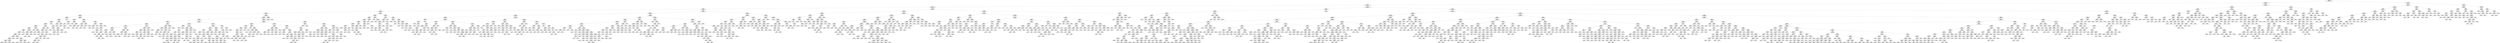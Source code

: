 digraph Tree {
node [shape=box] ;
0 [label="X[7] <= 0.836\ngini = 0.792\nsamples = 49052\nvalue = [6762, 11054, 11509, 8262, 11465]"] ;
1 [label="X[4] <= 0.966\ngini = 0.772\nsamples = 44613\nvalue = [2754, 10982, 11488, 8062, 11327]"] ;
0 -> 1 [labeldistance=2.5, labelangle=45, headlabel="True"] ;
2 [label="X[13] <= 0.254\ngini = 0.771\nsamples = 37902\nvalue = [2666, 6483, 9854, 7897, 11002]"] ;
1 -> 2 ;
3 [label="X[12] <= 0.621\ngini = 0.746\nsamples = 13361\nvalue = [1318, 4281, 1019, 4260, 2483]"] ;
2 -> 3 ;
4 [label="X[6] <= 0.004\ngini = 0.791\nsamples = 6096\nvalue = [1316, 1555, 1009, 842, 1374]"] ;
3 -> 4 ;
5 [label="X[1] <= 0.674\ngini = 0.656\nsamples = 2269\nvalue = [1155, 568, 180, 272, 94]"] ;
4 -> 5 ;
6 [label="X[0] <= 0.522\ngini = 0.739\nsamples = 1556\nvalue = [551, 463, 179, 270, 93]"] ;
5 -> 6 ;
7 [label="X[18] <= 0.971\ngini = 0.447\nsamples = 513\nvalue = [365, 104, 0, 38, 6]"] ;
6 -> 7 ;
8 [label="X[4] <= 0.049\ngini = 0.296\nsamples = 409\nvalue = [340, 42, 0, 21, 6]"] ;
7 -> 8 ;
9 [label="X[24] <= 0.98\ngini = 0.276\nsamples = 403\nvalue = [340, 42, 0, 15, 6]"] ;
8 -> 9 ;
10 [label="X[2] <= 0.862\ngini = 0.226\nsamples = 372\nvalue = [325, 37, 0, 4, 6]"] ;
9 -> 10 ;
11 [label="X[17] <= 0.658\ngini = 0.215\nsamples = 369\nvalue = [325, 34, 0, 4, 6]"] ;
10 -> 11 ;
12 [label="X[19] <= 0.741\ngini = 0.29\nsamples = 251\nvalue = [209, 32, 0, 4, 6]"] ;
11 -> 12 ;
13 [label="X[23] <= 0.5\ngini = 0.194\nsamples = 224\nvalue = [200, 21, 0, 2, 1]"] ;
12 -> 13 ;
14 [label="X[22] <= 0.968\ngini = 0.304\nsamples = 122\nvalue = [100, 19, 0, 2, 1]"] ;
13 -> 14 ;
15 [label="X[17] <= 0.557\ngini = 0.28\nsamples = 120\nvalue = [100, 19, 0, 0, 1]"] ;
14 -> 15 ;
16 [label="X[19] <= 0.616\ngini = 0.353\nsamples = 89\nvalue = [69, 19, 0, 0, 1]"] ;
15 -> 16 ;
17 [label="X[23] <= 0.497\ngini = 0.228\nsamples = 61\nvalue = [53, 8, 0, 0, 0]"] ;
16 -> 17 ;
18 [label="X[26] <= 0.934\ngini = 0.206\nsamples = 60\nvalue = [53, 7, 0, 0, 0]"] ;
17 -> 18 ;
19 [label="X[9] <= 0.977\ngini = 0.15\nsamples = 49\nvalue = [45, 4, 0, 0, 0]"] ;
18 -> 19 ;
20 [label="gini = 0.124\nsamples = 45\nvalue = [42, 3, 0, 0, 0]"] ;
19 -> 20 ;
21 [label="gini = 0.375\nsamples = 4\nvalue = [3, 1, 0, 0, 0]"] ;
19 -> 21 ;
22 [label="X[22] <= 0.852\ngini = 0.397\nsamples = 11\nvalue = [8, 3, 0, 0, 0]"] ;
18 -> 22 ;
23 [label="gini = 0.375\nsamples = 4\nvalue = [1, 3, 0, 0, 0]"] ;
22 -> 23 ;
24 [label="gini = 0.0\nsamples = 7\nvalue = [7, 0, 0, 0, 0]"] ;
22 -> 24 ;
25 [label="gini = 0.0\nsamples = 1\nvalue = [0, 1, 0, 0, 0]"] ;
17 -> 25 ;
26 [label="X[16] <= 0.808\ngini = 0.518\nsamples = 28\nvalue = [16, 11, 0, 0, 1]"] ;
16 -> 26 ;
27 [label="gini = 0.0\nsamples = 8\nvalue = [0, 8, 0, 0, 0]"] ;
26 -> 27 ;
28 [label="X[23] <= 0.402\ngini = 0.335\nsamples = 20\nvalue = [16, 3, 0, 0, 1]"] ;
26 -> 28 ;
29 [label="X[17] <= 0.548\ngini = 0.198\nsamples = 18\nvalue = [16, 2, 0, 0, 0]"] ;
28 -> 29 ;
30 [label="gini = 0.111\nsamples = 17\nvalue = [16, 1, 0, 0, 0]"] ;
29 -> 30 ;
31 [label="gini = 0.0\nsamples = 1\nvalue = [0, 1, 0, 0, 0]"] ;
29 -> 31 ;
32 [label="X[22] <= 0.866\ngini = 0.5\nsamples = 2\nvalue = [0, 1, 0, 0, 1]"] ;
28 -> 32 ;
33 [label="gini = 0.0\nsamples = 1\nvalue = [0, 1, 0, 0, 0]"] ;
32 -> 33 ;
34 [label="gini = 0.0\nsamples = 1\nvalue = [0, 0, 0, 0, 1]"] ;
32 -> 34 ;
35 [label="gini = 0.0\nsamples = 31\nvalue = [31, 0, 0, 0, 0]"] ;
15 -> 35 ;
36 [label="gini = 0.0\nsamples = 2\nvalue = [0, 0, 0, 2, 0]"] ;
14 -> 36 ;
37 [label="X[24] <= 0.966\ngini = 0.038\nsamples = 102\nvalue = [100, 2, 0, 0, 0]"] ;
13 -> 37 ;
38 [label="X[24] <= 0.935\ngini = 0.02\nsamples = 98\nvalue = [97, 1, 0, 0, 0]"] ;
37 -> 38 ;
39 [label="gini = 0.0\nsamples = 81\nvalue = [81, 0, 0, 0, 0]"] ;
38 -> 39 ;
40 [label="X[24] <= 0.936\ngini = 0.111\nsamples = 17\nvalue = [16, 1, 0, 0, 0]"] ;
38 -> 40 ;
41 [label="gini = 0.0\nsamples = 1\nvalue = [0, 1, 0, 0, 0]"] ;
40 -> 41 ;
42 [label="gini = 0.0\nsamples = 16\nvalue = [16, 0, 0, 0, 0]"] ;
40 -> 42 ;
43 [label="X[27] <= 0.982\ngini = 0.375\nsamples = 4\nvalue = [3, 1, 0, 0, 0]"] ;
37 -> 43 ;
44 [label="gini = 0.0\nsamples = 3\nvalue = [3, 0, 0, 0, 0]"] ;
43 -> 44 ;
45 [label="gini = 0.0\nsamples = 1\nvalue = [0, 1, 0, 0, 0]"] ;
43 -> 45 ;
46 [label="X[17] <= 0.504\ngini = 0.683\nsamples = 27\nvalue = [9, 11, 0, 2, 5]"] ;
12 -> 46 ;
47 [label="gini = 0.0\nsamples = 5\nvalue = [0, 0, 0, 0, 5]"] ;
46 -> 47 ;
48 [label="X[20] <= 0.777\ngini = 0.574\nsamples = 22\nvalue = [9, 11, 0, 2, 0]"] ;
46 -> 48 ;
49 [label="gini = 0.0\nsamples = 5\nvalue = [5, 0, 0, 0, 0]"] ;
48 -> 49 ;
50 [label="X[19] <= 0.751\ngini = 0.512\nsamples = 17\nvalue = [4, 11, 0, 2, 0]"] ;
48 -> 50 ;
51 [label="gini = 0.0\nsamples = 2\nvalue = [0, 0, 0, 2, 0]"] ;
50 -> 51 ;
52 [label="X[17] <= 0.647\ngini = 0.391\nsamples = 15\nvalue = [4, 11, 0, 0, 0]"] ;
50 -> 52 ;
53 [label="X[20] <= 0.983\ngini = 0.278\nsamples = 12\nvalue = [2, 10, 0, 0, 0]"] ;
52 -> 53 ;
54 [label="X[20] <= 0.905\ngini = 0.165\nsamples = 11\nvalue = [1, 10, 0, 0, 0]"] ;
53 -> 54 ;
55 [label="X[18] <= 0.955\ngini = 0.375\nsamples = 4\nvalue = [1, 3, 0, 0, 0]"] ;
54 -> 55 ;
56 [label="gini = 0.0\nsamples = 3\nvalue = [0, 3, 0, 0, 0]"] ;
55 -> 56 ;
57 [label="gini = 0.0\nsamples = 1\nvalue = [1, 0, 0, 0, 0]"] ;
55 -> 57 ;
58 [label="gini = 0.0\nsamples = 7\nvalue = [0, 7, 0, 0, 0]"] ;
54 -> 58 ;
59 [label="gini = 0.0\nsamples = 1\nvalue = [1, 0, 0, 0, 0]"] ;
53 -> 59 ;
60 [label="X[18] <= 0.962\ngini = 0.444\nsamples = 3\nvalue = [2, 1, 0, 0, 0]"] ;
52 -> 60 ;
61 [label="gini = 0.0\nsamples = 2\nvalue = [2, 0, 0, 0, 0]"] ;
60 -> 61 ;
62 [label="gini = 0.0\nsamples = 1\nvalue = [0, 1, 0, 0, 0]"] ;
60 -> 62 ;
63 [label="X[17] <= 0.733\ngini = 0.033\nsamples = 118\nvalue = [116, 2, 0, 0, 0]"] ;
11 -> 63 ;
64 [label="X[17] <= 0.732\ngini = 0.124\nsamples = 30\nvalue = [28, 2, 0, 0, 0]"] ;
63 -> 64 ;
65 [label="X[19] <= 0.848\ngini = 0.067\nsamples = 29\nvalue = [28, 1, 0, 0, 0]"] ;
64 -> 65 ;
66 [label="gini = 0.0\nsamples = 27\nvalue = [27, 0, 0, 0, 0]"] ;
65 -> 66 ;
67 [label="X[21] <= 0.924\ngini = 0.5\nsamples = 2\nvalue = [1, 1, 0, 0, 0]"] ;
65 -> 67 ;
68 [label="gini = 0.0\nsamples = 1\nvalue = [1, 0, 0, 0, 0]"] ;
67 -> 68 ;
69 [label="gini = 0.0\nsamples = 1\nvalue = [0, 1, 0, 0, 0]"] ;
67 -> 69 ;
70 [label="gini = 0.0\nsamples = 1\nvalue = [0, 1, 0, 0, 0]"] ;
64 -> 70 ;
71 [label="gini = 0.0\nsamples = 88\nvalue = [88, 0, 0, 0, 0]"] ;
63 -> 71 ;
72 [label="gini = 0.0\nsamples = 3\nvalue = [0, 3, 0, 0, 0]"] ;
10 -> 72 ;
73 [label="X[27] <= 0.984\ngini = 0.614\nsamples = 31\nvalue = [15, 5, 0, 11, 0]"] ;
9 -> 73 ;
74 [label="X[14] <= 0.87\ngini = 0.529\nsamples = 22\nvalue = [14, 4, 0, 4, 0]"] ;
73 -> 74 ;
75 [label="X[24] <= 0.994\ngini = 0.41\nsamples = 19\nvalue = [14, 1, 0, 4, 0]"] ;
74 -> 75 ;
76 [label="X[25] <= 0.682\ngini = 0.444\nsamples = 3\nvalue = [1, 0, 0, 2, 0]"] ;
75 -> 76 ;
77 [label="gini = 0.0\nsamples = 1\nvalue = [1, 0, 0, 0, 0]"] ;
76 -> 77 ;
78 [label="gini = 0.0\nsamples = 2\nvalue = [0, 0, 0, 2, 0]"] ;
76 -> 78 ;
79 [label="X[26] <= 0.993\ngini = 0.32\nsamples = 16\nvalue = [13, 1, 0, 2, 0]"] ;
75 -> 79 ;
80 [label="X[23] <= 0.645\ngini = 0.245\nsamples = 14\nvalue = [12, 0, 0, 2, 0]"] ;
79 -> 80 ;
81 [label="X[22] <= 0.944\ngini = 0.444\nsamples = 6\nvalue = [4, 0, 0, 2, 0]"] ;
80 -> 81 ;
82 [label="gini = 0.0\nsamples = 4\nvalue = [4, 0, 0, 0, 0]"] ;
81 -> 82 ;
83 [label="gini = 0.0\nsamples = 2\nvalue = [0, 0, 0, 2, 0]"] ;
81 -> 83 ;
84 [label="gini = 0.0\nsamples = 8\nvalue = [8, 0, 0, 0, 0]"] ;
80 -> 84 ;
85 [label="X[23] <= 0.651\ngini = 0.5\nsamples = 2\nvalue = [1, 1, 0, 0, 0]"] ;
79 -> 85 ;
86 [label="gini = 0.0\nsamples = 1\nvalue = [1, 0, 0, 0, 0]"] ;
85 -> 86 ;
87 [label="gini = 0.0\nsamples = 1\nvalue = [0, 1, 0, 0, 0]"] ;
85 -> 87 ;
88 [label="gini = 0.0\nsamples = 3\nvalue = [0, 3, 0, 0, 0]"] ;
74 -> 88 ;
89 [label="X[27] <= 0.995\ngini = 0.37\nsamples = 9\nvalue = [1, 1, 0, 7, 0]"] ;
73 -> 89 ;
90 [label="gini = 0.0\nsamples = 7\nvalue = [0, 0, 0, 7, 0]"] ;
89 -> 90 ;
91 [label="X[24] <= 0.996\ngini = 0.5\nsamples = 2\nvalue = [1, 1, 0, 0, 0]"] ;
89 -> 91 ;
92 [label="gini = 0.0\nsamples = 1\nvalue = [0, 1, 0, 0, 0]"] ;
91 -> 92 ;
93 [label="gini = 0.0\nsamples = 1\nvalue = [1, 0, 0, 0, 0]"] ;
91 -> 93 ;
94 [label="gini = 0.0\nsamples = 6\nvalue = [0, 0, 0, 6, 0]"] ;
8 -> 94 ;
95 [label="X[16] <= 0.955\ngini = 0.56\nsamples = 104\nvalue = [25, 62, 0, 17, 0]"] ;
7 -> 95 ;
96 [label="X[17] <= 0.503\ngini = 0.426\nsamples = 28\nvalue = [20, 7, 0, 1, 0]"] ;
95 -> 96 ;
97 [label="X[20] <= 0.924\ngini = 0.32\nsamples = 5\nvalue = [1, 4, 0, 0, 0]"] ;
96 -> 97 ;
98 [label="gini = 0.0\nsamples = 1\nvalue = [1, 0, 0, 0, 0]"] ;
97 -> 98 ;
99 [label="gini = 0.0\nsamples = 4\nvalue = [0, 4, 0, 0, 0]"] ;
97 -> 99 ;
100 [label="X[19] <= 0.724\ngini = 0.299\nsamples = 23\nvalue = [19, 3, 0, 1, 0]"] ;
96 -> 100 ;
101 [label="gini = 0.0\nsamples = 14\nvalue = [14, 0, 0, 0, 0]"] ;
100 -> 101 ;
102 [label="X[20] <= 0.933\ngini = 0.568\nsamples = 9\nvalue = [5, 3, 0, 1, 0]"] ;
100 -> 102 ;
103 [label="gini = 0.0\nsamples = 5\nvalue = [5, 0, 0, 0, 0]"] ;
102 -> 103 ;
104 [label="X[17] <= 0.632\ngini = 0.375\nsamples = 4\nvalue = [0, 3, 0, 1, 0]"] ;
102 -> 104 ;
105 [label="gini = 0.0\nsamples = 1\nvalue = [0, 0, 0, 1, 0]"] ;
104 -> 105 ;
106 [label="gini = 0.0\nsamples = 3\nvalue = [0, 3, 0, 0, 0]"] ;
104 -> 106 ;
107 [label="X[18] <= 1.0\ngini = 0.428\nsamples = 76\nvalue = [5, 55, 0, 16, 0]"] ;
95 -> 107 ;
108 [label="X[20] <= 0.953\ngini = 0.15\nsamples = 50\nvalue = [2, 46, 0, 2, 0]"] ;
107 -> 108 ;
109 [label="X[17] <= 0.577\ngini = 0.625\nsamples = 4\nvalue = [1, 1, 0, 2, 0]"] ;
108 -> 109 ;
110 [label="gini = 0.0\nsamples = 2\nvalue = [0, 0, 0, 2, 0]"] ;
109 -> 110 ;
111 [label="X[20] <= 0.922\ngini = 0.5\nsamples = 2\nvalue = [1, 1, 0, 0, 0]"] ;
109 -> 111 ;
112 [label="gini = 0.0\nsamples = 1\nvalue = [0, 1, 0, 0, 0]"] ;
111 -> 112 ;
113 [label="gini = 0.0\nsamples = 1\nvalue = [1, 0, 0, 0, 0]"] ;
111 -> 113 ;
114 [label="X[21] <= 0.929\ngini = 0.043\nsamples = 46\nvalue = [1, 45, 0, 0, 0]"] ;
108 -> 114 ;
115 [label="gini = 0.0\nsamples = 1\nvalue = [1, 0, 0, 0, 0]"] ;
114 -> 115 ;
116 [label="gini = 0.0\nsamples = 45\nvalue = [0, 45, 0, 0, 0]"] ;
114 -> 116 ;
117 [label="X[17] <= 0.591\ngini = 0.577\nsamples = 26\nvalue = [3, 9, 0, 14, 0]"] ;
107 -> 117 ;
118 [label="X[16] <= 0.975\ngini = 0.245\nsamples = 14\nvalue = [0, 2, 0, 12, 0]"] ;
117 -> 118 ;
119 [label="X[19] <= 0.8\ngini = 0.444\nsamples = 3\nvalue = [0, 2, 0, 1, 0]"] ;
118 -> 119 ;
120 [label="gini = 0.0\nsamples = 2\nvalue = [0, 2, 0, 0, 0]"] ;
119 -> 120 ;
121 [label="gini = 0.0\nsamples = 1\nvalue = [0, 0, 0, 1, 0]"] ;
119 -> 121 ;
122 [label="gini = 0.0\nsamples = 11\nvalue = [0, 0, 0, 11, 0]"] ;
118 -> 122 ;
123 [label="X[19] <= 0.814\ngini = 0.569\nsamples = 12\nvalue = [3, 7, 0, 2, 0]"] ;
117 -> 123 ;
124 [label="X[19] <= 0.711\ngini = 0.46\nsamples = 10\nvalue = [1, 7, 0, 2, 0]"] ;
123 -> 124 ;
125 [label="gini = 0.0\nsamples = 1\nvalue = [1, 0, 0, 0, 0]"] ;
124 -> 125 ;
126 [label="X[16] <= 1.0\ngini = 0.346\nsamples = 9\nvalue = [0, 7, 0, 2, 0]"] ;
124 -> 126 ;
127 [label="X[20] <= 0.911\ngini = 0.219\nsamples = 8\nvalue = [0, 7, 0, 1, 0]"] ;
126 -> 127 ;
128 [label="gini = 0.0\nsamples = 1\nvalue = [0, 0, 0, 1, 0]"] ;
127 -> 128 ;
129 [label="gini = 0.0\nsamples = 7\nvalue = [0, 7, 0, 0, 0]"] ;
127 -> 129 ;
130 [label="gini = 0.0\nsamples = 1\nvalue = [0, 0, 0, 1, 0]"] ;
126 -> 130 ;
131 [label="gini = 0.0\nsamples = 2\nvalue = [2, 0, 0, 0, 0]"] ;
123 -> 131 ;
132 [label="X[13] <= 0.175\ngini = 0.764\nsamples = 1043\nvalue = [186, 359, 179, 232, 87]"] ;
6 -> 132 ;
133 [label="X[18] <= 0.877\ngini = 0.753\nsamples = 983\nvalue = [186, 359, 120, 231, 87]"] ;
132 -> 133 ;
134 [label="X[8] <= 0.83\ngini = 0.78\nsamples = 565\nvalue = [91, 125, 111, 173, 65]"] ;
133 -> 134 ;
135 [label="X[16] <= 0.811\ngini = 0.735\nsamples = 228\nvalue = [48, 62, 84, 16, 18]"] ;
134 -> 135 ;
136 [label="X[1] <= 0.451\ngini = 0.759\nsamples = 135\nvalue = [45, 36, 26, 14, 14]"] ;
135 -> 136 ;
137 [label="X[0] <= 0.741\ngini = 0.708\nsamples = 67\nvalue = [1, 29, 15, 10, 12]"] ;
136 -> 137 ;
138 [label="X[8] <= 0.685\ngini = 0.547\nsamples = 38\nvalue = [0, 23, 10, 5, 0]"] ;
137 -> 138 ;
139 [label="X[14] <= 0.831\ngini = 0.313\nsamples = 27\nvalue = [0, 22, 4, 1, 0]"] ;
138 -> 139 ;
140 [label="X[14] <= 0.559\ngini = 0.163\nsamples = 23\nvalue = [0, 21, 1, 1, 0]"] ;
139 -> 140 ;
141 [label="gini = 0.0\nsamples = 1\nvalue = [0, 0, 0, 1, 0]"] ;
140 -> 141 ;
142 [label="X[16] <= 0.701\ngini = 0.087\nsamples = 22\nvalue = [0, 21, 1, 0, 0]"] ;
140 -> 142 ;
143 [label="gini = 0.0\nsamples = 15\nvalue = [0, 15, 0, 0, 0]"] ;
142 -> 143 ;
144 [label="X[26] <= 0.934\ngini = 0.245\nsamples = 7\nvalue = [0, 6, 1, 0, 0]"] ;
142 -> 144 ;
145 [label="gini = 0.0\nsamples = 6\nvalue = [0, 6, 0, 0, 0]"] ;
144 -> 145 ;
146 [label="gini = 0.0\nsamples = 1\nvalue = [0, 0, 1, 0, 0]"] ;
144 -> 146 ;
147 [label="X[23] <= 0.557\ngini = 0.375\nsamples = 4\nvalue = [0, 1, 3, 0, 0]"] ;
139 -> 147 ;
148 [label="gini = 0.0\nsamples = 1\nvalue = [0, 1, 0, 0, 0]"] ;
147 -> 148 ;
149 [label="gini = 0.0\nsamples = 3\nvalue = [0, 0, 3, 0, 0]"] ;
147 -> 149 ;
150 [label="X[5] <= 0.055\ngini = 0.562\nsamples = 11\nvalue = [0, 1, 6, 4, 0]"] ;
138 -> 150 ;
151 [label="gini = 0.0\nsamples = 5\nvalue = [0, 0, 5, 0, 0]"] ;
150 -> 151 ;
152 [label="X[2] <= 0.557\ngini = 0.5\nsamples = 6\nvalue = [0, 1, 1, 4, 0]"] ;
150 -> 152 ;
153 [label="X[22] <= 0.73\ngini = 0.5\nsamples = 2\nvalue = [0, 1, 1, 0, 0]"] ;
152 -> 153 ;
154 [label="gini = 0.0\nsamples = 1\nvalue = [0, 0, 1, 0, 0]"] ;
153 -> 154 ;
155 [label="gini = 0.0\nsamples = 1\nvalue = [0, 1, 0, 0, 0]"] ;
153 -> 155 ;
156 [label="gini = 0.0\nsamples = 4\nvalue = [0, 0, 0, 4, 0]"] ;
152 -> 156 ;
157 [label="X[18] <= 0.732\ngini = 0.725\nsamples = 29\nvalue = [1, 6, 5, 5, 12]"] ;
137 -> 157 ;
158 [label="X[26] <= 0.741\ngini = 0.699\nsamples = 17\nvalue = [1, 6, 5, 5, 0]"] ;
157 -> 158 ;
159 [label="X[19] <= 0.872\ngini = 0.449\nsamples = 7\nvalue = [1, 0, 5, 1, 0]"] ;
158 -> 159 ;
160 [label="X[0] <= 0.945\ngini = 0.278\nsamples = 6\nvalue = [0, 0, 5, 1, 0]"] ;
159 -> 160 ;
161 [label="gini = 0.0\nsamples = 5\nvalue = [0, 0, 5, 0, 0]"] ;
160 -> 161 ;
162 [label="gini = 0.0\nsamples = 1\nvalue = [0, 0, 0, 1, 0]"] ;
160 -> 162 ;
163 [label="gini = 0.0\nsamples = 1\nvalue = [1, 0, 0, 0, 0]"] ;
159 -> 163 ;
164 [label="X[23] <= 0.525\ngini = 0.48\nsamples = 10\nvalue = [0, 6, 0, 4, 0]"] ;
158 -> 164 ;
165 [label="X[14] <= 0.986\ngini = 0.32\nsamples = 5\nvalue = [0, 1, 0, 4, 0]"] ;
164 -> 165 ;
166 [label="gini = 0.0\nsamples = 4\nvalue = [0, 0, 0, 4, 0]"] ;
165 -> 166 ;
167 [label="gini = 0.0\nsamples = 1\nvalue = [0, 1, 0, 0, 0]"] ;
165 -> 167 ;
168 [label="gini = 0.0\nsamples = 5\nvalue = [0, 5, 0, 0, 0]"] ;
164 -> 168 ;
169 [label="gini = 0.0\nsamples = 12\nvalue = [0, 0, 0, 0, 12]"] ;
157 -> 169 ;
170 [label="X[4] <= 0.856\ngini = 0.54\nsamples = 68\nvalue = [44, 7, 11, 4, 2]"] ;
136 -> 170 ;
171 [label="X[0] <= 0.831\ngini = 0.385\nsamples = 57\nvalue = [44, 7, 1, 3, 2]"] ;
170 -> 171 ;
172 [label="X[17] <= 0.873\ngini = 0.096\nsamples = 40\nvalue = [38, 1, 0, 1, 0]"] ;
171 -> 172 ;
173 [label="X[15] <= 0.894\ngini = 0.05\nsamples = 39\nvalue = [38, 1, 0, 0, 0]"] ;
172 -> 173 ;
174 [label="gini = 0.0\nsamples = 36\nvalue = [36, 0, 0, 0, 0]"] ;
173 -> 174 ;
175 [label="X[3] <= 0.63\ngini = 0.444\nsamples = 3\nvalue = [2, 1, 0, 0, 0]"] ;
173 -> 175 ;
176 [label="gini = 0.0\nsamples = 2\nvalue = [2, 0, 0, 0, 0]"] ;
175 -> 176 ;
177 [label="gini = 0.0\nsamples = 1\nvalue = [0, 1, 0, 0, 0]"] ;
175 -> 177 ;
178 [label="gini = 0.0\nsamples = 1\nvalue = [0, 0, 0, 1, 0]"] ;
172 -> 178 ;
179 [label="X[25] <= 0.784\ngini = 0.72\nsamples = 17\nvalue = [6, 6, 1, 2, 2]"] ;
171 -> 179 ;
180 [label="X[22] <= 1.0\ngini = 0.494\nsamples = 9\nvalue = [1, 6, 0, 2, 0]"] ;
179 -> 180 ;
181 [label="X[1] <= 0.587\ngini = 0.375\nsamples = 8\nvalue = [0, 6, 0, 2, 0]"] ;
180 -> 181 ;
182 [label="X[14] <= 0.971\ngini = 0.5\nsamples = 4\nvalue = [0, 2, 0, 2, 0]"] ;
181 -> 182 ;
183 [label="gini = 0.0\nsamples = 2\nvalue = [0, 0, 0, 2, 0]"] ;
182 -> 183 ;
184 [label="gini = 0.0\nsamples = 2\nvalue = [0, 2, 0, 0, 0]"] ;
182 -> 184 ;
185 [label="gini = 0.0\nsamples = 4\nvalue = [0, 4, 0, 0, 0]"] ;
181 -> 185 ;
186 [label="gini = 0.0\nsamples = 1\nvalue = [1, 0, 0, 0, 0]"] ;
180 -> 186 ;
187 [label="X[19] <= 0.853\ngini = 0.531\nsamples = 8\nvalue = [5, 0, 1, 0, 2]"] ;
179 -> 187 ;
188 [label="X[1] <= 0.459\ngini = 0.278\nsamples = 6\nvalue = [5, 0, 1, 0, 0]"] ;
187 -> 188 ;
189 [label="gini = 0.0\nsamples = 1\nvalue = [0, 0, 1, 0, 0]"] ;
188 -> 189 ;
190 [label="gini = 0.0\nsamples = 5\nvalue = [5, 0, 0, 0, 0]"] ;
188 -> 190 ;
191 [label="gini = 0.0\nsamples = 2\nvalue = [0, 0, 0, 0, 2]"] ;
187 -> 191 ;
192 [label="X[0] <= 0.849\ngini = 0.165\nsamples = 11\nvalue = [0, 0, 10, 1, 0]"] ;
170 -> 192 ;
193 [label="gini = 0.0\nsamples = 10\nvalue = [0, 0, 10, 0, 0]"] ;
192 -> 193 ;
194 [label="gini = 0.0\nsamples = 1\nvalue = [0, 0, 0, 1, 0]"] ;
192 -> 194 ;
195 [label="X[1] <= 0.532\ngini = 0.53\nsamples = 93\nvalue = [3, 26, 58, 2, 4]"] ;
135 -> 195 ;
196 [label="X[19] <= 0.816\ngini = 0.34\nsamples = 72\nvalue = [2, 6, 58, 2, 4]"] ;
195 -> 196 ;
197 [label="X[16] <= 0.961\ngini = 0.153\nsamples = 61\nvalue = [1, 0, 56, 0, 4]"] ;
196 -> 197 ;
198 [label="X[18] <= 0.876\ngini = 0.067\nsamples = 58\nvalue = [1, 0, 56, 0, 1]"] ;
197 -> 198 ;
199 [label="X[21] <= 0.997\ngini = 0.034\nsamples = 57\nvalue = [1, 0, 56, 0, 0]"] ;
198 -> 199 ;
200 [label="gini = 0.0\nsamples = 56\nvalue = [0, 0, 56, 0, 0]"] ;
199 -> 200 ;
201 [label="gini = 0.0\nsamples = 1\nvalue = [1, 0, 0, 0, 0]"] ;
199 -> 201 ;
202 [label="gini = 0.0\nsamples = 1\nvalue = [0, 0, 0, 0, 1]"] ;
198 -> 202 ;
203 [label="gini = 0.0\nsamples = 3\nvalue = [0, 0, 0, 0, 3]"] ;
197 -> 203 ;
204 [label="X[23] <= 0.651\ngini = 0.628\nsamples = 11\nvalue = [1, 6, 2, 2, 0]"] ;
196 -> 204 ;
205 [label="X[20] <= 0.878\ngini = 0.722\nsamples = 6\nvalue = [1, 1, 2, 2, 0]"] ;
204 -> 205 ;
206 [label="X[3] <= 0.303\ngini = 0.625\nsamples = 4\nvalue = [1, 1, 2, 0, 0]"] ;
205 -> 206 ;
207 [label="X[1] <= 0.316\ngini = 0.5\nsamples = 2\nvalue = [1, 1, 0, 0, 0]"] ;
206 -> 207 ;
208 [label="gini = 0.0\nsamples = 1\nvalue = [1, 0, 0, 0, 0]"] ;
207 -> 208 ;
209 [label="gini = 0.0\nsamples = 1\nvalue = [0, 1, 0, 0, 0]"] ;
207 -> 209 ;
210 [label="gini = 0.0\nsamples = 2\nvalue = [0, 0, 2, 0, 0]"] ;
206 -> 210 ;
211 [label="gini = 0.0\nsamples = 2\nvalue = [0, 0, 0, 2, 0]"] ;
205 -> 211 ;
212 [label="gini = 0.0\nsamples = 5\nvalue = [0, 5, 0, 0, 0]"] ;
204 -> 212 ;
213 [label="X[17] <= 0.858\ngini = 0.091\nsamples = 21\nvalue = [1, 20, 0, 0, 0]"] ;
195 -> 213 ;
214 [label="gini = 0.0\nsamples = 1\nvalue = [1, 0, 0, 0, 0]"] ;
213 -> 214 ;
215 [label="gini = 0.0\nsamples = 20\nvalue = [0, 20, 0, 0, 0]"] ;
213 -> 215 ;
216 [label="X[16] <= 0.76\ngini = 0.706\nsamples = 337\nvalue = [43, 63, 27, 157, 47]"] ;
134 -> 216 ;
217 [label="X[14] <= 0.654\ngini = 0.499\nsamples = 176\nvalue = [27, 18, 7, 120, 4]"] ;
216 -> 217 ;
218 [label="X[4] <= 0.608\ngini = 0.208\nsamples = 17\nvalue = [15, 0, 0, 2, 0]"] ;
217 -> 218 ;
219 [label="gini = 0.0\nsamples = 15\nvalue = [15, 0, 0, 0, 0]"] ;
218 -> 219 ;
220 [label="gini = 0.0\nsamples = 2\nvalue = [0, 0, 0, 2, 0]"] ;
218 -> 220 ;
221 [label="X[1] <= 0.574\ngini = 0.428\nsamples = 159\nvalue = [12, 18, 7, 118, 4]"] ;
217 -> 221 ;
222 [label="X[3] <= 0.061\ngini = 0.329\nsamples = 145\nvalue = [8, 8, 7, 118, 4]"] ;
221 -> 222 ;
223 [label="X[22] <= 1.0\ngini = 0.8\nsamples = 10\nvalue = [2, 2, 2, 2, 2]"] ;
222 -> 223 ;
224 [label="X[0] <= 0.978\ngini = 0.75\nsamples = 8\nvalue = [2, 2, 2, 2, 0]"] ;
223 -> 224 ;
225 [label="X[8] <= 0.869\ngini = 0.667\nsamples = 6\nvalue = [2, 2, 2, 0, 0]"] ;
224 -> 225 ;
226 [label="gini = 0.0\nsamples = 2\nvalue = [0, 0, 2, 0, 0]"] ;
225 -> 226 ;
227 [label="X[25] <= 0.721\ngini = 0.5\nsamples = 4\nvalue = [2, 2, 0, 0, 0]"] ;
225 -> 227 ;
228 [label="gini = 0.0\nsamples = 2\nvalue = [2, 0, 0, 0, 0]"] ;
227 -> 228 ;
229 [label="gini = 0.0\nsamples = 2\nvalue = [0, 2, 0, 0, 0]"] ;
227 -> 229 ;
230 [label="gini = 0.0\nsamples = 2\nvalue = [0, 0, 0, 2, 0]"] ;
224 -> 230 ;
231 [label="gini = 0.0\nsamples = 2\nvalue = [0, 0, 0, 0, 2]"] ;
223 -> 231 ;
232 [label="X[4] <= 0.839\ngini = 0.256\nsamples = 135\nvalue = [6, 6, 5, 116, 2]"] ;
222 -> 232 ;
233 [label="X[26] <= 1.0\ngini = 0.189\nsamples = 128\nvalue = [5, 5, 3, 115, 0]"] ;
232 -> 233 ;
234 [label="X[2] <= 0.966\ngini = 0.164\nsamples = 126\nvalue = [5, 3, 3, 115, 0]"] ;
233 -> 234 ;
235 [label="X[16] <= 0.747\ngini = 0.138\nsamples = 124\nvalue = [4, 3, 2, 115, 0]"] ;
234 -> 235 ;
236 [label="X[18] <= 0.738\ngini = 0.098\nsamples = 118\nvalue = [2, 3, 1, 112, 0]"] ;
235 -> 236 ;
237 [label="X[11] <= 0.826\ngini = 0.083\nsamples = 117\nvalue = [2, 2, 1, 112, 0]"] ;
236 -> 237 ;
238 [label="gini = 0.052\nsamples = 112\nvalue = [0, 2, 1, 109, 0]"] ;
237 -> 238 ;
239 [label="gini = 0.48\nsamples = 5\nvalue = [2, 0, 0, 3, 0]"] ;
237 -> 239 ;
240 [label="gini = 0.0\nsamples = 1\nvalue = [0, 1, 0, 0, 0]"] ;
236 -> 240 ;
241 [label="X[14] <= 0.808\ngini = 0.611\nsamples = 6\nvalue = [2, 0, 1, 3, 0]"] ;
235 -> 241 ;
242 [label="X[22] <= 0.815\ngini = 0.444\nsamples = 3\nvalue = [2, 0, 1, 0, 0]"] ;
241 -> 242 ;
243 [label="gini = 0.0\nsamples = 1\nvalue = [0, 0, 1, 0, 0]"] ;
242 -> 243 ;
244 [label="gini = 0.0\nsamples = 2\nvalue = [2, 0, 0, 0, 0]"] ;
242 -> 244 ;
245 [label="gini = 0.0\nsamples = 3\nvalue = [0, 0, 0, 3, 0]"] ;
241 -> 245 ;
246 [label="X[25] <= 0.431\ngini = 0.5\nsamples = 2\nvalue = [1, 0, 1, 0, 0]"] ;
234 -> 246 ;
247 [label="gini = 0.0\nsamples = 1\nvalue = [0, 0, 1, 0, 0]"] ;
246 -> 247 ;
248 [label="gini = 0.0\nsamples = 1\nvalue = [1, 0, 0, 0, 0]"] ;
246 -> 248 ;
249 [label="gini = 0.0\nsamples = 2\nvalue = [0, 2, 0, 0, 0]"] ;
233 -> 249 ;
250 [label="X[23] <= 0.839\ngini = 0.776\nsamples = 7\nvalue = [1, 1, 2, 1, 2]"] ;
232 -> 250 ;
251 [label="X[19] <= 0.711\ngini = 0.72\nsamples = 5\nvalue = [1, 1, 0, 1, 2]"] ;
250 -> 251 ;
252 [label="X[16] <= 0.368\ngini = 0.667\nsamples = 3\nvalue = [1, 1, 0, 1, 0]"] ;
251 -> 252 ;
253 [label="X[11] <= 0.766\ngini = 0.5\nsamples = 2\nvalue = [0, 1, 0, 1, 0]"] ;
252 -> 253 ;
254 [label="gini = 0.0\nsamples = 1\nvalue = [0, 1, 0, 0, 0]"] ;
253 -> 254 ;
255 [label="gini = 0.0\nsamples = 1\nvalue = [0, 0, 0, 1, 0]"] ;
253 -> 255 ;
256 [label="gini = 0.0\nsamples = 1\nvalue = [1, 0, 0, 0, 0]"] ;
252 -> 256 ;
257 [label="gini = 0.0\nsamples = 2\nvalue = [0, 0, 0, 0, 2]"] ;
251 -> 257 ;
258 [label="gini = 0.0\nsamples = 2\nvalue = [0, 0, 2, 0, 0]"] ;
250 -> 258 ;
259 [label="X[15] <= 0.967\ngini = 0.408\nsamples = 14\nvalue = [4, 10, 0, 0, 0]"] ;
221 -> 259 ;
260 [label="X[23] <= 0.771\ngini = 0.32\nsamples = 5\nvalue = [4, 1, 0, 0, 0]"] ;
259 -> 260 ;
261 [label="gini = 0.0\nsamples = 4\nvalue = [4, 0, 0, 0, 0]"] ;
260 -> 261 ;
262 [label="gini = 0.0\nsamples = 1\nvalue = [0, 1, 0, 0, 0]"] ;
260 -> 262 ;
263 [label="gini = 0.0\nsamples = 9\nvalue = [0, 9, 0, 0, 0]"] ;
259 -> 263 ;
264 [label="X[23] <= 1.0\ngini = 0.772\nsamples = 161\nvalue = [16, 45, 20, 37, 43]"] ;
216 -> 264 ;
265 [label="X[0] <= 0.917\ngini = 0.736\nsamples = 139\nvalue = [16, 42, 3, 35, 43]"] ;
264 -> 265 ;
266 [label="X[18] <= 0.69\ngini = 0.703\nsamples = 101\nvalue = [13, 16, 1, 29, 42]"] ;
265 -> 266 ;
267 [label="X[24] <= 0.272\ngini = 0.526\nsamples = 17\nvalue = [10, 6, 0, 1, 0]"] ;
266 -> 267 ;
268 [label="X[22] <= 0.985\ngini = 0.245\nsamples = 7\nvalue = [0, 6, 0, 1, 0]"] ;
267 -> 268 ;
269 [label="gini = 0.0\nsamples = 6\nvalue = [0, 6, 0, 0, 0]"] ;
268 -> 269 ;
270 [label="gini = 0.0\nsamples = 1\nvalue = [0, 0, 0, 1, 0]"] ;
268 -> 270 ;
271 [label="gini = 0.0\nsamples = 10\nvalue = [10, 0, 0, 0, 0]"] ;
267 -> 271 ;
272 [label="X[26] <= 0.96\ngini = 0.623\nsamples = 84\nvalue = [3, 10, 1, 28, 42]"] ;
266 -> 272 ;
273 [label="X[10] <= 0.926\ngini = 0.586\nsamples = 74\nvalue = [1, 10, 1, 20, 42]"] ;
272 -> 273 ;
274 [label="X[19] <= 0.949\ngini = 0.321\nsamples = 27\nvalue = [0, 3, 1, 1, 22]"] ;
273 -> 274 ;
275 [label="X[24] <= 0.76\ngini = 0.218\nsamples = 25\nvalue = [0, 2, 1, 0, 22]"] ;
274 -> 275 ;
276 [label="gini = 0.0\nsamples = 1\nvalue = [0, 0, 1, 0, 0]"] ;
275 -> 276 ;
277 [label="X[8] <= 0.992\ngini = 0.153\nsamples = 24\nvalue = [0, 2, 0, 0, 22]"] ;
275 -> 277 ;
278 [label="X[21] <= 0.917\ngini = 0.083\nsamples = 23\nvalue = [0, 1, 0, 0, 22]"] ;
277 -> 278 ;
279 [label="gini = 0.375\nsamples = 4\nvalue = [0, 1, 0, 0, 3]"] ;
278 -> 279 ;
280 [label="gini = 0.0\nsamples = 19\nvalue = [0, 0, 0, 0, 19]"] ;
278 -> 280 ;
281 [label="gini = 0.0\nsamples = 1\nvalue = [0, 1, 0, 0, 0]"] ;
277 -> 281 ;
282 [label="X[19] <= 0.997\ngini = 0.5\nsamples = 2\nvalue = [0, 1, 0, 1, 0]"] ;
274 -> 282 ;
283 [label="gini = 0.0\nsamples = 1\nvalue = [0, 0, 0, 1, 0]"] ;
282 -> 283 ;
284 [label="gini = 0.0\nsamples = 1\nvalue = [0, 1, 0, 0, 0]"] ;
282 -> 284 ;
285 [label="X[0] <= 0.881\ngini = 0.633\nsamples = 47\nvalue = [1, 7, 0, 19, 20]"] ;
273 -> 285 ;
286 [label="X[0] <= 0.859\ngini = 0.464\nsamples = 26\nvalue = [1, 1, 0, 6, 18]"] ;
285 -> 286 ;
287 [label="X[11] <= 0.487\ngini = 0.519\nsamples = 9\nvalue = [1, 1, 0, 6, 1]"] ;
286 -> 287 ;
288 [label="X[21] <= 0.966\ngini = 0.245\nsamples = 7\nvalue = [0, 1, 0, 6, 0]"] ;
287 -> 288 ;
289 [label="gini = 0.0\nsamples = 6\nvalue = [0, 0, 0, 6, 0]"] ;
288 -> 289 ;
290 [label="gini = 0.0\nsamples = 1\nvalue = [0, 1, 0, 0, 0]"] ;
288 -> 290 ;
291 [label="X[5] <= 0.535\ngini = 0.5\nsamples = 2\nvalue = [1, 0, 0, 0, 1]"] ;
287 -> 291 ;
292 [label="gini = 0.0\nsamples = 1\nvalue = [0, 0, 0, 0, 1]"] ;
291 -> 292 ;
293 [label="gini = 0.0\nsamples = 1\nvalue = [1, 0, 0, 0, 0]"] ;
291 -> 293 ;
294 [label="gini = 0.0\nsamples = 17\nvalue = [0, 0, 0, 0, 17]"] ;
286 -> 294 ;
295 [label="X[3] <= 0.356\ngini = 0.526\nsamples = 21\nvalue = [0, 6, 0, 13, 2]"] ;
285 -> 295 ;
296 [label="X[27] <= 0.913\ngini = 0.449\nsamples = 7\nvalue = [0, 5, 0, 1, 1]"] ;
295 -> 296 ;
297 [label="X[19] <= 0.865\ngini = 0.5\nsamples = 2\nvalue = [0, 0, 0, 1, 1]"] ;
296 -> 297 ;
298 [label="gini = 0.0\nsamples = 1\nvalue = [0, 0, 0, 0, 1]"] ;
297 -> 298 ;
299 [label="gini = 0.0\nsamples = 1\nvalue = [0, 0, 0, 1, 0]"] ;
297 -> 299 ;
300 [label="gini = 0.0\nsamples = 5\nvalue = [0, 5, 0, 0, 0]"] ;
296 -> 300 ;
301 [label="X[1] <= 0.54\ngini = 0.255\nsamples = 14\nvalue = [0, 1, 0, 12, 1]"] ;
295 -> 301 ;
302 [label="X[8] <= 0.983\ngini = 0.142\nsamples = 13\nvalue = [0, 0, 0, 12, 1]"] ;
301 -> 302 ;
303 [label="gini = 0.0\nsamples = 12\nvalue = [0, 0, 0, 12, 0]"] ;
302 -> 303 ;
304 [label="gini = 0.0\nsamples = 1\nvalue = [0, 0, 0, 0, 1]"] ;
302 -> 304 ;
305 [label="gini = 0.0\nsamples = 1\nvalue = [0, 1, 0, 0, 0]"] ;
301 -> 305 ;
306 [label="X[15] <= 0.649\ngini = 0.32\nsamples = 10\nvalue = [2, 0, 0, 8, 0]"] ;
272 -> 306 ;
307 [label="gini = 0.0\nsamples = 8\nvalue = [0, 0, 0, 8, 0]"] ;
306 -> 307 ;
308 [label="gini = 0.0\nsamples = 2\nvalue = [2, 0, 0, 0, 0]"] ;
306 -> 308 ;
309 [label="X[20] <= 0.858\ngini = 0.497\nsamples = 38\nvalue = [3, 26, 2, 6, 1]"] ;
265 -> 309 ;
310 [label="X[19] <= 0.799\ngini = 0.326\nsamples = 32\nvalue = [0, 26, 2, 3, 1]"] ;
309 -> 310 ;
311 [label="gini = 0.0\nsamples = 23\nvalue = [0, 23, 0, 0, 0]"] ;
310 -> 311 ;
312 [label="X[16] <= 0.815\ngini = 0.716\nsamples = 9\nvalue = [0, 3, 2, 3, 1]"] ;
310 -> 312 ;
313 [label="gini = 0.0\nsamples = 3\nvalue = [0, 3, 0, 0, 0]"] ;
312 -> 313 ;
314 [label="X[2] <= 0.883\ngini = 0.611\nsamples = 6\nvalue = [0, 0, 2, 3, 1]"] ;
312 -> 314 ;
315 [label="gini = 0.0\nsamples = 3\nvalue = [0, 0, 0, 3, 0]"] ;
314 -> 315 ;
316 [label="X[9] <= 0.369\ngini = 0.444\nsamples = 3\nvalue = [0, 0, 2, 0, 1]"] ;
314 -> 316 ;
317 [label="gini = 0.0\nsamples = 1\nvalue = [0, 0, 0, 0, 1]"] ;
316 -> 317 ;
318 [label="gini = 0.0\nsamples = 2\nvalue = [0, 0, 2, 0, 0]"] ;
316 -> 318 ;
319 [label="X[2] <= 0.43\ngini = 0.5\nsamples = 6\nvalue = [3, 0, 0, 3, 0]"] ;
309 -> 319 ;
320 [label="gini = 0.0\nsamples = 3\nvalue = [3, 0, 0, 0, 0]"] ;
319 -> 320 ;
321 [label="gini = 0.0\nsamples = 3\nvalue = [0, 0, 0, 3, 0]"] ;
319 -> 321 ;
322 [label="X[1] <= 0.527\ngini = 0.376\nsamples = 22\nvalue = [0, 3, 17, 2, 0]"] ;
264 -> 322 ;
323 [label="gini = 0.0\nsamples = 17\nvalue = [0, 0, 17, 0, 0]"] ;
322 -> 323 ;
324 [label="X[0] <= 0.87\ngini = 0.48\nsamples = 5\nvalue = [0, 3, 0, 2, 0]"] ;
322 -> 324 ;
325 [label="gini = 0.0\nsamples = 2\nvalue = [0, 0, 0, 2, 0]"] ;
324 -> 325 ;
326 [label="gini = 0.0\nsamples = 3\nvalue = [0, 3, 0, 0, 0]"] ;
324 -> 326 ;
327 [label="X[1] <= 0.459\ngini = 0.612\nsamples = 418\nvalue = [95, 234, 9, 58, 22]"] ;
133 -> 327 ;
328 [label="X[22] <= 0.881\ngini = 0.538\nsamples = 278\nvalue = [26, 180, 8, 48, 16]"] ;
327 -> 328 ;
329 [label="X[21] <= 0.98\ngini = 0.301\nsamples = 130\nvalue = [3, 108, 3, 8, 8]"] ;
328 -> 329 ;
330 [label="X[14] <= 0.996\ngini = 0.17\nsamples = 100\nvalue = [2, 91, 3, 2, 2]"] ;
329 -> 330 ;
331 [label="X[5] <= 0.581\ngini = 0.136\nsamples = 98\nvalue = [1, 91, 3, 1, 2]"] ;
330 -> 331 ;
332 [label="X[9] <= 0.445\ngini = 0.119\nsamples = 97\nvalue = [1, 91, 3, 1, 1]"] ;
331 -> 332 ;
333 [label="X[20] <= 0.989\ngini = 0.101\nsamples = 96\nvalue = [1, 91, 2, 1, 1]"] ;
332 -> 333 ;
334 [label="X[18] <= 0.911\ngini = 0.064\nsamples = 91\nvalue = [1, 88, 0, 1, 1]"] ;
333 -> 334 ;
335 [label="X[27] <= 0.482\ngini = 0.5\nsamples = 6\nvalue = [1, 4, 0, 0, 1]"] ;
334 -> 335 ;
336 [label="gini = 0.0\nsamples = 1\nvalue = [0, 0, 0, 0, 1]"] ;
335 -> 336 ;
337 [label="X[24] <= 0.889\ngini = 0.32\nsamples = 5\nvalue = [1, 4, 0, 0, 0]"] ;
335 -> 337 ;
338 [label="gini = 0.0\nsamples = 4\nvalue = [0, 4, 0, 0, 0]"] ;
337 -> 338 ;
339 [label="gini = 0.0\nsamples = 1\nvalue = [1, 0, 0, 0, 0]"] ;
337 -> 339 ;
340 [label="X[0] <= 0.992\ngini = 0.023\nsamples = 85\nvalue = [0, 84, 0, 1, 0]"] ;
334 -> 340 ;
341 [label="gini = 0.0\nsamples = 82\nvalue = [0, 82, 0, 0, 0]"] ;
340 -> 341 ;
342 [label="X[16] <= 0.988\ngini = 0.444\nsamples = 3\nvalue = [0, 2, 0, 1, 0]"] ;
340 -> 342 ;
343 [label="gini = 0.0\nsamples = 1\nvalue = [0, 0, 0, 1, 0]"] ;
342 -> 343 ;
344 [label="gini = 0.0\nsamples = 2\nvalue = [0, 2, 0, 0, 0]"] ;
342 -> 344 ;
345 [label="X[2] <= 0.792\ngini = 0.48\nsamples = 5\nvalue = [0, 3, 2, 0, 0]"] ;
333 -> 345 ;
346 [label="gini = 0.0\nsamples = 3\nvalue = [0, 3, 0, 0, 0]"] ;
345 -> 346 ;
347 [label="gini = 0.0\nsamples = 2\nvalue = [0, 0, 2, 0, 0]"] ;
345 -> 347 ;
348 [label="gini = 0.0\nsamples = 1\nvalue = [0, 0, 1, 0, 0]"] ;
332 -> 348 ;
349 [label="gini = 0.0\nsamples = 1\nvalue = [0, 0, 0, 0, 1]"] ;
331 -> 349 ;
350 [label="X[9] <= 0.228\ngini = 0.5\nsamples = 2\nvalue = [1, 0, 0, 1, 0]"] ;
330 -> 350 ;
351 [label="gini = 0.0\nsamples = 1\nvalue = [0, 0, 0, 1, 0]"] ;
350 -> 351 ;
352 [label="gini = 0.0\nsamples = 1\nvalue = [1, 0, 0, 0, 0]"] ;
350 -> 352 ;
353 [label="X[20] <= 0.905\ngini = 0.598\nsamples = 30\nvalue = [1, 17, 0, 6, 6]"] ;
329 -> 353 ;
354 [label="gini = 0.0\nsamples = 6\nvalue = [0, 0, 0, 0, 6]"] ;
353 -> 354 ;
355 [label="X[21] <= 0.989\ngini = 0.434\nsamples = 24\nvalue = [1, 17, 0, 6, 0]"] ;
353 -> 355 ;
356 [label="X[20] <= 0.935\ngini = 0.444\nsamples = 3\nvalue = [1, 0, 0, 2, 0]"] ;
355 -> 356 ;
357 [label="gini = 0.0\nsamples = 1\nvalue = [1, 0, 0, 0, 0]"] ;
356 -> 357 ;
358 [label="gini = 0.0\nsamples = 2\nvalue = [0, 0, 0, 2, 0]"] ;
356 -> 358 ;
359 [label="X[16] <= 0.975\ngini = 0.308\nsamples = 21\nvalue = [0, 17, 0, 4, 0]"] ;
355 -> 359 ;
360 [label="X[24] <= 0.305\ngini = 0.117\nsamples = 16\nvalue = [0, 15, 0, 1, 0]"] ;
359 -> 360 ;
361 [label="X[14] <= 0.911\ngini = 0.444\nsamples = 3\nvalue = [0, 2, 0, 1, 0]"] ;
360 -> 361 ;
362 [label="gini = 0.0\nsamples = 1\nvalue = [0, 0, 0, 1, 0]"] ;
361 -> 362 ;
363 [label="gini = 0.0\nsamples = 2\nvalue = [0, 2, 0, 0, 0]"] ;
361 -> 363 ;
364 [label="gini = 0.0\nsamples = 13\nvalue = [0, 13, 0, 0, 0]"] ;
360 -> 364 ;
365 [label="X[21] <= 0.991\ngini = 0.48\nsamples = 5\nvalue = [0, 2, 0, 3, 0]"] ;
359 -> 365 ;
366 [label="gini = 0.0\nsamples = 2\nvalue = [0, 2, 0, 0, 0]"] ;
365 -> 366 ;
367 [label="gini = 0.0\nsamples = 3\nvalue = [0, 0, 0, 3, 0]"] ;
365 -> 367 ;
368 [label="X[16] <= 0.901\ngini = 0.662\nsamples = 148\nvalue = [23, 72, 5, 40, 8]"] ;
328 -> 368 ;
369 [label="X[18] <= 0.914\ngini = 0.694\nsamples = 34\nvalue = [15, 4, 0, 8, 7]"] ;
368 -> 369 ;
370 [label="X[4] <= 0.796\ngini = 0.681\nsamples = 19\nvalue = [1, 4, 0, 7, 7]"] ;
369 -> 370 ;
371 [label="X[1] <= 0.377\ngini = 0.58\nsamples = 10\nvalue = [1, 4, 0, 5, 0]"] ;
370 -> 371 ;
372 [label="X[14] <= 0.939\ngini = 0.278\nsamples = 6\nvalue = [1, 0, 0, 5, 0]"] ;
371 -> 372 ;
373 [label="gini = 0.0\nsamples = 5\nvalue = [0, 0, 0, 5, 0]"] ;
372 -> 373 ;
374 [label="gini = 0.0\nsamples = 1\nvalue = [1, 0, 0, 0, 0]"] ;
372 -> 374 ;
375 [label="gini = 0.0\nsamples = 4\nvalue = [0, 4, 0, 0, 0]"] ;
371 -> 375 ;
376 [label="X[19] <= 0.842\ngini = 0.346\nsamples = 9\nvalue = [0, 0, 0, 2, 7]"] ;
370 -> 376 ;
377 [label="gini = 0.0\nsamples = 6\nvalue = [0, 0, 0, 0, 6]"] ;
376 -> 377 ;
378 [label="X[24] <= 0.952\ngini = 0.444\nsamples = 3\nvalue = [0, 0, 0, 2, 1]"] ;
376 -> 378 ;
379 [label="gini = 0.0\nsamples = 2\nvalue = [0, 0, 0, 2, 0]"] ;
378 -> 379 ;
380 [label="gini = 0.0\nsamples = 1\nvalue = [0, 0, 0, 0, 1]"] ;
378 -> 380 ;
381 [label="X[9] <= 0.293\ngini = 0.124\nsamples = 15\nvalue = [14, 0, 0, 1, 0]"] ;
369 -> 381 ;
382 [label="gini = 0.0\nsamples = 1\nvalue = [0, 0, 0, 1, 0]"] ;
381 -> 382 ;
383 [label="gini = 0.0\nsamples = 14\nvalue = [14, 0, 0, 0, 0]"] ;
381 -> 383 ;
384 [label="X[9] <= 0.362\ngini = 0.558\nsamples = 114\nvalue = [8, 68, 5, 32, 1]"] ;
368 -> 384 ;
385 [label="X[17] <= 0.512\ngini = 0.6\nsamples = 70\nvalue = [6, 32, 1, 30, 1]"] ;
384 -> 385 ;
386 [label="X[17] <= 0.433\ngini = 0.185\nsamples = 20\nvalue = [1, 18, 0, 1, 0]"] ;
385 -> 386 ;
387 [label="gini = 0.0\nsamples = 1\nvalue = [0, 0, 0, 1, 0]"] ;
386 -> 387 ;
388 [label="X[3] <= 0.295\ngini = 0.1\nsamples = 19\nvalue = [1, 18, 0, 0, 0]"] ;
386 -> 388 ;
389 [label="gini = 0.0\nsamples = 18\nvalue = [0, 18, 0, 0, 0]"] ;
388 -> 389 ;
390 [label="gini = 0.0\nsamples = 1\nvalue = [1, 0, 0, 0, 0]"] ;
388 -> 390 ;
391 [label="X[20] <= 0.945\ngini = 0.574\nsamples = 50\nvalue = [5, 14, 1, 29, 1]"] ;
385 -> 391 ;
392 [label="X[0] <= 0.913\ngini = 0.337\nsamples = 34\nvalue = [0, 6, 0, 27, 1]"] ;
391 -> 392 ;
393 [label="gini = 0.0\nsamples = 2\nvalue = [0, 2, 0, 0, 0]"] ;
392 -> 393 ;
394 [label="X[18] <= 0.899\ngini = 0.271\nsamples = 32\nvalue = [0, 4, 0, 27, 1]"] ;
392 -> 394 ;
395 [label="X[21] <= 0.905\ngini = 0.5\nsamples = 2\nvalue = [0, 1, 0, 0, 1]"] ;
394 -> 395 ;
396 [label="gini = 0.0\nsamples = 1\nvalue = [0, 0, 0, 0, 1]"] ;
395 -> 396 ;
397 [label="gini = 0.0\nsamples = 1\nvalue = [0, 1, 0, 0, 0]"] ;
395 -> 397 ;
398 [label="X[26] <= 0.932\ngini = 0.18\nsamples = 30\nvalue = [0, 3, 0, 27, 0]"] ;
394 -> 398 ;
399 [label="gini = 0.0\nsamples = 19\nvalue = [0, 0, 0, 19, 0]"] ;
398 -> 399 ;
400 [label="X[25] <= 0.772\ngini = 0.397\nsamples = 11\nvalue = [0, 3, 0, 8, 0]"] ;
398 -> 400 ;
401 [label="X[10] <= 0.5\ngini = 0.375\nsamples = 4\nvalue = [0, 3, 0, 1, 0]"] ;
400 -> 401 ;
402 [label="gini = 0.0\nsamples = 3\nvalue = [0, 3, 0, 0, 0]"] ;
401 -> 402 ;
403 [label="gini = 0.0\nsamples = 1\nvalue = [0, 0, 0, 1, 0]"] ;
401 -> 403 ;
404 [label="gini = 0.0\nsamples = 7\nvalue = [0, 0, 0, 7, 0]"] ;
400 -> 404 ;
405 [label="X[21] <= 0.924\ngini = 0.633\nsamples = 16\nvalue = [5, 8, 1, 2, 0]"] ;
391 -> 405 ;
406 [label="gini = 0.0\nsamples = 5\nvalue = [5, 0, 0, 0, 0]"] ;
405 -> 406 ;
407 [label="X[1] <= 0.263\ngini = 0.43\nsamples = 11\nvalue = [0, 8, 1, 2, 0]"] ;
405 -> 407 ;
408 [label="gini = 0.0\nsamples = 2\nvalue = [0, 0, 0, 2, 0]"] ;
407 -> 408 ;
409 [label="X[14] <= 0.915\ngini = 0.198\nsamples = 9\nvalue = [0, 8, 1, 0, 0]"] ;
407 -> 409 ;
410 [label="gini = 0.0\nsamples = 1\nvalue = [0, 0, 1, 0, 0]"] ;
409 -> 410 ;
411 [label="gini = 0.0\nsamples = 8\nvalue = [0, 8, 0, 0, 0]"] ;
409 -> 411 ;
412 [label="X[20] <= 0.99\ngini = 0.318\nsamples = 44\nvalue = [2, 36, 4, 2, 0]"] ;
384 -> 412 ;
413 [label="X[0] <= 0.945\ngini = 0.189\nsamples = 39\nvalue = [2, 35, 0, 2, 0]"] ;
412 -> 413 ;
414 [label="X[19] <= 0.763\ngini = 0.473\nsamples = 13\nvalue = [2, 9, 0, 2, 0]"] ;
413 -> 414 ;
415 [label="X[14] <= 0.949\ngini = 0.444\nsamples = 3\nvalue = [2, 0, 0, 1, 0]"] ;
414 -> 415 ;
416 [label="gini = 0.0\nsamples = 2\nvalue = [2, 0, 0, 0, 0]"] ;
415 -> 416 ;
417 [label="gini = 0.0\nsamples = 1\nvalue = [0, 0, 0, 1, 0]"] ;
415 -> 417 ;
418 [label="X[1] <= 0.439\ngini = 0.18\nsamples = 10\nvalue = [0, 9, 0, 1, 0]"] ;
414 -> 418 ;
419 [label="gini = 0.0\nsamples = 9\nvalue = [0, 9, 0, 0, 0]"] ;
418 -> 419 ;
420 [label="gini = 0.0\nsamples = 1\nvalue = [0, 0, 0, 1, 0]"] ;
418 -> 420 ;
421 [label="gini = 0.0\nsamples = 26\nvalue = [0, 26, 0, 0, 0]"] ;
413 -> 421 ;
422 [label="X[14] <= 0.934\ngini = 0.32\nsamples = 5\nvalue = [0, 1, 4, 0, 0]"] ;
412 -> 422 ;
423 [label="gini = 0.0\nsamples = 4\nvalue = [0, 0, 4, 0, 0]"] ;
422 -> 423 ;
424 [label="gini = 0.0\nsamples = 1\nvalue = [0, 1, 0, 0, 0]"] ;
422 -> 424 ;
425 [label="X[19] <= 0.739\ngini = 0.601\nsamples = 140\nvalue = [69, 54, 1, 10, 6]"] ;
327 -> 425 ;
426 [label="X[27] <= 0.972\ngini = 0.097\nsamples = 39\nvalue = [37, 2, 0, 0, 0]"] ;
425 -> 426 ;
427 [label="gini = 0.0\nsamples = 37\nvalue = [37, 0, 0, 0, 0]"] ;
426 -> 427 ;
428 [label="gini = 0.0\nsamples = 2\nvalue = [0, 2, 0, 0, 0]"] ;
426 -> 428 ;
429 [label="X[16] <= 0.975\ngini = 0.621\nsamples = 101\nvalue = [32, 52, 1, 10, 6]"] ;
425 -> 429 ;
430 [label="X[24] <= 0.989\ngini = 0.652\nsamples = 76\nvalue = [32, 30, 1, 7, 6]"] ;
429 -> 430 ;
431 [label="X[14] <= 0.846\ngini = 0.639\nsamples = 62\nvalue = [32, 17, 1, 6, 6]"] ;
430 -> 431 ;
432 [label="X[20] <= 0.926\ngini = 0.569\nsamples = 12\nvalue = [0, 1, 0, 5, 6]"] ;
431 -> 432 ;
433 [label="gini = 0.0\nsamples = 6\nvalue = [0, 0, 0, 0, 6]"] ;
432 -> 433 ;
434 [label="X[24] <= 0.759\ngini = 0.278\nsamples = 6\nvalue = [0, 1, 0, 5, 0]"] ;
432 -> 434 ;
435 [label="gini = 0.0\nsamples = 5\nvalue = [0, 0, 0, 5, 0]"] ;
434 -> 435 ;
436 [label="gini = 0.0\nsamples = 1\nvalue = [0, 1, 0, 0, 0]"] ;
434 -> 436 ;
437 [label="X[19] <= 0.82\ngini = 0.487\nsamples = 50\nvalue = [32, 16, 1, 1, 0]"] ;
431 -> 437 ;
438 [label="X[2] <= 0.933\ngini = 0.198\nsamples = 27\nvalue = [24, 3, 0, 0, 0]"] ;
437 -> 438 ;
439 [label="X[14] <= 0.867\ngini = 0.08\nsamples = 24\nvalue = [23, 1, 0, 0, 0]"] ;
438 -> 439 ;
440 [label="gini = 0.0\nsamples = 1\nvalue = [0, 1, 0, 0, 0]"] ;
439 -> 440 ;
441 [label="gini = 0.0\nsamples = 23\nvalue = [23, 0, 0, 0, 0]"] ;
439 -> 441 ;
442 [label="X[23] <= 0.681\ngini = 0.444\nsamples = 3\nvalue = [1, 2, 0, 0, 0]"] ;
438 -> 442 ;
443 [label="gini = 0.0\nsamples = 2\nvalue = [0, 2, 0, 0, 0]"] ;
442 -> 443 ;
444 [label="gini = 0.0\nsamples = 1\nvalue = [1, 0, 0, 0, 0]"] ;
442 -> 444 ;
445 [label="X[20] <= 0.968\ngini = 0.556\nsamples = 23\nvalue = [8, 13, 1, 1, 0]"] ;
437 -> 445 ;
446 [label="X[5] <= 0.614\ngini = 0.484\nsamples = 16\nvalue = [3, 11, 1, 1, 0]"] ;
445 -> 446 ;
447 [label="X[11] <= 0.272\ngini = 0.357\nsamples = 14\nvalue = [2, 11, 1, 0, 0]"] ;
446 -> 447 ;
448 [label="X[15] <= 0.657\ngini = 0.153\nsamples = 12\nvalue = [1, 11, 0, 0, 0]"] ;
447 -> 448 ;
449 [label="X[3] <= 0.5\ngini = 0.5\nsamples = 2\nvalue = [1, 1, 0, 0, 0]"] ;
448 -> 449 ;
450 [label="gini = 0.0\nsamples = 1\nvalue = [0, 1, 0, 0, 0]"] ;
449 -> 450 ;
451 [label="gini = 0.0\nsamples = 1\nvalue = [1, 0, 0, 0, 0]"] ;
449 -> 451 ;
452 [label="gini = 0.0\nsamples = 10\nvalue = [0, 10, 0, 0, 0]"] ;
448 -> 452 ;
453 [label="X[17] <= 0.775\ngini = 0.5\nsamples = 2\nvalue = [1, 0, 1, 0, 0]"] ;
447 -> 453 ;
454 [label="gini = 0.0\nsamples = 1\nvalue = [1, 0, 0, 0, 0]"] ;
453 -> 454 ;
455 [label="gini = 0.0\nsamples = 1\nvalue = [0, 0, 1, 0, 0]"] ;
453 -> 455 ;
456 [label="X[27] <= 0.483\ngini = 0.5\nsamples = 2\nvalue = [1, 0, 0, 1, 0]"] ;
446 -> 456 ;
457 [label="gini = 0.0\nsamples = 1\nvalue = [0, 0, 0, 1, 0]"] ;
456 -> 457 ;
458 [label="gini = 0.0\nsamples = 1\nvalue = [1, 0, 0, 0, 0]"] ;
456 -> 458 ;
459 [label="X[2] <= 0.9\ngini = 0.408\nsamples = 7\nvalue = [5, 2, 0, 0, 0]"] ;
445 -> 459 ;
460 [label="gini = 0.0\nsamples = 5\nvalue = [5, 0, 0, 0, 0]"] ;
459 -> 460 ;
461 [label="gini = 0.0\nsamples = 2\nvalue = [0, 2, 0, 0, 0]"] ;
459 -> 461 ;
462 [label="X[25] <= 1.0\ngini = 0.133\nsamples = 14\nvalue = [0, 13, 0, 1, 0]"] ;
430 -> 462 ;
463 [label="gini = 0.0\nsamples = 12\nvalue = [0, 12, 0, 0, 0]"] ;
462 -> 463 ;
464 [label="X[24] <= 0.995\ngini = 0.5\nsamples = 2\nvalue = [0, 1, 0, 1, 0]"] ;
462 -> 464 ;
465 [label="gini = 0.0\nsamples = 1\nvalue = [0, 1, 0, 0, 0]"] ;
464 -> 465 ;
466 [label="gini = 0.0\nsamples = 1\nvalue = [0, 0, 0, 1, 0]"] ;
464 -> 466 ;
467 [label="X[26] <= 0.995\ngini = 0.211\nsamples = 25\nvalue = [0, 22, 0, 3, 0]"] ;
429 -> 467 ;
468 [label="X[25] <= 0.986\ngini = 0.153\nsamples = 24\nvalue = [0, 22, 0, 2, 0]"] ;
467 -> 468 ;
469 [label="gini = 0.0\nsamples = 19\nvalue = [0, 19, 0, 0, 0]"] ;
468 -> 469 ;
470 [label="X[8] <= 0.868\ngini = 0.48\nsamples = 5\nvalue = [0, 3, 0, 2, 0]"] ;
468 -> 470 ;
471 [label="gini = 0.0\nsamples = 2\nvalue = [0, 0, 0, 2, 0]"] ;
470 -> 471 ;
472 [label="gini = 0.0\nsamples = 3\nvalue = [0, 3, 0, 0, 0]"] ;
470 -> 472 ;
473 [label="gini = 0.0\nsamples = 1\nvalue = [0, 0, 0, 1, 0]"] ;
467 -> 473 ;
474 [label="X[10] <= 0.638\ngini = 0.033\nsamples = 60\nvalue = [0, 0, 59, 1, 0]"] ;
132 -> 474 ;
475 [label="gini = 0.0\nsamples = 59\nvalue = [0, 0, 59, 0, 0]"] ;
474 -> 475 ;
476 [label="gini = 0.0\nsamples = 1\nvalue = [0, 0, 0, 1, 0]"] ;
474 -> 476 ;
477 [label="X[3] <= 0.943\ngini = 0.261\nsamples = 713\nvalue = [604, 105, 1, 2, 1]"] ;
5 -> 477 ;
478 [label="X[15] <= 0.973\ngini = 0.139\nsamples = 631\nvalue = [584, 44, 1, 1, 1]"] ;
477 -> 478 ;
479 [label="X[2] <= 0.998\ngini = 0.059\nsamples = 591\nvalue = [573, 16, 1, 0, 1]"] ;
478 -> 479 ;
480 [label="X[8] <= 0.992\ngini = 0.047\nsamples = 585\nvalue = [571, 12, 1, 0, 1]"] ;
479 -> 480 ;
481 [label="X[10] <= 0.986\ngini = 0.021\nsamples = 559\nvalue = [553, 4, 1, 0, 1]"] ;
480 -> 481 ;
482 [label="X[24] <= 0.962\ngini = 0.008\nsamples = 529\nvalue = [527, 1, 0, 0, 1]"] ;
481 -> 482 ;
483 [label="X[0] <= 0.975\ngini = 0.004\nsamples = 524\nvalue = [523, 1, 0, 0, 0]"] ;
482 -> 483 ;
484 [label="gini = 0.0\nsamples = 519\nvalue = [519, 0, 0, 0, 0]"] ;
483 -> 484 ;
485 [label="X[19] <= 0.375\ngini = 0.32\nsamples = 5\nvalue = [4, 1, 0, 0, 0]"] ;
483 -> 485 ;
486 [label="X[1] <= 0.893\ngini = 0.444\nsamples = 3\nvalue = [2, 1, 0, 0, 0]"] ;
485 -> 486 ;
487 [label="gini = 0.0\nsamples = 1\nvalue = [0, 1, 0, 0, 0]"] ;
486 -> 487 ;
488 [label="gini = 0.0\nsamples = 2\nvalue = [2, 0, 0, 0, 0]"] ;
486 -> 488 ;
489 [label="gini = 0.0\nsamples = 2\nvalue = [2, 0, 0, 0, 0]"] ;
485 -> 489 ;
490 [label="X[26] <= 0.48\ngini = 0.32\nsamples = 5\nvalue = [4, 0, 0, 0, 1]"] ;
482 -> 490 ;
491 [label="gini = 0.0\nsamples = 4\nvalue = [4, 0, 0, 0, 0]"] ;
490 -> 491 ;
492 [label="gini = 0.0\nsamples = 1\nvalue = [0, 0, 0, 0, 1]"] ;
490 -> 492 ;
493 [label="X[4] <= 0.74\ngini = 0.238\nsamples = 30\nvalue = [26, 3, 1, 0, 0]"] ;
481 -> 493 ;
494 [label="X[0] <= 0.756\ngini = 0.185\nsamples = 29\nvalue = [26, 3, 0, 0, 0]"] ;
493 -> 494 ;
495 [label="X[3] <= 0.752\ngini = 0.42\nsamples = 10\nvalue = [7, 3, 0, 0, 0]"] ;
494 -> 495 ;
496 [label="gini = 0.0\nsamples = 4\nvalue = [4, 0, 0, 0, 0]"] ;
495 -> 496 ;
497 [label="X[0] <= 0.707\ngini = 0.5\nsamples = 6\nvalue = [3, 3, 0, 0, 0]"] ;
495 -> 497 ;
498 [label="gini = 0.0\nsamples = 2\nvalue = [2, 0, 0, 0, 0]"] ;
497 -> 498 ;
499 [label="X[1] <= 0.812\ngini = 0.375\nsamples = 4\nvalue = [1, 3, 0, 0, 0]"] ;
497 -> 499 ;
500 [label="gini = 0.0\nsamples = 3\nvalue = [0, 3, 0, 0, 0]"] ;
499 -> 500 ;
501 [label="gini = 0.0\nsamples = 1\nvalue = [1, 0, 0, 0, 0]"] ;
499 -> 501 ;
502 [label="gini = 0.0\nsamples = 19\nvalue = [19, 0, 0, 0, 0]"] ;
494 -> 502 ;
503 [label="gini = 0.0\nsamples = 1\nvalue = [0, 0, 1, 0, 0]"] ;
493 -> 503 ;
504 [label="X[14] <= 0.342\ngini = 0.426\nsamples = 26\nvalue = [18, 8, 0, 0, 0]"] ;
480 -> 504 ;
505 [label="X[2] <= 0.784\ngini = 0.498\nsamples = 15\nvalue = [7, 8, 0, 0, 0]"] ;
504 -> 505 ;
506 [label="X[0] <= 0.992\ngini = 0.245\nsamples = 7\nvalue = [6, 1, 0, 0, 0]"] ;
505 -> 506 ;
507 [label="gini = 0.0\nsamples = 6\nvalue = [6, 0, 0, 0, 0]"] ;
506 -> 507 ;
508 [label="gini = 0.0\nsamples = 1\nvalue = [0, 1, 0, 0, 0]"] ;
506 -> 508 ;
509 [label="X[0] <= 0.922\ngini = 0.219\nsamples = 8\nvalue = [1, 7, 0, 0, 0]"] ;
505 -> 509 ;
510 [label="gini = 0.0\nsamples = 6\nvalue = [0, 6, 0, 0, 0]"] ;
509 -> 510 ;
511 [label="X[11] <= 0.5\ngini = 0.5\nsamples = 2\nvalue = [1, 1, 0, 0, 0]"] ;
509 -> 511 ;
512 [label="gini = 0.0\nsamples = 1\nvalue = [1, 0, 0, 0, 0]"] ;
511 -> 512 ;
513 [label="gini = 0.0\nsamples = 1\nvalue = [0, 1, 0, 0, 0]"] ;
511 -> 513 ;
514 [label="gini = 0.0\nsamples = 11\nvalue = [11, 0, 0, 0, 0]"] ;
504 -> 514 ;
515 [label="X[0] <= 0.835\ngini = 0.444\nsamples = 6\nvalue = [2, 4, 0, 0, 0]"] ;
479 -> 515 ;
516 [label="gini = 0.0\nsamples = 2\nvalue = [2, 0, 0, 0, 0]"] ;
515 -> 516 ;
517 [label="gini = 0.0\nsamples = 4\nvalue = [0, 4, 0, 0, 0]"] ;
515 -> 517 ;
518 [label="X[14] <= 0.744\ngini = 0.434\nsamples = 40\nvalue = [11, 28, 0, 1, 0]"] ;
478 -> 518 ;
519 [label="gini = 0.0\nsamples = 4\nvalue = [4, 0, 0, 0, 0]"] ;
518 -> 519 ;
520 [label="X[0] <= 0.85\ngini = 0.356\nsamples = 36\nvalue = [7, 28, 0, 1, 0]"] ;
518 -> 520 ;
521 [label="gini = 0.0\nsamples = 2\nvalue = [2, 0, 0, 0, 0]"] ;
520 -> 521 ;
522 [label="X[11] <= 0.906\ngini = 0.299\nsamples = 34\nvalue = [5, 28, 0, 1, 0]"] ;
520 -> 522 ;
523 [label="X[5] <= 0.929\ngini = 0.231\nsamples = 31\nvalue = [3, 27, 0, 1, 0]"] ;
522 -> 523 ;
524 [label="X[3] <= 0.781\ngini = 0.184\nsamples = 30\nvalue = [2, 27, 0, 1, 0]"] ;
523 -> 524 ;
525 [label="X[0] <= 0.993\ngini = 0.074\nsamples = 26\nvalue = [0, 25, 0, 1, 0]"] ;
524 -> 525 ;
526 [label="gini = 0.0\nsamples = 24\nvalue = [0, 24, 0, 0, 0]"] ;
525 -> 526 ;
527 [label="X[3] <= 0.355\ngini = 0.5\nsamples = 2\nvalue = [0, 1, 0, 1, 0]"] ;
525 -> 527 ;
528 [label="gini = 0.0\nsamples = 1\nvalue = [0, 0, 0, 1, 0]"] ;
527 -> 528 ;
529 [label="gini = 0.0\nsamples = 1\nvalue = [0, 1, 0, 0, 0]"] ;
527 -> 529 ;
530 [label="X[14] <= 0.902\ngini = 0.5\nsamples = 4\nvalue = [2, 2, 0, 0, 0]"] ;
524 -> 530 ;
531 [label="gini = 0.0\nsamples = 2\nvalue = [2, 0, 0, 0, 0]"] ;
530 -> 531 ;
532 [label="gini = 0.0\nsamples = 2\nvalue = [0, 2, 0, 0, 0]"] ;
530 -> 532 ;
533 [label="gini = 0.0\nsamples = 1\nvalue = [1, 0, 0, 0, 0]"] ;
523 -> 533 ;
534 [label="X[1] <= 0.715\ngini = 0.444\nsamples = 3\nvalue = [2, 1, 0, 0, 0]"] ;
522 -> 534 ;
535 [label="gini = 0.0\nsamples = 2\nvalue = [2, 0, 0, 0, 0]"] ;
534 -> 535 ;
536 [label="gini = 0.0\nsamples = 1\nvalue = [0, 1, 0, 0, 0]"] ;
534 -> 536 ;
537 [label="X[0] <= 0.822\ngini = 0.387\nsamples = 82\nvalue = [20, 61, 0, 1, 0]"] ;
477 -> 537 ;
538 [label="X[1] <= 0.998\ngini = 0.227\nsamples = 16\nvalue = [14, 1, 0, 1, 0]"] ;
537 -> 538 ;
539 [label="X[9] <= 0.779\ngini = 0.124\nsamples = 15\nvalue = [14, 1, 0, 0, 0]"] ;
538 -> 539 ;
540 [label="gini = 0.0\nsamples = 1\nvalue = [0, 1, 0, 0, 0]"] ;
539 -> 540 ;
541 [label="gini = 0.0\nsamples = 14\nvalue = [14, 0, 0, 0, 0]"] ;
539 -> 541 ;
542 [label="gini = 0.0\nsamples = 1\nvalue = [0, 0, 0, 1, 0]"] ;
538 -> 542 ;
543 [label="X[1] <= 0.957\ngini = 0.165\nsamples = 66\nvalue = [6, 60, 0, 0, 0]"] ;
537 -> 543 ;
544 [label="X[17] <= 0.495\ngini = 0.48\nsamples = 5\nvalue = [3, 2, 0, 0, 0]"] ;
543 -> 544 ;
545 [label="gini = 0.0\nsamples = 3\nvalue = [3, 0, 0, 0, 0]"] ;
544 -> 545 ;
546 [label="gini = 0.0\nsamples = 2\nvalue = [0, 2, 0, 0, 0]"] ;
544 -> 546 ;
547 [label="X[2] <= 0.773\ngini = 0.094\nsamples = 61\nvalue = [3, 58, 0, 0, 0]"] ;
543 -> 547 ;
548 [label="X[2] <= 0.76\ngini = 0.375\nsamples = 4\nvalue = [1, 3, 0, 0, 0]"] ;
547 -> 548 ;
549 [label="gini = 0.0\nsamples = 3\nvalue = [0, 3, 0, 0, 0]"] ;
548 -> 549 ;
550 [label="gini = 0.0\nsamples = 1\nvalue = [1, 0, 0, 0, 0]"] ;
548 -> 550 ;
551 [label="X[1] <= 0.978\ngini = 0.068\nsamples = 57\nvalue = [2, 55, 0, 0, 0]"] ;
547 -> 551 ;
552 [label="X[1] <= 0.977\ngini = 0.32\nsamples = 5\nvalue = [1, 4, 0, 0, 0]"] ;
551 -> 552 ;
553 [label="gini = 0.0\nsamples = 4\nvalue = [0, 4, 0, 0, 0]"] ;
552 -> 553 ;
554 [label="gini = 0.0\nsamples = 1\nvalue = [1, 0, 0, 0, 0]"] ;
552 -> 554 ;
555 [label="X[0] <= 0.883\ngini = 0.038\nsamples = 52\nvalue = [1, 51, 0, 0, 0]"] ;
551 -> 555 ;
556 [label="X[0] <= 0.876\ngini = 0.219\nsamples = 8\nvalue = [1, 7, 0, 0, 0]"] ;
555 -> 556 ;
557 [label="gini = 0.0\nsamples = 7\nvalue = [0, 7, 0, 0, 0]"] ;
556 -> 557 ;
558 [label="gini = 0.0\nsamples = 1\nvalue = [1, 0, 0, 0, 0]"] ;
556 -> 558 ;
559 [label="gini = 0.0\nsamples = 44\nvalue = [0, 44, 0, 0, 0]"] ;
555 -> 559 ;
560 [label="X[6] <= 0.997\ngini = 0.751\nsamples = 3827\nvalue = [161, 987, 829, 570, 1280]"] ;
4 -> 560 ;
561 [label="X[26] <= 0.789\ngini = 0.698\nsamples = 2616\nvalue = [154, 812, 81, 511, 1058]"] ;
560 -> 561 ;
562 [label="X[7] <= 0.405\ngini = 0.642\nsamples = 1051\nvalue = [108, 568, 32, 152, 191]"] ;
561 -> 562 ;
563 [label="X[6] <= 0.422\ngini = 0.315\nsamples = 593\nvalue = [2, 484, 3, 76, 28]"] ;
562 -> 563 ;
564 [label="X[3] <= 0.217\ngini = 0.358\nsamples = 51\nvalue = [0, 2, 1, 40, 8]"] ;
563 -> 564 ;
565 [label="X[8] <= 0.649\ngini = 0.43\nsamples = 11\nvalue = [0, 2, 1, 0, 8]"] ;
564 -> 565 ;
566 [label="gini = 0.0\nsamples = 8\nvalue = [0, 0, 0, 0, 8]"] ;
565 -> 566 ;
567 [label="X[20] <= 0.542\ngini = 0.444\nsamples = 3\nvalue = [0, 2, 1, 0, 0]"] ;
565 -> 567 ;
568 [label="gini = 0.0\nsamples = 2\nvalue = [0, 2, 0, 0, 0]"] ;
567 -> 568 ;
569 [label="gini = 0.0\nsamples = 1\nvalue = [0, 0, 1, 0, 0]"] ;
567 -> 569 ;
570 [label="gini = 0.0\nsamples = 40\nvalue = [0, 0, 0, 40, 0]"] ;
564 -> 570 ;
571 [label="X[5] <= 0.353\ngini = 0.203\nsamples = 542\nvalue = [2, 482, 2, 36, 20]"] ;
563 -> 571 ;
572 [label="X[7] <= 0.241\ngini = 0.545\nsamples = 91\nvalue = [0, 56, 2, 23, 10]"] ;
571 -> 572 ;
573 [label="X[8] <= 0.945\ngini = 0.371\nsamples = 71\nvalue = [0, 54, 0, 16, 1]"] ;
572 -> 573 ;
574 [label="X[5] <= 0.238\ngini = 0.215\nsamples = 57\nvalue = [0, 50, 0, 7, 0]"] ;
573 -> 574 ;
575 [label="X[7] <= 0.068\ngini = 0.408\nsamples = 7\nvalue = [0, 2, 0, 5, 0]"] ;
574 -> 575 ;
576 [label="gini = 0.0\nsamples = 2\nvalue = [0, 2, 0, 0, 0]"] ;
575 -> 576 ;
577 [label="gini = 0.0\nsamples = 5\nvalue = [0, 0, 0, 5, 0]"] ;
575 -> 577 ;
578 [label="X[4] <= 0.413\ngini = 0.077\nsamples = 50\nvalue = [0, 48, 0, 2, 0]"] ;
574 -> 578 ;
579 [label="gini = 0.0\nsamples = 1\nvalue = [0, 0, 0, 1, 0]"] ;
578 -> 579 ;
580 [label="X[15] <= 1.0\ngini = 0.04\nsamples = 49\nvalue = [0, 48, 0, 1, 0]"] ;
578 -> 580 ;
581 [label="gini = 0.0\nsamples = 46\nvalue = [0, 46, 0, 0, 0]"] ;
580 -> 581 ;
582 [label="X[4] <= 0.508\ngini = 0.444\nsamples = 3\nvalue = [0, 2, 0, 1, 0]"] ;
580 -> 582 ;
583 [label="gini = 0.0\nsamples = 1\nvalue = [0, 0, 0, 1, 0]"] ;
582 -> 583 ;
584 [label="gini = 0.0\nsamples = 2\nvalue = [0, 2, 0, 0, 0]"] ;
582 -> 584 ;
585 [label="X[25] <= 0.881\ngini = 0.5\nsamples = 14\nvalue = [0, 4, 0, 9, 1]"] ;
573 -> 585 ;
586 [label="X[21] <= 0.983\ngini = 0.314\nsamples = 11\nvalue = [0, 1, 0, 9, 1]"] ;
585 -> 586 ;
587 [label="X[7] <= 0.093\ngini = 0.18\nsamples = 10\nvalue = [0, 1, 0, 9, 0]"] ;
586 -> 587 ;
588 [label="gini = 0.0\nsamples = 1\nvalue = [0, 1, 0, 0, 0]"] ;
587 -> 588 ;
589 [label="gini = 0.0\nsamples = 9\nvalue = [0, 0, 0, 9, 0]"] ;
587 -> 589 ;
590 [label="gini = 0.0\nsamples = 1\nvalue = [0, 0, 0, 0, 1]"] ;
586 -> 590 ;
591 [label="gini = 0.0\nsamples = 3\nvalue = [0, 3, 0, 0, 0]"] ;
585 -> 591 ;
592 [label="X[0] <= 0.897\ngini = 0.655\nsamples = 20\nvalue = [0, 2, 2, 7, 9]"] ;
572 -> 592 ;
593 [label="X[21] <= 0.918\ngini = 0.676\nsamples = 15\nvalue = [0, 2, 2, 7, 4]"] ;
592 -> 593 ;
594 [label="X[16] <= 0.755\ngini = 0.656\nsamples = 8\nvalue = [0, 1, 2, 1, 4]"] ;
593 -> 594 ;
595 [label="gini = 0.0\nsamples = 4\nvalue = [0, 0, 0, 0, 4]"] ;
594 -> 595 ;
596 [label="X[11] <= 0.155\ngini = 0.625\nsamples = 4\nvalue = [0, 1, 2, 1, 0]"] ;
594 -> 596 ;
597 [label="gini = 0.0\nsamples = 2\nvalue = [0, 0, 2, 0, 0]"] ;
596 -> 597 ;
598 [label="X[10] <= 0.719\ngini = 0.5\nsamples = 2\nvalue = [0, 1, 0, 1, 0]"] ;
596 -> 598 ;
599 [label="gini = 0.0\nsamples = 1\nvalue = [0, 1, 0, 0, 0]"] ;
598 -> 599 ;
600 [label="gini = 0.0\nsamples = 1\nvalue = [0, 0, 0, 1, 0]"] ;
598 -> 600 ;
601 [label="X[16] <= 0.622\ngini = 0.245\nsamples = 7\nvalue = [0, 1, 0, 6, 0]"] ;
593 -> 601 ;
602 [label="gini = 0.0\nsamples = 1\nvalue = [0, 1, 0, 0, 0]"] ;
601 -> 602 ;
603 [label="gini = 0.0\nsamples = 6\nvalue = [0, 0, 0, 6, 0]"] ;
601 -> 603 ;
604 [label="gini = 0.0\nsamples = 5\nvalue = [0, 0, 0, 0, 5]"] ;
592 -> 604 ;
605 [label="X[21] <= 0.953\ngini = 0.106\nsamples = 451\nvalue = [2, 426, 0, 13, 10]"] ;
571 -> 605 ;
606 [label="X[2] <= 0.665\ngini = 0.057\nsamples = 409\nvalue = [2, 397, 0, 8, 2]"] ;
605 -> 606 ;
607 [label="X[1] <= 0.418\ngini = 0.426\nsamples = 18\nvalue = [0, 13, 0, 4, 1]"] ;
606 -> 607 ;
608 [label="X[3] <= 0.366\ngini = 0.32\nsamples = 5\nvalue = [0, 0, 0, 4, 1]"] ;
607 -> 608 ;
609 [label="gini = 0.0\nsamples = 4\nvalue = [0, 0, 0, 4, 0]"] ;
608 -> 609 ;
610 [label="gini = 0.0\nsamples = 1\nvalue = [0, 0, 0, 0, 1]"] ;
608 -> 610 ;
611 [label="gini = 0.0\nsamples = 13\nvalue = [0, 13, 0, 0, 0]"] ;
607 -> 611 ;
612 [label="X[6] <= 0.54\ngini = 0.035\nsamples = 391\nvalue = [2, 384, 0, 4, 1]"] ;
606 -> 612 ;
613 [label="X[9] <= 0.585\ngini = 0.571\nsamples = 7\nvalue = [2, 4, 0, 1, 0]"] ;
612 -> 613 ;
614 [label="gini = 0.0\nsamples = 4\nvalue = [0, 4, 0, 0, 0]"] ;
613 -> 614 ;
615 [label="X[6] <= 0.5\ngini = 0.444\nsamples = 3\nvalue = [2, 0, 0, 1, 0]"] ;
613 -> 615 ;
616 [label="gini = 0.0\nsamples = 1\nvalue = [0, 0, 0, 1, 0]"] ;
615 -> 616 ;
617 [label="gini = 0.0\nsamples = 2\nvalue = [2, 0, 0, 0, 0]"] ;
615 -> 617 ;
618 [label="X[7] <= 0.222\ngini = 0.021\nsamples = 384\nvalue = [0, 380, 0, 3, 1]"] ;
612 -> 618 ;
619 [label="X[7] <= 0.199\ngini = 0.48\nsamples = 5\nvalue = [0, 3, 0, 2, 0]"] ;
618 -> 619 ;
620 [label="gini = 0.0\nsamples = 3\nvalue = [0, 3, 0, 0, 0]"] ;
619 -> 620 ;
621 [label="gini = 0.0\nsamples = 2\nvalue = [0, 0, 0, 2, 0]"] ;
619 -> 621 ;
622 [label="X[11] <= 0.759\ngini = 0.011\nsamples = 379\nvalue = [0, 377, 0, 1, 1]"] ;
618 -> 622 ;
623 [label="X[24] <= 0.894\ngini = 0.006\nsamples = 359\nvalue = [0, 358, 0, 0, 1]"] ;
622 -> 623 ;
624 [label="gini = 0.0\nsamples = 319\nvalue = [0, 319, 0, 0, 0]"] ;
623 -> 624 ;
625 [label="X[24] <= 0.894\ngini = 0.049\nsamples = 40\nvalue = [0, 39, 0, 0, 1]"] ;
623 -> 625 ;
626 [label="gini = 0.0\nsamples = 1\nvalue = [0, 0, 0, 0, 1]"] ;
625 -> 626 ;
627 [label="gini = 0.0\nsamples = 39\nvalue = [0, 39, 0, 0, 0]"] ;
625 -> 627 ;
628 [label="X[11] <= 0.762\ngini = 0.095\nsamples = 20\nvalue = [0, 19, 0, 1, 0]"] ;
622 -> 628 ;
629 [label="gini = 0.0\nsamples = 1\nvalue = [0, 0, 0, 1, 0]"] ;
628 -> 629 ;
630 [label="gini = 0.0\nsamples = 19\nvalue = [0, 19, 0, 0, 0]"] ;
628 -> 630 ;
631 [label="X[7] <= 0.357\ngini = 0.473\nsamples = 42\nvalue = [0, 29, 0, 5, 8]"] ;
605 -> 631 ;
632 [label="X[2] <= 0.882\ngini = 0.22\nsamples = 33\nvalue = [0, 29, 0, 2, 2]"] ;
631 -> 632 ;
633 [label="X[21] <= 0.956\ngini = 0.124\nsamples = 30\nvalue = [0, 28, 0, 2, 0]"] ;
632 -> 633 ;
634 [label="gini = 0.0\nsamples = 1\nvalue = [0, 0, 0, 1, 0]"] ;
633 -> 634 ;
635 [label="X[25] <= 0.855\ngini = 0.067\nsamples = 29\nvalue = [0, 28, 0, 1, 0]"] ;
633 -> 635 ;
636 [label="gini = 0.0\nsamples = 26\nvalue = [0, 26, 0, 0, 0]"] ;
635 -> 636 ;
637 [label="X[25] <= 0.869\ngini = 0.444\nsamples = 3\nvalue = [0, 2, 0, 1, 0]"] ;
635 -> 637 ;
638 [label="gini = 0.0\nsamples = 1\nvalue = [0, 0, 0, 1, 0]"] ;
637 -> 638 ;
639 [label="gini = 0.0\nsamples = 2\nvalue = [0, 2, 0, 0, 0]"] ;
637 -> 639 ;
640 [label="X[23] <= 0.376\ngini = 0.444\nsamples = 3\nvalue = [0, 1, 0, 0, 2]"] ;
632 -> 640 ;
641 [label="gini = 0.0\nsamples = 2\nvalue = [0, 0, 0, 0, 2]"] ;
640 -> 641 ;
642 [label="gini = 0.0\nsamples = 1\nvalue = [0, 1, 0, 0, 0]"] ;
640 -> 642 ;
643 [label="X[3] <= 0.464\ngini = 0.444\nsamples = 9\nvalue = [0, 0, 0, 3, 6]"] ;
631 -> 643 ;
644 [label="gini = 0.0\nsamples = 6\nvalue = [0, 0, 0, 0, 6]"] ;
643 -> 644 ;
645 [label="gini = 0.0\nsamples = 3\nvalue = [0, 0, 0, 3, 0]"] ;
643 -> 645 ;
646 [label="X[24] <= 0.792\ngini = 0.755\nsamples = 458\nvalue = [106, 84, 29, 76, 163]"] ;
562 -> 646 ;
647 [label="X[3] <= 0.528\ngini = 0.723\nsamples = 253\nvalue = [101, 68, 27, 45, 12]"] ;
646 -> 647 ;
648 [label="X[22] <= 0.995\ngini = 0.658\nsamples = 91\nvalue = [9, 2, 27, 44, 9]"] ;
647 -> 648 ;
649 [label="X[4] <= 0.542\ngini = 0.475\nsamples = 63\nvalue = [8, 2, 0, 44, 9]"] ;
648 -> 649 ;
650 [label="gini = 0.0\nsamples = 35\nvalue = [0, 0, 0, 35, 0]"] ;
649 -> 650 ;
651 [label="X[4] <= 0.728\ngini = 0.707\nsamples = 28\nvalue = [8, 2, 0, 9, 9]"] ;
649 -> 651 ;
652 [label="X[20] <= 0.086\ngini = 0.556\nsamples = 13\nvalue = [7, 1, 0, 5, 0]"] ;
651 -> 652 ;
653 [label="X[5] <= 0.598\ngini = 0.531\nsamples = 8\nvalue = [2, 1, 0, 5, 0]"] ;
652 -> 653 ;
654 [label="gini = 0.0\nsamples = 4\nvalue = [0, 0, 0, 4, 0]"] ;
653 -> 654 ;
655 [label="X[14] <= 0.772\ngini = 0.625\nsamples = 4\nvalue = [2, 1, 0, 1, 0]"] ;
653 -> 655 ;
656 [label="gini = 0.0\nsamples = 2\nvalue = [2, 0, 0, 0, 0]"] ;
655 -> 656 ;
657 [label="X[7] <= 0.654\ngini = 0.5\nsamples = 2\nvalue = [0, 1, 0, 1, 0]"] ;
655 -> 657 ;
658 [label="gini = 0.0\nsamples = 1\nvalue = [0, 1, 0, 0, 0]"] ;
657 -> 658 ;
659 [label="gini = 0.0\nsamples = 1\nvalue = [0, 0, 0, 1, 0]"] ;
657 -> 659 ;
660 [label="gini = 0.0\nsamples = 5\nvalue = [5, 0, 0, 0, 0]"] ;
652 -> 660 ;
661 [label="X[20] <= 0.91\ngini = 0.56\nsamples = 15\nvalue = [1, 1, 0, 4, 9]"] ;
651 -> 661 ;
662 [label="X[7] <= 0.777\ngini = 0.314\nsamples = 11\nvalue = [1, 0, 0, 1, 9]"] ;
661 -> 662 ;
663 [label="X[19] <= 0.777\ngini = 0.18\nsamples = 10\nvalue = [1, 0, 0, 0, 9]"] ;
662 -> 663 ;
664 [label="X[14] <= 0.867\ngini = 0.5\nsamples = 2\nvalue = [1, 0, 0, 0, 1]"] ;
663 -> 664 ;
665 [label="gini = 0.0\nsamples = 1\nvalue = [1, 0, 0, 0, 0]"] ;
664 -> 665 ;
666 [label="gini = 0.0\nsamples = 1\nvalue = [0, 0, 0, 0, 1]"] ;
664 -> 666 ;
667 [label="gini = 0.0\nsamples = 8\nvalue = [0, 0, 0, 0, 8]"] ;
663 -> 667 ;
668 [label="gini = 0.0\nsamples = 1\nvalue = [0, 0, 0, 1, 0]"] ;
662 -> 668 ;
669 [label="X[20] <= 0.965\ngini = 0.375\nsamples = 4\nvalue = [0, 1, 0, 3, 0]"] ;
661 -> 669 ;
670 [label="gini = 0.0\nsamples = 3\nvalue = [0, 0, 0, 3, 0]"] ;
669 -> 670 ;
671 [label="gini = 0.0\nsamples = 1\nvalue = [0, 1, 0, 0, 0]"] ;
669 -> 671 ;
672 [label="X[7] <= 0.672\ngini = 0.069\nsamples = 28\nvalue = [1, 0, 27, 0, 0]"] ;
648 -> 672 ;
673 [label="gini = 0.0\nsamples = 27\nvalue = [0, 0, 27, 0, 0]"] ;
672 -> 673 ;
674 [label="gini = 0.0\nsamples = 1\nvalue = [1, 0, 0, 0, 0]"] ;
672 -> 674 ;
675 [label="X[6] <= 0.614\ngini = 0.511\nsamples = 162\nvalue = [92, 66, 0, 1, 3]"] ;
647 -> 675 ;
676 [label="X[1] <= 0.59\ngini = 0.119\nsamples = 79\nvalue = [74, 5, 0, 0, 0]"] ;
675 -> 676 ;
677 [label="gini = 0.0\nsamples = 4\nvalue = [0, 4, 0, 0, 0]"] ;
676 -> 677 ;
678 [label="X[5] <= 0.897\ngini = 0.026\nsamples = 75\nvalue = [74, 1, 0, 0, 0]"] ;
676 -> 678 ;
679 [label="gini = 0.0\nsamples = 74\nvalue = [74, 0, 0, 0, 0]"] ;
678 -> 679 ;
680 [label="gini = 0.0\nsamples = 1\nvalue = [0, 1, 0, 0, 0]"] ;
678 -> 680 ;
681 [label="X[7] <= 0.648\ngini = 0.411\nsamples = 83\nvalue = [18, 61, 0, 1, 3]"] ;
675 -> 681 ;
682 [label="X[25] <= 0.43\ngini = 0.186\nsamples = 59\nvalue = [5, 53, 0, 0, 1]"] ;
681 -> 682 ;
683 [label="X[5] <= 0.458\ngini = 0.071\nsamples = 55\nvalue = [1, 53, 0, 0, 1]"] ;
682 -> 683 ;
684 [label="gini = 0.0\nsamples = 1\nvalue = [0, 0, 0, 0, 1]"] ;
683 -> 684 ;
685 [label="X[7] <= 0.618\ngini = 0.036\nsamples = 54\nvalue = [1, 53, 0, 0, 0]"] ;
683 -> 685 ;
686 [label="gini = 0.0\nsamples = 51\nvalue = [0, 51, 0, 0, 0]"] ;
685 -> 686 ;
687 [label="X[16] <= 0.792\ngini = 0.444\nsamples = 3\nvalue = [1, 2, 0, 0, 0]"] ;
685 -> 687 ;
688 [label="gini = 0.0\nsamples = 2\nvalue = [0, 2, 0, 0, 0]"] ;
687 -> 688 ;
689 [label="gini = 0.0\nsamples = 1\nvalue = [1, 0, 0, 0, 0]"] ;
687 -> 689 ;
690 [label="gini = 0.0\nsamples = 4\nvalue = [4, 0, 0, 0, 0]"] ;
682 -> 690 ;
691 [label="X[5] <= 0.765\ngini = 0.587\nsamples = 24\nvalue = [13, 8, 0, 1, 2]"] ;
681 -> 691 ;
692 [label="X[7] <= 0.807\ngini = 0.142\nsamples = 13\nvalue = [12, 0, 0, 1, 0]"] ;
691 -> 692 ;
693 [label="gini = 0.0\nsamples = 12\nvalue = [12, 0, 0, 0, 0]"] ;
692 -> 693 ;
694 [label="gini = 0.0\nsamples = 1\nvalue = [0, 0, 0, 1, 0]"] ;
692 -> 694 ;
695 [label="X[16] <= 0.82\ngini = 0.43\nsamples = 11\nvalue = [1, 8, 0, 0, 2]"] ;
691 -> 695 ;
696 [label="gini = 0.0\nsamples = 8\nvalue = [0, 8, 0, 0, 0]"] ;
695 -> 696 ;
697 [label="X[23] <= 0.989\ngini = 0.444\nsamples = 3\nvalue = [1, 0, 0, 0, 2]"] ;
695 -> 697 ;
698 [label="gini = 0.0\nsamples = 2\nvalue = [0, 0, 0, 0, 2]"] ;
697 -> 698 ;
699 [label="gini = 0.0\nsamples = 1\nvalue = [1, 0, 0, 0, 0]"] ;
697 -> 699 ;
700 [label="X[0] <= 0.809\ngini = 0.428\nsamples = 205\nvalue = [5, 16, 2, 31, 151]"] ;
646 -> 700 ;
701 [label="X[18] <= 0.864\ngini = 0.685\nsamples = 39\nvalue = [3, 10, 0, 17, 9]"] ;
700 -> 701 ;
702 [label="X[7] <= 0.43\ngini = 0.549\nsamples = 29\nvalue = [3, 0, 0, 17, 9]"] ;
701 -> 702 ;
703 [label="gini = 0.0\nsamples = 7\nvalue = [0, 0, 0, 0, 7]"] ;
702 -> 703 ;
704 [label="X[5] <= 0.596\ngini = 0.376\nsamples = 22\nvalue = [3, 0, 0, 17, 2]"] ;
702 -> 704 ;
705 [label="X[8] <= 0.997\ngini = 0.265\nsamples = 20\nvalue = [1, 0, 0, 17, 2]"] ;
704 -> 705 ;
706 [label="X[9] <= 0.383\ngini = 0.188\nsamples = 19\nvalue = [0, 0, 0, 17, 2]"] ;
705 -> 706 ;
707 [label="X[16] <= 0.743\ngini = 0.105\nsamples = 18\nvalue = [0, 0, 0, 17, 1]"] ;
706 -> 707 ;
708 [label="gini = 0.0\nsamples = 17\nvalue = [0, 0, 0, 17, 0]"] ;
707 -> 708 ;
709 [label="gini = 0.0\nsamples = 1\nvalue = [0, 0, 0, 0, 1]"] ;
707 -> 709 ;
710 [label="gini = 0.0\nsamples = 1\nvalue = [0, 0, 0, 0, 1]"] ;
706 -> 710 ;
711 [label="gini = 0.0\nsamples = 1\nvalue = [1, 0, 0, 0, 0]"] ;
705 -> 711 ;
712 [label="gini = 0.0\nsamples = 2\nvalue = [2, 0, 0, 0, 0]"] ;
704 -> 712 ;
713 [label="gini = 0.0\nsamples = 10\nvalue = [0, 10, 0, 0, 0]"] ;
701 -> 713 ;
714 [label="X[0] <= 0.932\ngini = 0.26\nsamples = 166\nvalue = [2, 6, 2, 14, 142]"] ;
700 -> 714 ;
715 [label="X[10] <= 0.998\ngini = 0.178\nsamples = 156\nvalue = [2, 1, 1, 11, 141]"] ;
714 -> 715 ;
716 [label="X[4] <= 0.5\ngini = 0.038\nsamples = 102\nvalue = [0, 0, 0, 2, 100]"] ;
715 -> 716 ;
717 [label="gini = 0.0\nsamples = 1\nvalue = [0, 0, 0, 1, 0]"] ;
716 -> 717 ;
718 [label="X[1] <= 0.244\ngini = 0.02\nsamples = 101\nvalue = [0, 0, 0, 1, 100]"] ;
716 -> 718 ;
719 [label="X[25] <= 0.888\ngini = 0.32\nsamples = 5\nvalue = [0, 0, 0, 1, 4]"] ;
718 -> 719 ;
720 [label="gini = 0.0\nsamples = 4\nvalue = [0, 0, 0, 0, 4]"] ;
719 -> 720 ;
721 [label="gini = 0.0\nsamples = 1\nvalue = [0, 0, 0, 1, 0]"] ;
719 -> 721 ;
722 [label="gini = 0.0\nsamples = 96\nvalue = [0, 0, 0, 0, 96]"] ;
718 -> 722 ;
723 [label="X[6] <= 0.771\ngini = 0.394\nsamples = 54\nvalue = [2, 1, 1, 9, 41]"] ;
715 -> 723 ;
724 [label="X[4] <= 0.662\ngini = 0.521\nsamples = 13\nvalue = [1, 0, 0, 8, 4]"] ;
723 -> 724 ;
725 [label="X[19] <= 0.993\ngini = 0.32\nsamples = 5\nvalue = [1, 0, 0, 0, 4]"] ;
724 -> 725 ;
726 [label="gini = 0.0\nsamples = 1\nvalue = [1, 0, 0, 0, 0]"] ;
725 -> 726 ;
727 [label="gini = 0.0\nsamples = 4\nvalue = [0, 0, 0, 0, 4]"] ;
725 -> 727 ;
728 [label="gini = 0.0\nsamples = 8\nvalue = [0, 0, 0, 8, 0]"] ;
724 -> 728 ;
729 [label="X[9] <= 0.439\ngini = 0.183\nsamples = 41\nvalue = [1, 1, 1, 1, 37]"] ;
723 -> 729 ;
730 [label="X[20] <= 0.919\ngini = 0.051\nsamples = 38\nvalue = [0, 0, 0, 1, 37]"] ;
729 -> 730 ;
731 [label="gini = 0.0\nsamples = 37\nvalue = [0, 0, 0, 0, 37]"] ;
730 -> 731 ;
732 [label="gini = 0.0\nsamples = 1\nvalue = [0, 0, 0, 1, 0]"] ;
730 -> 732 ;
733 [label="X[3] <= 0.504\ngini = 0.667\nsamples = 3\nvalue = [1, 1, 1, 0, 0]"] ;
729 -> 733 ;
734 [label="gini = 0.0\nsamples = 1\nvalue = [0, 0, 1, 0, 0]"] ;
733 -> 734 ;
735 [label="X[0] <= 0.879\ngini = 0.5\nsamples = 2\nvalue = [1, 1, 0, 0, 0]"] ;
733 -> 735 ;
736 [label="gini = 0.0\nsamples = 1\nvalue = [1, 0, 0, 0, 0]"] ;
735 -> 736 ;
737 [label="gini = 0.0\nsamples = 1\nvalue = [0, 1, 0, 0, 0]"] ;
735 -> 737 ;
738 [label="X[3] <= 0.414\ngini = 0.64\nsamples = 10\nvalue = [0, 5, 1, 3, 1]"] ;
714 -> 738 ;
739 [label="gini = 0.0\nsamples = 3\nvalue = [0, 0, 0, 3, 0]"] ;
738 -> 739 ;
740 [label="X[5] <= 0.648\ngini = 0.449\nsamples = 7\nvalue = [0, 5, 1, 0, 1]"] ;
738 -> 740 ;
741 [label="gini = 0.0\nsamples = 5\nvalue = [0, 5, 0, 0, 0]"] ;
740 -> 741 ;
742 [label="X[8] <= 0.955\ngini = 0.5\nsamples = 2\nvalue = [0, 0, 1, 0, 1]"] ;
740 -> 742 ;
743 [label="gini = 0.0\nsamples = 1\nvalue = [0, 0, 0, 0, 1]"] ;
742 -> 743 ;
744 [label="gini = 0.0\nsamples = 1\nvalue = [0, 0, 1, 0, 0]"] ;
742 -> 744 ;
745 [label="X[26] <= 0.925\ngini = 0.614\nsamples = 1565\nvalue = [46, 244, 49, 359, 867]"] ;
561 -> 745 ;
746 [label="X[0] <= 0.925\ngini = 0.439\nsamples = 1056\nvalue = [15, 106, 7, 161, 767]"] ;
745 -> 746 ;
747 [label="X[20] <= 0.924\ngini = 0.369\nsamples = 953\nvalue = [14, 88, 7, 99, 745]"] ;
746 -> 747 ;
748 [label="X[10] <= 0.971\ngini = 0.316\nsamples = 911\nvalue = [13, 54, 0, 99, 745]"] ;
747 -> 748 ;
749 [label="X[8] <= 0.597\ngini = 0.214\nsamples = 789\nvalue = [10, 41, 0, 41, 697]"] ;
748 -> 749 ;
750 [label="X[14] <= 0.49\ngini = 0.579\nsamples = 39\nvalue = [0, 20, 0, 15, 4]"] ;
749 -> 750 ;
751 [label="X[3] <= 0.186\ngini = 0.405\nsamples = 20\nvalue = [0, 2, 0, 15, 3]"] ;
750 -> 751 ;
752 [label="X[10] <= 0.692\ngini = 0.48\nsamples = 5\nvalue = [0, 2, 0, 0, 3]"] ;
751 -> 752 ;
753 [label="gini = 0.0\nsamples = 3\nvalue = [0, 0, 0, 0, 3]"] ;
752 -> 753 ;
754 [label="gini = 0.0\nsamples = 2\nvalue = [0, 2, 0, 0, 0]"] ;
752 -> 754 ;
755 [label="gini = 0.0\nsamples = 15\nvalue = [0, 0, 0, 15, 0]"] ;
751 -> 755 ;
756 [label="X[7] <= 0.099\ngini = 0.1\nsamples = 19\nvalue = [0, 18, 0, 0, 1]"] ;
750 -> 756 ;
757 [label="gini = 0.0\nsamples = 1\nvalue = [0, 0, 0, 0, 1]"] ;
756 -> 757 ;
758 [label="gini = 0.0\nsamples = 18\nvalue = [0, 18, 0, 0, 0]"] ;
756 -> 758 ;
759 [label="X[23] <= 0.429\ngini = 0.144\nsamples = 750\nvalue = [10, 21, 0, 26, 693]"] ;
749 -> 759 ;
760 [label="X[18] <= 0.815\ngini = 0.521\nsamples = 13\nvalue = [4, 8, 0, 1, 0]"] ;
759 -> 760 ;
761 [label="gini = 0.0\nsamples = 8\nvalue = [0, 8, 0, 0, 0]"] ;
760 -> 761 ;
762 [label="X[7] <= 0.587\ngini = 0.32\nsamples = 5\nvalue = [4, 0, 0, 1, 0]"] ;
760 -> 762 ;
763 [label="gini = 0.0\nsamples = 1\nvalue = [0, 0, 0, 1, 0]"] ;
762 -> 763 ;
764 [label="gini = 0.0\nsamples = 4\nvalue = [4, 0, 0, 0, 0]"] ;
762 -> 764 ;
765 [label="X[0] <= 0.466\ngini = 0.114\nsamples = 737\nvalue = [6, 13, 0, 25, 693]"] ;
759 -> 765 ;
766 [label="X[11] <= 0.19\ngini = 0.524\nsamples = 15\nvalue = [0, 1, 0, 9, 5]"] ;
765 -> 766 ;
767 [label="gini = 0.0\nsamples = 9\nvalue = [0, 0, 0, 9, 0]"] ;
766 -> 767 ;
768 [label="X[24] <= 0.827\ngini = 0.278\nsamples = 6\nvalue = [0, 1, 0, 0, 5]"] ;
766 -> 768 ;
769 [label="gini = 0.0\nsamples = 5\nvalue = [0, 0, 0, 0, 5]"] ;
768 -> 769 ;
770 [label="gini = 0.0\nsamples = 1\nvalue = [0, 1, 0, 0, 0]"] ;
768 -> 770 ;
771 [label="X[21] <= 0.904\ngini = 0.091\nsamples = 722\nvalue = [6, 12, 0, 16, 688]"] ;
765 -> 771 ;
772 [label="X[7] <= 0.354\ngini = 0.698\nsamples = 18\nvalue = [3, 6, 0, 2, 7]"] ;
771 -> 772 ;
773 [label="X[15] <= 0.512\ngini = 0.406\nsamples = 8\nvalue = [0, 6, 0, 1, 1]"] ;
772 -> 773 ;
774 [label="X[8] <= 0.779\ngini = 0.5\nsamples = 2\nvalue = [0, 0, 0, 1, 1]"] ;
773 -> 774 ;
775 [label="gini = 0.0\nsamples = 1\nvalue = [0, 0, 0, 0, 1]"] ;
774 -> 775 ;
776 [label="gini = 0.0\nsamples = 1\nvalue = [0, 0, 0, 1, 0]"] ;
774 -> 776 ;
777 [label="gini = 0.0\nsamples = 6\nvalue = [0, 6, 0, 0, 0]"] ;
773 -> 777 ;
778 [label="X[22] <= 0.893\ngini = 0.54\nsamples = 10\nvalue = [3, 0, 0, 1, 6]"] ;
772 -> 778 ;
779 [label="gini = 0.0\nsamples = 5\nvalue = [0, 0, 0, 0, 5]"] ;
778 -> 779 ;
780 [label="X[7] <= 0.585\ngini = 0.56\nsamples = 5\nvalue = [3, 0, 0, 1, 1]"] ;
778 -> 780 ;
781 [label="X[23] <= 0.522\ngini = 0.5\nsamples = 2\nvalue = [0, 0, 0, 1, 1]"] ;
780 -> 781 ;
782 [label="gini = 0.0\nsamples = 1\nvalue = [0, 0, 0, 1, 0]"] ;
781 -> 782 ;
783 [label="gini = 0.0\nsamples = 1\nvalue = [0, 0, 0, 0, 1]"] ;
781 -> 783 ;
784 [label="gini = 0.0\nsamples = 3\nvalue = [3, 0, 0, 0, 0]"] ;
780 -> 784 ;
785 [label="X[18] <= 0.952\ngini = 0.064\nsamples = 704\nvalue = [3, 6, 0, 14, 681]"] ;
771 -> 785 ;
786 [label="X[5] <= 0.632\ngini = 0.043\nsamples = 684\nvalue = [3, 1, 0, 11, 669]"] ;
785 -> 786 ;
787 [label="X[21] <= 0.999\ngini = 0.037\nsamples = 682\nvalue = [1, 1, 0, 11, 669]"] ;
786 -> 787 ;
788 [label="X[6] <= 0.187\ngini = 0.032\nsamples = 679\nvalue = [1, 1, 0, 9, 668]"] ;
787 -> 788 ;
789 [label="gini = 0.0\nsamples = 1\nvalue = [0, 0, 0, 1, 0]"] ;
788 -> 789 ;
790 [label="X[7] <= 0.0\ngini = 0.029\nsamples = 678\nvalue = [1, 1, 0, 8, 668]"] ;
788 -> 790 ;
791 [label="gini = 0.42\nsamples = 10\nvalue = [0, 0, 0, 3, 7]"] ;
790 -> 791 ;
792 [label="gini = 0.021\nsamples = 668\nvalue = [1, 1, 0, 5, 661]"] ;
790 -> 792 ;
793 [label="X[17] <= 0.61\ngini = 0.444\nsamples = 3\nvalue = [0, 0, 0, 2, 1]"] ;
787 -> 793 ;
794 [label="gini = 0.0\nsamples = 1\nvalue = [0, 0, 0, 0, 1]"] ;
793 -> 794 ;
795 [label="gini = 0.0\nsamples = 2\nvalue = [0, 0, 0, 2, 0]"] ;
793 -> 795 ;
796 [label="gini = 0.0\nsamples = 2\nvalue = [2, 0, 0, 0, 0]"] ;
786 -> 796 ;
797 [label="X[7] <= 0.566\ngini = 0.555\nsamples = 20\nvalue = [0, 5, 0, 3, 12]"] ;
785 -> 797 ;
798 [label="X[16] <= 0.873\ngini = 0.408\nsamples = 7\nvalue = [0, 5, 0, 2, 0]"] ;
797 -> 798 ;
799 [label="gini = 0.0\nsamples = 5\nvalue = [0, 5, 0, 0, 0]"] ;
798 -> 799 ;
800 [label="gini = 0.0\nsamples = 2\nvalue = [0, 0, 0, 2, 0]"] ;
798 -> 800 ;
801 [label="X[27] <= 0.94\ngini = 0.142\nsamples = 13\nvalue = [0, 0, 0, 1, 12]"] ;
797 -> 801 ;
802 [label="gini = 0.0\nsamples = 12\nvalue = [0, 0, 0, 0, 12]"] ;
801 -> 802 ;
803 [label="gini = 0.0\nsamples = 1\nvalue = [0, 0, 0, 1, 0]"] ;
801 -> 803 ;
804 [label="X[6] <= 0.785\ngini = 0.607\nsamples = 122\nvalue = [3, 13, 0, 58, 48]"] ;
748 -> 804 ;
805 [label="X[27] <= 0.973\ngini = 0.343\nsamples = 64\nvalue = [1, 9, 0, 51, 3]"] ;
804 -> 805 ;
806 [label="X[15] <= 0.616\ngini = 0.084\nsamples = 46\nvalue = [0, 1, 0, 44, 1]"] ;
805 -> 806 ;
807 [label="X[26] <= 0.826\ngini = 0.043\nsamples = 45\nvalue = [0, 1, 0, 44, 0]"] ;
806 -> 807 ;
808 [label="X[22] <= 0.876\ngini = 0.5\nsamples = 2\nvalue = [0, 1, 0, 1, 0]"] ;
807 -> 808 ;
809 [label="gini = 0.0\nsamples = 1\nvalue = [0, 0, 0, 1, 0]"] ;
808 -> 809 ;
810 [label="gini = 0.0\nsamples = 1\nvalue = [0, 1, 0, 0, 0]"] ;
808 -> 810 ;
811 [label="gini = 0.0\nsamples = 43\nvalue = [0, 0, 0, 43, 0]"] ;
807 -> 811 ;
812 [label="gini = 0.0\nsamples = 1\nvalue = [0, 0, 0, 0, 1]"] ;
806 -> 812 ;
813 [label="X[0] <= 0.875\ngini = 0.636\nsamples = 18\nvalue = [1, 8, 0, 7, 2]"] ;
805 -> 813 ;
814 [label="X[20] <= 0.704\ngini = 0.46\nsamples = 10\nvalue = [1, 0, 0, 7, 2]"] ;
813 -> 814 ;
815 [label="X[16] <= 0.729\ngini = 0.444\nsamples = 3\nvalue = [1, 0, 0, 0, 2]"] ;
814 -> 815 ;
816 [label="gini = 0.0\nsamples = 2\nvalue = [0, 0, 0, 0, 2]"] ;
815 -> 816 ;
817 [label="gini = 0.0\nsamples = 1\nvalue = [1, 0, 0, 0, 0]"] ;
815 -> 817 ;
818 [label="gini = 0.0\nsamples = 7\nvalue = [0, 0, 0, 7, 0]"] ;
814 -> 818 ;
819 [label="gini = 0.0\nsamples = 8\nvalue = [0, 8, 0, 0, 0]"] ;
813 -> 819 ;
820 [label="X[14] <= 0.879\ngini = 0.378\nsamples = 58\nvalue = [2, 4, 0, 7, 45]"] ;
804 -> 820 ;
821 [label="X[11] <= 0.476\ngini = 0.201\nsamples = 46\nvalue = [2, 2, 0, 1, 41]"] ;
820 -> 821 ;
822 [label="X[8] <= 0.974\ngini = 0.089\nsamples = 43\nvalue = [0, 2, 0, 0, 41]"] ;
821 -> 822 ;
823 [label="gini = 0.0\nsamples = 41\nvalue = [0, 0, 0, 0, 41]"] ;
822 -> 823 ;
824 [label="gini = 0.0\nsamples = 2\nvalue = [0, 2, 0, 0, 0]"] ;
822 -> 824 ;
825 [label="X[15] <= 0.697\ngini = 0.444\nsamples = 3\nvalue = [2, 0, 0, 1, 0]"] ;
821 -> 825 ;
826 [label="gini = 0.0\nsamples = 1\nvalue = [0, 0, 0, 1, 0]"] ;
825 -> 826 ;
827 [label="gini = 0.0\nsamples = 2\nvalue = [2, 0, 0, 0, 0]"] ;
825 -> 827 ;
828 [label="X[14] <= 0.905\ngini = 0.611\nsamples = 12\nvalue = [0, 2, 0, 6, 4]"] ;
820 -> 828 ;
829 [label="gini = 0.0\nsamples = 6\nvalue = [0, 0, 0, 6, 0]"] ;
828 -> 829 ;
830 [label="X[17] <= 0.617\ngini = 0.444\nsamples = 6\nvalue = [0, 2, 0, 0, 4]"] ;
828 -> 830 ;
831 [label="gini = 0.0\nsamples = 2\nvalue = [0, 2, 0, 0, 0]"] ;
830 -> 831 ;
832 [label="gini = 0.0\nsamples = 4\nvalue = [0, 0, 0, 0, 4]"] ;
830 -> 832 ;
833 [label="X[12] <= 0.213\ngini = 0.316\nsamples = 42\nvalue = [1, 34, 7, 0, 0]"] ;
747 -> 833 ;
834 [label="X[21] <= 0.718\ngini = 0.056\nsamples = 35\nvalue = [1, 34, 0, 0, 0]"] ;
833 -> 834 ;
835 [label="gini = 0.0\nsamples = 1\nvalue = [1, 0, 0, 0, 0]"] ;
834 -> 835 ;
836 [label="gini = 0.0\nsamples = 34\nvalue = [0, 34, 0, 0, 0]"] ;
834 -> 836 ;
837 [label="gini = 0.0\nsamples = 7\nvalue = [0, 0, 7, 0, 0]"] ;
833 -> 837 ;
838 [label="X[18] <= 0.939\ngini = 0.561\nsamples = 103\nvalue = [1, 18, 0, 62, 22]"] ;
746 -> 838 ;
839 [label="X[8] <= 0.986\ngini = 0.646\nsamples = 46\nvalue = [1, 18, 0, 8, 19]"] ;
838 -> 839 ;
840 [label="X[6] <= 0.93\ngini = 0.426\nsamples = 26\nvalue = [1, 1, 0, 5, 19]"] ;
839 -> 840 ;
841 [label="X[7] <= 0.693\ngini = 0.111\nsamples = 17\nvalue = [1, 0, 0, 0, 16]"] ;
840 -> 841 ;
842 [label="gini = 0.0\nsamples = 16\nvalue = [0, 0, 0, 0, 16]"] ;
841 -> 842 ;
843 [label="gini = 0.0\nsamples = 1\nvalue = [1, 0, 0, 0, 0]"] ;
841 -> 843 ;
844 [label="X[19] <= 0.731\ngini = 0.568\nsamples = 9\nvalue = [0, 1, 0, 5, 3]"] ;
840 -> 844 ;
845 [label="gini = 0.0\nsamples = 4\nvalue = [0, 0, 0, 4, 0]"] ;
844 -> 845 ;
846 [label="X[6] <= 0.936\ngini = 0.56\nsamples = 5\nvalue = [0, 1, 0, 1, 3]"] ;
844 -> 846 ;
847 [label="gini = 0.0\nsamples = 1\nvalue = [0, 1, 0, 0, 0]"] ;
846 -> 847 ;
848 [label="X[4] <= 0.907\ngini = 0.375\nsamples = 4\nvalue = [0, 0, 0, 1, 3]"] ;
846 -> 848 ;
849 [label="gini = 0.0\nsamples = 1\nvalue = [0, 0, 0, 1, 0]"] ;
848 -> 849 ;
850 [label="gini = 0.0\nsamples = 3\nvalue = [0, 0, 0, 0, 3]"] ;
848 -> 850 ;
851 [label="X[7] <= 0.402\ngini = 0.255\nsamples = 20\nvalue = [0, 17, 0, 3, 0]"] ;
839 -> 851 ;
852 [label="gini = 0.0\nsamples = 17\nvalue = [0, 17, 0, 0, 0]"] ;
851 -> 852 ;
853 [label="gini = 0.0\nsamples = 3\nvalue = [0, 0, 0, 3, 0]"] ;
851 -> 853 ;
854 [label="X[24] <= 0.919\ngini = 0.1\nsamples = 57\nvalue = [0, 0, 0, 54, 3]"] ;
838 -> 854 ;
855 [label="gini = 0.0\nsamples = 2\nvalue = [0, 0, 0, 0, 2]"] ;
854 -> 855 ;
856 [label="X[6] <= 0.899\ngini = 0.036\nsamples = 55\nvalue = [0, 0, 0, 54, 1]"] ;
854 -> 856 ;
857 [label="gini = 0.0\nsamples = 1\nvalue = [0, 0, 0, 0, 1]"] ;
856 -> 857 ;
858 [label="gini = 0.0\nsamples = 54\nvalue = [0, 0, 0, 54, 0]"] ;
856 -> 858 ;
859 [label="X[5] <= 0.263\ngini = 0.726\nsamples = 509\nvalue = [31, 138, 42, 198, 100]"] ;
745 -> 859 ;
860 [label="X[17] <= 0.422\ngini = 0.238\nsamples = 107\nvalue = [1, 8, 2, 93, 3]"] ;
859 -> 860 ;
861 [label="gini = 0.0\nsamples = 6\nvalue = [0, 6, 0, 0, 0]"] ;
860 -> 861 ;
862 [label="X[13] <= 0.174\ngini = 0.15\nsamples = 101\nvalue = [1, 2, 2, 93, 3]"] ;
860 -> 862 ;
863 [label="X[3] <= 0.136\ngini = 0.116\nsamples = 99\nvalue = [1, 2, 0, 93, 3]"] ;
862 -> 863 ;
864 [label="gini = 0.0\nsamples = 2\nvalue = [0, 0, 0, 0, 2]"] ;
863 -> 864 ;
865 [label="X[19] <= 0.593\ngini = 0.08\nsamples = 97\nvalue = [1, 2, 0, 93, 1]"] ;
863 -> 865 ;
866 [label="gini = 0.0\nsamples = 1\nvalue = [1, 0, 0, 0, 0]"] ;
865 -> 866 ;
867 [label="X[27] <= 1.0\ngini = 0.061\nsamples = 96\nvalue = [0, 2, 0, 93, 1]"] ;
865 -> 867 ;
868 [label="X[26] <= 0.928\ngini = 0.041\nsamples = 95\nvalue = [0, 1, 0, 93, 1]"] ;
867 -> 868 ;
869 [label="X[21] <= 0.953\ngini = 0.444\nsamples = 3\nvalue = [0, 0, 0, 2, 1]"] ;
868 -> 869 ;
870 [label="gini = 0.0\nsamples = 2\nvalue = [0, 0, 0, 2, 0]"] ;
869 -> 870 ;
871 [label="gini = 0.0\nsamples = 1\nvalue = [0, 0, 0, 0, 1]"] ;
869 -> 871 ;
872 [label="X[23] <= 0.464\ngini = 0.022\nsamples = 92\nvalue = [0, 1, 0, 91, 0]"] ;
868 -> 872 ;
873 [label="X[7] <= 0.036\ngini = 0.375\nsamples = 4\nvalue = [0, 1, 0, 3, 0]"] ;
872 -> 873 ;
874 [label="gini = 0.0\nsamples = 1\nvalue = [0, 1, 0, 0, 0]"] ;
873 -> 874 ;
875 [label="gini = 0.0\nsamples = 3\nvalue = [0, 0, 0, 3, 0]"] ;
873 -> 875 ;
876 [label="gini = 0.0\nsamples = 88\nvalue = [0, 0, 0, 88, 0]"] ;
872 -> 876 ;
877 [label="gini = 0.0\nsamples = 1\nvalue = [0, 1, 0, 0, 0]"] ;
867 -> 877 ;
878 [label="gini = 0.0\nsamples = 2\nvalue = [0, 0, 2, 0, 0]"] ;
862 -> 878 ;
879 [label="X[13] <= 0.217\ngini = 0.754\nsamples = 402\nvalue = [30, 130, 40, 105, 97]"] ;
859 -> 879 ;
880 [label="X[7] <= 0.405\ngini = 0.722\nsamples = 370\nvalue = [30, 129, 9, 105, 97]"] ;
879 -> 880 ;
881 [label="X[4] <= 0.734\ngini = 0.548\nsamples = 158\nvalue = [0, 94, 6, 48, 10]"] ;
880 -> 881 ;
882 [label="X[9] <= 0.193\ngini = 0.65\nsamples = 74\nvalue = [0, 22, 6, 36, 10]"] ;
881 -> 882 ;
883 [label="X[9] <= 0.159\ngini = 0.527\nsamples = 33\nvalue = [0, 21, 5, 0, 7]"] ;
882 -> 883 ;
884 [label="X[0] <= 0.546\ngini = 0.087\nsamples = 22\nvalue = [0, 21, 1, 0, 0]"] ;
883 -> 884 ;
885 [label="gini = 0.0\nsamples = 21\nvalue = [0, 21, 0, 0, 0]"] ;
884 -> 885 ;
886 [label="gini = 0.0\nsamples = 1\nvalue = [0, 0, 1, 0, 0]"] ;
884 -> 886 ;
887 [label="X[17] <= 0.53\ngini = 0.463\nsamples = 11\nvalue = [0, 0, 4, 0, 7]"] ;
883 -> 887 ;
888 [label="gini = 0.0\nsamples = 7\nvalue = [0, 0, 0, 0, 7]"] ;
887 -> 888 ;
889 [label="gini = 0.0\nsamples = 4\nvalue = [0, 0, 4, 0, 0]"] ;
887 -> 889 ;
890 [label="X[25] <= 0.838\ngini = 0.222\nsamples = 41\nvalue = [0, 1, 1, 36, 3]"] ;
882 -> 890 ;
891 [label="X[8] <= 0.791\ngini = 0.053\nsamples = 37\nvalue = [0, 0, 1, 36, 0]"] ;
890 -> 891 ;
892 [label="gini = 0.0\nsamples = 1\nvalue = [0, 0, 1, 0, 0]"] ;
891 -> 892 ;
893 [label="gini = 0.0\nsamples = 36\nvalue = [0, 0, 0, 36, 0]"] ;
891 -> 893 ;
894 [label="X[10] <= 0.98\ngini = 0.375\nsamples = 4\nvalue = [0, 1, 0, 0, 3]"] ;
890 -> 894 ;
895 [label="gini = 0.0\nsamples = 3\nvalue = [0, 0, 0, 0, 3]"] ;
894 -> 895 ;
896 [label="gini = 0.0\nsamples = 1\nvalue = [0, 1, 0, 0, 0]"] ;
894 -> 896 ;
897 [label="X[1] <= 0.238\ngini = 0.245\nsamples = 84\nvalue = [0, 72, 0, 12, 0]"] ;
881 -> 897 ;
898 [label="X[14] <= 0.793\ngini = 0.32\nsamples = 5\nvalue = [0, 1, 0, 4, 0]"] ;
897 -> 898 ;
899 [label="gini = 0.0\nsamples = 1\nvalue = [0, 1, 0, 0, 0]"] ;
898 -> 899 ;
900 [label="gini = 0.0\nsamples = 4\nvalue = [0, 0, 0, 4, 0]"] ;
898 -> 900 ;
901 [label="X[26] <= 0.942\ngini = 0.182\nsamples = 79\nvalue = [0, 71, 0, 8, 0]"] ;
897 -> 901 ;
902 [label="X[22] <= 0.939\ngini = 0.4\nsamples = 29\nvalue = [0, 21, 0, 8, 0]"] ;
901 -> 902 ;
903 [label="gini = 0.0\nsamples = 18\nvalue = [0, 18, 0, 0, 0]"] ;
902 -> 903 ;
904 [label="X[23] <= 0.581\ngini = 0.397\nsamples = 11\nvalue = [0, 3, 0, 8, 0]"] ;
902 -> 904 ;
905 [label="gini = 0.0\nsamples = 3\nvalue = [0, 3, 0, 0, 0]"] ;
904 -> 905 ;
906 [label="gini = 0.0\nsamples = 8\nvalue = [0, 0, 0, 8, 0]"] ;
904 -> 906 ;
907 [label="gini = 0.0\nsamples = 50\nvalue = [0, 50, 0, 0, 0]"] ;
901 -> 907 ;
908 [label="X[3] <= 0.375\ngini = 0.712\nsamples = 212\nvalue = [30, 35, 3, 57, 87]"] ;
880 -> 908 ;
909 [label="X[4] <= 0.901\ngini = 0.512\nsamples = 122\nvalue = [4, 5, 0, 36, 77]"] ;
908 -> 909 ;
910 [label="X[2] <= 0.798\ngini = 0.404\nsamples = 102\nvalue = [4, 2, 0, 20, 76]"] ;
909 -> 910 ;
911 [label="X[9] <= 0.347\ngini = 0.364\nsamples = 18\nvalue = [0, 1, 0, 14, 3]"] ;
910 -> 911 ;
912 [label="X[26] <= 0.93\ngini = 0.124\nsamples = 15\nvalue = [0, 0, 0, 14, 1]"] ;
911 -> 912 ;
913 [label="gini = 0.0\nsamples = 1\nvalue = [0, 0, 0, 0, 1]"] ;
912 -> 913 ;
914 [label="gini = 0.0\nsamples = 14\nvalue = [0, 0, 0, 14, 0]"] ;
912 -> 914 ;
915 [label="X[8] <= 0.788\ngini = 0.444\nsamples = 3\nvalue = [0, 1, 0, 0, 2]"] ;
911 -> 915 ;
916 [label="gini = 0.0\nsamples = 1\nvalue = [0, 1, 0, 0, 0]"] ;
915 -> 916 ;
917 [label="gini = 0.0\nsamples = 2\nvalue = [0, 0, 0, 0, 2]"] ;
915 -> 917 ;
918 [label="X[20] <= 0.965\ngini = 0.237\nsamples = 84\nvalue = [4, 1, 0, 6, 73]"] ;
910 -> 918 ;
919 [label="X[19] <= 0.703\ngini = 0.162\nsamples = 80\nvalue = [0, 1, 0, 6, 73]"] ;
918 -> 919 ;
920 [label="X[22] <= 0.9\ngini = 0.444\nsamples = 3\nvalue = [0, 1, 0, 2, 0]"] ;
919 -> 920 ;
921 [label="gini = 0.0\nsamples = 1\nvalue = [0, 1, 0, 0, 0]"] ;
920 -> 921 ;
922 [label="gini = 0.0\nsamples = 2\nvalue = [0, 0, 0, 2, 0]"] ;
920 -> 922 ;
923 [label="X[26] <= 0.95\ngini = 0.098\nsamples = 77\nvalue = [0, 0, 0, 4, 73]"] ;
919 -> 923 ;
924 [label="X[0] <= 0.895\ngini = 0.252\nsamples = 27\nvalue = [0, 0, 0, 4, 23]"] ;
923 -> 924 ;
925 [label="gini = 0.0\nsamples = 19\nvalue = [0, 0, 0, 0, 19]"] ;
924 -> 925 ;
926 [label="X[16] <= 0.858\ngini = 0.5\nsamples = 8\nvalue = [0, 0, 0, 4, 4]"] ;
924 -> 926 ;
927 [label="gini = 0.0\nsamples = 3\nvalue = [0, 0, 0, 3, 0]"] ;
926 -> 927 ;
928 [label="X[6] <= 0.901\ngini = 0.32\nsamples = 5\nvalue = [0, 0, 0, 1, 4]"] ;
926 -> 928 ;
929 [label="gini = 0.0\nsamples = 4\nvalue = [0, 0, 0, 0, 4]"] ;
928 -> 929 ;
930 [label="gini = 0.0\nsamples = 1\nvalue = [0, 0, 0, 1, 0]"] ;
928 -> 930 ;
931 [label="gini = 0.0\nsamples = 50\nvalue = [0, 0, 0, 0, 50]"] ;
923 -> 931 ;
932 [label="gini = 0.0\nsamples = 4\nvalue = [4, 0, 0, 0, 0]"] ;
918 -> 932 ;
933 [label="X[9] <= 0.323\ngini = 0.335\nsamples = 20\nvalue = [0, 3, 0, 16, 1]"] ;
909 -> 933 ;
934 [label="gini = 0.0\nsamples = 16\nvalue = [0, 0, 0, 16, 0]"] ;
933 -> 934 ;
935 [label="X[25] <= 0.758\ngini = 0.375\nsamples = 4\nvalue = [0, 3, 0, 0, 1]"] ;
933 -> 935 ;
936 [label="gini = 0.0\nsamples = 1\nvalue = [0, 0, 0, 0, 1]"] ;
935 -> 936 ;
937 [label="gini = 0.0\nsamples = 3\nvalue = [0, 3, 0, 0, 0]"] ;
935 -> 937 ;
938 [label="X[4] <= 0.818\ngini = 0.738\nsamples = 90\nvalue = [26, 30, 3, 21, 10]"] ;
908 -> 938 ;
939 [label="X[20] <= 0.787\ngini = 0.625\nsamples = 39\nvalue = [5, 1, 2, 21, 10]"] ;
938 -> 939 ;
940 [label="X[26] <= 0.964\ngini = 0.355\nsamples = 13\nvalue = [3, 0, 0, 0, 10]"] ;
939 -> 940 ;
941 [label="gini = 0.0\nsamples = 10\nvalue = [0, 0, 0, 0, 10]"] ;
940 -> 941 ;
942 [label="gini = 0.0\nsamples = 3\nvalue = [3, 0, 0, 0, 0]"] ;
940 -> 942 ;
943 [label="X[24] <= 0.931\ngini = 0.334\nsamples = 26\nvalue = [2, 1, 2, 21, 0]"] ;
939 -> 943 ;
944 [label="X[19] <= 0.745\ngini = 0.64\nsamples = 5\nvalue = [2, 1, 2, 0, 0]"] ;
943 -> 944 ;
945 [label="gini = 0.0\nsamples = 2\nvalue = [2, 0, 0, 0, 0]"] ;
944 -> 945 ;
946 [label="X[6] <= 0.741\ngini = 0.444\nsamples = 3\nvalue = [0, 1, 2, 0, 0]"] ;
944 -> 946 ;
947 [label="gini = 0.0\nsamples = 2\nvalue = [0, 0, 2, 0, 0]"] ;
946 -> 947 ;
948 [label="gini = 0.0\nsamples = 1\nvalue = [0, 1, 0, 0, 0]"] ;
946 -> 948 ;
949 [label="gini = 0.0\nsamples = 21\nvalue = [0, 0, 0, 21, 0]"] ;
943 -> 949 ;
950 [label="X[7] <= 0.514\ngini = 0.507\nsamples = 51\nvalue = [21, 29, 1, 0, 0]"] ;
938 -> 950 ;
951 [label="gini = 0.0\nsamples = 18\nvalue = [0, 18, 0, 0, 0]"] ;
950 -> 951 ;
952 [label="X[2] <= 0.908\ngini = 0.483\nsamples = 33\nvalue = [21, 11, 1, 0, 0]"] ;
950 -> 952 ;
953 [label="X[18] <= 0.91\ngini = 0.359\nsamples = 27\nvalue = [21, 5, 1, 0, 0]"] ;
952 -> 953 ;
954 [label="X[25] <= 0.884\ngini = 0.5\nsamples = 6\nvalue = [1, 4, 1, 0, 0]"] ;
953 -> 954 ;
955 [label="gini = 0.0\nsamples = 4\nvalue = [0, 4, 0, 0, 0]"] ;
954 -> 955 ;
956 [label="X[15] <= 0.786\ngini = 0.5\nsamples = 2\nvalue = [1, 0, 1, 0, 0]"] ;
954 -> 956 ;
957 [label="gini = 0.0\nsamples = 1\nvalue = [0, 0, 1, 0, 0]"] ;
956 -> 957 ;
958 [label="gini = 0.0\nsamples = 1\nvalue = [1, 0, 0, 0, 0]"] ;
956 -> 958 ;
959 [label="X[16] <= 0.881\ngini = 0.091\nsamples = 21\nvalue = [20, 1, 0, 0, 0]"] ;
953 -> 959 ;
960 [label="gini = 0.0\nsamples = 1\nvalue = [0, 1, 0, 0, 0]"] ;
959 -> 960 ;
961 [label="gini = 0.0\nsamples = 20\nvalue = [20, 0, 0, 0, 0]"] ;
959 -> 961 ;
962 [label="gini = 0.0\nsamples = 6\nvalue = [0, 6, 0, 0, 0]"] ;
952 -> 962 ;
963 [label="X[6] <= 0.183\ngini = 0.061\nsamples = 32\nvalue = [0, 1, 31, 0, 0]"] ;
879 -> 963 ;
964 [label="gini = 0.0\nsamples = 1\nvalue = [0, 1, 0, 0, 0]"] ;
963 -> 964 ;
965 [label="gini = 0.0\nsamples = 31\nvalue = [0, 0, 31, 0, 0]"] ;
963 -> 965 ;
966 [label="X[18] <= 0.81\ngini = 0.562\nsamples = 1211\nvalue = [7, 175, 748, 59, 222]"] ;
560 -> 966 ;
967 [label="X[0] <= 0.678\ngini = 0.358\nsamples = 950\nvalue = [5, 48, 747, 13, 137]"] ;
966 -> 967 ;
968 [label="X[15] <= 0.919\ngini = 0.584\nsamples = 192\nvalue = [5, 28, 47, 1, 111]"] ;
967 -> 968 ;
969 [label="X[2] <= 0.685\ngini = 0.372\nsamples = 140\nvalue = [5, 25, 1, 1, 108]"] ;
968 -> 969 ;
970 [label="X[0] <= 0.536\ngini = 0.036\nsamples = 110\nvalue = [1, 0, 0, 1, 108]"] ;
969 -> 970 ;
971 [label="X[10] <= 0.438\ngini = 0.5\nsamples = 2\nvalue = [1, 0, 0, 1, 0]"] ;
970 -> 971 ;
972 [label="gini = 0.0\nsamples = 1\nvalue = [1, 0, 0, 0, 0]"] ;
971 -> 972 ;
973 [label="gini = 0.0\nsamples = 1\nvalue = [0, 0, 0, 1, 0]"] ;
971 -> 973 ;
974 [label="gini = 0.0\nsamples = 108\nvalue = [0, 0, 0, 0, 108]"] ;
970 -> 974 ;
975 [label="X[27] <= 0.452\ngini = 0.287\nsamples = 30\nvalue = [4, 25, 1, 0, 0]"] ;
969 -> 975 ;
976 [label="X[21] <= 0.5\ngini = 0.137\nsamples = 27\nvalue = [2, 25, 0, 0, 0]"] ;
975 -> 976 ;
977 [label="X[7] <= 0.787\ngini = 0.074\nsamples = 26\nvalue = [1, 25, 0, 0, 0]"] ;
976 -> 977 ;
978 [label="gini = 0.0\nsamples = 25\nvalue = [0, 25, 0, 0, 0]"] ;
977 -> 978 ;
979 [label="gini = 0.0\nsamples = 1\nvalue = [1, 0, 0, 0, 0]"] ;
977 -> 979 ;
980 [label="gini = 0.0\nsamples = 1\nvalue = [1, 0, 0, 0, 0]"] ;
976 -> 980 ;
981 [label="X[14] <= 0.597\ngini = 0.444\nsamples = 3\nvalue = [2, 0, 1, 0, 0]"] ;
975 -> 981 ;
982 [label="gini = 0.0\nsamples = 2\nvalue = [2, 0, 0, 0, 0]"] ;
981 -> 982 ;
983 [label="gini = 0.0\nsamples = 1\nvalue = [0, 0, 1, 0, 0]"] ;
981 -> 983 ;
984 [label="X[14] <= 0.629\ngini = 0.211\nsamples = 52\nvalue = [0, 3, 46, 0, 3]"] ;
968 -> 984 ;
985 [label="X[10] <= 0.747\ngini = 0.115\nsamples = 49\nvalue = [0, 0, 46, 0, 3]"] ;
984 -> 985 ;
986 [label="X[17] <= 0.976\ngini = 0.042\nsamples = 47\nvalue = [0, 0, 46, 0, 1]"] ;
985 -> 986 ;
987 [label="X[15] <= 0.986\ngini = 0.375\nsamples = 4\nvalue = [0, 0, 3, 0, 1]"] ;
986 -> 987 ;
988 [label="gini = 0.0\nsamples = 3\nvalue = [0, 0, 3, 0, 0]"] ;
987 -> 988 ;
989 [label="gini = 0.0\nsamples = 1\nvalue = [0, 0, 0, 0, 1]"] ;
987 -> 989 ;
990 [label="gini = 0.0\nsamples = 43\nvalue = [0, 0, 43, 0, 0]"] ;
986 -> 990 ;
991 [label="gini = 0.0\nsamples = 2\nvalue = [0, 0, 0, 0, 2]"] ;
985 -> 991 ;
992 [label="gini = 0.0\nsamples = 3\nvalue = [0, 3, 0, 0, 0]"] ;
984 -> 992 ;
993 [label="X[7] <= 0.319\ngini = 0.145\nsamples = 758\nvalue = [0, 20, 700, 12, 26]"] ;
967 -> 993 ;
994 [label="X[1] <= 0.45\ngini = 0.623\nsamples = 27\nvalue = [0, 12, 3, 11, 1]"] ;
993 -> 994 ;
995 [label="X[23] <= 0.534\ngini = 0.418\nsamples = 15\nvalue = [0, 0, 3, 11, 1]"] ;
994 -> 995 ;
996 [label="gini = 0.0\nsamples = 11\nvalue = [0, 0, 0, 11, 0]"] ;
995 -> 996 ;
997 [label="X[17] <= 0.587\ngini = 0.375\nsamples = 4\nvalue = [0, 0, 3, 0, 1]"] ;
995 -> 997 ;
998 [label="gini = 0.0\nsamples = 1\nvalue = [0, 0, 0, 0, 1]"] ;
997 -> 998 ;
999 [label="gini = 0.0\nsamples = 3\nvalue = [0, 0, 3, 0, 0]"] ;
997 -> 999 ;
1000 [label="gini = 0.0\nsamples = 12\nvalue = [0, 12, 0, 0, 0]"] ;
994 -> 1000 ;
1001 [label="X[16] <= 0.616\ngini = 0.09\nsamples = 731\nvalue = [0, 8, 697, 1, 25]"] ;
993 -> 1001 ;
1002 [label="X[24] <= 0.651\ngini = 0.599\nsamples = 28\nvalue = [0, 8, 5, 0, 15]"] ;
1001 -> 1002 ;
1003 [label="X[10] <= 0.601\ngini = 0.473\nsamples = 13\nvalue = [0, 8, 5, 0, 0]"] ;
1002 -> 1003 ;
1004 [label="X[4] <= 0.84\ngini = 0.198\nsamples = 9\nvalue = [0, 8, 1, 0, 0]"] ;
1003 -> 1004 ;
1005 [label="gini = 0.0\nsamples = 1\nvalue = [0, 0, 1, 0, 0]"] ;
1004 -> 1005 ;
1006 [label="gini = 0.0\nsamples = 8\nvalue = [0, 8, 0, 0, 0]"] ;
1004 -> 1006 ;
1007 [label="gini = 0.0\nsamples = 4\nvalue = [0, 0, 4, 0, 0]"] ;
1003 -> 1007 ;
1008 [label="gini = 0.0\nsamples = 15\nvalue = [0, 0, 0, 0, 15]"] ;
1002 -> 1008 ;
1009 [label="X[24] <= 0.871\ngini = 0.031\nsamples = 703\nvalue = [0, 0, 692, 1, 10]"] ;
1001 -> 1009 ;
1010 [label="X[10] <= 0.972\ngini = 0.023\nsamples = 700\nvalue = [0, 0, 692, 1, 7]"] ;
1009 -> 1010 ;
1011 [label="X[24] <= 0.818\ngini = 0.02\nsamples = 699\nvalue = [0, 0, 692, 0, 7]"] ;
1010 -> 1011 ;
1012 [label="X[26] <= 0.773\ngini = 0.003\nsamples = 663\nvalue = [0, 0, 662, 0, 1]"] ;
1011 -> 1012 ;
1013 [label="gini = 0.0\nsamples = 662\nvalue = [0, 0, 662, 0, 0]"] ;
1012 -> 1013 ;
1014 [label="gini = 0.0\nsamples = 1\nvalue = [0, 0, 0, 0, 1]"] ;
1012 -> 1014 ;
1015 [label="X[22] <= 0.803\ngini = 0.278\nsamples = 36\nvalue = [0, 0, 30, 0, 6]"] ;
1011 -> 1015 ;
1016 [label="gini = 0.0\nsamples = 6\nvalue = [0, 0, 0, 0, 6]"] ;
1015 -> 1016 ;
1017 [label="gini = 0.0\nsamples = 30\nvalue = [0, 0, 30, 0, 0]"] ;
1015 -> 1017 ;
1018 [label="gini = 0.0\nsamples = 1\nvalue = [0, 0, 0, 1, 0]"] ;
1010 -> 1018 ;
1019 [label="gini = 0.0\nsamples = 3\nvalue = [0, 0, 0, 0, 3]"] ;
1009 -> 1019 ;
1020 [label="X[0] <= 0.734\ngini = 0.626\nsamples = 261\nvalue = [2, 127, 1, 46, 85]"] ;
966 -> 1020 ;
1021 [label="X[14] <= 0.703\ngini = 0.034\nsamples = 116\nvalue = [0, 114, 0, 2, 0]"] ;
1020 -> 1021 ;
1022 [label="gini = 0.0\nsamples = 2\nvalue = [0, 0, 0, 2, 0]"] ;
1021 -> 1022 ;
1023 [label="gini = 0.0\nsamples = 114\nvalue = [0, 114, 0, 0, 0]"] ;
1021 -> 1023 ;
1024 [label="X[5] <= 0.325\ngini = 0.556\nsamples = 145\nvalue = [2, 13, 1, 44, 85]"] ;
1020 -> 1024 ;
1025 [label="gini = 0.0\nsamples = 30\nvalue = [0, 0, 0, 30, 0]"] ;
1024 -> 1025 ;
1026 [label="X[26] <= 0.691\ngini = 0.426\nsamples = 115\nvalue = [2, 13, 1, 14, 85]"] ;
1024 -> 1026 ;
1027 [label="X[25] <= 0.993\ngini = 0.626\nsamples = 21\nvalue = [2, 6, 0, 11, 2]"] ;
1026 -> 1027 ;
1028 [label="X[14] <= 0.851\ngini = 0.516\nsamples = 15\nvalue = [2, 1, 0, 10, 2]"] ;
1027 -> 1028 ;
1029 [label="gini = 0.0\nsamples = 9\nvalue = [0, 0, 0, 9, 0]"] ;
1028 -> 1029 ;
1030 [label="X[3] <= 0.558\ngini = 0.722\nsamples = 6\nvalue = [2, 1, 0, 1, 2]"] ;
1028 -> 1030 ;
1031 [label="X[22] <= 0.477\ngini = 0.625\nsamples = 4\nvalue = [0, 1, 0, 1, 2]"] ;
1030 -> 1031 ;
1032 [label="gini = 0.0\nsamples = 2\nvalue = [0, 0, 0, 0, 2]"] ;
1031 -> 1032 ;
1033 [label="X[8] <= 0.979\ngini = 0.5\nsamples = 2\nvalue = [0, 1, 0, 1, 0]"] ;
1031 -> 1033 ;
1034 [label="gini = 0.0\nsamples = 1\nvalue = [0, 0, 0, 1, 0]"] ;
1033 -> 1034 ;
1035 [label="gini = 0.0\nsamples = 1\nvalue = [0, 1, 0, 0, 0]"] ;
1033 -> 1035 ;
1036 [label="gini = 0.0\nsamples = 2\nvalue = [2, 0, 0, 0, 0]"] ;
1030 -> 1036 ;
1037 [label="X[4] <= 0.961\ngini = 0.278\nsamples = 6\nvalue = [0, 5, 0, 1, 0]"] ;
1027 -> 1037 ;
1038 [label="gini = 0.0\nsamples = 5\nvalue = [0, 5, 0, 0, 0]"] ;
1037 -> 1038 ;
1039 [label="gini = 0.0\nsamples = 1\nvalue = [0, 0, 0, 1, 0]"] ;
1037 -> 1039 ;
1040 [label="X[20] <= 0.925\ngini = 0.214\nsamples = 94\nvalue = [0, 7, 1, 3, 83]"] ;
1026 -> 1040 ;
1041 [label="X[27] <= 0.97\ngini = 0.068\nsamples = 86\nvalue = [0, 0, 1, 2, 83]"] ;
1040 -> 1041 ;
1042 [label="gini = 0.0\nsamples = 83\nvalue = [0, 0, 0, 0, 83]"] ;
1041 -> 1042 ;
1043 [label="X[14] <= 0.919\ngini = 0.444\nsamples = 3\nvalue = [0, 0, 1, 2, 0]"] ;
1041 -> 1043 ;
1044 [label="gini = 0.0\nsamples = 2\nvalue = [0, 0, 0, 2, 0]"] ;
1043 -> 1044 ;
1045 [label="gini = 0.0\nsamples = 1\nvalue = [0, 0, 1, 0, 0]"] ;
1043 -> 1045 ;
1046 [label="X[8] <= 0.876\ngini = 0.219\nsamples = 8\nvalue = [0, 7, 0, 1, 0]"] ;
1040 -> 1046 ;
1047 [label="gini = 0.0\nsamples = 7\nvalue = [0, 7, 0, 0, 0]"] ;
1046 -> 1047 ;
1048 [label="gini = 0.0\nsamples = 1\nvalue = [0, 0, 0, 1, 0]"] ;
1046 -> 1048 ;
1049 [label="X[10] <= 0.956\ngini = 0.615\nsamples = 7265\nvalue = [2, 2726, 10, 3418, 1109]"] ;
3 -> 1049 ;
1050 [label="X[16] <= 0.271\ngini = 0.555\nsamples = 4202\nvalue = [0, 789, 10, 2549, 854]"] ;
1049 -> 1050 ;
1051 [label="X[8] <= 0.659\ngini = 0.546\nsamples = 658\nvalue = [0, 285, 0, 35, 338]"] ;
1050 -> 1051 ;
1052 [label="X[25] <= 0.683\ngini = 0.191\nsamples = 348\nvalue = [0, 17, 0, 19, 312]"] ;
1051 -> 1052 ;
1053 [label="X[17] <= 0.438\ngini = 0.062\nsamples = 317\nvalue = [0, 3, 0, 7, 307]"] ;
1052 -> 1053 ;
1054 [label="X[7] <= 0.195\ngini = 0.346\nsamples = 9\nvalue = [0, 2, 0, 7, 0]"] ;
1053 -> 1054 ;
1055 [label="gini = 0.0\nsamples = 2\nvalue = [0, 2, 0, 0, 0]"] ;
1054 -> 1055 ;
1056 [label="gini = 0.0\nsamples = 7\nvalue = [0, 0, 0, 7, 0]"] ;
1054 -> 1056 ;
1057 [label="X[26] <= 0.828\ngini = 0.006\nsamples = 308\nvalue = [0, 1, 0, 0, 307]"] ;
1053 -> 1057 ;
1058 [label="gini = 0.0\nsamples = 307\nvalue = [0, 0, 0, 0, 307]"] ;
1057 -> 1058 ;
1059 [label="gini = 0.0\nsamples = 1\nvalue = [0, 1, 0, 0, 0]"] ;
1057 -> 1059 ;
1060 [label="X[20] <= 0.212\ngini = 0.62\nsamples = 31\nvalue = [0, 14, 0, 12, 5]"] ;
1052 -> 1060 ;
1061 [label="X[27] <= 0.891\ngini = 0.521\nsamples = 19\nvalue = [0, 2, 0, 12, 5]"] ;
1060 -> 1061 ;
1062 [label="gini = 0.0\nsamples = 4\nvalue = [0, 0, 0, 0, 4]"] ;
1061 -> 1062 ;
1063 [label="X[18] <= 0.089\ngini = 0.338\nsamples = 15\nvalue = [0, 2, 0, 12, 1]"] ;
1061 -> 1063 ;
1064 [label="X[0] <= 0.571\ngini = 0.444\nsamples = 3\nvalue = [0, 2, 0, 0, 1]"] ;
1063 -> 1064 ;
1065 [label="gini = 0.0\nsamples = 2\nvalue = [0, 2, 0, 0, 0]"] ;
1064 -> 1065 ;
1066 [label="gini = 0.0\nsamples = 1\nvalue = [0, 0, 0, 0, 1]"] ;
1064 -> 1066 ;
1067 [label="gini = 0.0\nsamples = 12\nvalue = [0, 0, 0, 12, 0]"] ;
1063 -> 1067 ;
1068 [label="gini = 0.0\nsamples = 12\nvalue = [0, 12, 0, 0, 0]"] ;
1060 -> 1068 ;
1069 [label="X[20] <= 0.224\ngini = 0.243\nsamples = 310\nvalue = [0, 268, 0, 16, 26]"] ;
1051 -> 1069 ;
1070 [label="X[18] <= 0.178\ngini = 0.606\nsamples = 88\nvalue = [0, 46, 0, 16, 26]"] ;
1069 -> 1070 ;
1071 [label="X[14] <= 0.409\ngini = 0.432\nsamples = 62\nvalue = [0, 45, 0, 11, 6]"] ;
1070 -> 1071 ;
1072 [label="X[24] <= 0.765\ngini = 0.051\nsamples = 38\nvalue = [0, 37, 0, 0, 1]"] ;
1071 -> 1072 ;
1073 [label="gini = 0.0\nsamples = 37\nvalue = [0, 37, 0, 0, 0]"] ;
1072 -> 1073 ;
1074 [label="gini = 0.0\nsamples = 1\nvalue = [0, 0, 0, 0, 1]"] ;
1072 -> 1074 ;
1075 [label="X[8] <= 0.689\ngini = 0.635\nsamples = 24\nvalue = [0, 8, 0, 11, 5]"] ;
1071 -> 1075 ;
1076 [label="gini = 0.0\nsamples = 5\nvalue = [0, 0, 0, 0, 5]"] ;
1075 -> 1076 ;
1077 [label="X[22] <= 0.646\ngini = 0.488\nsamples = 19\nvalue = [0, 8, 0, 11, 0]"] ;
1075 -> 1077 ;
1078 [label="X[3] <= 0.551\ngini = 0.198\nsamples = 9\nvalue = [0, 1, 0, 8, 0]"] ;
1077 -> 1078 ;
1079 [label="gini = 0.0\nsamples = 8\nvalue = [0, 0, 0, 8, 0]"] ;
1078 -> 1079 ;
1080 [label="gini = 0.0\nsamples = 1\nvalue = [0, 1, 0, 0, 0]"] ;
1078 -> 1080 ;
1081 [label="X[27] <= 0.926\ngini = 0.42\nsamples = 10\nvalue = [0, 7, 0, 3, 0]"] ;
1077 -> 1081 ;
1082 [label="X[12] <= 0.96\ngini = 0.219\nsamples = 8\nvalue = [0, 7, 0, 1, 0]"] ;
1081 -> 1082 ;
1083 [label="gini = 0.0\nsamples = 5\nvalue = [0, 5, 0, 0, 0]"] ;
1082 -> 1083 ;
1084 [label="X[8] <= 0.816\ngini = 0.444\nsamples = 3\nvalue = [0, 2, 0, 1, 0]"] ;
1082 -> 1084 ;
1085 [label="gini = 0.0\nsamples = 2\nvalue = [0, 2, 0, 0, 0]"] ;
1084 -> 1085 ;
1086 [label="gini = 0.0\nsamples = 1\nvalue = [0, 0, 0, 1, 0]"] ;
1084 -> 1086 ;
1087 [label="gini = 0.0\nsamples = 2\nvalue = [0, 0, 0, 2, 0]"] ;
1081 -> 1087 ;
1088 [label="X[27] <= 0.936\ngini = 0.37\nsamples = 26\nvalue = [0, 1, 0, 5, 20]"] ;
1070 -> 1088 ;
1089 [label="gini = 0.0\nsamples = 20\nvalue = [0, 0, 0, 0, 20]"] ;
1088 -> 1089 ;
1090 [label="X[18] <= 0.199\ngini = 0.278\nsamples = 6\nvalue = [0, 1, 0, 5, 0]"] ;
1088 -> 1090 ;
1091 [label="gini = 0.0\nsamples = 1\nvalue = [0, 1, 0, 0, 0]"] ;
1090 -> 1091 ;
1092 [label="gini = 0.0\nsamples = 5\nvalue = [0, 0, 0, 5, 0]"] ;
1090 -> 1092 ;
1093 [label="gini = 0.0\nsamples = 222\nvalue = [0, 222, 0, 0, 0]"] ;
1069 -> 1093 ;
1094 [label="X[18] <= 0.813\ngini = 0.455\nsamples = 3544\nvalue = [0, 504, 10, 2514, 516]"] ;
1050 -> 1094 ;
1095 [label="X[6] <= 0.89\ngini = 0.385\nsamples = 3246\nvalue = [0, 243, 10, 2481, 512]"] ;
1094 -> 1095 ;
1096 [label="X[24] <= 0.922\ngini = 0.323\nsamples = 3053\nvalue = [0, 241, 0, 2479, 333]"] ;
1095 -> 1096 ;
1097 [label="X[18] <= 0.181\ngini = 0.262\nsamples = 2896\nvalue = [0, 115, 0, 2465, 316]"] ;
1096 -> 1097 ;
1098 [label="X[20] <= 0.1\ngini = 0.619\nsamples = 202\nvalue = [0, 33, 0, 75, 94]"] ;
1097 -> 1098 ;
1099 [label="X[8] <= 0.83\ngini = 0.426\nsamples = 102\nvalue = [0, 25, 0, 73, 4]"] ;
1098 -> 1099 ;
1100 [label="X[6] <= 0.532\ngini = 0.1\nsamples = 76\nvalue = [0, 0, 0, 72, 4]"] ;
1099 -> 1100 ;
1101 [label="gini = 0.0\nsamples = 72\nvalue = [0, 0, 0, 72, 0]"] ;
1100 -> 1101 ;
1102 [label="gini = 0.0\nsamples = 4\nvalue = [0, 0, 0, 0, 4]"] ;
1100 -> 1102 ;
1103 [label="X[1] <= 0.248\ngini = 0.074\nsamples = 26\nvalue = [0, 25, 0, 1, 0]"] ;
1099 -> 1103 ;
1104 [label="gini = 0.0\nsamples = 1\nvalue = [0, 0, 0, 1, 0]"] ;
1103 -> 1104 ;
1105 [label="gini = 0.0\nsamples = 25\nvalue = [0, 25, 0, 0, 0]"] ;
1103 -> 1105 ;
1106 [label="X[24] <= 0.746\ngini = 0.183\nsamples = 100\nvalue = [0, 8, 0, 2, 90]"] ;
1098 -> 1106 ;
1107 [label="X[2] <= 0.39\ngini = 0.32\nsamples = 10\nvalue = [0, 8, 0, 2, 0]"] ;
1106 -> 1107 ;
1108 [label="gini = 0.0\nsamples = 2\nvalue = [0, 0, 0, 2, 0]"] ;
1107 -> 1108 ;
1109 [label="gini = 0.0\nsamples = 8\nvalue = [0, 8, 0, 0, 0]"] ;
1107 -> 1109 ;
1110 [label="gini = 0.0\nsamples = 90\nvalue = [0, 0, 0, 0, 90]"] ;
1106 -> 1110 ;
1111 [label="X[22] <= 0.594\ngini = 0.205\nsamples = 2694\nvalue = [0, 82, 0, 2390, 222]"] ;
1097 -> 1111 ;
1112 [label="X[16] <= 0.407\ngini = 0.393\nsamples = 585\nvalue = [0, 2, 0, 429, 154]"] ;
1111 -> 1112 ;
1113 [label="X[17] <= 0.513\ngini = 0.118\nsamples = 383\nvalue = [0, 2, 0, 359, 22]"] ;
1112 -> 1113 ;
1114 [label="X[8] <= 0.688\ngini = 0.012\nsamples = 340\nvalue = [0, 1, 0, 338, 1]"] ;
1113 -> 1114 ;
1115 [label="X[17] <= 0.493\ngini = 0.006\nsamples = 339\nvalue = [0, 0, 0, 338, 1]"] ;
1114 -> 1115 ;
1116 [label="gini = 0.0\nsamples = 302\nvalue = [0, 0, 0, 302, 0]"] ;
1115 -> 1116 ;
1117 [label="X[17] <= 0.493\ngini = 0.053\nsamples = 37\nvalue = [0, 0, 0, 36, 1]"] ;
1115 -> 1117 ;
1118 [label="gini = 0.0\nsamples = 1\nvalue = [0, 0, 0, 0, 1]"] ;
1117 -> 1118 ;
1119 [label="gini = 0.0\nsamples = 36\nvalue = [0, 0, 0, 36, 0]"] ;
1117 -> 1119 ;
1120 [label="gini = 0.0\nsamples = 1\nvalue = [0, 1, 0, 0, 0]"] ;
1114 -> 1120 ;
1121 [label="X[20] <= 0.102\ngini = 0.522\nsamples = 43\nvalue = [0, 1, 0, 21, 21]"] ;
1113 -> 1121 ;
1122 [label="gini = 0.0\nsamples = 19\nvalue = [0, 0, 0, 19, 0]"] ;
1121 -> 1122 ;
1123 [label="X[11] <= 0.129\ngini = 0.226\nsamples = 24\nvalue = [0, 1, 0, 2, 21]"] ;
1121 -> 1123 ;
1124 [label="gini = 0.0\nsamples = 21\nvalue = [0, 0, 0, 0, 21]"] ;
1123 -> 1124 ;
1125 [label="X[10] <= 0.924\ngini = 0.444\nsamples = 3\nvalue = [0, 1, 0, 2, 0]"] ;
1123 -> 1125 ;
1126 [label="gini = 0.0\nsamples = 2\nvalue = [0, 0, 0, 2, 0]"] ;
1125 -> 1126 ;
1127 [label="gini = 0.0\nsamples = 1\nvalue = [0, 1, 0, 0, 0]"] ;
1125 -> 1127 ;
1128 [label="X[20] <= 0.255\ngini = 0.453\nsamples = 202\nvalue = [0, 0, 0, 70, 132]"] ;
1112 -> 1128 ;
1129 [label="X[23] <= 0.445\ngini = 0.071\nsamples = 136\nvalue = [0, 0, 0, 5, 131]"] ;
1128 -> 1129 ;
1130 [label="gini = 0.0\nsamples = 5\nvalue = [0, 0, 0, 5, 0]"] ;
1129 -> 1130 ;
1131 [label="gini = 0.0\nsamples = 131\nvalue = [0, 0, 0, 0, 131]"] ;
1129 -> 1131 ;
1132 [label="X[21] <= 1.0\ngini = 0.03\nsamples = 66\nvalue = [0, 0, 0, 65, 1]"] ;
1128 -> 1132 ;
1133 [label="gini = 0.0\nsamples = 65\nvalue = [0, 0, 0, 65, 0]"] ;
1132 -> 1133 ;
1134 [label="gini = 0.0\nsamples = 1\nvalue = [0, 0, 0, 0, 1]"] ;
1132 -> 1134 ;
1135 [label="X[8] <= 0.899\ngini = 0.133\nsamples = 2109\nvalue = [0, 80, 0, 1961, 68]"] ;
1111 -> 1135 ;
1136 [label="X[2] <= 0.206\ngini = 0.113\nsamples = 2083\nvalue = [0, 60, 0, 1960, 63]"] ;
1135 -> 1136 ;
1137 [label="X[15] <= 0.489\ngini = 0.405\nsamples = 23\nvalue = [0, 17, 0, 5, 1]"] ;
1136 -> 1137 ;
1138 [label="X[19] <= 0.607\ngini = 0.105\nsamples = 18\nvalue = [0, 17, 0, 0, 1]"] ;
1137 -> 1138 ;
1139 [label="gini = 0.0\nsamples = 1\nvalue = [0, 0, 0, 0, 1]"] ;
1138 -> 1139 ;
1140 [label="gini = 0.0\nsamples = 17\nvalue = [0, 17, 0, 0, 0]"] ;
1138 -> 1140 ;
1141 [label="gini = 0.0\nsamples = 5\nvalue = [0, 0, 0, 5, 0]"] ;
1137 -> 1141 ;
1142 [label="X[11] <= 0.336\ngini = 0.098\nsamples = 2060\nvalue = [0, 43, 0, 1955, 62]"] ;
1136 -> 1142 ;
1143 [label="X[4] <= 0.722\ngini = 0.089\nsamples = 2047\nvalue = [0, 33, 0, 1953, 61]"] ;
1142 -> 1143 ;
1144 [label="X[12] <= 0.652\ngini = 0.072\nsamples = 1986\nvalue = [0, 33, 0, 1912, 41]"] ;
1143 -> 1144 ;
1145 [label="X[10] <= 0.878\ngini = 0.528\nsamples = 44\nvalue = [0, 4, 0, 27, 13]"] ;
1144 -> 1145 ;
1146 [label="X[17] <= 0.442\ngini = 0.231\nsamples = 30\nvalue = [0, 4, 0, 26, 0]"] ;
1145 -> 1146 ;
1147 [label="gini = 0.0\nsamples = 4\nvalue = [0, 4, 0, 0, 0]"] ;
1146 -> 1147 ;
1148 [label="gini = 0.0\nsamples = 26\nvalue = [0, 0, 0, 26, 0]"] ;
1146 -> 1148 ;
1149 [label="X[26] <= 0.871\ngini = 0.133\nsamples = 14\nvalue = [0, 0, 0, 1, 13]"] ;
1145 -> 1149 ;
1150 [label="gini = 0.0\nsamples = 1\nvalue = [0, 0, 0, 1, 0]"] ;
1149 -> 1150 ;
1151 [label="gini = 0.0\nsamples = 13\nvalue = [0, 0, 0, 0, 13]"] ;
1149 -> 1151 ;
1152 [label="X[16] <= 0.292\ngini = 0.057\nsamples = 1942\nvalue = [0, 29, 0, 1885, 28]"] ;
1144 -> 1152 ;
1153 [label="X[19] <= 0.709\ngini = 0.48\nsamples = 5\nvalue = [0, 3, 0, 2, 0]"] ;
1152 -> 1153 ;
1154 [label="gini = 0.0\nsamples = 3\nvalue = [0, 3, 0, 0, 0]"] ;
1153 -> 1154 ;
1155 [label="gini = 0.0\nsamples = 2\nvalue = [0, 0, 0, 2, 0]"] ;
1153 -> 1155 ;
1156 [label="X[4] <= 0.669\ngini = 0.055\nsamples = 1937\nvalue = [0, 26, 0, 1883, 28]"] ;
1152 -> 1156 ;
1157 [label="X[26] <= 0.998\ngini = 0.04\nsamples = 1806\nvalue = [0, 24, 0, 1769, 13]"] ;
1156 -> 1157 ;
1158 [label="X[11] <= 0.038\ngini = 0.037\nsamples = 1800\nvalue = [0, 21, 0, 1766, 13]"] ;
1157 -> 1158 ;
1159 [label="gini = 0.5\nsamples = 4\nvalue = [0, 2, 0, 2, 0]"] ;
1158 -> 1159 ;
1160 [label="gini = 0.035\nsamples = 1796\nvalue = [0, 19, 0, 1764, 13]"] ;
1158 -> 1160 ;
1161 [label="X[16] <= 0.659\ngini = 0.5\nsamples = 6\nvalue = [0, 3, 0, 3, 0]"] ;
1157 -> 1161 ;
1162 [label="gini = 0.0\nsamples = 3\nvalue = [0, 3, 0, 0, 0]"] ;
1161 -> 1162 ;
1163 [label="gini = 0.0\nsamples = 3\nvalue = [0, 0, 0, 3, 0]"] ;
1161 -> 1163 ;
1164 [label="X[16] <= 0.696\ngini = 0.229\nsamples = 131\nvalue = [0, 2, 0, 114, 15]"] ;
1156 -> 1164 ;
1165 [label="gini = 0.0\nsamples = 15\nvalue = [0, 0, 0, 0, 15]"] ;
1164 -> 1165 ;
1166 [label="X[11] <= 0.294\ngini = 0.034\nsamples = 116\nvalue = [0, 2, 0, 114, 0]"] ;
1164 -> 1166 ;
1167 [label="gini = 0.0\nsamples = 114\nvalue = [0, 0, 0, 114, 0]"] ;
1166 -> 1167 ;
1168 [label="gini = 0.0\nsamples = 2\nvalue = [0, 2, 0, 0, 0]"] ;
1166 -> 1168 ;
1169 [label="X[18] <= 0.671\ngini = 0.441\nsamples = 61\nvalue = [0, 0, 0, 41, 20]"] ;
1143 -> 1169 ;
1170 [label="gini = 0.0\nsamples = 20\nvalue = [0, 0, 0, 0, 20]"] ;
1169 -> 1170 ;
1171 [label="gini = 0.0\nsamples = 41\nvalue = [0, 0, 0, 41, 0]"] ;
1169 -> 1171 ;
1172 [label="X[14] <= 0.725\ngini = 0.379\nsamples = 13\nvalue = [0, 10, 0, 2, 1]"] ;
1142 -> 1172 ;
1173 [label="X[21] <= 0.948\ngini = 0.444\nsamples = 3\nvalue = [0, 0, 0, 2, 1]"] ;
1172 -> 1173 ;
1174 [label="gini = 0.0\nsamples = 2\nvalue = [0, 0, 0, 2, 0]"] ;
1173 -> 1174 ;
1175 [label="gini = 0.0\nsamples = 1\nvalue = [0, 0, 0, 0, 1]"] ;
1173 -> 1175 ;
1176 [label="gini = 0.0\nsamples = 10\nvalue = [0, 10, 0, 0, 0]"] ;
1172 -> 1176 ;
1177 [label="X[8] <= 0.962\ngini = 0.37\nsamples = 26\nvalue = [0, 20, 0, 1, 5]"] ;
1135 -> 1177 ;
1178 [label="X[8] <= 0.911\ngini = 0.449\nsamples = 7\nvalue = [0, 1, 0, 1, 5]"] ;
1177 -> 1178 ;
1179 [label="X[3] <= 0.29\ngini = 0.5\nsamples = 2\nvalue = [0, 1, 0, 1, 0]"] ;
1178 -> 1179 ;
1180 [label="gini = 0.0\nsamples = 1\nvalue = [0, 0, 0, 1, 0]"] ;
1179 -> 1180 ;
1181 [label="gini = 0.0\nsamples = 1\nvalue = [0, 1, 0, 0, 0]"] ;
1179 -> 1181 ;
1182 [label="gini = 0.0\nsamples = 5\nvalue = [0, 0, 0, 0, 5]"] ;
1178 -> 1182 ;
1183 [label="gini = 0.0\nsamples = 19\nvalue = [0, 19, 0, 0, 0]"] ;
1177 -> 1183 ;
1184 [label="X[18] <= 0.236\ngini = 0.336\nsamples = 157\nvalue = [0, 126, 0, 14, 17]"] ;
1096 -> 1184 ;
1185 [label="X[25] <= 0.858\ngini = 0.208\nsamples = 17\nvalue = [0, 2, 0, 0, 15]"] ;
1184 -> 1185 ;
1186 [label="gini = 0.0\nsamples = 15\nvalue = [0, 0, 0, 0, 15]"] ;
1185 -> 1186 ;
1187 [label="gini = 0.0\nsamples = 2\nvalue = [0, 2, 0, 0, 0]"] ;
1185 -> 1187 ;
1188 [label="X[2] <= 0.691\ngini = 0.205\nsamples = 140\nvalue = [0, 124, 0, 14, 2]"] ;
1184 -> 1188 ;
1189 [label="gini = 0.0\nsamples = 117\nvalue = [0, 117, 0, 0, 0]"] ;
1188 -> 1189 ;
1190 [label="X[26] <= 0.981\ngini = 0.529\nsamples = 23\nvalue = [0, 7, 0, 14, 2]"] ;
1188 -> 1190 ;
1191 [label="X[19] <= 0.803\ngini = 0.529\nsamples = 11\nvalue = [0, 7, 0, 2, 2]"] ;
1190 -> 1191 ;
1192 [label="X[27] <= 0.932\ngini = 0.444\nsamples = 3\nvalue = [0, 0, 0, 1, 2]"] ;
1191 -> 1192 ;
1193 [label="gini = 0.0\nsamples = 2\nvalue = [0, 0, 0, 0, 2]"] ;
1192 -> 1193 ;
1194 [label="gini = 0.0\nsamples = 1\nvalue = [0, 0, 0, 1, 0]"] ;
1192 -> 1194 ;
1195 [label="X[11] <= 0.461\ngini = 0.219\nsamples = 8\nvalue = [0, 7, 0, 1, 0]"] ;
1191 -> 1195 ;
1196 [label="gini = 0.0\nsamples = 7\nvalue = [0, 7, 0, 0, 0]"] ;
1195 -> 1196 ;
1197 [label="gini = 0.0\nsamples = 1\nvalue = [0, 0, 0, 1, 0]"] ;
1195 -> 1197 ;
1198 [label="gini = 0.0\nsamples = 12\nvalue = [0, 0, 0, 12, 0]"] ;
1190 -> 1198 ;
1199 [label="X[19] <= 0.711\ngini = 0.137\nsamples = 193\nvalue = [0, 2, 10, 2, 179]"] ;
1095 -> 1199 ;
1200 [label="X[27] <= 0.939\ngini = 0.292\nsamples = 12\nvalue = [0, 1, 10, 1, 0]"] ;
1199 -> 1200 ;
1201 [label="gini = 0.0\nsamples = 10\nvalue = [0, 0, 10, 0, 0]"] ;
1200 -> 1201 ;
1202 [label="X[19] <= 0.623\ngini = 0.5\nsamples = 2\nvalue = [0, 1, 0, 1, 0]"] ;
1200 -> 1202 ;
1203 [label="gini = 0.0\nsamples = 1\nvalue = [0, 0, 0, 1, 0]"] ;
1202 -> 1203 ;
1204 [label="gini = 0.0\nsamples = 1\nvalue = [0, 1, 0, 0, 0]"] ;
1202 -> 1204 ;
1205 [label="X[4] <= 0.911\ngini = 0.022\nsamples = 181\nvalue = [0, 1, 0, 1, 179]"] ;
1199 -> 1205 ;
1206 [label="gini = 0.0\nsamples = 179\nvalue = [0, 0, 0, 0, 179]"] ;
1205 -> 1206 ;
1207 [label="X[7] <= 0.199\ngini = 0.5\nsamples = 2\nvalue = [0, 1, 0, 1, 0]"] ;
1205 -> 1207 ;
1208 [label="gini = 0.0\nsamples = 1\nvalue = [0, 1, 0, 0, 0]"] ;
1207 -> 1208 ;
1209 [label="gini = 0.0\nsamples = 1\nvalue = [0, 0, 0, 1, 0]"] ;
1207 -> 1209 ;
1210 [label="X[10] <= 0.911\ngini = 0.22\nsamples = 298\nvalue = [0, 261, 0, 33, 4]"] ;
1094 -> 1210 ;
1211 [label="X[6] <= 0.991\ngini = 0.068\nsamples = 257\nvalue = [0, 248, 0, 8, 1]"] ;
1210 -> 1211 ;
1212 [label="X[12] <= 0.968\ngini = 0.024\nsamples = 248\nvalue = [0, 245, 0, 3, 0]"] ;
1211 -> 1212 ;
1213 [label="X[18] <= 0.819\ngini = 0.016\nsamples = 246\nvalue = [0, 244, 0, 2, 0]"] ;
1212 -> 1213 ;
1214 [label="X[0] <= 0.797\ngini = 0.375\nsamples = 4\nvalue = [0, 3, 0, 1, 0]"] ;
1213 -> 1214 ;
1215 [label="gini = 0.0\nsamples = 3\nvalue = [0, 3, 0, 0, 0]"] ;
1214 -> 1215 ;
1216 [label="gini = 0.0\nsamples = 1\nvalue = [0, 0, 0, 1, 0]"] ;
1214 -> 1216 ;
1217 [label="X[12] <= 0.643\ngini = 0.008\nsamples = 242\nvalue = [0, 241, 0, 1, 0]"] ;
1213 -> 1217 ;
1218 [label="X[10] <= 0.644\ngini = 0.5\nsamples = 2\nvalue = [0, 1, 0, 1, 0]"] ;
1217 -> 1218 ;
1219 [label="gini = 0.0\nsamples = 1\nvalue = [0, 1, 0, 0, 0]"] ;
1218 -> 1219 ;
1220 [label="gini = 0.0\nsamples = 1\nvalue = [0, 0, 0, 1, 0]"] ;
1218 -> 1220 ;
1221 [label="gini = 0.0\nsamples = 240\nvalue = [0, 240, 0, 0, 0]"] ;
1217 -> 1221 ;
1222 [label="X[8] <= 0.78\ngini = 0.5\nsamples = 2\nvalue = [0, 1, 0, 1, 0]"] ;
1212 -> 1222 ;
1223 [label="gini = 0.0\nsamples = 1\nvalue = [0, 1, 0, 0, 0]"] ;
1222 -> 1223 ;
1224 [label="gini = 0.0\nsamples = 1\nvalue = [0, 0, 0, 1, 0]"] ;
1222 -> 1224 ;
1225 [label="X[5] <= 0.294\ngini = 0.568\nsamples = 9\nvalue = [0, 3, 0, 5, 1]"] ;
1211 -> 1225 ;
1226 [label="gini = 0.0\nsamples = 5\nvalue = [0, 0, 0, 5, 0]"] ;
1225 -> 1226 ;
1227 [label="X[3] <= 0.317\ngini = 0.375\nsamples = 4\nvalue = [0, 3, 0, 0, 1]"] ;
1225 -> 1227 ;
1228 [label="gini = 0.0\nsamples = 1\nvalue = [0, 0, 0, 0, 1]"] ;
1227 -> 1228 ;
1229 [label="gini = 0.0\nsamples = 3\nvalue = [0, 3, 0, 0, 0]"] ;
1227 -> 1229 ;
1230 [label="X[11] <= 0.272\ngini = 0.522\nsamples = 41\nvalue = [0, 13, 0, 25, 3]"] ;
1210 -> 1230 ;
1231 [label="gini = 0.0\nsamples = 20\nvalue = [0, 0, 0, 20, 0]"] ;
1230 -> 1231 ;
1232 [label="X[2] <= 0.765\ngini = 0.54\nsamples = 21\nvalue = [0, 13, 0, 5, 3]"] ;
1230 -> 1232 ;
1233 [label="gini = 0.0\nsamples = 10\nvalue = [0, 10, 0, 0, 0]"] ;
1232 -> 1233 ;
1234 [label="X[22] <= 0.915\ngini = 0.645\nsamples = 11\nvalue = [0, 3, 0, 5, 3]"] ;
1232 -> 1234 ;
1235 [label="X[25] <= 0.776\ngini = 0.5\nsamples = 6\nvalue = [0, 3, 0, 0, 3]"] ;
1234 -> 1235 ;
1236 [label="gini = 0.0\nsamples = 3\nvalue = [0, 0, 0, 0, 3]"] ;
1235 -> 1236 ;
1237 [label="gini = 0.0\nsamples = 3\nvalue = [0, 3, 0, 0, 0]"] ;
1235 -> 1237 ;
1238 [label="gini = 0.0\nsamples = 5\nvalue = [0, 0, 0, 5, 0]"] ;
1234 -> 1238 ;
1239 [label="X[8] <= 0.956\ngini = 0.513\nsamples = 3063\nvalue = [2, 1937, 0, 869, 255]"] ;
1049 -> 1239 ;
1240 [label="X[24] <= 0.723\ngini = 0.556\nsamples = 2544\nvalue = [1, 1441, 0, 857, 245]"] ;
1239 -> 1240 ;
1241 [label="X[7] <= 0.181\ngini = 0.305\nsamples = 998\nvalue = [1, 820, 0, 132, 45]"] ;
1240 -> 1241 ;
1242 [label="X[2] <= 0.604\ngini = 0.129\nsamples = 841\nvalue = [1, 783, 0, 53, 4]"] ;
1241 -> 1242 ;
1243 [label="X[8] <= 0.702\ngini = 0.087\nsamples = 817\nvalue = [1, 780, 0, 32, 4]"] ;
1242 -> 1243 ;
1244 [label="X[26] <= 0.676\ngini = 0.576\nsamples = 32\nvalue = [0, 16, 0, 13, 3]"] ;
1243 -> 1244 ;
1245 [label="X[6] <= 0.127\ngini = 0.32\nsamples = 20\nvalue = [0, 16, 0, 4, 0]"] ;
1244 -> 1245 ;
1246 [label="gini = 0.0\nsamples = 16\nvalue = [0, 16, 0, 0, 0]"] ;
1245 -> 1246 ;
1247 [label="gini = 0.0\nsamples = 4\nvalue = [0, 0, 0, 4, 0]"] ;
1245 -> 1247 ;
1248 [label="X[14] <= 0.545\ngini = 0.375\nsamples = 12\nvalue = [0, 0, 0, 9, 3]"] ;
1244 -> 1248 ;
1249 [label="gini = 0.0\nsamples = 9\nvalue = [0, 0, 0, 9, 0]"] ;
1248 -> 1249 ;
1250 [label="gini = 0.0\nsamples = 3\nvalue = [0, 0, 0, 0, 3]"] ;
1248 -> 1250 ;
1251 [label="X[13] <= 0.186\ngini = 0.052\nsamples = 785\nvalue = [1, 764, 0, 19, 1]"] ;
1243 -> 1251 ;
1252 [label="X[23] <= 1.0\ngini = 0.041\nsamples = 774\nvalue = [1, 758, 0, 14, 1]"] ;
1251 -> 1252 ;
1253 [label="X[8] <= 0.736\ngini = 0.036\nsamples = 772\nvalue = [1, 758, 0, 12, 1]"] ;
1252 -> 1253 ;
1254 [label="X[26] <= 0.761\ngini = 0.299\nsamples = 56\nvalue = [0, 46, 0, 9, 1]"] ;
1253 -> 1254 ;
1255 [label="X[5] <= 0.091\ngini = 0.18\nsamples = 51\nvalue = [0, 46, 0, 4, 1]"] ;
1254 -> 1255 ;
1256 [label="X[2] <= 0.293\ngini = 0.444\nsamples = 3\nvalue = [0, 0, 0, 2, 1]"] ;
1255 -> 1256 ;
1257 [label="gini = 0.0\nsamples = 2\nvalue = [0, 0, 0, 2, 0]"] ;
1256 -> 1257 ;
1258 [label="gini = 0.0\nsamples = 1\nvalue = [0, 0, 0, 0, 1]"] ;
1256 -> 1258 ;
1259 [label="X[4] <= 0.194\ngini = 0.08\nsamples = 48\nvalue = [0, 46, 0, 2, 0]"] ;
1255 -> 1259 ;
1260 [label="X[8] <= 0.736\ngini = 0.042\nsamples = 47\nvalue = [0, 46, 0, 1, 0]"] ;
1259 -> 1260 ;
1261 [label="gini = 0.0\nsamples = 46\nvalue = [0, 46, 0, 0, 0]"] ;
1260 -> 1261 ;
1262 [label="gini = 0.0\nsamples = 1\nvalue = [0, 0, 0, 1, 0]"] ;
1260 -> 1262 ;
1263 [label="gini = 0.0\nsamples = 1\nvalue = [0, 0, 0, 1, 0]"] ;
1259 -> 1263 ;
1264 [label="gini = 0.0\nsamples = 5\nvalue = [0, 0, 0, 5, 0]"] ;
1254 -> 1264 ;
1265 [label="X[12] <= 0.672\ngini = 0.011\nsamples = 716\nvalue = [1, 712, 0, 3, 0]"] ;
1253 -> 1265 ;
1266 [label="gini = 0.0\nsamples = 1\nvalue = [1, 0, 0, 0, 0]"] ;
1265 -> 1266 ;
1267 [label="X[0] <= 0.5\ngini = 0.008\nsamples = 715\nvalue = [0, 712, 0, 3, 0]"] ;
1265 -> 1267 ;
1268 [label="X[12] <= 0.921\ngini = 0.133\nsamples = 42\nvalue = [0, 39, 0, 3, 0]"] ;
1267 -> 1268 ;
1269 [label="X[16] <= 0.235\ngini = 0.375\nsamples = 4\nvalue = [0, 1, 0, 3, 0]"] ;
1268 -> 1269 ;
1270 [label="gini = 0.0\nsamples = 1\nvalue = [0, 1, 0, 0, 0]"] ;
1269 -> 1270 ;
1271 [label="gini = 0.0\nsamples = 3\nvalue = [0, 0, 0, 3, 0]"] ;
1269 -> 1271 ;
1272 [label="gini = 0.0\nsamples = 38\nvalue = [0, 38, 0, 0, 0]"] ;
1268 -> 1272 ;
1273 [label="gini = 0.0\nsamples = 673\nvalue = [0, 673, 0, 0, 0]"] ;
1267 -> 1273 ;
1274 [label="gini = 0.0\nsamples = 2\nvalue = [0, 0, 0, 2, 0]"] ;
1252 -> 1274 ;
1275 [label="X[2] <= 0.556\ngini = 0.496\nsamples = 11\nvalue = [0, 6, 0, 5, 0]"] ;
1251 -> 1275 ;
1276 [label="X[7] <= 0.15\ngini = 0.245\nsamples = 7\nvalue = [0, 6, 0, 1, 0]"] ;
1275 -> 1276 ;
1277 [label="gini = 0.0\nsamples = 6\nvalue = [0, 6, 0, 0, 0]"] ;
1276 -> 1277 ;
1278 [label="gini = 0.0\nsamples = 1\nvalue = [0, 0, 0, 1, 0]"] ;
1276 -> 1278 ;
1279 [label="gini = 0.0\nsamples = 4\nvalue = [0, 0, 0, 4, 0]"] ;
1275 -> 1279 ;
1280 [label="X[13] <= 0.219\ngini = 0.219\nsamples = 24\nvalue = [0, 3, 0, 21, 0]"] ;
1242 -> 1280 ;
1281 [label="X[22] <= 0.391\ngini = 0.087\nsamples = 22\nvalue = [0, 1, 0, 21, 0]"] ;
1280 -> 1281 ;
1282 [label="gini = 0.0\nsamples = 1\nvalue = [0, 1, 0, 0, 0]"] ;
1281 -> 1282 ;
1283 [label="gini = 0.0\nsamples = 21\nvalue = [0, 0, 0, 21, 0]"] ;
1281 -> 1283 ;
1284 [label="gini = 0.0\nsamples = 2\nvalue = [0, 2, 0, 0, 0]"] ;
1280 -> 1284 ;
1285 [label="X[12] <= 0.722\ngini = 0.623\nsamples = 157\nvalue = [0, 37, 0, 79, 41]"] ;
1241 -> 1285 ;
1286 [label="X[7] <= 0.318\ngini = 0.136\nsamples = 41\nvalue = [0, 0, 0, 3, 38]"] ;
1285 -> 1286 ;
1287 [label="gini = 0.0\nsamples = 38\nvalue = [0, 0, 0, 0, 38]"] ;
1286 -> 1287 ;
1288 [label="gini = 0.0\nsamples = 3\nvalue = [0, 0, 0, 3, 0]"] ;
1286 -> 1288 ;
1289 [label="X[6] <= 0.027\ngini = 0.468\nsamples = 116\nvalue = [0, 37, 0, 76, 3]"] ;
1285 -> 1289 ;
1290 [label="gini = 0.0\nsamples = 40\nvalue = [0, 0, 0, 40, 0]"] ;
1289 -> 1290 ;
1291 [label="X[11] <= 0.378\ngini = 0.537\nsamples = 76\nvalue = [0, 37, 0, 36, 3]"] ;
1289 -> 1291 ;
1292 [label="X[0] <= 0.52\ngini = 0.486\nsamples = 52\nvalue = [0, 34, 0, 15, 3]"] ;
1291 -> 1292 ;
1293 [label="X[18] <= 0.088\ngini = 0.391\nsamples = 15\nvalue = [0, 4, 0, 11, 0]"] ;
1292 -> 1293 ;
1294 [label="gini = 0.0\nsamples = 4\nvalue = [0, 4, 0, 0, 0]"] ;
1293 -> 1294 ;
1295 [label="gini = 0.0\nsamples = 11\nvalue = [0, 0, 0, 11, 0]"] ;
1293 -> 1295 ;
1296 [label="X[6] <= 0.665\ngini = 0.324\nsamples = 37\nvalue = [0, 30, 0, 4, 3]"] ;
1292 -> 1296 ;
1297 [label="X[7] <= 0.188\ngini = 0.064\nsamples = 30\nvalue = [0, 29, 0, 1, 0]"] ;
1296 -> 1297 ;
1298 [label="X[3] <= 0.331\ngini = 0.375\nsamples = 4\nvalue = [0, 3, 0, 1, 0]"] ;
1297 -> 1298 ;
1299 [label="gini = 0.0\nsamples = 3\nvalue = [0, 3, 0, 0, 0]"] ;
1298 -> 1299 ;
1300 [label="gini = 0.0\nsamples = 1\nvalue = [0, 0, 0, 1, 0]"] ;
1298 -> 1300 ;
1301 [label="gini = 0.0\nsamples = 26\nvalue = [0, 26, 0, 0, 0]"] ;
1297 -> 1301 ;
1302 [label="X[1] <= 0.401\ngini = 0.612\nsamples = 7\nvalue = [0, 1, 0, 3, 3]"] ;
1296 -> 1302 ;
1303 [label="gini = 0.0\nsamples = 3\nvalue = [0, 0, 0, 0, 3]"] ;
1302 -> 1303 ;
1304 [label="X[3] <= 0.591\ngini = 0.375\nsamples = 4\nvalue = [0, 1, 0, 3, 0]"] ;
1302 -> 1304 ;
1305 [label="gini = 0.0\nsamples = 3\nvalue = [0, 0, 0, 3, 0]"] ;
1304 -> 1305 ;
1306 [label="gini = 0.0\nsamples = 1\nvalue = [0, 1, 0, 0, 0]"] ;
1304 -> 1306 ;
1307 [label="X[13] <= 0.249\ngini = 0.219\nsamples = 24\nvalue = [0, 3, 0, 21, 0]"] ;
1291 -> 1307 ;
1308 [label="gini = 0.0\nsamples = 20\nvalue = [0, 0, 0, 20, 0]"] ;
1307 -> 1308 ;
1309 [label="X[3] <= 0.492\ngini = 0.375\nsamples = 4\nvalue = [0, 3, 0, 1, 0]"] ;
1307 -> 1309 ;
1310 [label="gini = 0.0\nsamples = 1\nvalue = [0, 0, 0, 1, 0]"] ;
1309 -> 1310 ;
1311 [label="gini = 0.0\nsamples = 3\nvalue = [0, 3, 0, 0, 0]"] ;
1309 -> 1311 ;
1312 [label="X[11] <= 0.289\ngini = 0.602\nsamples = 1546\nvalue = [0, 621, 0, 725, 200]"] ;
1240 -> 1312 ;
1313 [label="X[18] <= 0.423\ngini = 0.543\nsamples = 1053\nvalue = [0, 280, 0, 641, 132]"] ;
1312 -> 1313 ;
1314 [label="X[26] <= 0.806\ngini = 0.54\nsamples = 396\nvalue = [0, 216, 0, 158, 22]"] ;
1313 -> 1314 ;
1315 [label="X[7] <= 0.206\ngini = 0.178\nsamples = 163\nvalue = [0, 147, 0, 15, 1]"] ;
1314 -> 1315 ;
1316 [label="X[11] <= 0.017\ngini = 0.076\nsamples = 153\nvalue = [0, 147, 0, 5, 1]"] ;
1315 -> 1316 ;
1317 [label="gini = 0.0\nsamples = 1\nvalue = [0, 0, 0, 0, 1]"] ;
1316 -> 1317 ;
1318 [label="X[10] <= 0.972\ngini = 0.064\nsamples = 152\nvalue = [0, 147, 0, 5, 0]"] ;
1316 -> 1318 ;
1319 [label="X[27] <= 0.937\ngini = 0.48\nsamples = 5\nvalue = [0, 3, 0, 2, 0]"] ;
1318 -> 1319 ;
1320 [label="gini = 0.0\nsamples = 3\nvalue = [0, 3, 0, 0, 0]"] ;
1319 -> 1320 ;
1321 [label="gini = 0.0\nsamples = 2\nvalue = [0, 0, 0, 2, 0]"] ;
1319 -> 1321 ;
1322 [label="X[26] <= 0.79\ngini = 0.04\nsamples = 147\nvalue = [0, 144, 0, 3, 0]"] ;
1318 -> 1322 ;
1323 [label="gini = 0.0\nsamples = 130\nvalue = [0, 130, 0, 0, 0]"] ;
1322 -> 1323 ;
1324 [label="X[19] <= 0.72\ngini = 0.291\nsamples = 17\nvalue = [0, 14, 0, 3, 0]"] ;
1322 -> 1324 ;
1325 [label="gini = 0.0\nsamples = 14\nvalue = [0, 14, 0, 0, 0]"] ;
1324 -> 1325 ;
1326 [label="gini = 0.0\nsamples = 3\nvalue = [0, 0, 0, 3, 0]"] ;
1324 -> 1326 ;
1327 [label="gini = 0.0\nsamples = 10\nvalue = [0, 0, 0, 10, 0]"] ;
1315 -> 1327 ;
1328 [label="X[24] <= 0.827\ngini = 0.528\nsamples = 233\nvalue = [0, 69, 0, 143, 21]"] ;
1314 -> 1328 ;
1329 [label="X[20] <= 0.376\ngini = 0.236\nsamples = 156\nvalue = [0, 19, 0, 135, 2]"] ;
1328 -> 1329 ;
1330 [label="X[11] <= 0.239\ngini = 0.043\nsamples = 137\nvalue = [0, 1, 0, 134, 2]"] ;
1329 -> 1330 ;
1331 [label="gini = 0.0\nsamples = 134\nvalue = [0, 0, 0, 134, 0]"] ;
1330 -> 1331 ;
1332 [label="X[9] <= 0.149\ngini = 0.444\nsamples = 3\nvalue = [0, 1, 0, 0, 2]"] ;
1330 -> 1332 ;
1333 [label="gini = 0.0\nsamples = 2\nvalue = [0, 0, 0, 0, 2]"] ;
1332 -> 1333 ;
1334 [label="gini = 0.0\nsamples = 1\nvalue = [0, 1, 0, 0, 0]"] ;
1332 -> 1334 ;
1335 [label="X[5] <= 0.111\ngini = 0.1\nsamples = 19\nvalue = [0, 18, 0, 1, 0]"] ;
1329 -> 1335 ;
1336 [label="gini = 0.0\nsamples = 1\nvalue = [0, 0, 0, 1, 0]"] ;
1335 -> 1336 ;
1337 [label="gini = 0.0\nsamples = 18\nvalue = [0, 18, 0, 0, 0]"] ;
1335 -> 1337 ;
1338 [label="X[23] <= 0.48\ngini = 0.507\nsamples = 77\nvalue = [0, 50, 0, 8, 19]"] ;
1328 -> 1338 ;
1339 [label="X[7] <= 0.219\ngini = 0.041\nsamples = 48\nvalue = [0, 47, 0, 1, 0]"] ;
1338 -> 1339 ;
1340 [label="gini = 0.0\nsamples = 47\nvalue = [0, 47, 0, 0, 0]"] ;
1339 -> 1340 ;
1341 [label="gini = 0.0\nsamples = 1\nvalue = [0, 0, 0, 1, 0]"] ;
1339 -> 1341 ;
1342 [label="X[13] <= 0.11\ngini = 0.502\nsamples = 29\nvalue = [0, 3, 0, 7, 19]"] ;
1338 -> 1342 ;
1343 [label="X[21] <= 0.906\ngini = 0.42\nsamples = 10\nvalue = [0, 3, 0, 7, 0]"] ;
1342 -> 1343 ;
1344 [label="gini = 0.0\nsamples = 3\nvalue = [0, 3, 0, 0, 0]"] ;
1343 -> 1344 ;
1345 [label="gini = 0.0\nsamples = 7\nvalue = [0, 0, 0, 7, 0]"] ;
1343 -> 1345 ;
1346 [label="gini = 0.0\nsamples = 19\nvalue = [0, 0, 0, 0, 19]"] ;
1342 -> 1346 ;
1347 [label="X[6] <= 0.784\ngini = 0.422\nsamples = 657\nvalue = [0, 64, 0, 483, 110]"] ;
1313 -> 1347 ;
1348 [label="X[7] <= 0.094\ngini = 0.281\nsamples = 515\nvalue = [0, 61, 0, 432, 22]"] ;
1347 -> 1348 ;
1349 [label="X[3] <= 0.293\ngini = 0.554\nsamples = 115\nvalue = [0, 43, 0, 63, 9]"] ;
1348 -> 1349 ;
1350 [label="X[25] <= 0.731\ngini = 0.386\nsamples = 77\nvalue = [0, 9, 0, 59, 9]"] ;
1349 -> 1350 ;
1351 [label="X[15] <= 0.526\ngini = 0.651\nsamples = 28\nvalue = [0, 7, 0, 12, 9]"] ;
1350 -> 1351 ;
1352 [label="X[6] <= 0.597\ngini = 0.465\nsamples = 19\nvalue = [0, 7, 0, 12, 0]"] ;
1351 -> 1352 ;
1353 [label="gini = 0.0\nsamples = 12\nvalue = [0, 0, 0, 12, 0]"] ;
1352 -> 1353 ;
1354 [label="gini = 0.0\nsamples = 7\nvalue = [0, 7, 0, 0, 0]"] ;
1352 -> 1354 ;
1355 [label="gini = 0.0\nsamples = 9\nvalue = [0, 0, 0, 0, 9]"] ;
1351 -> 1355 ;
1356 [label="X[24] <= 0.963\ngini = 0.078\nsamples = 49\nvalue = [0, 2, 0, 47, 0]"] ;
1350 -> 1356 ;
1357 [label="gini = 0.0\nsamples = 47\nvalue = [0, 0, 0, 47, 0]"] ;
1356 -> 1357 ;
1358 [label="gini = 0.0\nsamples = 2\nvalue = [0, 2, 0, 0, 0]"] ;
1356 -> 1358 ;
1359 [label="X[22] <= 0.867\ngini = 0.188\nsamples = 38\nvalue = [0, 34, 0, 4, 0]"] ;
1349 -> 1359 ;
1360 [label="gini = 0.0\nsamples = 3\nvalue = [0, 0, 0, 3, 0]"] ;
1359 -> 1360 ;
1361 [label="X[7] <= 0.09\ngini = 0.056\nsamples = 35\nvalue = [0, 34, 0, 1, 0]"] ;
1359 -> 1361 ;
1362 [label="gini = 0.0\nsamples = 32\nvalue = [0, 32, 0, 0, 0]"] ;
1361 -> 1362 ;
1363 [label="X[4] <= 0.552\ngini = 0.444\nsamples = 3\nvalue = [0, 2, 0, 1, 0]"] ;
1361 -> 1363 ;
1364 [label="gini = 0.0\nsamples = 2\nvalue = [0, 2, 0, 0, 0]"] ;
1363 -> 1364 ;
1365 [label="gini = 0.0\nsamples = 1\nvalue = [0, 0, 0, 1, 0]"] ;
1363 -> 1365 ;
1366 [label="X[18] <= 0.812\ngini = 0.146\nsamples = 400\nvalue = [0, 18, 0, 369, 13]"] ;
1348 -> 1366 ;
1367 [label="X[24] <= 0.843\ngini = 0.121\nsamples = 392\nvalue = [0, 18, 0, 367, 7]"] ;
1366 -> 1367 ;
1368 [label="X[0] <= 0.796\ngini = 0.422\nsamples = 81\nvalue = [0, 17, 0, 59, 5]"] ;
1367 -> 1368 ;
1369 [label="X[20] <= 0.394\ngini = 0.144\nsamples = 64\nvalue = [0, 0, 0, 59, 5]"] ;
1368 -> 1369 ;
1370 [label="gini = 0.0\nsamples = 5\nvalue = [0, 0, 0, 0, 5]"] ;
1369 -> 1370 ;
1371 [label="gini = 0.0\nsamples = 59\nvalue = [0, 0, 0, 59, 0]"] ;
1369 -> 1371 ;
1372 [label="gini = 0.0\nsamples = 17\nvalue = [0, 17, 0, 0, 0]"] ;
1368 -> 1372 ;
1373 [label="X[2] <= 0.461\ngini = 0.019\nsamples = 311\nvalue = [0, 1, 0, 308, 2]"] ;
1367 -> 1373 ;
1374 [label="gini = 0.0\nsamples = 1\nvalue = [0, 1, 0, 0, 0]"] ;
1373 -> 1374 ;
1375 [label="X[6] <= 0.783\ngini = 0.013\nsamples = 310\nvalue = [0, 0, 0, 308, 2]"] ;
1373 -> 1375 ;
1376 [label="X[7] <= 0.098\ngini = 0.006\nsamples = 307\nvalue = [0, 0, 0, 306, 1]"] ;
1375 -> 1376 ;
1377 [label="X[5] <= 0.212\ngini = 0.444\nsamples = 3\nvalue = [0, 0, 0, 2, 1]"] ;
1376 -> 1377 ;
1378 [label="gini = 0.0\nsamples = 1\nvalue = [0, 0, 0, 0, 1]"] ;
1377 -> 1378 ;
1379 [label="gini = 0.0\nsamples = 2\nvalue = [0, 0, 0, 2, 0]"] ;
1377 -> 1379 ;
1380 [label="gini = 0.0\nsamples = 304\nvalue = [0, 0, 0, 304, 0]"] ;
1376 -> 1380 ;
1381 [label="X[24] <= 0.942\ngini = 0.444\nsamples = 3\nvalue = [0, 0, 0, 2, 1]"] ;
1375 -> 1381 ;
1382 [label="gini = 0.0\nsamples = 1\nvalue = [0, 0, 0, 0, 1]"] ;
1381 -> 1382 ;
1383 [label="gini = 0.0\nsamples = 2\nvalue = [0, 0, 0, 2, 0]"] ;
1381 -> 1383 ;
1384 [label="X[16] <= 0.735\ngini = 0.375\nsamples = 8\nvalue = [0, 0, 0, 2, 6]"] ;
1366 -> 1384 ;
1385 [label="gini = 0.0\nsamples = 6\nvalue = [0, 0, 0, 0, 6]"] ;
1384 -> 1385 ;
1386 [label="gini = 0.0\nsamples = 2\nvalue = [0, 0, 0, 2, 0]"] ;
1384 -> 1386 ;
1387 [label="X[18] <= 0.768\ngini = 0.487\nsamples = 142\nvalue = [0, 3, 0, 51, 88]"] ;
1347 -> 1387 ;
1388 [label="X[10] <= 0.983\ngini = 0.024\nsamples = 83\nvalue = [0, 0, 0, 1, 82]"] ;
1387 -> 1388 ;
1389 [label="gini = 0.0\nsamples = 1\nvalue = [0, 0, 0, 1, 0]"] ;
1388 -> 1389 ;
1390 [label="gini = 0.0\nsamples = 82\nvalue = [0, 0, 0, 0, 82]"] ;
1388 -> 1390 ;
1391 [label="X[0] <= 0.895\ngini = 0.269\nsamples = 59\nvalue = [0, 3, 0, 50, 6]"] ;
1387 -> 1391 ;
1392 [label="X[16] <= 0.775\ngini = 0.169\nsamples = 55\nvalue = [0, 2, 0, 50, 3]"] ;
1391 -> 1392 ;
1393 [label="gini = 0.0\nsamples = 3\nvalue = [0, 0, 0, 0, 3]"] ;
1392 -> 1393 ;
1394 [label="X[26] <= 0.991\ngini = 0.074\nsamples = 52\nvalue = [0, 2, 0, 50, 0]"] ;
1392 -> 1394 ;
1395 [label="gini = 0.0\nsamples = 50\nvalue = [0, 0, 0, 50, 0]"] ;
1394 -> 1395 ;
1396 [label="gini = 0.0\nsamples = 2\nvalue = [0, 2, 0, 0, 0]"] ;
1394 -> 1396 ;
1397 [label="X[17] <= 0.581\ngini = 0.375\nsamples = 4\nvalue = [0, 1, 0, 0, 3]"] ;
1391 -> 1397 ;
1398 [label="gini = 0.0\nsamples = 3\nvalue = [0, 0, 0, 0, 3]"] ;
1397 -> 1398 ;
1399 [label="gini = 0.0\nsamples = 1\nvalue = [0, 1, 0, 0, 0]"] ;
1397 -> 1399 ;
1400 [label="X[12] <= 0.921\ngini = 0.474\nsamples = 493\nvalue = [0, 341, 0, 84, 68]"] ;
1312 -> 1400 ;
1401 [label="X[7] <= 0.221\ngini = 0.441\nsamples = 81\nvalue = [0, 16, 0, 7, 58]"] ;
1400 -> 1401 ;
1402 [label="X[4] <= 0.596\ngini = 0.198\nsamples = 18\nvalue = [0, 16, 0, 2, 0]"] ;
1401 -> 1402 ;
1403 [label="gini = 0.0\nsamples = 16\nvalue = [0, 16, 0, 0, 0]"] ;
1402 -> 1403 ;
1404 [label="gini = 0.0\nsamples = 2\nvalue = [0, 0, 0, 2, 0]"] ;
1402 -> 1404 ;
1405 [label="X[7] <= 0.334\ngini = 0.146\nsamples = 63\nvalue = [0, 0, 0, 5, 58]"] ;
1401 -> 1405 ;
1406 [label="gini = 0.0\nsamples = 58\nvalue = [0, 0, 0, 0, 58]"] ;
1405 -> 1406 ;
1407 [label="gini = 0.0\nsamples = 5\nvalue = [0, 0, 0, 5, 0]"] ;
1405 -> 1407 ;
1408 [label="X[24] <= 0.921\ngini = 0.342\nsamples = 412\nvalue = [0, 325, 0, 77, 10]"] ;
1400 -> 1408 ;
1409 [label="X[9] <= 0.341\ngini = 0.481\nsamples = 189\nvalue = [0, 115, 0, 73, 1]"] ;
1408 -> 1409 ;
1410 [label="X[8] <= 0.914\ngini = 0.384\nsamples = 79\nvalue = [0, 19, 0, 59, 1]"] ;
1409 -> 1410 ;
1411 [label="X[8] <= 0.819\ngini = 0.219\nsamples = 64\nvalue = [0, 8, 0, 56, 0]"] ;
1410 -> 1411 ;
1412 [label="gini = 0.0\nsamples = 5\nvalue = [0, 5, 0, 0, 0]"] ;
1411 -> 1412 ;
1413 [label="X[24] <= 0.817\ngini = 0.097\nsamples = 59\nvalue = [0, 3, 0, 56, 0]"] ;
1411 -> 1413 ;
1414 [label="X[14] <= 0.69\ngini = 0.5\nsamples = 4\nvalue = [0, 2, 0, 2, 0]"] ;
1413 -> 1414 ;
1415 [label="gini = 0.0\nsamples = 2\nvalue = [0, 0, 0, 2, 0]"] ;
1414 -> 1415 ;
1416 [label="gini = 0.0\nsamples = 2\nvalue = [0, 2, 0, 0, 0]"] ;
1414 -> 1416 ;
1417 [label="X[20] <= 0.771\ngini = 0.036\nsamples = 55\nvalue = [0, 1, 0, 54, 0]"] ;
1413 -> 1417 ;
1418 [label="gini = 0.0\nsamples = 48\nvalue = [0, 0, 0, 48, 0]"] ;
1417 -> 1418 ;
1419 [label="X[20] <= 0.775\ngini = 0.245\nsamples = 7\nvalue = [0, 1, 0, 6, 0]"] ;
1417 -> 1419 ;
1420 [label="gini = 0.0\nsamples = 1\nvalue = [0, 1, 0, 0, 0]"] ;
1419 -> 1420 ;
1421 [label="gini = 0.0\nsamples = 6\nvalue = [0, 0, 0, 6, 0]"] ;
1419 -> 1421 ;
1422 [label="X[24] <= 0.856\ngini = 0.418\nsamples = 15\nvalue = [0, 11, 0, 3, 1]"] ;
1410 -> 1422 ;
1423 [label="X[4] <= 0.822\ngini = 0.165\nsamples = 11\nvalue = [0, 10, 0, 0, 1]"] ;
1422 -> 1423 ;
1424 [label="gini = 0.0\nsamples = 10\nvalue = [0, 10, 0, 0, 0]"] ;
1423 -> 1424 ;
1425 [label="gini = 0.0\nsamples = 1\nvalue = [0, 0, 0, 0, 1]"] ;
1423 -> 1425 ;
1426 [label="X[13] <= 0.179\ngini = 0.375\nsamples = 4\nvalue = [0, 1, 0, 3, 0]"] ;
1422 -> 1426 ;
1427 [label="gini = 0.0\nsamples = 1\nvalue = [0, 1, 0, 0, 0]"] ;
1426 -> 1427 ;
1428 [label="gini = 0.0\nsamples = 3\nvalue = [0, 0, 0, 3, 0]"] ;
1426 -> 1428 ;
1429 [label="X[0] <= 0.803\ngini = 0.222\nsamples = 110\nvalue = [0, 96, 0, 14, 0]"] ;
1409 -> 1429 ;
1430 [label="X[4] <= 0.495\ngini = 0.488\nsamples = 19\nvalue = [0, 8, 0, 11, 0]"] ;
1429 -> 1430 ;
1431 [label="gini = 0.0\nsamples = 6\nvalue = [0, 6, 0, 0, 0]"] ;
1430 -> 1431 ;
1432 [label="X[7] <= 0.212\ngini = 0.26\nsamples = 13\nvalue = [0, 2, 0, 11, 0]"] ;
1430 -> 1432 ;
1433 [label="gini = 0.0\nsamples = 11\nvalue = [0, 0, 0, 11, 0]"] ;
1432 -> 1433 ;
1434 [label="gini = 0.0\nsamples = 2\nvalue = [0, 2, 0, 0, 0]"] ;
1432 -> 1434 ;
1435 [label="X[13] <= 0.161\ngini = 0.064\nsamples = 91\nvalue = [0, 88, 0, 3, 0]"] ;
1429 -> 1435 ;
1436 [label="gini = 0.0\nsamples = 2\nvalue = [0, 0, 0, 2, 0]"] ;
1435 -> 1436 ;
1437 [label="X[2] <= 0.772\ngini = 0.022\nsamples = 89\nvalue = [0, 88, 0, 1, 0]"] ;
1435 -> 1437 ;
1438 [label="gini = 0.0\nsamples = 88\nvalue = [0, 88, 0, 0, 0]"] ;
1437 -> 1438 ;
1439 [label="gini = 0.0\nsamples = 1\nvalue = [0, 0, 0, 1, 0]"] ;
1437 -> 1439 ;
1440 [label="X[22] <= 0.836\ngini = 0.111\nsamples = 223\nvalue = [0, 210, 0, 4, 9]"] ;
1408 -> 1440 ;
1441 [label="X[8] <= 0.827\ngini = 0.198\nsamples = 9\nvalue = [0, 1, 0, 0, 8]"] ;
1440 -> 1441 ;
1442 [label="gini = 0.0\nsamples = 1\nvalue = [0, 1, 0, 0, 0]"] ;
1441 -> 1442 ;
1443 [label="gini = 0.0\nsamples = 8\nvalue = [0, 0, 0, 0, 8]"] ;
1441 -> 1443 ;
1444 [label="X[15] <= 0.501\ngini = 0.046\nsamples = 214\nvalue = [0, 209, 0, 4, 1]"] ;
1440 -> 1444 ;
1445 [label="X[21] <= 0.938\ngini = 0.444\nsamples = 3\nvalue = [0, 1, 0, 2, 0]"] ;
1444 -> 1445 ;
1446 [label="gini = 0.0\nsamples = 2\nvalue = [0, 0, 0, 2, 0]"] ;
1445 -> 1446 ;
1447 [label="gini = 0.0\nsamples = 1\nvalue = [0, 1, 0, 0, 0]"] ;
1445 -> 1447 ;
1448 [label="X[8] <= 0.954\ngini = 0.028\nsamples = 211\nvalue = [0, 208, 0, 2, 1]"] ;
1444 -> 1448 ;
1449 [label="X[24] <= 0.933\ngini = 0.019\nsamples = 209\nvalue = [0, 207, 0, 2, 0]"] ;
1448 -> 1449 ;
1450 [label="X[14] <= 0.86\ngini = 0.219\nsamples = 16\nvalue = [0, 14, 0, 2, 0]"] ;
1449 -> 1450 ;
1451 [label="X[6] <= 0.549\ngini = 0.444\nsamples = 3\nvalue = [0, 1, 0, 2, 0]"] ;
1450 -> 1451 ;
1452 [label="gini = 0.0\nsamples = 1\nvalue = [0, 1, 0, 0, 0]"] ;
1451 -> 1452 ;
1453 [label="gini = 0.0\nsamples = 2\nvalue = [0, 0, 0, 2, 0]"] ;
1451 -> 1453 ;
1454 [label="gini = 0.0\nsamples = 13\nvalue = [0, 13, 0, 0, 0]"] ;
1450 -> 1454 ;
1455 [label="gini = 0.0\nsamples = 193\nvalue = [0, 193, 0, 0, 0]"] ;
1449 -> 1455 ;
1456 [label="X[1] <= 0.409\ngini = 0.5\nsamples = 2\nvalue = [0, 1, 0, 0, 1]"] ;
1448 -> 1456 ;
1457 [label="gini = 0.0\nsamples = 1\nvalue = [0, 1, 0, 0, 0]"] ;
1456 -> 1457 ;
1458 [label="gini = 0.0\nsamples = 1\nvalue = [0, 0, 0, 0, 1]"] ;
1456 -> 1458 ;
1459 [label="X[14] <= 0.946\ngini = 0.086\nsamples = 519\nvalue = [1, 496, 0, 12, 10]"] ;
1239 -> 1459 ;
1460 [label="X[18] <= 0.9\ngini = 0.058\nsamples = 509\nvalue = [1, 494, 0, 4, 10]"] ;
1459 -> 1460 ;
1461 [label="X[1] <= 0.074\ngini = 0.043\nsamples = 500\nvalue = [1, 489, 0, 4, 6]"] ;
1460 -> 1461 ;
1462 [label="gini = 0.0\nsamples = 1\nvalue = [1, 0, 0, 0, 0]"] ;
1461 -> 1462 ;
1463 [label="X[7] <= 0.543\ngini = 0.039\nsamples = 499\nvalue = [0, 489, 0, 4, 6]"] ;
1461 -> 1463 ;
1464 [label="X[12] <= 1.0\ngini = 0.036\nsamples = 498\nvalue = [0, 489, 0, 3, 6]"] ;
1463 -> 1464 ;
1465 [label="X[5] <= 0.12\ngini = 0.013\nsamples = 450\nvalue = [0, 447, 0, 2, 1]"] ;
1464 -> 1465 ;
1466 [label="X[27] <= 0.966\ngini = 0.245\nsamples = 14\nvalue = [0, 12, 0, 2, 0]"] ;
1465 -> 1466 ;
1467 [label="gini = 0.0\nsamples = 12\nvalue = [0, 12, 0, 0, 0]"] ;
1466 -> 1467 ;
1468 [label="gini = 0.0\nsamples = 2\nvalue = [0, 0, 0, 2, 0]"] ;
1466 -> 1468 ;
1469 [label="X[8] <= 0.958\ngini = 0.005\nsamples = 436\nvalue = [0, 435, 0, 0, 1]"] ;
1465 -> 1469 ;
1470 [label="X[10] <= 0.981\ngini = 0.165\nsamples = 11\nvalue = [0, 10, 0, 0, 1]"] ;
1469 -> 1470 ;
1471 [label="gini = 0.0\nsamples = 1\nvalue = [0, 0, 0, 0, 1]"] ;
1470 -> 1471 ;
1472 [label="gini = 0.0\nsamples = 10\nvalue = [0, 10, 0, 0, 0]"] ;
1470 -> 1472 ;
1473 [label="gini = 0.0\nsamples = 425\nvalue = [0, 425, 0, 0, 0]"] ;
1469 -> 1473 ;
1474 [label="X[25] <= 0.763\ngini = 0.223\nsamples = 48\nvalue = [0, 42, 0, 1, 5]"] ;
1464 -> 1474 ;
1475 [label="X[4] <= 0.693\ngini = 0.278\nsamples = 6\nvalue = [0, 0, 0, 1, 5]"] ;
1474 -> 1475 ;
1476 [label="gini = 0.0\nsamples = 1\nvalue = [0, 0, 0, 1, 0]"] ;
1475 -> 1476 ;
1477 [label="gini = 0.0\nsamples = 5\nvalue = [0, 0, 0, 0, 5]"] ;
1475 -> 1477 ;
1478 [label="gini = 0.0\nsamples = 42\nvalue = [0, 42, 0, 0, 0]"] ;
1474 -> 1478 ;
1479 [label="gini = 0.0\nsamples = 1\nvalue = [0, 0, 0, 1, 0]"] ;
1463 -> 1479 ;
1480 [label="X[18] <= 0.943\ngini = 0.494\nsamples = 9\nvalue = [0, 5, 0, 0, 4]"] ;
1460 -> 1480 ;
1481 [label="gini = 0.0\nsamples = 4\nvalue = [0, 0, 0, 0, 4]"] ;
1480 -> 1481 ;
1482 [label="gini = 0.0\nsamples = 5\nvalue = [0, 5, 0, 0, 0]"] ;
1480 -> 1482 ;
1483 [label="X[13] <= 0.213\ngini = 0.32\nsamples = 10\nvalue = [0, 2, 0, 8, 0]"] ;
1459 -> 1483 ;
1484 [label="gini = 0.0\nsamples = 8\nvalue = [0, 0, 0, 8, 0]"] ;
1483 -> 1484 ;
1485 [label="gini = 0.0\nsamples = 2\nvalue = [0, 2, 0, 0, 0]"] ;
1483 -> 1485 ;
1486 [label="X[10] <= 0.692\ngini = 0.717\nsamples = 24541\nvalue = [1348, 2202, 8835, 3637, 8519]"] ;
2 -> 1486 ;
1487 [label="X[13] <= 0.784\ngini = 0.361\nsamples = 4881\nvalue = [604, 257, 3845, 53, 122]"] ;
1486 -> 1487 ;
1488 [label="X[4] <= 0.939\ngini = 0.188\nsamples = 4279\nvalue = [2, 257, 3845, 53, 122]"] ;
1487 -> 1488 ;
1489 [label="X[15] <= 0.46\ngini = 0.126\nsamples = 4006\nvalue = [2, 90, 3741, 51, 122]"] ;
1488 -> 1489 ;
1490 [label="X[0] <= 0.304\ngini = 0.487\nsamples = 88\nvalue = [2, 17, 0, 9, 60]"] ;
1489 -> 1490 ;
1491 [label="X[18] <= 0.168\ngini = 0.032\nsamples = 61\nvalue = [0, 0, 0, 1, 60]"] ;
1490 -> 1491 ;
1492 [label="gini = 0.0\nsamples = 1\nvalue = [0, 0, 0, 1, 0]"] ;
1491 -> 1492 ;
1493 [label="gini = 0.0\nsamples = 60\nvalue = [0, 0, 0, 0, 60]"] ;
1491 -> 1493 ;
1494 [label="X[25] <= 0.601\ngini = 0.51\nsamples = 27\nvalue = [2, 17, 0, 8, 0]"] ;
1490 -> 1494 ;
1495 [label="X[17] <= 0.472\ngini = 0.188\nsamples = 19\nvalue = [2, 17, 0, 0, 0]"] ;
1494 -> 1495 ;
1496 [label="gini = 0.0\nsamples = 17\nvalue = [0, 17, 0, 0, 0]"] ;
1495 -> 1496 ;
1497 [label="gini = 0.0\nsamples = 2\nvalue = [2, 0, 0, 0, 0]"] ;
1495 -> 1497 ;
1498 [label="gini = 0.0\nsamples = 8\nvalue = [0, 0, 0, 8, 0]"] ;
1494 -> 1498 ;
1499 [label="X[2] <= 0.981\ngini = 0.088\nsamples = 3918\nvalue = [0, 73, 3741, 42, 62]"] ;
1489 -> 1499 ;
1500 [label="X[16] <= 0.989\ngini = 0.076\nsamples = 3879\nvalue = [0, 47, 3728, 42, 62]"] ;
1499 -> 1500 ;
1501 [label="X[0] <= 0.374\ngini = 0.064\nsamples = 3790\nvalue = [0, 46, 3666, 42, 36]"] ;
1500 -> 1501 ;
1502 [label="X[11] <= 0.444\ngini = 0.408\nsamples = 7\nvalue = [0, 0, 0, 2, 5]"] ;
1501 -> 1502 ;
1503 [label="gini = 0.0\nsamples = 5\nvalue = [0, 0, 0, 0, 5]"] ;
1502 -> 1503 ;
1504 [label="gini = 0.0\nsamples = 2\nvalue = [0, 0, 0, 2, 0]"] ;
1502 -> 1504 ;
1505 [label="X[6] <= 0.847\ngini = 0.061\nsamples = 3783\nvalue = [0, 46, 3666, 40, 31]"] ;
1501 -> 1505 ;
1506 [label="X[14] <= 0.678\ngini = 0.037\nsamples = 3417\nvalue = [0, 26, 3353, 7, 31]"] ;
1505 -> 1506 ;
1507 [label="X[10] <= 0.511\ngini = 0.61\nsamples = 36\nvalue = [0, 9, 20, 4, 3]"] ;
1506 -> 1507 ;
1508 [label="gini = 0.0\nsamples = 19\nvalue = [0, 0, 19, 0, 0]"] ;
1507 -> 1508 ;
1509 [label="X[18] <= 0.502\ngini = 0.63\nsamples = 17\nvalue = [0, 9, 1, 4, 3]"] ;
1507 -> 1509 ;
1510 [label="X[25] <= 0.715\ngini = 0.594\nsamples = 8\nvalue = [0, 0, 1, 4, 3]"] ;
1509 -> 1510 ;
1511 [label="X[9] <= 0.305\ngini = 0.375\nsamples = 4\nvalue = [0, 0, 1, 0, 3]"] ;
1510 -> 1511 ;
1512 [label="gini = 0.0\nsamples = 3\nvalue = [0, 0, 0, 0, 3]"] ;
1511 -> 1512 ;
1513 [label="gini = 0.0\nsamples = 1\nvalue = [0, 0, 1, 0, 0]"] ;
1511 -> 1513 ;
1514 [label="gini = 0.0\nsamples = 4\nvalue = [0, 0, 0, 4, 0]"] ;
1510 -> 1514 ;
1515 [label="gini = 0.0\nsamples = 9\nvalue = [0, 9, 0, 0, 0]"] ;
1509 -> 1515 ;
1516 [label="X[8] <= 0.869\ngini = 0.028\nsamples = 3381\nvalue = [0, 17, 3333, 3, 28]"] ;
1506 -> 1516 ;
1517 [label="X[2] <= 0.962\ngini = 0.012\nsamples = 3056\nvalue = [0, 14, 3038, 3, 1]"] ;
1516 -> 1517 ;
1518 [label="X[9] <= 0.628\ngini = 0.009\nsamples = 3052\nvalue = [0, 10, 3038, 3, 1]"] ;
1517 -> 1518 ;
1519 [label="X[12] <= 0.715\ngini = 0.008\nsamples = 3050\nvalue = [0, 8, 3038, 3, 1]"] ;
1518 -> 1519 ;
1520 [label="X[2] <= 0.935\ngini = 0.007\nsamples = 3049\nvalue = [0, 8, 3038, 2, 1]"] ;
1519 -> 1520 ;
1521 [label="X[8] <= 0.541\ngini = 0.005\nsamples = 3022\nvalue = [0, 4, 3015, 2, 1]"] ;
1520 -> 1521 ;
1522 [label="X[13] <= 0.475\ngini = 0.32\nsamples = 10\nvalue = [0, 2, 8, 0, 0]"] ;
1521 -> 1522 ;
1523 [label="gini = 0.0\nsamples = 8\nvalue = [0, 0, 8, 0, 0]"] ;
1522 -> 1523 ;
1524 [label="gini = 0.0\nsamples = 2\nvalue = [0, 2, 0, 0, 0]"] ;
1522 -> 1524 ;
1525 [label="X[2] <= 0.194\ngini = 0.003\nsamples = 3012\nvalue = [0, 2, 3007, 2, 1]"] ;
1521 -> 1525 ;
1526 [label="X[16] <= 0.958\ngini = 0.18\nsamples = 10\nvalue = [0, 1, 9, 0, 0]"] ;
1525 -> 1526 ;
1527 [label="gini = 0.0\nsamples = 9\nvalue = [0, 0, 9, 0, 0]"] ;
1526 -> 1527 ;
1528 [label="gini = 0.0\nsamples = 1\nvalue = [0, 1, 0, 0, 0]"] ;
1526 -> 1528 ;
1529 [label="X[20] <= 0.997\ngini = 0.003\nsamples = 3002\nvalue = [0, 1, 2998, 2, 1]"] ;
1525 -> 1529 ;
1530 [label="gini = 0.001\nsamples = 2971\nvalue = [0, 0, 2969, 1, 1]"] ;
1529 -> 1530 ;
1531 [label="gini = 0.123\nsamples = 31\nvalue = [0, 1, 29, 1, 0]"] ;
1529 -> 1531 ;
1532 [label="X[0] <= 0.838\ngini = 0.252\nsamples = 27\nvalue = [0, 4, 23, 0, 0]"] ;
1520 -> 1532 ;
1533 [label="gini = 0.0\nsamples = 4\nvalue = [0, 4, 0, 0, 0]"] ;
1532 -> 1533 ;
1534 [label="gini = 0.0\nsamples = 23\nvalue = [0, 0, 23, 0, 0]"] ;
1532 -> 1534 ;
1535 [label="gini = 0.0\nsamples = 1\nvalue = [0, 0, 0, 1, 0]"] ;
1519 -> 1535 ;
1536 [label="gini = 0.0\nsamples = 2\nvalue = [0, 2, 0, 0, 0]"] ;
1518 -> 1536 ;
1537 [label="gini = 0.0\nsamples = 4\nvalue = [0, 4, 0, 0, 0]"] ;
1517 -> 1537 ;
1538 [label="X[19] <= 0.353\ngini = 0.169\nsamples = 325\nvalue = [0, 3, 295, 0, 27]"] ;
1516 -> 1538 ;
1539 [label="gini = 0.0\nsamples = 295\nvalue = [0, 0, 295, 0, 0]"] ;
1538 -> 1539 ;
1540 [label="X[19] <= 0.896\ngini = 0.18\nsamples = 30\nvalue = [0, 3, 0, 0, 27]"] ;
1538 -> 1540 ;
1541 [label="gini = 0.0\nsamples = 27\nvalue = [0, 0, 0, 0, 27]"] ;
1540 -> 1541 ;
1542 [label="gini = 0.0\nsamples = 3\nvalue = [0, 3, 0, 0, 0]"] ;
1540 -> 1542 ;
1543 [label="X[7] <= 0.429\ngini = 0.258\nsamples = 366\nvalue = [0, 20, 313, 33, 0]"] ;
1505 -> 1543 ;
1544 [label="X[7] <= 0.351\ngini = 0.599\nsamples = 60\nvalue = [0, 20, 9, 31, 0]"] ;
1543 -> 1544 ;
1545 [label="X[16] <= 0.762\ngini = 0.495\nsamples = 31\nvalue = [0, 20, 9, 2, 0]"] ;
1544 -> 1545 ;
1546 [label="X[11] <= 0.453\ngini = 0.298\nsamples = 11\nvalue = [0, 0, 9, 2, 0]"] ;
1545 -> 1546 ;
1547 [label="gini = 0.0\nsamples = 2\nvalue = [0, 0, 0, 2, 0]"] ;
1546 -> 1547 ;
1548 [label="gini = 0.0\nsamples = 9\nvalue = [0, 0, 9, 0, 0]"] ;
1546 -> 1548 ;
1549 [label="gini = 0.0\nsamples = 20\nvalue = [0, 20, 0, 0, 0]"] ;
1545 -> 1549 ;
1550 [label="gini = 0.0\nsamples = 29\nvalue = [0, 0, 0, 29, 0]"] ;
1544 -> 1550 ;
1551 [label="X[21] <= 0.973\ngini = 0.013\nsamples = 306\nvalue = [0, 0, 304, 2, 0]"] ;
1543 -> 1551 ;
1552 [label="gini = 0.0\nsamples = 304\nvalue = [0, 0, 304, 0, 0]"] ;
1551 -> 1552 ;
1553 [label="gini = 0.0\nsamples = 2\nvalue = [0, 0, 0, 2, 0]"] ;
1551 -> 1553 ;
1554 [label="X[12] <= 0.532\ngini = 0.429\nsamples = 89\nvalue = [0, 1, 62, 0, 26]"] ;
1500 -> 1554 ;
1555 [label="gini = 0.0\nsamples = 61\nvalue = [0, 0, 61, 0, 0]"] ;
1554 -> 1555 ;
1556 [label="X[6] <= 0.281\ngini = 0.135\nsamples = 28\nvalue = [0, 1, 1, 0, 26]"] ;
1554 -> 1556 ;
1557 [label="X[5] <= 0.305\ngini = 0.5\nsamples = 2\nvalue = [0, 1, 1, 0, 0]"] ;
1556 -> 1557 ;
1558 [label="gini = 0.0\nsamples = 1\nvalue = [0, 1, 0, 0, 0]"] ;
1557 -> 1558 ;
1559 [label="gini = 0.0\nsamples = 1\nvalue = [0, 0, 1, 0, 0]"] ;
1557 -> 1559 ;
1560 [label="gini = 0.0\nsamples = 26\nvalue = [0, 0, 0, 0, 26]"] ;
1556 -> 1560 ;
1561 [label="X[22] <= 0.872\ngini = 0.444\nsamples = 39\nvalue = [0, 26, 13, 0, 0]"] ;
1499 -> 1561 ;
1562 [label="gini = 0.0\nsamples = 26\nvalue = [0, 26, 0, 0, 0]"] ;
1561 -> 1562 ;
1563 [label="gini = 0.0\nsamples = 13\nvalue = [0, 0, 13, 0, 0]"] ;
1561 -> 1563 ;
1564 [label="X[12] <= 0.54\ngini = 0.481\nsamples = 273\nvalue = [0, 167, 104, 2, 0]"] ;
1488 -> 1564 ;
1565 [label="gini = 0.0\nsamples = 99\nvalue = [0, 0, 99, 0, 0]"] ;
1564 -> 1565 ;
1566 [label="X[12] <= 0.551\ngini = 0.078\nsamples = 174\nvalue = [0, 167, 5, 2, 0]"] ;
1564 -> 1566 ;
1567 [label="X[24] <= 0.355\ngini = 0.496\nsamples = 11\nvalue = [0, 6, 5, 0, 0]"] ;
1566 -> 1567 ;
1568 [label="gini = 0.0\nsamples = 6\nvalue = [0, 6, 0, 0, 0]"] ;
1567 -> 1568 ;
1569 [label="gini = 0.0\nsamples = 5\nvalue = [0, 0, 5, 0, 0]"] ;
1567 -> 1569 ;
1570 [label="X[11] <= 0.364\ngini = 0.024\nsamples = 163\nvalue = [0, 161, 0, 2, 0]"] ;
1566 -> 1570 ;
1571 [label="gini = 0.0\nsamples = 2\nvalue = [0, 0, 0, 2, 0]"] ;
1570 -> 1571 ;
1572 [label="gini = 0.0\nsamples = 161\nvalue = [0, 161, 0, 0, 0]"] ;
1570 -> 1572 ;
1573 [label="gini = 0.0\nsamples = 602\nvalue = [602, 0, 0, 0, 0]"] ;
1487 -> 1573 ;
1574 [label="X[6] <= 0.997\ngini = 0.709\nsamples = 19660\nvalue = [744, 1945, 4990, 3584, 8397]"] ;
1486 -> 1574 ;
1575 [label="X[12] <= 0.918\ngini = 0.7\nsamples = 15918\nvalue = [743, 1915, 2395, 3570, 7295]"] ;
1574 -> 1575 ;
1576 [label="X[20] <= 0.979\ngini = 0.53\nsamples = 6844\nvalue = [325, 316, 1536, 262, 4405]"] ;
1575 -> 1576 ;
1577 [label="X[13] <= 0.936\ngini = 0.451\nsamples = 6055\nvalue = [271, 300, 854, 253, 4377]"] ;
1576 -> 1577 ;
1578 [label="X[22] <= 0.945\ngini = 0.408\nsamples = 5814\nvalue = [54, 280, 851, 252, 4377]"] ;
1577 -> 1578 ;
1579 [label="X[14] <= 0.796\ngini = 0.591\nsamples = 2910\nvalue = [50, 221, 721, 234, 1684]"] ;
1578 -> 1579 ;
1580 [label="X[26] <= 0.951\ngini = 0.364\nsamples = 1743\nvalue = [32, 94, 82, 160, 1375]"] ;
1579 -> 1580 ;
1581 [label="X[7] <= 0.132\ngini = 0.269\nsamples = 1617\nvalue = [18, 86, 6, 134, 1373]"] ;
1580 -> 1581 ;
1582 [label="X[26] <= 0.92\ngini = 0.491\nsamples = 81\nvalue = [12, 55, 0, 13, 1]"] ;
1581 -> 1582 ;
1583 [label="X[20] <= 0.859\ngini = 0.405\nsamples = 73\nvalue = [9, 55, 0, 8, 1]"] ;
1582 -> 1583 ;
1584 [label="X[22] <= 0.856\ngini = 0.362\nsamples = 70\nvalue = [6, 55, 0, 8, 1]"] ;
1583 -> 1584 ;
1585 [label="X[7] <= 0.096\ngini = 0.316\nsamples = 66\nvalue = [6, 54, 0, 5, 1]"] ;
1584 -> 1585 ;
1586 [label="X[15] <= 0.987\ngini = 0.277\nsamples = 64\nvalue = [6, 54, 0, 3, 1]"] ;
1585 -> 1586 ;
1587 [label="X[21] <= 0.982\ngini = 0.215\nsamples = 59\nvalue = [5, 52, 0, 1, 1]"] ;
1586 -> 1587 ;
1588 [label="X[10] <= 0.726\ngini = 0.165\nsamples = 56\nvalue = [4, 51, 0, 1, 0]"] ;
1587 -> 1588 ;
1589 [label="X[9] <= 0.67\ngini = 0.5\nsamples = 2\nvalue = [1, 1, 0, 0, 0]"] ;
1588 -> 1589 ;
1590 [label="gini = 0.0\nsamples = 1\nvalue = [0, 1, 0, 0, 0]"] ;
1589 -> 1590 ;
1591 [label="gini = 0.0\nsamples = 1\nvalue = [1, 0, 0, 0, 0]"] ;
1589 -> 1591 ;
1592 [label="X[2] <= 0.843\ngini = 0.139\nsamples = 54\nvalue = [3, 50, 0, 1, 0]"] ;
1588 -> 1592 ;
1593 [label="gini = 0.11\nsamples = 52\nvalue = [2, 49, 0, 1, 0]"] ;
1592 -> 1593 ;
1594 [label="gini = 0.5\nsamples = 2\nvalue = [1, 1, 0, 0, 0]"] ;
1592 -> 1594 ;
1595 [label="X[24] <= 0.538\ngini = 0.667\nsamples = 3\nvalue = [1, 1, 0, 0, 1]"] ;
1587 -> 1595 ;
1596 [label="gini = 0.0\nsamples = 1\nvalue = [1, 0, 0, 0, 0]"] ;
1595 -> 1596 ;
1597 [label="X[1] <= 0.188\ngini = 0.5\nsamples = 2\nvalue = [0, 1, 0, 0, 1]"] ;
1595 -> 1597 ;
1598 [label="gini = 0.0\nsamples = 1\nvalue = [0, 1, 0, 0, 0]"] ;
1597 -> 1598 ;
1599 [label="gini = 0.0\nsamples = 1\nvalue = [0, 0, 0, 0, 1]"] ;
1597 -> 1599 ;
1600 [label="X[2] <= 0.579\ngini = 0.64\nsamples = 5\nvalue = [1, 2, 0, 2, 0]"] ;
1586 -> 1600 ;
1601 [label="gini = 0.0\nsamples = 2\nvalue = [0, 0, 0, 2, 0]"] ;
1600 -> 1601 ;
1602 [label="X[0] <= 0.724\ngini = 0.444\nsamples = 3\nvalue = [1, 2, 0, 0, 0]"] ;
1600 -> 1602 ;
1603 [label="gini = 0.0\nsamples = 1\nvalue = [1, 0, 0, 0, 0]"] ;
1602 -> 1603 ;
1604 [label="gini = 0.0\nsamples = 2\nvalue = [0, 2, 0, 0, 0]"] ;
1602 -> 1604 ;
1605 [label="gini = 0.0\nsamples = 2\nvalue = [0, 0, 0, 2, 0]"] ;
1585 -> 1605 ;
1606 [label="X[22] <= 0.894\ngini = 0.375\nsamples = 4\nvalue = [0, 1, 0, 3, 0]"] ;
1584 -> 1606 ;
1607 [label="gini = 0.0\nsamples = 3\nvalue = [0, 0, 0, 3, 0]"] ;
1606 -> 1607 ;
1608 [label="gini = 0.0\nsamples = 1\nvalue = [0, 1, 0, 0, 0]"] ;
1606 -> 1608 ;
1609 [label="gini = 0.0\nsamples = 3\nvalue = [3, 0, 0, 0, 0]"] ;
1583 -> 1609 ;
1610 [label="X[3] <= 0.495\ngini = 0.469\nsamples = 8\nvalue = [3, 0, 0, 5, 0]"] ;
1582 -> 1610 ;
1611 [label="gini = 0.0\nsamples = 5\nvalue = [0, 0, 0, 5, 0]"] ;
1610 -> 1611 ;
1612 [label="gini = 0.0\nsamples = 3\nvalue = [3, 0, 0, 0, 0]"] ;
1610 -> 1612 ;
1613 [label="X[3] <= 0.133\ngini = 0.195\nsamples = 1536\nvalue = [6, 31, 6, 121, 1372]"] ;
1581 -> 1613 ;
1614 [label="X[10] <= 0.953\ngini = 0.433\nsamples = 33\nvalue = [2, 1, 0, 24, 6]"] ;
1613 -> 1614 ;
1615 [label="gini = 0.0\nsamples = 6\nvalue = [0, 0, 0, 0, 6]"] ;
1614 -> 1615 ;
1616 [label="X[26] <= 0.639\ngini = 0.203\nsamples = 27\nvalue = [2, 1, 0, 24, 0]"] ;
1614 -> 1616 ;
1617 [label="X[18] <= 0.395\ngini = 0.444\nsamples = 3\nvalue = [2, 1, 0, 0, 0]"] ;
1616 -> 1617 ;
1618 [label="gini = 0.0\nsamples = 1\nvalue = [0, 1, 0, 0, 0]"] ;
1617 -> 1618 ;
1619 [label="gini = 0.0\nsamples = 2\nvalue = [2, 0, 0, 0, 0]"] ;
1617 -> 1619 ;
1620 [label="gini = 0.0\nsamples = 24\nvalue = [0, 0, 0, 24, 0]"] ;
1616 -> 1620 ;
1621 [label="X[18] <= 0.882\ngini = 0.169\nsamples = 1503\nvalue = [4, 30, 6, 97, 1366]"] ;
1613 -> 1621 ;
1622 [label="X[8] <= 0.924\ngini = 0.151\nsamples = 1486\nvalue = [4, 26, 6, 84, 1366]"] ;
1621 -> 1622 ;
1623 [label="X[25] <= 0.841\ngini = 0.131\nsamples = 1459\nvalue = [3, 23, 6, 69, 1358]"] ;
1622 -> 1623 ;
1624 [label="X[6] <= 0.03\ngini = 0.105\nsamples = 1394\nvalue = [3, 4, 6, 64, 1317]"] ;
1623 -> 1624 ;
1625 [label="X[20] <= 0.334\ngini = 0.338\nsamples = 222\nvalue = [0, 0, 6, 40, 176]"] ;
1624 -> 1625 ;
1626 [label="X[8] <= 0.875\ngini = 0.103\nsamples = 186\nvalue = [0, 0, 6, 4, 176]"] ;
1625 -> 1626 ;
1627 [label="X[15] <= 0.44\ngini = 0.033\nsamples = 179\nvalue = [0, 0, 0, 3, 176]"] ;
1626 -> 1627 ;
1628 [label="gini = 0.0\nsamples = 3\nvalue = [0, 0, 0, 3, 0]"] ;
1627 -> 1628 ;
1629 [label="gini = 0.0\nsamples = 176\nvalue = [0, 0, 0, 0, 176]"] ;
1627 -> 1629 ;
1630 [label="X[6] <= 0.023\ngini = 0.245\nsamples = 7\nvalue = [0, 0, 6, 1, 0]"] ;
1626 -> 1630 ;
1631 [label="gini = 0.0\nsamples = 6\nvalue = [0, 0, 6, 0, 0]"] ;
1630 -> 1631 ;
1632 [label="gini = 0.0\nsamples = 1\nvalue = [0, 0, 0, 1, 0]"] ;
1630 -> 1632 ;
1633 [label="gini = 0.0\nsamples = 36\nvalue = [0, 0, 0, 36, 0]"] ;
1625 -> 1633 ;
1634 [label="X[4] <= 0.0\ngini = 0.052\nsamples = 1172\nvalue = [3, 4, 0, 24, 1141]"] ;
1624 -> 1634 ;
1635 [label="X[21] <= 0.948\ngini = 0.167\nsamples = 219\nvalue = [2, 0, 0, 18, 199]"] ;
1634 -> 1635 ;
1636 [label="X[15] <= 0.419\ngini = 0.05\nsamples = 195\nvalue = [1, 0, 0, 4, 190]"] ;
1635 -> 1636 ;
1637 [label="gini = 0.444\nsamples = 3\nvalue = [1, 0, 0, 2, 0]"] ;
1636 -> 1637 ;
1638 [label="gini = 0.021\nsamples = 192\nvalue = [0, 0, 0, 2, 190]"] ;
1636 -> 1638 ;
1639 [label="X[13] <= 0.348\ngini = 0.517\nsamples = 24\nvalue = [1, 0, 0, 14, 9]"] ;
1635 -> 1639 ;
1640 [label="gini = 0.18\nsamples = 10\nvalue = [1, 0, 0, 0, 9]"] ;
1639 -> 1640 ;
1641 [label="gini = 0.0\nsamples = 14\nvalue = [0, 0, 0, 14, 0]"] ;
1639 -> 1641 ;
1642 [label="X[23] <= 1.0\ngini = 0.023\nsamples = 953\nvalue = [1, 4, 0, 6, 942]"] ;
1634 -> 1642 ;
1643 [label="X[22] <= 0.854\ngini = 0.017\nsamples = 943\nvalue = [1, 4, 0, 3, 935]"] ;
1642 -> 1643 ;
1644 [label="gini = 0.013\nsamples = 938\nvalue = [1, 4, 0, 1, 932]"] ;
1643 -> 1644 ;
1645 [label="gini = 0.48\nsamples = 5\nvalue = [0, 0, 0, 2, 3]"] ;
1643 -> 1645 ;
1646 [label="X[4] <= 0.517\ngini = 0.42\nsamples = 10\nvalue = [0, 0, 0, 3, 7]"] ;
1642 -> 1646 ;
1647 [label="gini = 0.0\nsamples = 3\nvalue = [0, 0, 0, 3, 0]"] ;
1646 -> 1647 ;
1648 [label="gini = 0.0\nsamples = 7\nvalue = [0, 0, 0, 0, 7]"] ;
1646 -> 1648 ;
1649 [label="X[16] <= 0.704\ngini = 0.511\nsamples = 65\nvalue = [0, 19, 0, 5, 41]"] ;
1623 -> 1649 ;
1650 [label="X[6] <= 0.656\ngini = 0.227\nsamples = 47\nvalue = [0, 1, 0, 5, 41]"] ;
1649 -> 1650 ;
1651 [label="X[4] <= 0.546\ngini = 0.278\nsamples = 6\nvalue = [0, 1, 0, 5, 0]"] ;
1650 -> 1651 ;
1652 [label="gini = 0.0\nsamples = 5\nvalue = [0, 0, 0, 5, 0]"] ;
1651 -> 1652 ;
1653 [label="gini = 0.0\nsamples = 1\nvalue = [0, 1, 0, 0, 0]"] ;
1651 -> 1653 ;
1654 [label="gini = 0.0\nsamples = 41\nvalue = [0, 0, 0, 0, 41]"] ;
1650 -> 1654 ;
1655 [label="gini = 0.0\nsamples = 18\nvalue = [0, 18, 0, 0, 0]"] ;
1649 -> 1655 ;
1656 [label="X[4] <= 0.488\ngini = 0.59\nsamples = 27\nvalue = [1, 3, 0, 15, 8]"] ;
1622 -> 1656 ;
1657 [label="gini = 0.0\nsamples = 15\nvalue = [0, 0, 0, 15, 0]"] ;
1656 -> 1657 ;
1658 [label="X[22] <= 0.804\ngini = 0.486\nsamples = 12\nvalue = [1, 3, 0, 0, 8]"] ;
1656 -> 1658 ;
1659 [label="X[27] <= 0.478\ngini = 0.375\nsamples = 4\nvalue = [1, 3, 0, 0, 0]"] ;
1658 -> 1659 ;
1660 [label="gini = 0.0\nsamples = 3\nvalue = [0, 3, 0, 0, 0]"] ;
1659 -> 1660 ;
1661 [label="gini = 0.0\nsamples = 1\nvalue = [1, 0, 0, 0, 0]"] ;
1659 -> 1661 ;
1662 [label="gini = 0.0\nsamples = 8\nvalue = [0, 0, 0, 0, 8]"] ;
1658 -> 1662 ;
1663 [label="X[10] <= 0.729\ngini = 0.36\nsamples = 17\nvalue = [0, 4, 0, 13, 0]"] ;
1621 -> 1663 ;
1664 [label="gini = 0.0\nsamples = 13\nvalue = [0, 0, 0, 13, 0]"] ;
1663 -> 1664 ;
1665 [label="gini = 0.0\nsamples = 4\nvalue = [0, 4, 0, 0, 0]"] ;
1663 -> 1665 ;
1666 [label="X[0] <= 0.604\ngini = 0.577\nsamples = 126\nvalue = [14, 8, 76, 26, 2]"] ;
1580 -> 1666 ;
1667 [label="X[24] <= 0.773\ngini = 0.028\nsamples = 71\nvalue = [0, 0, 70, 1, 0]"] ;
1666 -> 1667 ;
1668 [label="gini = 0.0\nsamples = 1\nvalue = [0, 0, 0, 1, 0]"] ;
1667 -> 1668 ;
1669 [label="gini = 0.0\nsamples = 70\nvalue = [0, 0, 70, 0, 0]"] ;
1667 -> 1669 ;
1670 [label="X[11] <= 0.561\ngini = 0.694\nsamples = 55\nvalue = [14, 8, 6, 25, 2]"] ;
1666 -> 1670 ;
1671 [label="X[20] <= 0.676\ngini = 0.566\nsamples = 41\nvalue = [0, 8, 6, 25, 2]"] ;
1670 -> 1671 ;
1672 [label="X[24] <= 0.929\ngini = 0.247\nsamples = 29\nvalue = [0, 2, 0, 25, 2]"] ;
1671 -> 1672 ;
1673 [label="gini = 0.0\nsamples = 25\nvalue = [0, 0, 0, 25, 0]"] ;
1672 -> 1673 ;
1674 [label="X[18] <= 0.476\ngini = 0.5\nsamples = 4\nvalue = [0, 2, 0, 0, 2]"] ;
1672 -> 1674 ;
1675 [label="gini = 0.0\nsamples = 2\nvalue = [0, 2, 0, 0, 0]"] ;
1674 -> 1675 ;
1676 [label="gini = 0.0\nsamples = 2\nvalue = [0, 0, 0, 0, 2]"] ;
1674 -> 1676 ;
1677 [label="X[16] <= 0.74\ngini = 0.5\nsamples = 12\nvalue = [0, 6, 6, 0, 0]"] ;
1671 -> 1677 ;
1678 [label="gini = 0.0\nsamples = 6\nvalue = [0, 6, 0, 0, 0]"] ;
1677 -> 1678 ;
1679 [label="gini = 0.0\nsamples = 6\nvalue = [0, 0, 6, 0, 0]"] ;
1677 -> 1679 ;
1680 [label="gini = 0.0\nsamples = 14\nvalue = [14, 0, 0, 0, 0]"] ;
1670 -> 1680 ;
1681 [label="X[9] <= 0.464\ngini = 0.614\nsamples = 1167\nvalue = [18, 127, 639, 74, 309]"] ;
1579 -> 1681 ;
1682 [label="X[25] <= 0.771\ngini = 0.521\nsamples = 978\nvalue = [3, 36, 628, 71, 240]"] ;
1681 -> 1682 ;
1683 [label="X[7] <= 0.245\ngini = 0.456\nsamples = 183\nvalue = [2, 7, 28, 15, 131]"] ;
1682 -> 1683 ;
1684 [label="X[10] <= 0.786\ngini = 0.677\nsamples = 38\nvalue = [0, 6, 15, 14, 3]"] ;
1683 -> 1684 ;
1685 [label="X[19] <= 0.879\ngini = 0.117\nsamples = 16\nvalue = [0, 1, 15, 0, 0]"] ;
1684 -> 1685 ;
1686 [label="gini = 0.0\nsamples = 15\nvalue = [0, 0, 15, 0, 0]"] ;
1685 -> 1686 ;
1687 [label="gini = 0.0\nsamples = 1\nvalue = [0, 1, 0, 0, 0]"] ;
1685 -> 1687 ;
1688 [label="X[3] <= 0.36\ngini = 0.525\nsamples = 22\nvalue = [0, 5, 0, 14, 3]"] ;
1684 -> 1688 ;
1689 [label="X[20] <= 0.885\ngini = 0.219\nsamples = 16\nvalue = [0, 0, 0, 14, 2]"] ;
1688 -> 1689 ;
1690 [label="gini = 0.0\nsamples = 14\nvalue = [0, 0, 0, 14, 0]"] ;
1689 -> 1690 ;
1691 [label="gini = 0.0\nsamples = 2\nvalue = [0, 0, 0, 0, 2]"] ;
1689 -> 1691 ;
1692 [label="X[2] <= 0.691\ngini = 0.278\nsamples = 6\nvalue = [0, 5, 0, 0, 1]"] ;
1688 -> 1692 ;
1693 [label="gini = 0.0\nsamples = 1\nvalue = [0, 0, 0, 0, 1]"] ;
1692 -> 1693 ;
1694 [label="gini = 0.0\nsamples = 5\nvalue = [0, 5, 0, 0, 0]"] ;
1692 -> 1694 ;
1695 [label="X[19] <= 0.697\ngini = 0.212\nsamples = 145\nvalue = [2, 1, 13, 1, 128]"] ;
1683 -> 1695 ;
1696 [label="X[10] <= 0.786\ngini = 0.719\nsamples = 8\nvalue = [2, 0, 3, 1, 2]"] ;
1695 -> 1696 ;
1697 [label="gini = 0.0\nsamples = 3\nvalue = [0, 0, 3, 0, 0]"] ;
1696 -> 1697 ;
1698 [label="X[0] <= 0.832\ngini = 0.64\nsamples = 5\nvalue = [2, 0, 0, 1, 2]"] ;
1696 -> 1698 ;
1699 [label="gini = 0.0\nsamples = 2\nvalue = [0, 0, 0, 0, 2]"] ;
1698 -> 1699 ;
1700 [label="X[7] <= 0.443\ngini = 0.444\nsamples = 3\nvalue = [2, 0, 0, 1, 0]"] ;
1698 -> 1700 ;
1701 [label="gini = 0.0\nsamples = 1\nvalue = [0, 0, 0, 1, 0]"] ;
1700 -> 1701 ;
1702 [label="gini = 0.0\nsamples = 2\nvalue = [2, 0, 0, 0, 0]"] ;
1700 -> 1702 ;
1703 [label="X[12] <= 0.909\ngini = 0.149\nsamples = 137\nvalue = [0, 1, 10, 0, 126]"] ;
1695 -> 1703 ;
1704 [label="X[17] <= 0.731\ngini = 0.019\nsamples = 104\nvalue = [0, 1, 0, 0, 103]"] ;
1703 -> 1704 ;
1705 [label="gini = 0.0\nsamples = 103\nvalue = [0, 0, 0, 0, 103]"] ;
1704 -> 1705 ;
1706 [label="gini = 0.0\nsamples = 1\nvalue = [0, 1, 0, 0, 0]"] ;
1704 -> 1706 ;
1707 [label="X[4] <= 0.767\ngini = 0.422\nsamples = 33\nvalue = [0, 0, 10, 0, 23]"] ;
1703 -> 1707 ;
1708 [label="gini = 0.0\nsamples = 23\nvalue = [0, 0, 0, 0, 23]"] ;
1707 -> 1708 ;
1709 [label="gini = 0.0\nsamples = 10\nvalue = [0, 0, 10, 0, 0]"] ;
1707 -> 1709 ;
1710 [label="X[27] <= 1.0\ngini = 0.405\nsamples = 795\nvalue = [1, 29, 600, 56, 109]"] ;
1682 -> 1710 ;
1711 [label="X[13] <= 0.308\ngini = 0.297\nsamples = 716\nvalue = [1, 22, 596, 50, 47]"] ;
1710 -> 1711 ;
1712 [label="X[2] <= 0.884\ngini = 0.185\nsamples = 29\nvalue = [0, 3, 0, 26, 0]"] ;
1711 -> 1712 ;
1713 [label="gini = 0.0\nsamples = 26\nvalue = [0, 0, 0, 26, 0]"] ;
1712 -> 1713 ;
1714 [label="gini = 0.0\nsamples = 3\nvalue = [0, 3, 0, 0, 0]"] ;
1712 -> 1714 ;
1715 [label="X[8] <= 0.991\ngini = 0.241\nsamples = 687\nvalue = [1, 19, 596, 24, 47]"] ;
1711 -> 1715 ;
1716 [label="X[13] <= 0.659\ngini = 0.202\nsamples = 669\nvalue = [1, 18, 596, 24, 30]"] ;
1715 -> 1716 ;
1717 [label="X[24] <= 0.814\ngini = 0.149\nsamples = 647\nvalue = [1, 11, 596, 21, 18]"] ;
1716 -> 1717 ;
1718 [label="gini = 0.0\nsamples = 7\nvalue = [0, 7, 0, 0, 0]"] ;
1717 -> 1718 ;
1719 [label="X[9] <= 0.256\ngini = 0.131\nsamples = 640\nvalue = [1, 4, 596, 21, 18]"] ;
1717 -> 1719 ;
1720 [label="X[17] <= 0.23\ngini = 0.198\nsamples = 9\nvalue = [0, 0, 1, 8, 0]"] ;
1719 -> 1720 ;
1721 [label="gini = 0.0\nsamples = 1\nvalue = [0, 0, 1, 0, 0]"] ;
1720 -> 1721 ;
1722 [label="gini = 0.0\nsamples = 8\nvalue = [0, 0, 0, 8, 0]"] ;
1720 -> 1722 ;
1723 [label="X[22] <= 0.937\ngini = 0.11\nsamples = 631\nvalue = [1, 4, 595, 13, 18]"] ;
1719 -> 1723 ;
1724 [label="X[18] <= 0.963\ngini = 0.078\nsamples = 598\nvalue = [1, 4, 574, 12, 7]"] ;
1723 -> 1724 ;
1725 [label="gini = 0.069\nsamples = 595\nvalue = [1, 1, 574, 12, 7]"] ;
1724 -> 1725 ;
1726 [label="gini = 0.0\nsamples = 3\nvalue = [0, 3, 0, 0, 0]"] ;
1724 -> 1726 ;
1727 [label="X[7] <= 0.523\ngini = 0.483\nsamples = 33\nvalue = [0, 0, 21, 1, 11]"] ;
1723 -> 1727 ;
1728 [label="gini = 0.095\nsamples = 20\nvalue = [0, 0, 19, 1, 0]"] ;
1727 -> 1728 ;
1729 [label="gini = 0.26\nsamples = 13\nvalue = [0, 0, 2, 0, 11]"] ;
1727 -> 1729 ;
1730 [label="X[23] <= 0.691\ngini = 0.583\nsamples = 22\nvalue = [0, 7, 0, 3, 12]"] ;
1716 -> 1730 ;
1731 [label="gini = 0.0\nsamples = 12\nvalue = [0, 0, 0, 0, 12]"] ;
1730 -> 1731 ;
1732 [label="X[5] <= 0.284\ngini = 0.42\nsamples = 10\nvalue = [0, 7, 0, 3, 0]"] ;
1730 -> 1732 ;
1733 [label="gini = 0.0\nsamples = 7\nvalue = [0, 7, 0, 0, 0]"] ;
1732 -> 1733 ;
1734 [label="gini = 0.0\nsamples = 3\nvalue = [0, 0, 0, 3, 0]"] ;
1732 -> 1734 ;
1735 [label="X[3] <= 0.383\ngini = 0.105\nsamples = 18\nvalue = [0, 1, 0, 0, 17]"] ;
1715 -> 1735 ;
1736 [label="gini = 0.0\nsamples = 17\nvalue = [0, 0, 0, 0, 17]"] ;
1735 -> 1736 ;
1737 [label="gini = 0.0\nsamples = 1\nvalue = [0, 1, 0, 0, 0]"] ;
1735 -> 1737 ;
1738 [label="X[26] <= 0.976\ngini = 0.368\nsamples = 79\nvalue = [0, 7, 4, 6, 62]"] ;
1710 -> 1738 ;
1739 [label="X[2] <= 0.905\ngini = 0.651\nsamples = 17\nvalue = [0, 7, 4, 6, 0]"] ;
1738 -> 1739 ;
1740 [label="X[12] <= 0.892\ngini = 0.562\nsamples = 11\nvalue = [0, 1, 4, 6, 0]"] ;
1739 -> 1740 ;
1741 [label="gini = 0.0\nsamples = 5\nvalue = [0, 0, 0, 5, 0]"] ;
1740 -> 1741 ;
1742 [label="X[4] <= 0.72\ngini = 0.5\nsamples = 6\nvalue = [0, 1, 4, 1, 0]"] ;
1740 -> 1742 ;
1743 [label="X[15] <= 0.657\ngini = 0.5\nsamples = 2\nvalue = [0, 1, 0, 1, 0]"] ;
1742 -> 1743 ;
1744 [label="gini = 0.0\nsamples = 1\nvalue = [0, 0, 0, 1, 0]"] ;
1743 -> 1744 ;
1745 [label="gini = 0.0\nsamples = 1\nvalue = [0, 1, 0, 0, 0]"] ;
1743 -> 1745 ;
1746 [label="gini = 0.0\nsamples = 4\nvalue = [0, 0, 4, 0, 0]"] ;
1742 -> 1746 ;
1747 [label="gini = 0.0\nsamples = 6\nvalue = [0, 6, 0, 0, 0]"] ;
1739 -> 1747 ;
1748 [label="gini = 0.0\nsamples = 62\nvalue = [0, 0, 0, 0, 62]"] ;
1738 -> 1748 ;
1749 [label="X[7] <= 0.447\ngini = 0.625\nsamples = 189\nvalue = [15, 91, 11, 3, 69]"] ;
1681 -> 1749 ;
1750 [label="X[13] <= 0.582\ngini = 0.236\nsamples = 93\nvalue = [6, 81, 1, 3, 2]"] ;
1749 -> 1750 ;
1751 [label="X[9] <= 0.467\ngini = 0.051\nsamples = 76\nvalue = [0, 74, 0, 0, 2]"] ;
1750 -> 1751 ;
1752 [label="gini = 0.0\nsamples = 1\nvalue = [0, 0, 0, 0, 1]"] ;
1751 -> 1752 ;
1753 [label="X[11] <= 0.375\ngini = 0.026\nsamples = 75\nvalue = [0, 74, 0, 0, 1]"] ;
1751 -> 1753 ;
1754 [label="gini = 0.0\nsamples = 1\nvalue = [0, 0, 0, 0, 1]"] ;
1753 -> 1754 ;
1755 [label="gini = 0.0\nsamples = 74\nvalue = [0, 74, 0, 0, 0]"] ;
1753 -> 1755 ;
1756 [label="X[10] <= 0.936\ngini = 0.671\nsamples = 17\nvalue = [6, 7, 1, 3, 0]"] ;
1750 -> 1756 ;
1757 [label="X[15] <= 0.959\ngini = 0.278\nsamples = 6\nvalue = [5, 0, 1, 0, 0]"] ;
1756 -> 1757 ;
1758 [label="gini = 0.0\nsamples = 5\nvalue = [5, 0, 0, 0, 0]"] ;
1757 -> 1758 ;
1759 [label="gini = 0.0\nsamples = 1\nvalue = [0, 0, 1, 0, 0]"] ;
1757 -> 1759 ;
1760 [label="X[11] <= 0.772\ngini = 0.512\nsamples = 11\nvalue = [1, 7, 0, 3, 0]"] ;
1756 -> 1760 ;
1761 [label="X[26] <= 0.923\ngini = 0.245\nsamples = 7\nvalue = [1, 6, 0, 0, 0]"] ;
1760 -> 1761 ;
1762 [label="gini = 0.0\nsamples = 6\nvalue = [0, 6, 0, 0, 0]"] ;
1761 -> 1762 ;
1763 [label="gini = 0.0\nsamples = 1\nvalue = [1, 0, 0, 0, 0]"] ;
1761 -> 1763 ;
1764 [label="X[13] <= 0.896\ngini = 0.375\nsamples = 4\nvalue = [0, 1, 0, 3, 0]"] ;
1760 -> 1764 ;
1765 [label="gini = 0.0\nsamples = 3\nvalue = [0, 0, 0, 3, 0]"] ;
1764 -> 1765 ;
1766 [label="gini = 0.0\nsamples = 1\nvalue = [0, 1, 0, 0, 0]"] ;
1764 -> 1766 ;
1767 [label="X[6] <= 0.736\ngini = 0.482\nsamples = 96\nvalue = [9, 10, 10, 0, 67]"] ;
1749 -> 1767 ;
1768 [label="X[17] <= 0.915\ngini = 0.241\nsamples = 75\nvalue = [2, 6, 2, 0, 65]"] ;
1767 -> 1768 ;
1769 [label="X[0] <= 0.876\ngini = 0.085\nsamples = 68\nvalue = [0, 1, 2, 0, 65]"] ;
1768 -> 1769 ;
1770 [label="gini = 0.0\nsamples = 62\nvalue = [0, 0, 0, 0, 62]"] ;
1769 -> 1770 ;
1771 [label="X[9] <= 0.534\ngini = 0.611\nsamples = 6\nvalue = [0, 1, 2, 0, 3]"] ;
1769 -> 1771 ;
1772 [label="gini = 0.0\nsamples = 2\nvalue = [0, 0, 2, 0, 0]"] ;
1771 -> 1772 ;
1773 [label="X[6] <= 0.696\ngini = 0.375\nsamples = 4\nvalue = [0, 1, 0, 0, 3]"] ;
1771 -> 1773 ;
1774 [label="gini = 0.0\nsamples = 3\nvalue = [0, 0, 0, 0, 3]"] ;
1773 -> 1774 ;
1775 [label="gini = 0.0\nsamples = 1\nvalue = [0, 1, 0, 0, 0]"] ;
1773 -> 1775 ;
1776 [label="X[13] <= 0.598\ngini = 0.408\nsamples = 7\nvalue = [2, 5, 0, 0, 0]"] ;
1768 -> 1776 ;
1777 [label="gini = 0.0\nsamples = 5\nvalue = [0, 5, 0, 0, 0]"] ;
1776 -> 1777 ;
1778 [label="gini = 0.0\nsamples = 2\nvalue = [2, 0, 0, 0, 0]"] ;
1776 -> 1778 ;
1779 [label="X[26] <= 0.928\ngini = 0.698\nsamples = 21\nvalue = [7, 4, 8, 0, 2]"] ;
1767 -> 1779 ;
1780 [label="X[15] <= 1.0\ngini = 0.544\nsamples = 13\nvalue = [0, 3, 8, 0, 2]"] ;
1779 -> 1780 ;
1781 [label="X[22] <= 0.893\ngini = 0.611\nsamples = 6\nvalue = [0, 3, 1, 0, 2]"] ;
1780 -> 1781 ;
1782 [label="gini = 0.0\nsamples = 2\nvalue = [0, 0, 0, 0, 2]"] ;
1781 -> 1782 ;
1783 [label="X[25] <= 0.966\ngini = 0.375\nsamples = 4\nvalue = [0, 3, 1, 0, 0]"] ;
1781 -> 1783 ;
1784 [label="gini = 0.0\nsamples = 3\nvalue = [0, 3, 0, 0, 0]"] ;
1783 -> 1784 ;
1785 [label="gini = 0.0\nsamples = 1\nvalue = [0, 0, 1, 0, 0]"] ;
1783 -> 1785 ;
1786 [label="gini = 0.0\nsamples = 7\nvalue = [0, 0, 7, 0, 0]"] ;
1780 -> 1786 ;
1787 [label="X[3] <= 0.55\ngini = 0.219\nsamples = 8\nvalue = [7, 1, 0, 0, 0]"] ;
1779 -> 1787 ;
1788 [label="gini = 0.0\nsamples = 1\nvalue = [0, 1, 0, 0, 0]"] ;
1787 -> 1788 ;
1789 [label="gini = 0.0\nsamples = 7\nvalue = [7, 0, 0, 0, 0]"] ;
1787 -> 1789 ;
1790 [label="X[25] <= 0.581\ngini = 0.138\nsamples = 2904\nvalue = [4, 59, 130, 18, 2693]"] ;
1578 -> 1790 ;
1791 [label="X[10] <= 0.88\ngini = 0.153\nsamples = 99\nvalue = [1, 3, 91, 3, 1]"] ;
1790 -> 1791 ;
1792 [label="X[23] <= 0.667\ngini = 0.022\nsamples = 92\nvalue = [1, 0, 91, 0, 0]"] ;
1791 -> 1792 ;
1793 [label="gini = 0.0\nsamples = 1\nvalue = [1, 0, 0, 0, 0]"] ;
1792 -> 1793 ;
1794 [label="gini = 0.0\nsamples = 91\nvalue = [0, 0, 91, 0, 0]"] ;
1792 -> 1794 ;
1795 [label="X[14] <= 0.918\ngini = 0.612\nsamples = 7\nvalue = [0, 3, 0, 3, 1]"] ;
1791 -> 1795 ;
1796 [label="gini = 0.0\nsamples = 3\nvalue = [0, 3, 0, 0, 0]"] ;
1795 -> 1796 ;
1797 [label="X[13] <= 0.843\ngini = 0.375\nsamples = 4\nvalue = [0, 0, 0, 3, 1]"] ;
1795 -> 1797 ;
1798 [label="gini = 0.0\nsamples = 3\nvalue = [0, 0, 0, 3, 0]"] ;
1797 -> 1798 ;
1799 [label="gini = 0.0\nsamples = 1\nvalue = [0, 0, 0, 0, 1]"] ;
1797 -> 1799 ;
1800 [label="X[10] <= 0.961\ngini = 0.078\nsamples = 2805\nvalue = [3, 56, 39, 15, 2692]"] ;
1790 -> 1800 ;
1801 [label="X[19] <= 0.994\ngini = 0.04\nsamples = 2733\nvalue = [3, 38, 11, 4, 2677]"] ;
1800 -> 1801 ;
1802 [label="X[12] <= 0.487\ngini = 0.026\nsamples = 2711\nvalue = [3, 19, 10, 3, 2676]"] ;
1801 -> 1802 ;
1803 [label="gini = 0.0\nsamples = 3\nvalue = [0, 0, 3, 0, 0]"] ;
1802 -> 1803 ;
1804 [label="X[2] <= 0.997\ngini = 0.023\nsamples = 2708\nvalue = [3, 19, 7, 3, 2676]"] ;
1802 -> 1804 ;
1805 [label="X[24] <= 0.971\ngini = 0.021\nsamples = 2705\nvalue = [2, 17, 7, 3, 2676]"] ;
1804 -> 1805 ;
1806 [label="X[27] <= 0.974\ngini = 0.013\nsamples = 2649\nvalue = [0, 11, 3, 3, 2632]"] ;
1805 -> 1806 ;
1807 [label="X[0] <= 0.798\ngini = 0.004\nsamples = 2558\nvalue = [0, 4, 0, 1, 2553]"] ;
1806 -> 1807 ;
1808 [label="gini = 0.0\nsamples = 1\nvalue = [0, 1, 0, 0, 0]"] ;
1807 -> 1808 ;
1809 [label="X[6] <= 0.895\ngini = 0.003\nsamples = 2557\nvalue = [0, 3, 0, 1, 2553]"] ;
1807 -> 1809 ;
1810 [label="X[10] <= 0.957\ngini = 0.002\nsamples = 2552\nvalue = [0, 2, 0, 1, 2549]"] ;
1809 -> 1810 ;
1811 [label="X[14] <= 0.996\ngini = 0.002\nsamples = 2543\nvalue = [0, 2, 0, 0, 2541]"] ;
1810 -> 1811 ;
1812 [label="gini = 0.0\nsamples = 2433\nvalue = [0, 0, 0, 0, 2433]"] ;
1811 -> 1812 ;
1813 [label="gini = 0.036\nsamples = 110\nvalue = [0, 2, 0, 0, 108]"] ;
1811 -> 1813 ;
1814 [label="X[14] <= 0.938\ngini = 0.198\nsamples = 9\nvalue = [0, 0, 0, 1, 8]"] ;
1810 -> 1814 ;
1815 [label="gini = 0.0\nsamples = 1\nvalue = [0, 0, 0, 1, 0]"] ;
1814 -> 1815 ;
1816 [label="gini = 0.0\nsamples = 8\nvalue = [0, 0, 0, 0, 8]"] ;
1814 -> 1816 ;
1817 [label="X[5] <= 0.621\ngini = 0.32\nsamples = 5\nvalue = [0, 1, 0, 0, 4]"] ;
1809 -> 1817 ;
1818 [label="gini = 0.0\nsamples = 4\nvalue = [0, 0, 0, 0, 4]"] ;
1817 -> 1818 ;
1819 [label="gini = 0.0\nsamples = 1\nvalue = [0, 1, 0, 0, 0]"] ;
1817 -> 1819 ;
1820 [label="X[12] <= 0.799\ngini = 0.239\nsamples = 91\nvalue = [0, 7, 3, 2, 79]"] ;
1806 -> 1820 ;
1821 [label="X[19] <= 0.803\ngini = 0.049\nsamples = 79\nvalue = [0, 0, 2, 0, 77]"] ;
1820 -> 1821 ;
1822 [label="gini = 0.0\nsamples = 2\nvalue = [0, 0, 2, 0, 0]"] ;
1821 -> 1822 ;
1823 [label="gini = 0.0\nsamples = 77\nvalue = [0, 0, 0, 0, 77]"] ;
1821 -> 1823 ;
1824 [label="X[1] <= 0.386\ngini = 0.597\nsamples = 12\nvalue = [0, 7, 1, 2, 2]"] ;
1820 -> 1824 ;
1825 [label="X[25] <= 0.793\ngini = 0.64\nsamples = 5\nvalue = [0, 0, 1, 2, 2]"] ;
1824 -> 1825 ;
1826 [label="gini = 0.0\nsamples = 2\nvalue = [0, 0, 0, 2, 0]"] ;
1825 -> 1826 ;
1827 [label="X[18] <= 0.863\ngini = 0.444\nsamples = 3\nvalue = [0, 0, 1, 0, 2]"] ;
1825 -> 1827 ;
1828 [label="gini = 0.0\nsamples = 1\nvalue = [0, 0, 1, 0, 0]"] ;
1827 -> 1828 ;
1829 [label="gini = 0.0\nsamples = 2\nvalue = [0, 0, 0, 0, 2]"] ;
1827 -> 1829 ;
1830 [label="gini = 0.0\nsamples = 7\nvalue = [0, 7, 0, 0, 0]"] ;
1824 -> 1830 ;
1831 [label="X[7] <= 0.151\ngini = 0.365\nsamples = 56\nvalue = [2, 6, 4, 0, 44]"] ;
1805 -> 1831 ;
1832 [label="X[15] <= 0.626\ngini = 0.727\nsamples = 16\nvalue = [2, 5, 4, 0, 5]"] ;
1831 -> 1832 ;
1833 [label="gini = 0.0\nsamples = 5\nvalue = [0, 0, 0, 0, 5]"] ;
1832 -> 1833 ;
1834 [label="X[0] <= 0.93\ngini = 0.628\nsamples = 11\nvalue = [2, 5, 4, 0, 0]"] ;
1832 -> 1834 ;
1835 [label="X[13] <= 0.535\ngini = 0.444\nsamples = 6\nvalue = [2, 0, 4, 0, 0]"] ;
1834 -> 1835 ;
1836 [label="gini = 0.0\nsamples = 4\nvalue = [0, 0, 4, 0, 0]"] ;
1835 -> 1836 ;
1837 [label="gini = 0.0\nsamples = 2\nvalue = [2, 0, 0, 0, 0]"] ;
1835 -> 1837 ;
1838 [label="gini = 0.0\nsamples = 5\nvalue = [0, 5, 0, 0, 0]"] ;
1834 -> 1838 ;
1839 [label="X[9] <= 0.58\ngini = 0.049\nsamples = 40\nvalue = [0, 1, 0, 0, 39]"] ;
1831 -> 1839 ;
1840 [label="gini = 0.0\nsamples = 39\nvalue = [0, 0, 0, 0, 39]"] ;
1839 -> 1840 ;
1841 [label="gini = 0.0\nsamples = 1\nvalue = [0, 1, 0, 0, 0]"] ;
1839 -> 1841 ;
1842 [label="X[2] <= 0.999\ngini = 0.444\nsamples = 3\nvalue = [1, 2, 0, 0, 0]"] ;
1804 -> 1842 ;
1843 [label="gini = 0.0\nsamples = 1\nvalue = [1, 0, 0, 0, 0]"] ;
1842 -> 1843 ;
1844 [label="gini = 0.0\nsamples = 2\nvalue = [0, 2, 0, 0, 0]"] ;
1842 -> 1844 ;
1845 [label="X[1] <= 0.476\ngini = 0.248\nsamples = 22\nvalue = [0, 19, 1, 1, 1]"] ;
1801 -> 1845 ;
1846 [label="X[24] <= 0.959\ngini = 0.5\nsamples = 2\nvalue = [0, 0, 0, 1, 1]"] ;
1845 -> 1846 ;
1847 [label="gini = 0.0\nsamples = 1\nvalue = [0, 0, 0, 1, 0]"] ;
1846 -> 1847 ;
1848 [label="gini = 0.0\nsamples = 1\nvalue = [0, 0, 0, 0, 1]"] ;
1846 -> 1848 ;
1849 [label="X[13] <= 0.653\ngini = 0.095\nsamples = 20\nvalue = [0, 19, 1, 0, 0]"] ;
1845 -> 1849 ;
1850 [label="gini = 0.0\nsamples = 19\nvalue = [0, 19, 0, 0, 0]"] ;
1849 -> 1850 ;
1851 [label="gini = 0.0\nsamples = 1\nvalue = [0, 0, 1, 0, 0]"] ;
1849 -> 1851 ;
1852 [label="X[0] <= 0.931\ngini = 0.72\nsamples = 72\nvalue = [0, 18, 28, 11, 15]"] ;
1800 -> 1852 ;
1853 [label="X[5] <= 0.418\ngini = 0.306\nsamples = 34\nvalue = [0, 4, 28, 1, 1]"] ;
1852 -> 1853 ;
1854 [label="X[11] <= 0.395\ngini = 0.625\nsamples = 4\nvalue = [0, 2, 0, 1, 1]"] ;
1853 -> 1854 ;
1855 [label="X[18] <= 0.931\ngini = 0.5\nsamples = 2\nvalue = [0, 0, 0, 1, 1]"] ;
1854 -> 1855 ;
1856 [label="gini = 0.0\nsamples = 1\nvalue = [0, 0, 0, 1, 0]"] ;
1855 -> 1856 ;
1857 [label="gini = 0.0\nsamples = 1\nvalue = [0, 0, 0, 0, 1]"] ;
1855 -> 1857 ;
1858 [label="gini = 0.0\nsamples = 2\nvalue = [0, 2, 0, 0, 0]"] ;
1854 -> 1858 ;
1859 [label="X[1] <= 0.516\ngini = 0.124\nsamples = 30\nvalue = [0, 2, 28, 0, 0]"] ;
1853 -> 1859 ;
1860 [label="gini = 0.0\nsamples = 28\nvalue = [0, 0, 28, 0, 0]"] ;
1859 -> 1860 ;
1861 [label="gini = 0.0\nsamples = 2\nvalue = [0, 2, 0, 0, 0]"] ;
1859 -> 1861 ;
1862 [label="X[8] <= 0.998\ngini = 0.659\nsamples = 38\nvalue = [0, 14, 0, 10, 14]"] ;
1852 -> 1862 ;
1863 [label="X[10] <= 0.998\ngini = 0.444\nsamples = 21\nvalue = [0, 0, 0, 7, 14]"] ;
1862 -> 1863 ;
1864 [label="X[25] <= 0.79\ngini = 0.124\nsamples = 15\nvalue = [0, 0, 0, 1, 14]"] ;
1863 -> 1864 ;
1865 [label="gini = 0.0\nsamples = 14\nvalue = [0, 0, 0, 0, 14]"] ;
1864 -> 1865 ;
1866 [label="gini = 0.0\nsamples = 1\nvalue = [0, 0, 0, 1, 0]"] ;
1864 -> 1866 ;
1867 [label="gini = 0.0\nsamples = 6\nvalue = [0, 0, 0, 6, 0]"] ;
1863 -> 1867 ;
1868 [label="X[5] <= 0.304\ngini = 0.291\nsamples = 17\nvalue = [0, 14, 0, 3, 0]"] ;
1862 -> 1868 ;
1869 [label="gini = 0.0\nsamples = 3\nvalue = [0, 0, 0, 3, 0]"] ;
1868 -> 1869 ;
1870 [label="gini = 0.0\nsamples = 14\nvalue = [0, 14, 0, 0, 0]"] ;
1868 -> 1870 ;
1871 [label="X[15] <= 0.832\ngini = 0.182\nsamples = 241\nvalue = [217, 20, 3, 1, 0]"] ;
1577 -> 1871 ;
1872 [label="X[0] <= 0.974\ngini = 0.062\nsamples = 219\nvalue = [212, 7, 0, 0, 0]"] ;
1871 -> 1872 ;
1873 [label="X[12] <= 0.9\ngini = 0.054\nsamples = 218\nvalue = [212, 6, 0, 0, 0]"] ;
1872 -> 1873 ;
1874 [label="X[3] <= 0.748\ngini = 0.011\nsamples = 188\nvalue = [187, 1, 0, 0, 0]"] ;
1873 -> 1874 ;
1875 [label="gini = 0.0\nsamples = 176\nvalue = [176, 0, 0, 0, 0]"] ;
1874 -> 1875 ;
1876 [label="X[12] <= 0.865\ngini = 0.153\nsamples = 12\nvalue = [11, 1, 0, 0, 0]"] ;
1874 -> 1876 ;
1877 [label="gini = 0.0\nsamples = 11\nvalue = [11, 0, 0, 0, 0]"] ;
1876 -> 1877 ;
1878 [label="gini = 0.0\nsamples = 1\nvalue = [0, 1, 0, 0, 0]"] ;
1876 -> 1878 ;
1879 [label="X[1] <= 0.437\ngini = 0.278\nsamples = 30\nvalue = [25, 5, 0, 0, 0]"] ;
1873 -> 1879 ;
1880 [label="X[8] <= 0.867\ngini = 0.494\nsamples = 9\nvalue = [5, 4, 0, 0, 0]"] ;
1879 -> 1880 ;
1881 [label="gini = 0.0\nsamples = 2\nvalue = [0, 2, 0, 0, 0]"] ;
1880 -> 1881 ;
1882 [label="X[8] <= 0.952\ngini = 0.408\nsamples = 7\nvalue = [5, 2, 0, 0, 0]"] ;
1880 -> 1882 ;
1883 [label="gini = 0.0\nsamples = 5\nvalue = [5, 0, 0, 0, 0]"] ;
1882 -> 1883 ;
1884 [label="gini = 0.0\nsamples = 2\nvalue = [0, 2, 0, 0, 0]"] ;
1882 -> 1884 ;
1885 [label="X[11] <= 0.749\ngini = 0.091\nsamples = 21\nvalue = [20, 1, 0, 0, 0]"] ;
1879 -> 1885 ;
1886 [label="gini = 0.0\nsamples = 1\nvalue = [0, 1, 0, 0, 0]"] ;
1885 -> 1886 ;
1887 [label="gini = 0.0\nsamples = 20\nvalue = [20, 0, 0, 0, 0]"] ;
1885 -> 1887 ;
1888 [label="gini = 0.0\nsamples = 1\nvalue = [0, 1, 0, 0, 0]"] ;
1872 -> 1888 ;
1889 [label="X[1] <= 0.742\ngini = 0.579\nsamples = 22\nvalue = [5, 13, 3, 1, 0]"] ;
1871 -> 1889 ;
1890 [label="X[10] <= 0.908\ngini = 0.444\nsamples = 18\nvalue = [1, 13, 3, 1, 0]"] ;
1889 -> 1890 ;
1891 [label="X[8] <= 0.802\ngini = 0.375\nsamples = 4\nvalue = [1, 0, 3, 0, 0]"] ;
1890 -> 1891 ;
1892 [label="gini = 0.0\nsamples = 3\nvalue = [0, 0, 3, 0, 0]"] ;
1891 -> 1892 ;
1893 [label="gini = 0.0\nsamples = 1\nvalue = [1, 0, 0, 0, 0]"] ;
1891 -> 1893 ;
1894 [label="X[1] <= 0.281\ngini = 0.133\nsamples = 14\nvalue = [0, 13, 0, 1, 0]"] ;
1890 -> 1894 ;
1895 [label="gini = 0.0\nsamples = 1\nvalue = [0, 0, 0, 1, 0]"] ;
1894 -> 1895 ;
1896 [label="gini = 0.0\nsamples = 13\nvalue = [0, 13, 0, 0, 0]"] ;
1894 -> 1896 ;
1897 [label="gini = 0.0\nsamples = 4\nvalue = [4, 0, 0, 0, 0]"] ;
1889 -> 1897 ;
1898 [label="X[13] <= 0.434\ngini = 0.246\nsamples = 789\nvalue = [54, 16, 682, 9, 28]"] ;
1576 -> 1898 ;
1899 [label="X[26] <= 0.859\ngini = 0.029\nsamples = 691\nvalue = [0, 5, 681, 4, 1]"] ;
1898 -> 1899 ;
1900 [label="X[22] <= 0.818\ngini = 0.58\nsamples = 10\nvalue = [0, 5, 1, 4, 0]"] ;
1899 -> 1900 ;
1901 [label="X[12] <= 0.651\ngini = 0.32\nsamples = 5\nvalue = [0, 0, 1, 4, 0]"] ;
1900 -> 1901 ;
1902 [label="gini = 0.0\nsamples = 1\nvalue = [0, 0, 1, 0, 0]"] ;
1901 -> 1902 ;
1903 [label="gini = 0.0\nsamples = 4\nvalue = [0, 0, 0, 4, 0]"] ;
1901 -> 1903 ;
1904 [label="gini = 0.0\nsamples = 5\nvalue = [0, 5, 0, 0, 0]"] ;
1900 -> 1904 ;
1905 [label="X[13] <= 0.309\ngini = 0.003\nsamples = 681\nvalue = [0, 0, 680, 0, 1]"] ;
1899 -> 1905 ;
1906 [label="gini = 0.0\nsamples = 1\nvalue = [0, 0, 0, 0, 1]"] ;
1905 -> 1906 ;
1907 [label="gini = 0.0\nsamples = 680\nvalue = [0, 0, 680, 0, 0]"] ;
1905 -> 1907 ;
1908 [label="X[11] <= 0.565\ngini = 0.605\nsamples = 98\nvalue = [54, 11, 1, 5, 27]"] ;
1898 -> 1908 ;
1909 [label="X[11] <= 0.522\ngini = 0.548\nsamples = 44\nvalue = [0, 11, 1, 5, 27]"] ;
1908 -> 1909 ;
1910 [label="X[8] <= 0.761\ngini = 0.543\nsamples = 18\nvalue = [0, 11, 1, 5, 1]"] ;
1909 -> 1910 ;
1911 [label="gini = 0.0\nsamples = 10\nvalue = [0, 10, 0, 0, 0]"] ;
1910 -> 1911 ;
1912 [label="X[27] <= 0.969\ngini = 0.562\nsamples = 8\nvalue = [0, 1, 1, 5, 1]"] ;
1910 -> 1912 ;
1913 [label="X[12] <= 0.785\ngini = 0.667\nsamples = 3\nvalue = [0, 1, 1, 0, 1]"] ;
1912 -> 1913 ;
1914 [label="gini = 0.0\nsamples = 1\nvalue = [0, 0, 1, 0, 0]"] ;
1913 -> 1914 ;
1915 [label="X[3] <= 0.371\ngini = 0.5\nsamples = 2\nvalue = [0, 1, 0, 0, 1]"] ;
1913 -> 1915 ;
1916 [label="gini = 0.0\nsamples = 1\nvalue = [0, 0, 0, 0, 1]"] ;
1915 -> 1916 ;
1917 [label="gini = 0.0\nsamples = 1\nvalue = [0, 1, 0, 0, 0]"] ;
1915 -> 1917 ;
1918 [label="gini = 0.0\nsamples = 5\nvalue = [0, 0, 0, 5, 0]"] ;
1912 -> 1918 ;
1919 [label="gini = 0.0\nsamples = 26\nvalue = [0, 0, 0, 0, 26]"] ;
1909 -> 1919 ;
1920 [label="gini = 0.0\nsamples = 54\nvalue = [54, 0, 0, 0, 0]"] ;
1908 -> 1920 ;
1921 [label="X[9] <= 0.345\ngini = 0.724\nsamples = 9074\nvalue = [418, 1599, 859, 3308, 2890]"] ;
1575 -> 1921 ;
1922 [label="X[26] <= 0.821\ngini = 0.501\nsamples = 4029\nvalue = [38, 111, 54, 2528, 1298]"] ;
1921 -> 1922 ;
1923 [label="X[20] <= 0.23\ngini = 0.346\nsamples = 2598\nvalue = [36, 34, 11, 2048, 469]"] ;
1922 -> 1923 ;
1924 [label="X[22] <= 0.702\ngini = 0.552\nsamples = 596\nvalue = [24, 14, 8, 215, 335]"] ;
1923 -> 1924 ;
1925 [label="X[15] <= 0.443\ngini = 0.351\nsamples = 361\nvalue = [9, 2, 4, 62, 284]"] ;
1924 -> 1925 ;
1926 [label="X[11] <= 0.322\ngini = 0.442\nsamples = 43\nvalue = [8, 1, 1, 31, 2]"] ;
1925 -> 1926 ;
1927 [label="X[4] <= 0.172\ngini = 0.114\nsamples = 33\nvalue = [0, 0, 0, 31, 2]"] ;
1926 -> 1927 ;
1928 [label="X[22] <= 0.648\ngini = 0.061\nsamples = 32\nvalue = [0, 0, 0, 31, 1]"] ;
1927 -> 1928 ;
1929 [label="gini = 0.0\nsamples = 31\nvalue = [0, 0, 0, 31, 0]"] ;
1928 -> 1929 ;
1930 [label="gini = 0.0\nsamples = 1\nvalue = [0, 0, 0, 0, 1]"] ;
1928 -> 1930 ;
1931 [label="gini = 0.0\nsamples = 1\nvalue = [0, 0, 0, 0, 1]"] ;
1927 -> 1931 ;
1932 [label="X[8] <= 0.928\ngini = 0.34\nsamples = 10\nvalue = [8, 1, 1, 0, 0]"] ;
1926 -> 1932 ;
1933 [label="gini = 0.0\nsamples = 8\nvalue = [8, 0, 0, 0, 0]"] ;
1932 -> 1933 ;
1934 [label="X[2] <= 0.067\ngini = 0.5\nsamples = 2\nvalue = [0, 1, 1, 0, 0]"] ;
1932 -> 1934 ;
1935 [label="gini = 0.0\nsamples = 1\nvalue = [0, 1, 0, 0, 0]"] ;
1934 -> 1935 ;
1936 [label="gini = 0.0\nsamples = 1\nvalue = [0, 0, 1, 0, 0]"] ;
1934 -> 1936 ;
1937 [label="X[4] <= 0.0\ngini = 0.204\nsamples = 318\nvalue = [1, 1, 3, 31, 282]"] ;
1925 -> 1937 ;
1938 [label="X[8] <= 0.711\ngini = 0.521\nsamples = 43\nvalue = [0, 0, 1, 20, 22]"] ;
1937 -> 1938 ;
1939 [label="X[24] <= 0.613\ngini = 0.288\nsamples = 24\nvalue = [0, 0, 1, 20, 3]"] ;
1938 -> 1939 ;
1940 [label="X[13] <= 0.734\ngini = 0.091\nsamples = 21\nvalue = [0, 0, 1, 20, 0]"] ;
1939 -> 1940 ;
1941 [label="gini = 0.0\nsamples = 20\nvalue = [0, 0, 0, 20, 0]"] ;
1940 -> 1941 ;
1942 [label="gini = 0.0\nsamples = 1\nvalue = [0, 0, 1, 0, 0]"] ;
1940 -> 1942 ;
1943 [label="gini = 0.0\nsamples = 3\nvalue = [0, 0, 0, 0, 3]"] ;
1939 -> 1943 ;
1944 [label="gini = 0.0\nsamples = 19\nvalue = [0, 0, 0, 0, 19]"] ;
1938 -> 1944 ;
1945 [label="X[21] <= 0.967\ngini = 0.104\nsamples = 275\nvalue = [1, 1, 2, 11, 260]"] ;
1937 -> 1945 ;
1946 [label="X[14] <= 0.624\ngini = 0.085\nsamples = 272\nvalue = [1, 1, 0, 10, 260]"] ;
1945 -> 1946 ;
1947 [label="X[7] <= 0.194\ngini = 0.052\nsamples = 262\nvalue = [1, 0, 0, 6, 255]"] ;
1946 -> 1947 ;
1948 [label="X[24] <= 0.678\ngini = 0.612\nsamples = 7\nvalue = [1, 0, 0, 3, 3]"] ;
1947 -> 1948 ;
1949 [label="gini = 0.0\nsamples = 3\nvalue = [0, 0, 0, 3, 0]"] ;
1948 -> 1949 ;
1950 [label="X[19] <= 0.33\ngini = 0.375\nsamples = 4\nvalue = [1, 0, 0, 0, 3]"] ;
1948 -> 1950 ;
1951 [label="gini = 0.0\nsamples = 1\nvalue = [1, 0, 0, 0, 0]"] ;
1950 -> 1951 ;
1952 [label="gini = 0.0\nsamples = 3\nvalue = [0, 0, 0, 0, 3]"] ;
1950 -> 1952 ;
1953 [label="X[13] <= 0.499\ngini = 0.023\nsamples = 255\nvalue = [0, 0, 0, 3, 252]"] ;
1947 -> 1953 ;
1954 [label="X[4] <= 0.01\ngini = 0.008\nsamples = 248\nvalue = [0, 0, 0, 1, 247]"] ;
1953 -> 1954 ;
1955 [label="X[22] <= 0.414\ngini = 0.32\nsamples = 5\nvalue = [0, 0, 0, 1, 4]"] ;
1954 -> 1955 ;
1956 [label="gini = 0.0\nsamples = 1\nvalue = [0, 0, 0, 1, 0]"] ;
1955 -> 1956 ;
1957 [label="gini = 0.0\nsamples = 4\nvalue = [0, 0, 0, 0, 4]"] ;
1955 -> 1957 ;
1958 [label="gini = 0.0\nsamples = 243\nvalue = [0, 0, 0, 0, 243]"] ;
1954 -> 1958 ;
1959 [label="X[17] <= 0.466\ngini = 0.408\nsamples = 7\nvalue = [0, 0, 0, 2, 5]"] ;
1953 -> 1959 ;
1960 [label="gini = 0.0\nsamples = 2\nvalue = [0, 0, 0, 2, 0]"] ;
1959 -> 1960 ;
1961 [label="gini = 0.0\nsamples = 5\nvalue = [0, 0, 0, 0, 5]"] ;
1959 -> 1961 ;
1962 [label="X[18] <= 0.584\ngini = 0.58\nsamples = 10\nvalue = [0, 1, 0, 4, 5]"] ;
1946 -> 1962 ;
1963 [label="X[5] <= 0.472\ngini = 0.32\nsamples = 5\nvalue = [0, 1, 0, 4, 0]"] ;
1962 -> 1963 ;
1964 [label="gini = 0.0\nsamples = 4\nvalue = [0, 0, 0, 4, 0]"] ;
1963 -> 1964 ;
1965 [label="gini = 0.0\nsamples = 1\nvalue = [0, 1, 0, 0, 0]"] ;
1963 -> 1965 ;
1966 [label="gini = 0.0\nsamples = 5\nvalue = [0, 0, 0, 0, 5]"] ;
1962 -> 1966 ;
1967 [label="X[6] <= 0.281\ngini = 0.444\nsamples = 3\nvalue = [0, 0, 2, 1, 0]"] ;
1945 -> 1967 ;
1968 [label="gini = 0.0\nsamples = 1\nvalue = [0, 0, 0, 1, 0]"] ;
1967 -> 1968 ;
1969 [label="gini = 0.0\nsamples = 2\nvalue = [0, 0, 2, 0, 0]"] ;
1967 -> 1969 ;
1970 [label="X[6] <= 0.745\ngini = 0.522\nsamples = 235\nvalue = [15, 12, 4, 153, 51]"] ;
1924 -> 1970 ;
1971 [label="X[7] <= 0.732\ngini = 0.441\nsamples = 202\nvalue = [15, 12, 4, 148, 23]"] ;
1970 -> 1971 ;
1972 [label="X[21] <= 0.951\ngini = 0.361\nsamples = 188\nvalue = [1, 12, 4, 148, 23]"] ;
1971 -> 1972 ;
1973 [label="X[12] <= 0.933\ngini = 0.311\nsamples = 175\nvalue = [1, 12, 4, 144, 14]"] ;
1972 -> 1973 ;
1974 [label="X[1] <= 0.276\ngini = 0.736\nsamples = 12\nvalue = [1, 5, 2, 2, 2]"] ;
1973 -> 1974 ;
1975 [label="X[26] <= 0.726\ngini = 0.722\nsamples = 6\nvalue = [1, 0, 2, 1, 2]"] ;
1974 -> 1975 ;
1976 [label="X[0] <= 0.651\ngini = 0.625\nsamples = 4\nvalue = [1, 0, 2, 1, 0]"] ;
1975 -> 1976 ;
1977 [label="gini = 0.0\nsamples = 2\nvalue = [0, 0, 2, 0, 0]"] ;
1976 -> 1977 ;
1978 [label="X[23] <= 0.757\ngini = 0.5\nsamples = 2\nvalue = [1, 0, 0, 1, 0]"] ;
1976 -> 1978 ;
1979 [label="gini = 0.0\nsamples = 1\nvalue = [0, 0, 0, 1, 0]"] ;
1978 -> 1979 ;
1980 [label="gini = 0.0\nsamples = 1\nvalue = [1, 0, 0, 0, 0]"] ;
1978 -> 1980 ;
1981 [label="gini = 0.0\nsamples = 2\nvalue = [0, 0, 0, 0, 2]"] ;
1975 -> 1981 ;
1982 [label="X[23] <= 0.739\ngini = 0.278\nsamples = 6\nvalue = [0, 5, 0, 1, 0]"] ;
1974 -> 1982 ;
1983 [label="gini = 0.0\nsamples = 5\nvalue = [0, 5, 0, 0, 0]"] ;
1982 -> 1983 ;
1984 [label="gini = 0.0\nsamples = 1\nvalue = [0, 0, 0, 1, 0]"] ;
1982 -> 1984 ;
1985 [label="X[18] <= 0.798\ngini = 0.234\nsamples = 163\nvalue = [0, 7, 2, 142, 12]"] ;
1973 -> 1985 ;
1986 [label="X[24] <= 0.959\ngini = 0.164\nsamples = 149\nvalue = [0, 7, 2, 136, 4]"] ;
1985 -> 1986 ;
1987 [label="X[18] <= 0.168\ngini = 0.131\nsamples = 145\nvalue = [0, 4, 2, 135, 4]"] ;
1986 -> 1987 ;
1988 [label="X[9] <= 0.21\ngini = 0.66\nsamples = 10\nvalue = [0, 2, 2, 5, 1]"] ;
1987 -> 1988 ;
1989 [label="X[22] <= 0.735\ngini = 0.625\nsamples = 4\nvalue = [0, 1, 2, 0, 1]"] ;
1988 -> 1989 ;
1990 [label="X[23] <= 0.539\ngini = 0.5\nsamples = 2\nvalue = [0, 1, 0, 0, 1]"] ;
1989 -> 1990 ;
1991 [label="gini = 0.0\nsamples = 1\nvalue = [0, 0, 0, 0, 1]"] ;
1990 -> 1991 ;
1992 [label="gini = 0.0\nsamples = 1\nvalue = [0, 1, 0, 0, 0]"] ;
1990 -> 1992 ;
1993 [label="gini = 0.0\nsamples = 2\nvalue = [0, 0, 2, 0, 0]"] ;
1989 -> 1993 ;
1994 [label="X[17] <= 0.984\ngini = 0.278\nsamples = 6\nvalue = [0, 1, 0, 5, 0]"] ;
1988 -> 1994 ;
1995 [label="gini = 0.0\nsamples = 5\nvalue = [0, 0, 0, 5, 0]"] ;
1994 -> 1995 ;
1996 [label="gini = 0.0\nsamples = 1\nvalue = [0, 1, 0, 0, 0]"] ;
1994 -> 1996 ;
1997 [label="X[27] <= 1.0\ngini = 0.072\nsamples = 135\nvalue = [0, 2, 0, 130, 3]"] ;
1987 -> 1997 ;
1998 [label="X[8] <= 0.913\ngini = 0.045\nsamples = 131\nvalue = [0, 0, 0, 128, 3]"] ;
1997 -> 1998 ;
1999 [label="gini = 0.0\nsamples = 114\nvalue = [0, 0, 0, 114, 0]"] ;
1998 -> 1999 ;
2000 [label="X[0] <= 0.77\ngini = 0.291\nsamples = 17\nvalue = [0, 0, 0, 14, 3]"] ;
1998 -> 2000 ;
2001 [label="gini = 0.48\nsamples = 5\nvalue = [0, 0, 0, 2, 3]"] ;
2000 -> 2001 ;
2002 [label="gini = 0.0\nsamples = 12\nvalue = [0, 0, 0, 12, 0]"] ;
2000 -> 2002 ;
2003 [label="X[5] <= 0.434\ngini = 0.5\nsamples = 4\nvalue = [0, 2, 0, 2, 0]"] ;
1997 -> 2003 ;
2004 [label="gini = 0.0\nsamples = 2\nvalue = [0, 2, 0, 0, 0]"] ;
2003 -> 2004 ;
2005 [label="gini = 0.0\nsamples = 2\nvalue = [0, 0, 0, 2, 0]"] ;
2003 -> 2005 ;
2006 [label="X[2] <= 0.66\ngini = 0.375\nsamples = 4\nvalue = [0, 3, 0, 1, 0]"] ;
1986 -> 2006 ;
2007 [label="gini = 0.0\nsamples = 3\nvalue = [0, 3, 0, 0, 0]"] ;
2006 -> 2007 ;
2008 [label="gini = 0.0\nsamples = 1\nvalue = [0, 0, 0, 1, 0]"] ;
2006 -> 2008 ;
2009 [label="X[16] <= 0.781\ngini = 0.49\nsamples = 14\nvalue = [0, 0, 0, 6, 8]"] ;
1985 -> 2009 ;
2010 [label="gini = 0.0\nsamples = 8\nvalue = [0, 0, 0, 0, 8]"] ;
2009 -> 2010 ;
2011 [label="gini = 0.0\nsamples = 6\nvalue = [0, 0, 0, 6, 0]"] ;
2009 -> 2011 ;
2012 [label="X[10] <= 0.979\ngini = 0.426\nsamples = 13\nvalue = [0, 0, 0, 4, 9]"] ;
1972 -> 2012 ;
2013 [label="gini = 0.0\nsamples = 9\nvalue = [0, 0, 0, 0, 9]"] ;
2012 -> 2013 ;
2014 [label="gini = 0.0\nsamples = 4\nvalue = [0, 0, 0, 4, 0]"] ;
2012 -> 2014 ;
2015 [label="gini = 0.0\nsamples = 14\nvalue = [14, 0, 0, 0, 0]"] ;
1971 -> 2015 ;
2016 [label="X[4] <= 0.768\ngini = 0.257\nsamples = 33\nvalue = [0, 0, 0, 5, 28]"] ;
1970 -> 2016 ;
2017 [label="X[15] <= 0.79\ngini = 0.067\nsamples = 29\nvalue = [0, 0, 0, 1, 28]"] ;
2016 -> 2017 ;
2018 [label="gini = 0.0\nsamples = 28\nvalue = [0, 0, 0, 0, 28]"] ;
2017 -> 2018 ;
2019 [label="gini = 0.0\nsamples = 1\nvalue = [0, 0, 0, 1, 0]"] ;
2017 -> 2019 ;
2020 [label="gini = 0.0\nsamples = 4\nvalue = [0, 0, 0, 4, 0]"] ;
2016 -> 2020 ;
2021 [label="X[4] <= 0.676\ngini = 0.157\nsamples = 2002\nvalue = [12, 20, 3, 1833, 134]"] ;
1923 -> 2021 ;
2022 [label="X[0] <= 0.683\ngini = 0.092\nsamples = 1899\nvalue = [12, 19, 1, 1808, 59]"] ;
2021 -> 2022 ;
2023 [label="X[19] <= 0.61\ngini = 0.023\nsamples = 1715\nvalue = [5, 2, 1, 1695, 12]"] ;
2022 -> 2023 ;
2024 [label="X[11] <= 0.362\ngini = 0.278\nsamples = 6\nvalue = [5, 0, 0, 0, 1]"] ;
2023 -> 2024 ;
2025 [label="gini = 0.0\nsamples = 1\nvalue = [0, 0, 0, 0, 1]"] ;
2024 -> 2025 ;
2026 [label="gini = 0.0\nsamples = 5\nvalue = [5, 0, 0, 0, 0]"] ;
2024 -> 2026 ;
2027 [label="X[5] <= 0.169\ngini = 0.016\nsamples = 1709\nvalue = [0, 2, 1, 1695, 11]"] ;
2023 -> 2027 ;
2028 [label="X[3] <= 0.268\ngini = 0.444\nsamples = 3\nvalue = [0, 2, 0, 0, 1]"] ;
2027 -> 2028 ;
2029 [label="gini = 0.0\nsamples = 2\nvalue = [0, 2, 0, 0, 0]"] ;
2028 -> 2029 ;
2030 [label="gini = 0.0\nsamples = 1\nvalue = [0, 0, 0, 0, 1]"] ;
2028 -> 2030 ;
2031 [label="X[4] <= 0.587\ngini = 0.013\nsamples = 1706\nvalue = [0, 0, 1, 1695, 10]"] ;
2027 -> 2031 ;
2032 [label="X[0] <= 0.337\ngini = 0.011\nsamples = 1704\nvalue = [0, 0, 1, 1695, 8]"] ;
2031 -> 2032 ;
2033 [label="X[6] <= 0.102\ngini = 0.5\nsamples = 2\nvalue = [0, 0, 1, 0, 1]"] ;
2032 -> 2033 ;
2034 [label="gini = 0.0\nsamples = 1\nvalue = [0, 0, 0, 0, 1]"] ;
2033 -> 2034 ;
2035 [label="gini = 0.0\nsamples = 1\nvalue = [0, 0, 1, 0, 0]"] ;
2033 -> 2035 ;
2036 [label="X[18] <= 0.143\ngini = 0.008\nsamples = 1702\nvalue = [0, 0, 0, 1695, 7]"] ;
2032 -> 2036 ;
2037 [label="gini = 0.0\nsamples = 1\nvalue = [0, 0, 0, 0, 1]"] ;
2036 -> 2037 ;
2038 [label="X[20] <= 0.279\ngini = 0.007\nsamples = 1701\nvalue = [0, 0, 0, 1695, 6]"] ;
2036 -> 2038 ;
2039 [label="X[2] <= 0.347\ngini = 0.108\nsamples = 87\nvalue = [0, 0, 0, 82, 5]"] ;
2038 -> 2039 ;
2040 [label="X[5] <= 0.225\ngini = 0.068\nsamples = 85\nvalue = [0, 0, 0, 82, 3]"] ;
2039 -> 2040 ;
2041 [label="X[8] <= 0.735\ngini = 0.5\nsamples = 6\nvalue = [0, 0, 0, 3, 3]"] ;
2040 -> 2041 ;
2042 [label="gini = 0.0\nsamples = 3\nvalue = [0, 0, 0, 3, 0]"] ;
2041 -> 2042 ;
2043 [label="gini = 0.0\nsamples = 3\nvalue = [0, 0, 0, 0, 3]"] ;
2041 -> 2043 ;
2044 [label="gini = 0.0\nsamples = 79\nvalue = [0, 0, 0, 79, 0]"] ;
2040 -> 2044 ;
2045 [label="gini = 0.0\nsamples = 2\nvalue = [0, 0, 0, 0, 2]"] ;
2039 -> 2045 ;
2046 [label="X[19] <= 0.63\ngini = 0.001\nsamples = 1614\nvalue = [0, 0, 0, 1613, 1]"] ;
2038 -> 2046 ;
2047 [label="X[19] <= 0.626\ngini = 0.245\nsamples = 7\nvalue = [0, 0, 0, 6, 1]"] ;
2046 -> 2047 ;
2048 [label="gini = 0.0\nsamples = 6\nvalue = [0, 0, 0, 6, 0]"] ;
2047 -> 2048 ;
2049 [label="gini = 0.0\nsamples = 1\nvalue = [0, 0, 0, 0, 1]"] ;
2047 -> 2049 ;
2050 [label="gini = 0.0\nsamples = 1607\nvalue = [0, 0, 0, 1607, 0]"] ;
2046 -> 2050 ;
2051 [label="gini = 0.0\nsamples = 2\nvalue = [0, 0, 0, 0, 2]"] ;
2031 -> 2051 ;
2052 [label="X[10] <= 0.935\ngini = 0.548\nsamples = 184\nvalue = [7, 17, 0, 113, 47]"] ;
2022 -> 2052 ;
2053 [label="X[4] <= 0.663\ngini = 0.069\nsamples = 84\nvalue = [0, 0, 0, 81, 3]"] ;
2052 -> 2053 ;
2054 [label="X[2] <= 0.565\ngini = 0.024\nsamples = 82\nvalue = [0, 0, 0, 81, 1]"] ;
2053 -> 2054 ;
2055 [label="X[8] <= 0.85\ngini = 0.5\nsamples = 2\nvalue = [0, 0, 0, 1, 1]"] ;
2054 -> 2055 ;
2056 [label="gini = 0.0\nsamples = 1\nvalue = [0, 0, 0, 0, 1]"] ;
2055 -> 2056 ;
2057 [label="gini = 0.0\nsamples = 1\nvalue = [0, 0, 0, 1, 0]"] ;
2055 -> 2057 ;
2058 [label="gini = 0.0\nsamples = 80\nvalue = [0, 0, 0, 80, 0]"] ;
2054 -> 2058 ;
2059 [label="gini = 0.0\nsamples = 2\nvalue = [0, 0, 0, 0, 2]"] ;
2053 -> 2059 ;
2060 [label="X[21] <= 0.98\ngini = 0.67\nsamples = 100\nvalue = [7, 17, 0, 32, 44]"] ;
2052 -> 2060 ;
2061 [label="X[1] <= 0.311\ngini = 0.616\nsamples = 45\nvalue = [6, 16, 0, 22, 1]"] ;
2060 -> 2061 ;
2062 [label="X[13] <= 0.631\ngini = 0.43\nsamples = 29\nvalue = [6, 1, 0, 21, 1]"] ;
2061 -> 2062 ;
2063 [label="X[8] <= 0.923\ngini = 0.163\nsamples = 23\nvalue = [0, 1, 0, 21, 1]"] ;
2062 -> 2063 ;
2064 [label="gini = 0.0\nsamples = 21\nvalue = [0, 0, 0, 21, 0]"] ;
2063 -> 2064 ;
2065 [label="X[16] <= 0.618\ngini = 0.5\nsamples = 2\nvalue = [0, 1, 0, 0, 1]"] ;
2063 -> 2065 ;
2066 [label="gini = 0.0\nsamples = 1\nvalue = [0, 0, 0, 0, 1]"] ;
2065 -> 2066 ;
2067 [label="gini = 0.0\nsamples = 1\nvalue = [0, 1, 0, 0, 0]"] ;
2065 -> 2067 ;
2068 [label="gini = 0.0\nsamples = 6\nvalue = [6, 0, 0, 0, 0]"] ;
2062 -> 2068 ;
2069 [label="X[8] <= 0.837\ngini = 0.117\nsamples = 16\nvalue = [0, 15, 0, 1, 0]"] ;
2061 -> 2069 ;
2070 [label="gini = 0.0\nsamples = 1\nvalue = [0, 0, 0, 1, 0]"] ;
2069 -> 2070 ;
2071 [label="gini = 0.0\nsamples = 15\nvalue = [0, 15, 0, 0, 0]"] ;
2069 -> 2071 ;
2072 [label="X[3] <= 0.293\ngini = 0.355\nsamples = 55\nvalue = [1, 1, 0, 10, 43]"] ;
2060 -> 2072 ;
2073 [label="X[23] <= 0.642\ngini = 0.05\nsamples = 39\nvalue = [1, 0, 0, 0, 38]"] ;
2072 -> 2073 ;
2074 [label="gini = 0.0\nsamples = 38\nvalue = [0, 0, 0, 0, 38]"] ;
2073 -> 2074 ;
2075 [label="gini = 0.0\nsamples = 1\nvalue = [1, 0, 0, 0, 0]"] ;
2073 -> 2075 ;
2076 [label="X[17] <= 0.632\ngini = 0.508\nsamples = 16\nvalue = [0, 1, 0, 10, 5]"] ;
2072 -> 2076 ;
2077 [label="X[26] <= 0.804\ngini = 0.165\nsamples = 11\nvalue = [0, 1, 0, 10, 0]"] ;
2076 -> 2077 ;
2078 [label="gini = 0.0\nsamples = 10\nvalue = [0, 0, 0, 10, 0]"] ;
2077 -> 2078 ;
2079 [label="gini = 0.0\nsamples = 1\nvalue = [0, 1, 0, 0, 0]"] ;
2077 -> 2079 ;
2080 [label="gini = 0.0\nsamples = 5\nvalue = [0, 0, 0, 0, 5]"] ;
2076 -> 2080 ;
2081 [label="X[22] <= 0.814\ngini = 0.41\nsamples = 103\nvalue = [0, 1, 2, 25, 75]"] ;
2021 -> 2081 ;
2082 [label="X[17] <= 0.483\ngini = 0.054\nsamples = 73\nvalue = [0, 0, 1, 1, 71]"] ;
2081 -> 2082 ;
2083 [label="gini = 0.0\nsamples = 1\nvalue = [0, 0, 0, 1, 0]"] ;
2082 -> 2083 ;
2084 [label="X[19] <= 0.731\ngini = 0.027\nsamples = 72\nvalue = [0, 0, 1, 0, 71]"] ;
2082 -> 2084 ;
2085 [label="X[8] <= 0.869\ngini = 0.375\nsamples = 4\nvalue = [0, 0, 1, 0, 3]"] ;
2084 -> 2085 ;
2086 [label="gini = 0.0\nsamples = 1\nvalue = [0, 0, 1, 0, 0]"] ;
2085 -> 2086 ;
2087 [label="gini = 0.0\nsamples = 3\nvalue = [0, 0, 0, 0, 3]"] ;
2085 -> 2087 ;
2088 [label="gini = 0.0\nsamples = 68\nvalue = [0, 0, 0, 0, 68]"] ;
2084 -> 2088 ;
2089 [label="X[1] <= 0.327\ngini = 0.34\nsamples = 30\nvalue = [0, 1, 1, 24, 4]"] ;
2081 -> 2089 ;
2090 [label="X[26] <= 0.787\ngini = 0.198\nsamples = 27\nvalue = [0, 0, 0, 24, 3]"] ;
2089 -> 2090 ;
2091 [label="gini = 0.0\nsamples = 21\nvalue = [0, 0, 0, 21, 0]"] ;
2090 -> 2091 ;
2092 [label="X[19] <= 0.725\ngini = 0.5\nsamples = 6\nvalue = [0, 0, 0, 3, 3]"] ;
2090 -> 2092 ;
2093 [label="gini = 0.0\nsamples = 3\nvalue = [0, 0, 0, 3, 0]"] ;
2092 -> 2093 ;
2094 [label="gini = 0.0\nsamples = 3\nvalue = [0, 0, 0, 0, 3]"] ;
2092 -> 2094 ;
2095 [label="X[17] <= 0.589\ngini = 0.667\nsamples = 3\nvalue = [0, 1, 1, 0, 1]"] ;
2089 -> 2095 ;
2096 [label="gini = 0.0\nsamples = 1\nvalue = [0, 1, 0, 0, 0]"] ;
2095 -> 2096 ;
2097 [label="X[15] <= 0.619\ngini = 0.5\nsamples = 2\nvalue = [0, 0, 1, 0, 1]"] ;
2095 -> 2097 ;
2098 [label="gini = 0.0\nsamples = 1\nvalue = [0, 0, 0, 0, 1]"] ;
2097 -> 2098 ;
2099 [label="gini = 0.0\nsamples = 1\nvalue = [0, 0, 1, 0, 0]"] ;
2097 -> 2099 ;
2100 [label="X[4] <= 0.18\ngini = 0.548\nsamples = 1431\nvalue = [2, 77, 43, 480, 829]"] ;
1922 -> 2100 ;
2101 [label="X[2] <= 0.197\ngini = 0.25\nsamples = 434\nvalue = [0, 11, 26, 23, 374]"] ;
2100 -> 2101 ;
2102 [label="X[17] <= 0.448\ngini = 0.538\nsamples = 39\nvalue = [0, 2, 25, 5, 7]"] ;
2101 -> 2102 ;
2103 [label="X[9] <= 0.132\ngini = 0.14\nsamples = 27\nvalue = [0, 0, 25, 1, 1]"] ;
2102 -> 2103 ;
2104 [label="X[14] <= 0.369\ngini = 0.5\nsamples = 2\nvalue = [0, 0, 0, 1, 1]"] ;
2103 -> 2104 ;
2105 [label="gini = 0.0\nsamples = 1\nvalue = [0, 0, 0, 1, 0]"] ;
2104 -> 2105 ;
2106 [label="gini = 0.0\nsamples = 1\nvalue = [0, 0, 0, 0, 1]"] ;
2104 -> 2106 ;
2107 [label="gini = 0.0\nsamples = 25\nvalue = [0, 0, 25, 0, 0]"] ;
2103 -> 2107 ;
2108 [label="X[26] <= 0.897\ngini = 0.611\nsamples = 12\nvalue = [0, 2, 0, 4, 6]"] ;
2102 -> 2108 ;
2109 [label="X[20] <= 0.86\ngini = 0.444\nsamples = 6\nvalue = [0, 2, 0, 4, 0]"] ;
2108 -> 2109 ;
2110 [label="gini = 0.0\nsamples = 4\nvalue = [0, 0, 0, 4, 0]"] ;
2109 -> 2110 ;
2111 [label="gini = 0.0\nsamples = 2\nvalue = [0, 2, 0, 0, 0]"] ;
2109 -> 2111 ;
2112 [label="gini = 0.0\nsamples = 6\nvalue = [0, 0, 0, 0, 6]"] ;
2108 -> 2112 ;
2113 [label="X[13] <= 0.618\ngini = 0.134\nsamples = 395\nvalue = [0, 9, 1, 18, 367]"] ;
2101 -> 2113 ;
2114 [label="X[8] <= 0.99\ngini = 0.09\nsamples = 385\nvalue = [0, 9, 1, 8, 367]"] ;
2113 -> 2114 ;
2115 [label="X[25] <= 0.767\ngini = 0.047\nsamples = 376\nvalue = [0, 2, 1, 6, 367]"] ;
2114 -> 2115 ;
2116 [label="X[1] <= 0.118\ngini = 0.022\nsamples = 363\nvalue = [0, 0, 1, 3, 359]"] ;
2115 -> 2116 ;
2117 [label="gini = 0.0\nsamples = 1\nvalue = [0, 0, 0, 1, 0]"] ;
2116 -> 2117 ;
2118 [label="X[2] <= 0.214\ngini = 0.016\nsamples = 362\nvalue = [0, 0, 1, 2, 359]"] ;
2116 -> 2118 ;
2119 [label="X[11] <= 0.323\ngini = 0.32\nsamples = 5\nvalue = [0, 0, 1, 0, 4]"] ;
2118 -> 2119 ;
2120 [label="gini = 0.0\nsamples = 4\nvalue = [0, 0, 0, 0, 4]"] ;
2119 -> 2120 ;
2121 [label="gini = 0.0\nsamples = 1\nvalue = [0, 0, 1, 0, 0]"] ;
2119 -> 2121 ;
2122 [label="X[13] <= 0.34\ngini = 0.011\nsamples = 357\nvalue = [0, 0, 0, 2, 355]"] ;
2118 -> 2122 ;
2123 [label="X[20] <= 0.529\ngini = 0.147\nsamples = 25\nvalue = [0, 0, 0, 2, 23]"] ;
2122 -> 2123 ;
2124 [label="gini = 0.0\nsamples = 23\nvalue = [0, 0, 0, 0, 23]"] ;
2123 -> 2124 ;
2125 [label="gini = 0.0\nsamples = 2\nvalue = [0, 0, 0, 2, 0]"] ;
2123 -> 2125 ;
2126 [label="gini = 0.0\nsamples = 332\nvalue = [0, 0, 0, 0, 332]"] ;
2122 -> 2126 ;
2127 [label="X[9] <= 0.231\ngini = 0.544\nsamples = 13\nvalue = [0, 2, 0, 3, 8]"] ;
2115 -> 2127 ;
2128 [label="gini = 0.0\nsamples = 3\nvalue = [0, 0, 0, 3, 0]"] ;
2127 -> 2128 ;
2129 [label="X[12] <= 0.991\ngini = 0.32\nsamples = 10\nvalue = [0, 2, 0, 0, 8]"] ;
2127 -> 2129 ;
2130 [label="gini = 0.0\nsamples = 2\nvalue = [0, 2, 0, 0, 0]"] ;
2129 -> 2130 ;
2131 [label="gini = 0.0\nsamples = 8\nvalue = [0, 0, 0, 0, 8]"] ;
2129 -> 2131 ;
2132 [label="X[20] <= 0.904\ngini = 0.346\nsamples = 9\nvalue = [0, 7, 0, 2, 0]"] ;
2114 -> 2132 ;
2133 [label="gini = 0.0\nsamples = 7\nvalue = [0, 7, 0, 0, 0]"] ;
2132 -> 2133 ;
2134 [label="gini = 0.0\nsamples = 2\nvalue = [0, 0, 0, 2, 0]"] ;
2132 -> 2134 ;
2135 [label="gini = 0.0\nsamples = 10\nvalue = [0, 0, 0, 10, 0]"] ;
2113 -> 2135 ;
2136 [label="X[13] <= 0.373\ngini = 0.577\nsamples = 997\nvalue = [2, 66, 17, 457, 455]"] ;
2100 -> 2136 ;
2137 [label="X[0] <= 0.901\ngini = 0.479\nsamples = 245\nvalue = [0, 52, 0, 167, 26]"] ;
2136 -> 2137 ;
2138 [label="X[12] <= 0.994\ngini = 0.318\nsamples = 205\nvalue = [0, 14, 0, 167, 24]"] ;
2137 -> 2138 ;
2139 [label="X[20] <= 0.701\ngini = 0.634\nsamples = 59\nvalue = [0, 11, 0, 25, 23]"] ;
2138 -> 2139 ;
2140 [label="X[7] <= 0.29\ngini = 0.441\nsamples = 31\nvalue = [0, 2, 0, 7, 22]"] ;
2139 -> 2140 ;
2141 [label="X[20] <= 0.27\ngini = 0.46\nsamples = 10\nvalue = [0, 2, 0, 7, 1]"] ;
2140 -> 2141 ;
2142 [label="X[1] <= 0.231\ngini = 0.444\nsamples = 3\nvalue = [0, 2, 0, 0, 1]"] ;
2141 -> 2142 ;
2143 [label="gini = 0.0\nsamples = 1\nvalue = [0, 0, 0, 0, 1]"] ;
2142 -> 2143 ;
2144 [label="gini = 0.0\nsamples = 2\nvalue = [0, 2, 0, 0, 0]"] ;
2142 -> 2144 ;
2145 [label="gini = 0.0\nsamples = 7\nvalue = [0, 0, 0, 7, 0]"] ;
2141 -> 2145 ;
2146 [label="gini = 0.0\nsamples = 21\nvalue = [0, 0, 0, 0, 21]"] ;
2140 -> 2146 ;
2147 [label="X[27] <= 0.978\ngini = 0.482\nsamples = 28\nvalue = [0, 9, 0, 18, 1]"] ;
2139 -> 2147 ;
2148 [label="X[10] <= 0.951\ngini = 0.111\nsamples = 17\nvalue = [0, 0, 0, 16, 1]"] ;
2147 -> 2148 ;
2149 [label="gini = 0.0\nsamples = 1\nvalue = [0, 0, 0, 0, 1]"] ;
2148 -> 2149 ;
2150 [label="gini = 0.0\nsamples = 16\nvalue = [0, 0, 0, 16, 0]"] ;
2148 -> 2150 ;
2151 [label="X[13] <= 0.324\ngini = 0.298\nsamples = 11\nvalue = [0, 9, 0, 2, 0]"] ;
2147 -> 2151 ;
2152 [label="gini = 0.0\nsamples = 9\nvalue = [0, 9, 0, 0, 0]"] ;
2151 -> 2152 ;
2153 [label="gini = 0.0\nsamples = 2\nvalue = [0, 0, 0, 2, 0]"] ;
2151 -> 2153 ;
2154 [label="X[9] <= 0.344\ngini = 0.054\nsamples = 146\nvalue = [0, 3, 0, 142, 1]"] ;
2138 -> 2154 ;
2155 [label="X[26] <= 0.822\ngini = 0.027\nsamples = 144\nvalue = [0, 1, 0, 142, 1]"] ;
2154 -> 2155 ;
2156 [label="gini = 0.0\nsamples = 1\nvalue = [0, 1, 0, 0, 0]"] ;
2155 -> 2156 ;
2157 [label="X[27] <= 1.0\ngini = 0.014\nsamples = 143\nvalue = [0, 0, 0, 142, 1]"] ;
2155 -> 2157 ;
2158 [label="gini = 0.0\nsamples = 142\nvalue = [0, 0, 0, 142, 0]"] ;
2157 -> 2158 ;
2159 [label="gini = 0.0\nsamples = 1\nvalue = [0, 0, 0, 0, 1]"] ;
2157 -> 2159 ;
2160 [label="gini = 0.0\nsamples = 2\nvalue = [0, 2, 0, 0, 0]"] ;
2154 -> 2160 ;
2161 [label="X[15] <= 0.578\ngini = 0.095\nsamples = 40\nvalue = [0, 38, 0, 0, 2]"] ;
2137 -> 2161 ;
2162 [label="gini = 0.0\nsamples = 38\nvalue = [0, 38, 0, 0, 0]"] ;
2161 -> 2162 ;
2163 [label="gini = 0.0\nsamples = 2\nvalue = [0, 0, 0, 0, 2]"] ;
2161 -> 2163 ;
2164 [label="X[19] <= 0.752\ngini = 0.525\nsamples = 752\nvalue = [2, 14, 17, 290, 429]"] ;
2136 -> 2164 ;
2165 [label="X[7] <= 0.471\ngini = 0.446\nsamples = 427\nvalue = [1, 11, 16, 97, 302]"] ;
2164 -> 2165 ;
2166 [label="X[25] <= 0.726\ngini = 0.634\nsamples = 164\nvalue = [1, 10, 15, 71, 67]"] ;
2165 -> 2166 ;
2167 [label="X[5] <= 0.272\ngini = 0.51\nsamples = 64\nvalue = [1, 3, 15, 42, 3]"] ;
2166 -> 2167 ;
2168 [label="X[20] <= 0.27\ngini = 0.117\nsamples = 16\nvalue = [0, 0, 15, 0, 1]"] ;
2167 -> 2168 ;
2169 [label="gini = 0.0\nsamples = 1\nvalue = [0, 0, 0, 0, 1]"] ;
2168 -> 2169 ;
2170 [label="gini = 0.0\nsamples = 15\nvalue = [0, 0, 15, 0, 0]"] ;
2168 -> 2170 ;
2171 [label="X[24] <= 0.941\ngini = 0.228\nsamples = 48\nvalue = [1, 3, 0, 42, 2]"] ;
2167 -> 2171 ;
2172 [label="X[2] <= 0.9\ngini = 0.087\nsamples = 44\nvalue = [0, 0, 0, 42, 2]"] ;
2171 -> 2172 ;
2173 [label="X[8] <= 0.815\ngini = 0.045\nsamples = 43\nvalue = [0, 0, 0, 42, 1]"] ;
2172 -> 2173 ;
2174 [label="gini = 0.0\nsamples = 1\nvalue = [0, 0, 0, 0, 1]"] ;
2173 -> 2174 ;
2175 [label="gini = 0.0\nsamples = 42\nvalue = [0, 0, 0, 42, 0]"] ;
2173 -> 2175 ;
2176 [label="gini = 0.0\nsamples = 1\nvalue = [0, 0, 0, 0, 1]"] ;
2172 -> 2176 ;
2177 [label="X[22] <= 0.931\ngini = 0.375\nsamples = 4\nvalue = [1, 3, 0, 0, 0]"] ;
2171 -> 2177 ;
2178 [label="gini = 0.0\nsamples = 1\nvalue = [1, 0, 0, 0, 0]"] ;
2177 -> 2178 ;
2179 [label="gini = 0.0\nsamples = 3\nvalue = [0, 3, 0, 0, 0]"] ;
2177 -> 2179 ;
2180 [label="X[6] <= 0.81\ngini = 0.501\nsamples = 100\nvalue = [0, 7, 0, 29, 64]"] ;
2166 -> 2180 ;
2181 [label="X[0] <= 0.773\ngini = 0.585\nsamples = 60\nvalue = [0, 6, 0, 27, 27]"] ;
2180 -> 2181 ;
2182 [label="gini = 0.0\nsamples = 11\nvalue = [0, 0, 0, 0, 11]"] ;
2181 -> 2182 ;
2183 [label="X[8] <= 0.95\ngini = 0.575\nsamples = 49\nvalue = [0, 6, 0, 27, 16]"] ;
2181 -> 2183 ;
2184 [label="X[11] <= 0.418\ngini = 0.147\nsamples = 25\nvalue = [0, 0, 0, 23, 2]"] ;
2183 -> 2184 ;
2185 [label="X[23] <= 0.547\ngini = 0.08\nsamples = 24\nvalue = [0, 0, 0, 23, 1]"] ;
2184 -> 2185 ;
2186 [label="gini = 0.0\nsamples = 17\nvalue = [0, 0, 0, 17, 0]"] ;
2185 -> 2186 ;
2187 [label="X[23] <= 0.549\ngini = 0.245\nsamples = 7\nvalue = [0, 0, 0, 6, 1]"] ;
2185 -> 2187 ;
2188 [label="gini = 0.0\nsamples = 1\nvalue = [0, 0, 0, 0, 1]"] ;
2187 -> 2188 ;
2189 [label="gini = 0.0\nsamples = 6\nvalue = [0, 0, 0, 6, 0]"] ;
2187 -> 2189 ;
2190 [label="gini = 0.0\nsamples = 1\nvalue = [0, 0, 0, 0, 1]"] ;
2184 -> 2190 ;
2191 [label="X[9] <= 0.268\ngini = 0.569\nsamples = 24\nvalue = [0, 6, 0, 4, 14]"] ;
2183 -> 2191 ;
2192 [label="X[4] <= 0.681\ngini = 0.305\nsamples = 16\nvalue = [0, 0, 0, 3, 13]"] ;
2191 -> 2192 ;
2193 [label="gini = 0.0\nsamples = 2\nvalue = [0, 0, 0, 2, 0]"] ;
2192 -> 2193 ;
2194 [label="X[7] <= 0.466\ngini = 0.133\nsamples = 14\nvalue = [0, 0, 0, 1, 13]"] ;
2192 -> 2194 ;
2195 [label="gini = 0.0\nsamples = 13\nvalue = [0, 0, 0, 0, 13]"] ;
2194 -> 2195 ;
2196 [label="gini = 0.0\nsamples = 1\nvalue = [0, 0, 0, 1, 0]"] ;
2194 -> 2196 ;
2197 [label="X[0] <= 0.889\ngini = 0.406\nsamples = 8\nvalue = [0, 6, 0, 1, 1]"] ;
2191 -> 2197 ;
2198 [label="X[19] <= 0.733\ngini = 0.5\nsamples = 2\nvalue = [0, 0, 0, 1, 1]"] ;
2197 -> 2198 ;
2199 [label="gini = 0.0\nsamples = 1\nvalue = [0, 0, 0, 0, 1]"] ;
2198 -> 2199 ;
2200 [label="gini = 0.0\nsamples = 1\nvalue = [0, 0, 0, 1, 0]"] ;
2198 -> 2200 ;
2201 [label="gini = 0.0\nsamples = 6\nvalue = [0, 6, 0, 0, 0]"] ;
2197 -> 2201 ;
2202 [label="X[21] <= 0.934\ngini = 0.141\nsamples = 40\nvalue = [0, 1, 0, 2, 37]"] ;
2180 -> 2202 ;
2203 [label="X[26] <= 0.914\ngini = 0.444\nsamples = 3\nvalue = [0, 1, 0, 2, 0]"] ;
2202 -> 2203 ;
2204 [label="gini = 0.0\nsamples = 1\nvalue = [0, 1, 0, 0, 0]"] ;
2203 -> 2204 ;
2205 [label="gini = 0.0\nsamples = 2\nvalue = [0, 0, 0, 2, 0]"] ;
2203 -> 2205 ;
2206 [label="gini = 0.0\nsamples = 37\nvalue = [0, 0, 0, 0, 37]"] ;
2202 -> 2206 ;
2207 [label="X[21] <= 0.884\ngini = 0.192\nsamples = 263\nvalue = [0, 1, 1, 26, 235]"] ;
2165 -> 2207 ;
2208 [label="X[5] <= 0.393\ngini = 0.023\nsamples = 169\nvalue = [0, 0, 0, 2, 167]"] ;
2207 -> 2208 ;
2209 [label="gini = 0.0\nsamples = 2\nvalue = [0, 0, 0, 2, 0]"] ;
2208 -> 2209 ;
2210 [label="gini = 0.0\nsamples = 167\nvalue = [0, 0, 0, 0, 167]"] ;
2208 -> 2210 ;
2211 [label="X[3] <= 0.254\ngini = 0.411\nsamples = 94\nvalue = [0, 1, 1, 24, 68]"] ;
2207 -> 2211 ;
2212 [label="X[13] <= 0.434\ngini = 0.148\nsamples = 62\nvalue = [0, 0, 0, 5, 57]"] ;
2211 -> 2212 ;
2213 [label="gini = 0.0\nsamples = 1\nvalue = [0, 0, 0, 1, 0]"] ;
2212 -> 2213 ;
2214 [label="X[3] <= 0.171\ngini = 0.123\nsamples = 61\nvalue = [0, 0, 0, 4, 57]"] ;
2212 -> 2214 ;
2215 [label="X[7] <= 0.491\ngini = 0.5\nsamples = 2\nvalue = [0, 0, 0, 1, 1]"] ;
2214 -> 2215 ;
2216 [label="gini = 0.0\nsamples = 1\nvalue = [0, 0, 0, 0, 1]"] ;
2215 -> 2216 ;
2217 [label="gini = 0.0\nsamples = 1\nvalue = [0, 0, 0, 1, 0]"] ;
2215 -> 2217 ;
2218 [label="X[27] <= 0.968\ngini = 0.097\nsamples = 59\nvalue = [0, 0, 0, 3, 56]"] ;
2214 -> 2218 ;
2219 [label="X[24] <= 0.941\ngini = 0.068\nsamples = 57\nvalue = [0, 0, 0, 2, 55]"] ;
2218 -> 2219 ;
2220 [label="X[22] <= 0.938\ngini = 0.036\nsamples = 55\nvalue = [0, 0, 0, 1, 54]"] ;
2219 -> 2220 ;
2221 [label="gini = 0.0\nsamples = 47\nvalue = [0, 0, 0, 0, 47]"] ;
2220 -> 2221 ;
2222 [label="X[27] <= 0.928\ngini = 0.219\nsamples = 8\nvalue = [0, 0, 0, 1, 7]"] ;
2220 -> 2222 ;
2223 [label="gini = 0.0\nsamples = 1\nvalue = [0, 0, 0, 1, 0]"] ;
2222 -> 2223 ;
2224 [label="gini = 0.0\nsamples = 7\nvalue = [0, 0, 0, 0, 7]"] ;
2222 -> 2224 ;
2225 [label="X[16] <= 0.822\ngini = 0.5\nsamples = 2\nvalue = [0, 0, 0, 1, 1]"] ;
2219 -> 2225 ;
2226 [label="gini = 0.0\nsamples = 1\nvalue = [0, 0, 0, 0, 1]"] ;
2225 -> 2226 ;
2227 [label="gini = 0.0\nsamples = 1\nvalue = [0, 0, 0, 1, 0]"] ;
2225 -> 2227 ;
2228 [label="X[15] <= 0.517\ngini = 0.5\nsamples = 2\nvalue = [0, 0, 0, 1, 1]"] ;
2218 -> 2228 ;
2229 [label="gini = 0.0\nsamples = 1\nvalue = [0, 0, 0, 1, 0]"] ;
2228 -> 2229 ;
2230 [label="gini = 0.0\nsamples = 1\nvalue = [0, 0, 0, 0, 1]"] ;
2228 -> 2230 ;
2231 [label="X[21] <= 0.956\ngini = 0.527\nsamples = 32\nvalue = [0, 1, 1, 19, 11]"] ;
2211 -> 2231 ;
2232 [label="X[21] <= 0.908\ngini = 0.354\nsamples = 24\nvalue = [0, 1, 1, 19, 3]"] ;
2231 -> 2232 ;
2233 [label="X[5] <= 0.445\ngini = 0.667\nsamples = 6\nvalue = [0, 1, 1, 1, 3]"] ;
2232 -> 2233 ;
2234 [label="X[20] <= 0.79\ngini = 0.667\nsamples = 3\nvalue = [0, 1, 1, 1, 0]"] ;
2233 -> 2234 ;
2235 [label="gini = 0.0\nsamples = 1\nvalue = [0, 0, 0, 1, 0]"] ;
2234 -> 2235 ;
2236 [label="X[14] <= 0.928\ngini = 0.5\nsamples = 2\nvalue = [0, 1, 1, 0, 0]"] ;
2234 -> 2236 ;
2237 [label="gini = 0.0\nsamples = 1\nvalue = [0, 0, 1, 0, 0]"] ;
2236 -> 2237 ;
2238 [label="gini = 0.0\nsamples = 1\nvalue = [0, 1, 0, 0, 0]"] ;
2236 -> 2238 ;
2239 [label="gini = 0.0\nsamples = 3\nvalue = [0, 0, 0, 0, 3]"] ;
2233 -> 2239 ;
2240 [label="gini = 0.0\nsamples = 18\nvalue = [0, 0, 0, 18, 0]"] ;
2232 -> 2240 ;
2241 [label="gini = 0.0\nsamples = 8\nvalue = [0, 0, 0, 0, 8]"] ;
2231 -> 2241 ;
2242 [label="X[20] <= 0.801\ngini = 0.495\nsamples = 325\nvalue = [1, 3, 1, 193, 127]"] ;
2164 -> 2242 ;
2243 [label="X[10] <= 0.929\ngini = 0.491\nsamples = 196\nvalue = [1, 1, 1, 75, 118]"] ;
2242 -> 2243 ;
2244 [label="gini = 0.0\nsamples = 40\nvalue = [0, 0, 0, 40, 0]"] ;
2243 -> 2244 ;
2245 [label="X[21] <= 0.954\ngini = 0.377\nsamples = 156\nvalue = [1, 1, 1, 35, 118]"] ;
2243 -> 2245 ;
2246 [label="X[3] <= 0.331\ngini = 0.507\nsamples = 30\nvalue = [1, 1, 0, 19, 9]"] ;
2245 -> 2246 ;
2247 [label="X[18] <= 0.676\ngini = 0.426\nsamples = 26\nvalue = [1, 1, 0, 19, 5]"] ;
2246 -> 2247 ;
2248 [label="X[1] <= 0.24\ngini = 0.32\nsamples = 5\nvalue = [1, 0, 0, 0, 4]"] ;
2247 -> 2248 ;
2249 [label="gini = 0.0\nsamples = 4\nvalue = [0, 0, 0, 0, 4]"] ;
2248 -> 2249 ;
2250 [label="gini = 0.0\nsamples = 1\nvalue = [1, 0, 0, 0, 0]"] ;
2248 -> 2250 ;
2251 [label="X[8] <= 0.994\ngini = 0.177\nsamples = 21\nvalue = [0, 1, 0, 19, 1]"] ;
2247 -> 2251 ;
2252 [label="gini = 0.0\nsamples = 19\nvalue = [0, 0, 0, 19, 0]"] ;
2251 -> 2252 ;
2253 [label="X[7] <= 0.404\ngini = 0.5\nsamples = 2\nvalue = [0, 1, 0, 0, 1]"] ;
2251 -> 2253 ;
2254 [label="gini = 0.0\nsamples = 1\nvalue = [0, 1, 0, 0, 0]"] ;
2253 -> 2254 ;
2255 [label="gini = 0.0\nsamples = 1\nvalue = [0, 0, 0, 0, 1]"] ;
2253 -> 2255 ;
2256 [label="gini = 0.0\nsamples = 4\nvalue = [0, 0, 0, 0, 4]"] ;
2246 -> 2256 ;
2257 [label="X[20] <= 0.761\ngini = 0.235\nsamples = 126\nvalue = [0, 0, 1, 16, 109]"] ;
2245 -> 2257 ;
2258 [label="X[23] <= 0.52\ngini = 0.093\nsamples = 102\nvalue = [0, 0, 0, 5, 97]"] ;
2257 -> 2258 ;
2259 [label="gini = 0.0\nsamples = 2\nvalue = [0, 0, 0, 2, 0]"] ;
2258 -> 2259 ;
2260 [label="X[3] <= 0.338\ngini = 0.058\nsamples = 100\nvalue = [0, 0, 0, 3, 97]"] ;
2258 -> 2260 ;
2261 [label="gini = 0.0\nsamples = 94\nvalue = [0, 0, 0, 0, 94]"] ;
2260 -> 2261 ;
2262 [label="X[13] <= 0.569\ngini = 0.5\nsamples = 6\nvalue = [0, 0, 0, 3, 3]"] ;
2260 -> 2262 ;
2263 [label="gini = 0.0\nsamples = 3\nvalue = [0, 0, 0, 3, 0]"] ;
2262 -> 2263 ;
2264 [label="gini = 0.0\nsamples = 3\nvalue = [0, 0, 0, 0, 3]"] ;
2262 -> 2264 ;
2265 [label="X[26] <= 0.922\ngini = 0.538\nsamples = 24\nvalue = [0, 0, 1, 11, 12]"] ;
2257 -> 2265 ;
2266 [label="X[6] <= 0.756\ngini = 0.153\nsamples = 12\nvalue = [0, 0, 1, 11, 0]"] ;
2265 -> 2266 ;
2267 [label="gini = 0.0\nsamples = 11\nvalue = [0, 0, 0, 11, 0]"] ;
2266 -> 2267 ;
2268 [label="gini = 0.0\nsamples = 1\nvalue = [0, 0, 1, 0, 0]"] ;
2266 -> 2268 ;
2269 [label="gini = 0.0\nsamples = 12\nvalue = [0, 0, 0, 0, 12]"] ;
2265 -> 2269 ;
2270 [label="X[8] <= 0.995\ngini = 0.158\nsamples = 129\nvalue = [0, 2, 0, 118, 9]"] ;
2242 -> 2270 ;
2271 [label="X[6] <= 0.941\ngini = 0.106\nsamples = 125\nvalue = [0, 0, 0, 118, 7]"] ;
2270 -> 2271 ;
2272 [label="X[0] <= 0.829\ngini = 0.078\nsamples = 123\nvalue = [0, 0, 0, 118, 5]"] ;
2271 -> 2272 ;
2273 [label="X[5] <= 0.441\ngini = 0.48\nsamples = 10\nvalue = [0, 0, 0, 6, 4]"] ;
2272 -> 2273 ;
2274 [label="gini = 0.0\nsamples = 6\nvalue = [0, 0, 0, 6, 0]"] ;
2273 -> 2274 ;
2275 [label="gini = 0.0\nsamples = 4\nvalue = [0, 0, 0, 0, 4]"] ;
2273 -> 2275 ;
2276 [label="X[14] <= 0.933\ngini = 0.018\nsamples = 113\nvalue = [0, 0, 0, 112, 1]"] ;
2272 -> 2276 ;
2277 [label="gini = 0.0\nsamples = 110\nvalue = [0, 0, 0, 110, 0]"] ;
2276 -> 2277 ;
2278 [label="X[7] <= 0.505\ngini = 0.444\nsamples = 3\nvalue = [0, 0, 0, 2, 1]"] ;
2276 -> 2278 ;
2279 [label="gini = 0.0\nsamples = 2\nvalue = [0, 0, 0, 2, 0]"] ;
2278 -> 2279 ;
2280 [label="gini = 0.0\nsamples = 1\nvalue = [0, 0, 0, 0, 1]"] ;
2278 -> 2280 ;
2281 [label="gini = 0.0\nsamples = 2\nvalue = [0, 0, 0, 0, 2]"] ;
2271 -> 2281 ;
2282 [label="X[7] <= 0.224\ngini = 0.5\nsamples = 4\nvalue = [0, 2, 0, 0, 2]"] ;
2270 -> 2282 ;
2283 [label="gini = 0.0\nsamples = 2\nvalue = [0, 2, 0, 0, 0]"] ;
2282 -> 2283 ;
2284 [label="gini = 0.0\nsamples = 2\nvalue = [0, 0, 0, 0, 2]"] ;
2282 -> 2284 ;
2285 [label="X[13] <= 0.451\ngini = 0.758\nsamples = 5045\nvalue = [380, 1488, 805, 780, 1592]"] ;
1921 -> 2285 ;
2286 [label="X[10] <= 0.966\ngini = 0.438\nsamples = 1655\nvalue = [0, 1204, 40, 167, 244]"] ;
2285 -> 2286 ;
2287 [label="X[4] <= 0.676\ngini = 0.691\nsamples = 475\nvalue = [0, 132, 35, 112, 196]"] ;
2286 -> 2287 ;
2288 [label="X[3] <= 0.565\ngini = 0.621\nsamples = 206\nvalue = [0, 65, 28, 105, 8]"] ;
2287 -> 2288 ;
2289 [label="X[19] <= 0.843\ngini = 0.572\nsamples = 169\nvalue = [0, 31, 28, 102, 8]"] ;
2288 -> 2289 ;
2290 [label="X[2] <= 0.766\ngini = 0.266\nsamples = 107\nvalue = [0, 6, 9, 91, 1]"] ;
2289 -> 2290 ;
2291 [label="X[24] <= 0.957\ngini = 0.081\nsamples = 94\nvalue = [0, 4, 0, 90, 0]"] ;
2290 -> 2291 ;
2292 [label="X[9] <= 0.589\ngini = 0.022\nsamples = 91\nvalue = [0, 1, 0, 90, 0]"] ;
2291 -> 2292 ;
2293 [label="gini = 0.0\nsamples = 90\nvalue = [0, 0, 0, 90, 0]"] ;
2292 -> 2293 ;
2294 [label="gini = 0.0\nsamples = 1\nvalue = [0, 1, 0, 0, 0]"] ;
2292 -> 2294 ;
2295 [label="gini = 0.0\nsamples = 3\nvalue = [0, 3, 0, 0, 0]"] ;
2291 -> 2295 ;
2296 [label="X[8] <= 0.868\ngini = 0.485\nsamples = 13\nvalue = [0, 2, 9, 1, 1]"] ;
2290 -> 2296 ;
2297 [label="gini = 0.0\nsamples = 9\nvalue = [0, 0, 9, 0, 0]"] ;
2296 -> 2297 ;
2298 [label="X[22] <= 0.96\ngini = 0.625\nsamples = 4\nvalue = [0, 2, 0, 1, 1]"] ;
2296 -> 2298 ;
2299 [label="X[11] <= 0.403\ngini = 0.5\nsamples = 2\nvalue = [0, 0, 0, 1, 1]"] ;
2298 -> 2299 ;
2300 [label="gini = 0.0\nsamples = 1\nvalue = [0, 0, 0, 1, 0]"] ;
2299 -> 2300 ;
2301 [label="gini = 0.0\nsamples = 1\nvalue = [0, 0, 0, 0, 1]"] ;
2299 -> 2301 ;
2302 [label="gini = 0.0\nsamples = 2\nvalue = [0, 2, 0, 0, 0]"] ;
2298 -> 2302 ;
2303 [label="X[7] <= 0.301\ngini = 0.699\nsamples = 62\nvalue = [0, 25, 19, 11, 7]"] ;
2289 -> 2303 ;
2304 [label="X[13] <= 0.271\ngini = 0.142\nsamples = 26\nvalue = [0, 24, 0, 2, 0]"] ;
2303 -> 2304 ;
2305 [label="gini = 0.0\nsamples = 2\nvalue = [0, 0, 0, 2, 0]"] ;
2304 -> 2305 ;
2306 [label="gini = 0.0\nsamples = 24\nvalue = [0, 24, 0, 0, 0]"] ;
2304 -> 2306 ;
2307 [label="X[5] <= 0.523\ngini = 0.62\nsamples = 36\nvalue = [0, 1, 19, 9, 7]"] ;
2303 -> 2307 ;
2308 [label="X[9] <= 0.374\ngini = 0.547\nsamples = 17\nvalue = [0, 1, 0, 9, 7]"] ;
2307 -> 2308 ;
2309 [label="X[14] <= 0.622\ngini = 0.375\nsamples = 12\nvalue = [0, 0, 0, 9, 3]"] ;
2308 -> 2309 ;
2310 [label="gini = 0.0\nsamples = 2\nvalue = [0, 0, 0, 0, 2]"] ;
2309 -> 2310 ;
2311 [label="X[21] <= 0.5\ngini = 0.18\nsamples = 10\nvalue = [0, 0, 0, 9, 1]"] ;
2309 -> 2311 ;
2312 [label="gini = 0.0\nsamples = 8\nvalue = [0, 0, 0, 8, 0]"] ;
2311 -> 2312 ;
2313 [label="X[16] <= 0.624\ngini = 0.5\nsamples = 2\nvalue = [0, 0, 0, 1, 1]"] ;
2311 -> 2313 ;
2314 [label="gini = 0.0\nsamples = 1\nvalue = [0, 0, 0, 0, 1]"] ;
2313 -> 2314 ;
2315 [label="gini = 0.0\nsamples = 1\nvalue = [0, 0, 0, 1, 0]"] ;
2313 -> 2315 ;
2316 [label="X[1] <= 0.502\ngini = 0.32\nsamples = 5\nvalue = [0, 1, 0, 0, 4]"] ;
2308 -> 2316 ;
2317 [label="gini = 0.0\nsamples = 4\nvalue = [0, 0, 0, 0, 4]"] ;
2316 -> 2317 ;
2318 [label="gini = 0.0\nsamples = 1\nvalue = [0, 1, 0, 0, 0]"] ;
2316 -> 2318 ;
2319 [label="gini = 0.0\nsamples = 19\nvalue = [0, 0, 19, 0, 0]"] ;
2307 -> 2319 ;
2320 [label="X[15] <= 1.0\ngini = 0.149\nsamples = 37\nvalue = [0, 34, 0, 3, 0]"] ;
2288 -> 2320 ;
2321 [label="gini = 0.0\nsamples = 32\nvalue = [0, 32, 0, 0, 0]"] ;
2320 -> 2321 ;
2322 [label="X[2] <= 0.608\ngini = 0.48\nsamples = 5\nvalue = [0, 2, 0, 3, 0]"] ;
2320 -> 2322 ;
2323 [label="gini = 0.0\nsamples = 3\nvalue = [0, 0, 0, 3, 0]"] ;
2322 -> 2323 ;
2324 [label="gini = 0.0\nsamples = 2\nvalue = [0, 2, 0, 0, 0]"] ;
2322 -> 2324 ;
2325 [label="X[15] <= 0.796\ngini = 0.448\nsamples = 269\nvalue = [0, 67, 7, 7, 188]"] ;
2287 -> 2325 ;
2326 [label="X[12] <= 0.987\ngini = 0.278\nsamples = 217\nvalue = [0, 20, 7, 7, 183]"] ;
2325 -> 2326 ;
2327 [label="X[5] <= 0.506\ngini = 0.095\nsamples = 20\nvalue = [0, 19, 0, 1, 0]"] ;
2326 -> 2327 ;
2328 [label="gini = 0.0\nsamples = 19\nvalue = [0, 19, 0, 0, 0]"] ;
2327 -> 2328 ;
2329 [label="gini = 0.0\nsamples = 1\nvalue = [0, 0, 0, 1, 0]"] ;
2327 -> 2329 ;
2330 [label="X[2] <= 0.785\ngini = 0.135\nsamples = 197\nvalue = [0, 1, 7, 6, 183]"] ;
2326 -> 2330 ;
2331 [label="X[26] <= 0.883\ngini = 0.052\nsamples = 188\nvalue = [0, 0, 0, 5, 183]"] ;
2330 -> 2331 ;
2332 [label="X[3] <= 0.36\ngini = 0.011\nsamples = 184\nvalue = [0, 0, 0, 1, 183]"] ;
2331 -> 2332 ;
2333 [label="X[18] <= 0.703\ngini = 0.245\nsamples = 7\nvalue = [0, 0, 0, 1, 6]"] ;
2332 -> 2333 ;
2334 [label="gini = 0.0\nsamples = 6\nvalue = [0, 0, 0, 0, 6]"] ;
2333 -> 2334 ;
2335 [label="gini = 0.0\nsamples = 1\nvalue = [0, 0, 0, 1, 0]"] ;
2333 -> 2335 ;
2336 [label="gini = 0.0\nsamples = 177\nvalue = [0, 0, 0, 0, 177]"] ;
2332 -> 2336 ;
2337 [label="gini = 0.0\nsamples = 4\nvalue = [0, 0, 0, 4, 0]"] ;
2331 -> 2337 ;
2338 [label="X[19] <= 0.809\ngini = 0.37\nsamples = 9\nvalue = [0, 1, 7, 1, 0]"] ;
2330 -> 2338 ;
2339 [label="X[2] <= 0.79\ngini = 0.5\nsamples = 2\nvalue = [0, 1, 0, 1, 0]"] ;
2338 -> 2339 ;
2340 [label="gini = 0.0\nsamples = 1\nvalue = [0, 0, 0, 1, 0]"] ;
2339 -> 2340 ;
2341 [label="gini = 0.0\nsamples = 1\nvalue = [0, 1, 0, 0, 0]"] ;
2339 -> 2341 ;
2342 [label="gini = 0.0\nsamples = 7\nvalue = [0, 0, 7, 0, 0]"] ;
2338 -> 2342 ;
2343 [label="X[13] <= 0.406\ngini = 0.174\nsamples = 52\nvalue = [0, 47, 0, 0, 5]"] ;
2325 -> 2343 ;
2344 [label="gini = 0.0\nsamples = 47\nvalue = [0, 47, 0, 0, 0]"] ;
2343 -> 2344 ;
2345 [label="gini = 0.0\nsamples = 5\nvalue = [0, 0, 0, 0, 5]"] ;
2343 -> 2345 ;
2346 [label="X[12] <= 0.929\ngini = 0.171\nsamples = 1180\nvalue = [0, 1072, 5, 55, 48]"] ;
2286 -> 2346 ;
2347 [label="X[19] <= 0.774\ngini = 0.397\nsamples = 36\nvalue = [0, 7, 0, 2, 27]"] ;
2346 -> 2347 ;
2348 [label="X[11] <= 0.427\ngini = 0.219\nsamples = 8\nvalue = [0, 7, 0, 1, 0]"] ;
2347 -> 2348 ;
2349 [label="gini = 0.0\nsamples = 1\nvalue = [0, 0, 0, 1, 0]"] ;
2348 -> 2349 ;
2350 [label="gini = 0.0\nsamples = 7\nvalue = [0, 7, 0, 0, 0]"] ;
2348 -> 2350 ;
2351 [label="X[2] <= 0.667\ngini = 0.069\nsamples = 28\nvalue = [0, 0, 0, 1, 27]"] ;
2347 -> 2351 ;
2352 [label="gini = 0.0\nsamples = 1\nvalue = [0, 0, 0, 1, 0]"] ;
2351 -> 2352 ;
2353 [label="gini = 0.0\nsamples = 27\nvalue = [0, 0, 0, 0, 27]"] ;
2351 -> 2353 ;
2354 [label="X[0] <= 0.76\ngini = 0.131\nsamples = 1144\nvalue = [0, 1065, 5, 53, 21]"] ;
2346 -> 2354 ;
2355 [label="X[9] <= 0.533\ngini = 0.499\nsamples = 40\nvalue = [0, 15, 1, 24, 0]"] ;
2354 -> 2355 ;
2356 [label="X[25] <= 1.0\ngini = 0.331\nsamples = 30\nvalue = [0, 5, 1, 24, 0]"] ;
2355 -> 2356 ;
2357 [label="X[4] <= 0.568\ngini = 0.08\nsamples = 24\nvalue = [0, 0, 1, 23, 0]"] ;
2356 -> 2357 ;
2358 [label="gini = 0.0\nsamples = 23\nvalue = [0, 0, 0, 23, 0]"] ;
2357 -> 2358 ;
2359 [label="gini = 0.0\nsamples = 1\nvalue = [0, 0, 1, 0, 0]"] ;
2357 -> 2359 ;
2360 [label="X[8] <= 0.85\ngini = 0.278\nsamples = 6\nvalue = [0, 5, 0, 1, 0]"] ;
2356 -> 2360 ;
2361 [label="gini = 0.0\nsamples = 5\nvalue = [0, 5, 0, 0, 0]"] ;
2360 -> 2361 ;
2362 [label="gini = 0.0\nsamples = 1\nvalue = [0, 0, 0, 1, 0]"] ;
2360 -> 2362 ;
2363 [label="gini = 0.0\nsamples = 10\nvalue = [0, 10, 0, 0, 0]"] ;
2355 -> 2363 ;
2364 [label="X[11] <= 0.309\ngini = 0.094\nsamples = 1104\nvalue = [0, 1050, 4, 29, 21]"] ;
2354 -> 2364 ;
2365 [label="X[12] <= 0.965\ngini = 0.494\nsamples = 9\nvalue = [0, 1, 0, 2, 6]"] ;
2364 -> 2365 ;
2366 [label="gini = 0.0\nsamples = 6\nvalue = [0, 0, 0, 0, 6]"] ;
2365 -> 2366 ;
2367 [label="X[23] <= 0.687\ngini = 0.444\nsamples = 3\nvalue = [0, 1, 0, 2, 0]"] ;
2365 -> 2367 ;
2368 [label="gini = 0.0\nsamples = 1\nvalue = [0, 1, 0, 0, 0]"] ;
2367 -> 2368 ;
2369 [label="gini = 0.0\nsamples = 2\nvalue = [0, 0, 0, 2, 0]"] ;
2367 -> 2369 ;
2370 [label="X[9] <= 0.399\ngini = 0.081\nsamples = 1095\nvalue = [0, 1049, 4, 27, 15]"] ;
2364 -> 2370 ;
2371 [label="X[17] <= 0.703\ngini = 0.253\nsamples = 211\nvalue = [0, 181, 4, 22, 4]"] ;
2370 -> 2371 ;
2372 [label="X[7] <= 0.422\ngini = 0.145\nsamples = 195\nvalue = [0, 180, 1, 10, 4]"] ;
2371 -> 2372 ;
2373 [label="X[1] <= 0.34\ngini = 0.053\nsamples = 183\nvalue = [0, 178, 0, 4, 1]"] ;
2372 -> 2373 ;
2374 [label="gini = 0.0\nsamples = 1\nvalue = [0, 0, 0, 1, 0]"] ;
2373 -> 2374 ;
2375 [label="X[11] <= 0.33\ngini = 0.043\nsamples = 182\nvalue = [0, 178, 0, 3, 1]"] ;
2373 -> 2375 ;
2376 [label="X[27] <= 0.94\ngini = 0.43\nsamples = 11\nvalue = [0, 8, 0, 2, 1]"] ;
2375 -> 2376 ;
2377 [label="X[4] <= 0.734\ngini = 0.444\nsamples = 3\nvalue = [0, 0, 0, 2, 1]"] ;
2376 -> 2377 ;
2378 [label="gini = 0.0\nsamples = 2\nvalue = [0, 0, 0, 2, 0]"] ;
2377 -> 2378 ;
2379 [label="gini = 0.0\nsamples = 1\nvalue = [0, 0, 0, 0, 1]"] ;
2377 -> 2379 ;
2380 [label="gini = 0.0\nsamples = 8\nvalue = [0, 8, 0, 0, 0]"] ;
2376 -> 2380 ;
2381 [label="X[10] <= 0.969\ngini = 0.012\nsamples = 171\nvalue = [0, 170, 0, 1, 0]"] ;
2375 -> 2381 ;
2382 [label="X[12] <= 0.971\ngini = 0.444\nsamples = 3\nvalue = [0, 2, 0, 1, 0]"] ;
2381 -> 2382 ;
2383 [label="gini = 0.0\nsamples = 2\nvalue = [0, 2, 0, 0, 0]"] ;
2382 -> 2383 ;
2384 [label="gini = 0.0\nsamples = 1\nvalue = [0, 0, 0, 1, 0]"] ;
2382 -> 2384 ;
2385 [label="gini = 0.0\nsamples = 168\nvalue = [0, 168, 0, 0, 0]"] ;
2381 -> 2385 ;
2386 [label="X[6] <= 0.66\ngini = 0.653\nsamples = 12\nvalue = [0, 2, 1, 6, 3]"] ;
2372 -> 2386 ;
2387 [label="gini = 0.0\nsamples = 6\nvalue = [0, 0, 0, 6, 0]"] ;
2386 -> 2387 ;
2388 [label="X[11] <= 0.461\ngini = 0.611\nsamples = 6\nvalue = [0, 2, 1, 0, 3]"] ;
2386 -> 2388 ;
2389 [label="gini = 0.0\nsamples = 3\nvalue = [0, 0, 0, 0, 3]"] ;
2388 -> 2389 ;
2390 [label="X[11] <= 0.513\ngini = 0.444\nsamples = 3\nvalue = [0, 2, 1, 0, 0]"] ;
2388 -> 2390 ;
2391 [label="gini = 0.0\nsamples = 1\nvalue = [0, 0, 1, 0, 0]"] ;
2390 -> 2391 ;
2392 [label="gini = 0.0\nsamples = 2\nvalue = [0, 2, 0, 0, 0]"] ;
2390 -> 2392 ;
2393 [label="X[2] <= 0.784\ngini = 0.398\nsamples = 16\nvalue = [0, 1, 3, 12, 0]"] ;
2371 -> 2393 ;
2394 [label="X[9] <= 0.384\ngini = 0.142\nsamples = 13\nvalue = [0, 1, 0, 12, 0]"] ;
2393 -> 2394 ;
2395 [label="gini = 0.0\nsamples = 11\nvalue = [0, 0, 0, 11, 0]"] ;
2394 -> 2395 ;
2396 [label="X[10] <= 0.998\ngini = 0.5\nsamples = 2\nvalue = [0, 1, 0, 1, 0]"] ;
2394 -> 2396 ;
2397 [label="gini = 0.0\nsamples = 1\nvalue = [0, 0, 0, 1, 0]"] ;
2396 -> 2397 ;
2398 [label="gini = 0.0\nsamples = 1\nvalue = [0, 1, 0, 0, 0]"] ;
2396 -> 2398 ;
2399 [label="gini = 0.0\nsamples = 3\nvalue = [0, 0, 3, 0, 0]"] ;
2393 -> 2399 ;
2400 [label="X[12] <= 0.96\ngini = 0.036\nsamples = 884\nvalue = [0, 868, 0, 5, 11]"] ;
2370 -> 2400 ;
2401 [label="X[16] <= 0.752\ngini = 0.449\nsamples = 21\nvalue = [0, 15, 0, 3, 3]"] ;
2400 -> 2401 ;
2402 [label="X[4] <= 0.651\ngini = 0.5\nsamples = 6\nvalue = [0, 0, 0, 3, 3]"] ;
2401 -> 2402 ;
2403 [label="gini = 0.0\nsamples = 3\nvalue = [0, 0, 0, 3, 0]"] ;
2402 -> 2403 ;
2404 [label="gini = 0.0\nsamples = 3\nvalue = [0, 0, 0, 0, 3]"] ;
2402 -> 2404 ;
2405 [label="gini = 0.0\nsamples = 15\nvalue = [0, 15, 0, 0, 0]"] ;
2401 -> 2405 ;
2406 [label="X[18] <= 0.821\ngini = 0.023\nsamples = 863\nvalue = [0, 853, 0, 2, 8]"] ;
2400 -> 2406 ;
2407 [label="X[10] <= 0.967\ngini = 0.005\nsamples = 784\nvalue = [0, 782, 0, 1, 1]"] ;
2406 -> 2407 ;
2408 [label="X[10] <= 0.967\ngini = 0.153\nsamples = 12\nvalue = [0, 11, 0, 1, 0]"] ;
2407 -> 2408 ;
2409 [label="gini = 0.0\nsamples = 11\nvalue = [0, 11, 0, 0, 0]"] ;
2408 -> 2409 ;
2410 [label="gini = 0.0\nsamples = 1\nvalue = [0, 0, 0, 1, 0]"] ;
2408 -> 2410 ;
2411 [label="X[11] <= 0.365\ngini = 0.003\nsamples = 772\nvalue = [0, 771, 0, 0, 1]"] ;
2407 -> 2411 ;
2412 [label="X[16] <= 0.706\ngini = 0.124\nsamples = 15\nvalue = [0, 14, 0, 0, 1]"] ;
2411 -> 2412 ;
2413 [label="gini = 0.0\nsamples = 1\nvalue = [0, 0, 0, 0, 1]"] ;
2412 -> 2413 ;
2414 [label="gini = 0.0\nsamples = 14\nvalue = [0, 14, 0, 0, 0]"] ;
2412 -> 2414 ;
2415 [label="gini = 0.0\nsamples = 757\nvalue = [0, 757, 0, 0, 0]"] ;
2411 -> 2415 ;
2416 [label="X[16] <= 0.744\ngini = 0.184\nsamples = 79\nvalue = [0, 71, 0, 1, 7]"] ;
2406 -> 2416 ;
2417 [label="gini = 0.0\nsamples = 6\nvalue = [0, 0, 0, 0, 6]"] ;
2416 -> 2417 ;
2418 [label="X[18] <= 0.823\ngini = 0.054\nsamples = 73\nvalue = [0, 71, 0, 1, 1]"] ;
2416 -> 2418 ;
2419 [label="gini = 0.0\nsamples = 1\nvalue = [0, 0, 0, 1, 0]"] ;
2418 -> 2419 ;
2420 [label="X[16] <= 0.809\ngini = 0.027\nsamples = 72\nvalue = [0, 71, 0, 0, 1]"] ;
2418 -> 2420 ;
2421 [label="X[16] <= 0.798\ngini = 0.444\nsamples = 3\nvalue = [0, 2, 0, 0, 1]"] ;
2420 -> 2421 ;
2422 [label="gini = 0.0\nsamples = 2\nvalue = [0, 2, 0, 0, 0]"] ;
2421 -> 2422 ;
2423 [label="gini = 0.0\nsamples = 1\nvalue = [0, 0, 0, 0, 1]"] ;
2421 -> 2423 ;
2424 [label="gini = 0.0\nsamples = 69\nvalue = [0, 69, 0, 0, 0]"] ;
2420 -> 2424 ;
2425 [label="X[6] <= 0.827\ngini = 0.739\nsamples = 3390\nvalue = [380, 284, 765, 613, 1348]"] ;
2285 -> 2425 ;
2426 [label="X[13] <= 1.0\ngini = 0.778\nsamples = 2397\nvalue = [363, 250, 698, 584, 502]"] ;
2425 -> 2426 ;
2427 [label="X[7] <= 0.6\ngini = 0.739\nsamples = 2078\nvalue = [84, 219, 698, 577, 500]"] ;
2426 -> 2427 ;
2428 [label="X[9] <= 0.353\ngini = 0.674\nsamples = 1333\nvalue = [58, 196, 675, 211, 193]"] ;
2427 -> 2428 ;
2429 [label="X[24] <= 0.944\ngini = 0.163\nsamples = 340\nvalue = [0, 1, 310, 24, 5]"] ;
2428 -> 2429 ;
2430 [label="X[19] <= 0.768\ngini = 0.465\nsamples = 34\nvalue = [0, 1, 4, 24, 5]"] ;
2429 -> 2430 ;
2431 [label="X[6] <= 0.726\ngini = 0.681\nsamples = 12\nvalue = [0, 1, 4, 2, 5]"] ;
2430 -> 2431 ;
2432 [label="X[26] <= 0.474\ngini = 0.531\nsamples = 8\nvalue = [0, 1, 0, 2, 5]"] ;
2431 -> 2432 ;
2433 [label="X[9] <= 0.348\ngini = 0.444\nsamples = 3\nvalue = [0, 1, 0, 2, 0]"] ;
2432 -> 2433 ;
2434 [label="gini = 0.0\nsamples = 1\nvalue = [0, 1, 0, 0, 0]"] ;
2433 -> 2434 ;
2435 [label="gini = 0.0\nsamples = 2\nvalue = [0, 0, 0, 2, 0]"] ;
2433 -> 2435 ;
2436 [label="gini = 0.0\nsamples = 5\nvalue = [0, 0, 0, 0, 5]"] ;
2432 -> 2436 ;
2437 [label="gini = 0.0\nsamples = 4\nvalue = [0, 0, 4, 0, 0]"] ;
2431 -> 2437 ;
2438 [label="gini = 0.0\nsamples = 22\nvalue = [0, 0, 0, 22, 0]"] ;
2430 -> 2438 ;
2439 [label="gini = 0.0\nsamples = 306\nvalue = [0, 0, 306, 0, 0]"] ;
2429 -> 2439 ;
2440 [label="X[8] <= 0.775\ngini = 0.752\nsamples = 993\nvalue = [58, 195, 365, 187, 188]"] ;
2428 -> 2440 ;
2441 [label="X[18] <= 0.631\ngini = 0.188\nsamples = 198\nvalue = [6, 0, 178, 5, 9]"] ;
2440 -> 2441 ;
2442 [label="X[13] <= 0.878\ngini = 0.112\nsamples = 189\nvalue = [5, 0, 178, 4, 2]"] ;
2441 -> 2442 ;
2443 [label="X[10] <= 0.896\ngini = 0.074\nsamples = 185\nvalue = [1, 0, 178, 4, 2]"] ;
2442 -> 2443 ;
2444 [label="X[25] <= 0.931\ngini = 0.044\nsamples = 181\nvalue = [1, 0, 177, 1, 2]"] ;
2443 -> 2444 ;
2445 [label="X[5] <= 0.716\ngini = 0.022\nsamples = 179\nvalue = [1, 0, 177, 0, 1]"] ;
2444 -> 2445 ;
2446 [label="X[11] <= 0.458\ngini = 0.011\nsamples = 178\nvalue = [0, 0, 177, 0, 1]"] ;
2445 -> 2446 ;
2447 [label="gini = 0.0\nsamples = 1\nvalue = [0, 0, 0, 0, 1]"] ;
2446 -> 2447 ;
2448 [label="gini = 0.0\nsamples = 177\nvalue = [0, 0, 177, 0, 0]"] ;
2446 -> 2448 ;
2449 [label="gini = 0.0\nsamples = 1\nvalue = [1, 0, 0, 0, 0]"] ;
2445 -> 2449 ;
2450 [label="X[6] <= 0.375\ngini = 0.5\nsamples = 2\nvalue = [0, 0, 0, 1, 1]"] ;
2444 -> 2450 ;
2451 [label="gini = 0.0\nsamples = 1\nvalue = [0, 0, 0, 1, 0]"] ;
2450 -> 2451 ;
2452 [label="gini = 0.0\nsamples = 1\nvalue = [0, 0, 0, 0, 1]"] ;
2450 -> 2452 ;
2453 [label="X[22] <= 0.33\ngini = 0.375\nsamples = 4\nvalue = [0, 0, 1, 3, 0]"] ;
2443 -> 2453 ;
2454 [label="gini = 0.0\nsamples = 1\nvalue = [0, 0, 1, 0, 0]"] ;
2453 -> 2454 ;
2455 [label="gini = 0.0\nsamples = 3\nvalue = [0, 0, 0, 3, 0]"] ;
2453 -> 2455 ;
2456 [label="gini = 0.0\nsamples = 4\nvalue = [4, 0, 0, 0, 0]"] ;
2442 -> 2456 ;
2457 [label="X[4] <= 0.684\ngini = 0.37\nsamples = 9\nvalue = [1, 0, 0, 1, 7]"] ;
2441 -> 2457 ;
2458 [label="X[0] <= 0.711\ngini = 0.5\nsamples = 2\nvalue = [1, 0, 0, 1, 0]"] ;
2457 -> 2458 ;
2459 [label="gini = 0.0\nsamples = 1\nvalue = [0, 0, 0, 1, 0]"] ;
2458 -> 2459 ;
2460 [label="gini = 0.0\nsamples = 1\nvalue = [1, 0, 0, 0, 0]"] ;
2458 -> 2460 ;
2461 [label="gini = 0.0\nsamples = 7\nvalue = [0, 0, 0, 0, 7]"] ;
2457 -> 2461 ;
2462 [label="X[13] <= 0.553\ngini = 0.777\nsamples = 795\nvalue = [52, 195, 187, 182, 179]"] ;
2440 -> 2462 ;
2463 [label="X[1] <= 0.473\ngini = 0.647\nsamples = 312\nvalue = [2, 99, 150, 40, 21]"] ;
2462 -> 2463 ;
2464 [label="X[6] <= 0.602\ngini = 0.472\nsamples = 214\nvalue = [0, 21, 149, 39, 5]"] ;
2463 -> 2464 ;
2465 [label="X[14] <= 0.914\ngini = 0.649\nsamples = 62\nvalue = [0, 19, 12, 29, 2]"] ;
2464 -> 2465 ;
2466 [label="X[5] <= 0.342\ngini = 0.528\nsamples = 46\nvalue = [0, 3, 12, 29, 2]"] ;
2465 -> 2466 ;
2467 [label="X[1] <= 0.379\ngini = 0.338\nsamples = 15\nvalue = [0, 1, 12, 2, 0]"] ;
2466 -> 2467 ;
2468 [label="X[11] <= 0.751\ngini = 0.444\nsamples = 3\nvalue = [0, 1, 0, 2, 0]"] ;
2467 -> 2468 ;
2469 [label="gini = 0.0\nsamples = 2\nvalue = [0, 0, 0, 2, 0]"] ;
2468 -> 2469 ;
2470 [label="gini = 0.0\nsamples = 1\nvalue = [0, 1, 0, 0, 0]"] ;
2468 -> 2470 ;
2471 [label="gini = 0.0\nsamples = 12\nvalue = [0, 0, 12, 0, 0]"] ;
2467 -> 2471 ;
2472 [label="X[6] <= 0.567\ngini = 0.233\nsamples = 31\nvalue = [0, 2, 0, 27, 2]"] ;
2466 -> 2472 ;
2473 [label="X[2] <= 0.56\ngini = 0.184\nsamples = 30\nvalue = [0, 1, 0, 27, 2]"] ;
2472 -> 2473 ;
2474 [label="gini = 0.531\nsamples = 8\nvalue = [0, 1, 0, 5, 2]"] ;
2473 -> 2474 ;
2475 [label="gini = 0.0\nsamples = 22\nvalue = [0, 0, 0, 22, 0]"] ;
2473 -> 2475 ;
2476 [label="gini = 0.0\nsamples = 1\nvalue = [0, 1, 0, 0, 0]"] ;
2472 -> 2476 ;
2477 [label="gini = 0.0\nsamples = 16\nvalue = [0, 16, 0, 0, 0]"] ;
2465 -> 2477 ;
2478 [label="X[11] <= 0.468\ngini = 0.183\nsamples = 152\nvalue = [0, 2, 137, 10, 3]"] ;
2464 -> 2478 ;
2479 [label="X[19] <= 0.791\ngini = 0.531\nsamples = 8\nvalue = [0, 1, 0, 5, 2]"] ;
2478 -> 2479 ;
2480 [label="X[26] <= 0.823\ngini = 0.444\nsamples = 3\nvalue = [0, 1, 0, 0, 2]"] ;
2479 -> 2480 ;
2481 [label="gini = 0.0\nsamples = 2\nvalue = [0, 0, 0, 0, 2]"] ;
2480 -> 2481 ;
2482 [label="gini = 0.0\nsamples = 1\nvalue = [0, 1, 0, 0, 0]"] ;
2480 -> 2482 ;
2483 [label="gini = 0.0\nsamples = 5\nvalue = [0, 0, 0, 5, 0]"] ;
2479 -> 2483 ;
2484 [label="X[17] <= 0.744\ngini = 0.094\nsamples = 144\nvalue = [0, 1, 137, 5, 1]"] ;
2478 -> 2484 ;
2485 [label="X[24] <= 0.78\ngini = 0.056\nsamples = 141\nvalue = [0, 1, 137, 2, 1]"] ;
2484 -> 2485 ;
2486 [label="X[13] <= 0.506\ngini = 0.5\nsamples = 2\nvalue = [0, 1, 0, 0, 1]"] ;
2485 -> 2486 ;
2487 [label="gini = 0.0\nsamples = 1\nvalue = [0, 1, 0, 0, 0]"] ;
2486 -> 2487 ;
2488 [label="gini = 0.0\nsamples = 1\nvalue = [0, 0, 0, 0, 1]"] ;
2486 -> 2488 ;
2489 [label="X[11] <= 0.476\ngini = 0.028\nsamples = 139\nvalue = [0, 0, 137, 2, 0]"] ;
2485 -> 2489 ;
2490 [label="gini = 0.444\nsamples = 3\nvalue = [0, 0, 2, 1, 0]"] ;
2489 -> 2490 ;
2491 [label="gini = 0.015\nsamples = 136\nvalue = [0, 0, 135, 1, 0]"] ;
2489 -> 2491 ;
2492 [label="gini = 0.0\nsamples = 3\nvalue = [0, 0, 0, 3, 0]"] ;
2484 -> 2492 ;
2493 [label="X[21] <= 0.937\ngini = 0.339\nsamples = 98\nvalue = [2, 78, 1, 1, 16]"] ;
2463 -> 2493 ;
2494 [label="X[9] <= 0.467\ngini = 0.052\nsamples = 75\nvalue = [0, 73, 1, 1, 0]"] ;
2493 -> 2494 ;
2495 [label="gini = 0.0\nsamples = 1\nvalue = [0, 0, 0, 1, 0]"] ;
2494 -> 2495 ;
2496 [label="X[9] <= 0.48\ngini = 0.027\nsamples = 74\nvalue = [0, 73, 1, 0, 0]"] ;
2494 -> 2496 ;
2497 [label="X[24] <= 0.431\ngini = 0.5\nsamples = 2\nvalue = [0, 1, 1, 0, 0]"] ;
2496 -> 2497 ;
2498 [label="gini = 0.0\nsamples = 1\nvalue = [0, 1, 0, 0, 0]"] ;
2497 -> 2498 ;
2499 [label="gini = 0.0\nsamples = 1\nvalue = [0, 0, 1, 0, 0]"] ;
2497 -> 2499 ;
2500 [label="gini = 0.0\nsamples = 72\nvalue = [0, 72, 0, 0, 0]"] ;
2496 -> 2500 ;
2501 [label="X[20] <= 0.745\ngini = 0.461\nsamples = 23\nvalue = [2, 5, 0, 0, 16]"] ;
2493 -> 2501 ;
2502 [label="gini = 0.0\nsamples = 16\nvalue = [0, 0, 0, 0, 16]"] ;
2501 -> 2502 ;
2503 [label="X[18] <= 0.884\ngini = 0.408\nsamples = 7\nvalue = [2, 5, 0, 0, 0]"] ;
2501 -> 2503 ;
2504 [label="gini = 0.0\nsamples = 5\nvalue = [0, 5, 0, 0, 0]"] ;
2503 -> 2504 ;
2505 [label="gini = 0.0\nsamples = 2\nvalue = [2, 0, 0, 0, 0]"] ;
2503 -> 2505 ;
2506 [label="X[20] <= 0.635\ngini = 0.75\nsamples = 483\nvalue = [50, 96, 37, 142, 158]"] ;
2462 -> 2506 ;
2507 [label="X[9] <= 0.503\ngini = 0.748\nsamples = 259\nvalue = [43, 69, 31, 94, 22]"] ;
2506 -> 2507 ;
2508 [label="X[12] <= 0.929\ngini = 0.574\nsamples = 127\nvalue = [5, 21, 6, 78, 17]"] ;
2507 -> 2508 ;
2509 [label="X[6] <= 0.37\ngini = 0.46\nsamples = 19\nvalue = [0, 13, 5, 1, 0]"] ;
2508 -> 2509 ;
2510 [label="gini = 0.0\nsamples = 13\nvalue = [0, 13, 0, 0, 0]"] ;
2509 -> 2510 ;
2511 [label="X[5] <= 0.516\ngini = 0.278\nsamples = 6\nvalue = [0, 0, 5, 1, 0]"] ;
2509 -> 2511 ;
2512 [label="gini = 0.0\nsamples = 1\nvalue = [0, 0, 0, 1, 0]"] ;
2511 -> 2512 ;
2513 [label="gini = 0.0\nsamples = 5\nvalue = [0, 0, 5, 0, 0]"] ;
2511 -> 2513 ;
2514 [label="X[23] <= 0.793\ngini = 0.459\nsamples = 108\nvalue = [5, 8, 1, 77, 17]"] ;
2508 -> 2514 ;
2515 [label="X[10] <= 0.991\ngini = 0.722\nsamples = 41\nvalue = [5, 7, 1, 14, 14]"] ;
2514 -> 2515 ;
2516 [label="X[21] <= 0.33\ngini = 0.394\nsamples = 17\nvalue = [2, 0, 1, 1, 13]"] ;
2515 -> 2516 ;
2517 [label="gini = 0.133\nsamples = 14\nvalue = [0, 0, 0, 1, 13]"] ;
2516 -> 2517 ;
2518 [label="gini = 0.444\nsamples = 3\nvalue = [2, 0, 1, 0, 0]"] ;
2516 -> 2518 ;
2519 [label="X[5] <= 0.444\ngini = 0.604\nsamples = 24\nvalue = [3, 7, 0, 13, 1]"] ;
2515 -> 2519 ;
2520 [label="gini = 0.346\nsamples = 9\nvalue = [0, 7, 0, 2, 0]"] ;
2519 -> 2520 ;
2521 [label="gini = 0.418\nsamples = 15\nvalue = [3, 0, 0, 11, 1]"] ;
2519 -> 2521 ;
2522 [label="X[19] <= 0.998\ngini = 0.114\nsamples = 67\nvalue = [0, 1, 0, 63, 3]"] ;
2514 -> 2522 ;
2523 [label="X[17] <= 0.777\ngini = 0.031\nsamples = 63\nvalue = [0, 1, 0, 62, 0]"] ;
2522 -> 2523 ;
2524 [label="gini = 0.0\nsamples = 1\nvalue = [0, 1, 0, 0, 0]"] ;
2523 -> 2524 ;
2525 [label="gini = 0.0\nsamples = 62\nvalue = [0, 0, 0, 62, 0]"] ;
2523 -> 2525 ;
2526 [label="X[9] <= 0.412\ngini = 0.375\nsamples = 4\nvalue = [0, 0, 0, 1, 3]"] ;
2522 -> 2526 ;
2527 [label="gini = 0.0\nsamples = 3\nvalue = [0, 0, 0, 0, 3]"] ;
2526 -> 2527 ;
2528 [label="gini = 0.0\nsamples = 1\nvalue = [0, 0, 0, 1, 0]"] ;
2526 -> 2528 ;
2529 [label="X[10] <= 0.923\ngini = 0.733\nsamples = 132\nvalue = [38, 48, 25, 16, 5]"] ;
2507 -> 2529 ;
2530 [label="X[19] <= 0.335\ngini = 0.344\nsamples = 30\nvalue = [3, 0, 24, 1, 2]"] ;
2529 -> 2530 ;
2531 [label="gini = 0.0\nsamples = 24\nvalue = [0, 0, 24, 0, 0]"] ;
2530 -> 2531 ;
2532 [label="X[23] <= 0.78\ngini = 0.611\nsamples = 6\nvalue = [3, 0, 0, 1, 2]"] ;
2530 -> 2532 ;
2533 [label="gini = 0.0\nsamples = 3\nvalue = [3, 0, 0, 0, 0]"] ;
2532 -> 2533 ;
2534 [label="X[2] <= 0.674\ngini = 0.444\nsamples = 3\nvalue = [0, 0, 0, 1, 2]"] ;
2532 -> 2534 ;
2535 [label="gini = 0.0\nsamples = 1\nvalue = [0, 0, 0, 1, 0]"] ;
2534 -> 2535 ;
2536 [label="gini = 0.0\nsamples = 2\nvalue = [0, 0, 0, 0, 2]"] ;
2534 -> 2536 ;
2537 [label="X[15] <= 0.783\ngini = 0.638\nsamples = 102\nvalue = [35, 48, 1, 15, 3]"] ;
2529 -> 2537 ;
2538 [label="X[8] <= 0.981\ngini = 0.357\nsamples = 29\nvalue = [23, 3, 1, 1, 1]"] ;
2537 -> 2538 ;
2539 [label="X[27] <= 0.969\ngini = 0.15\nsamples = 25\nvalue = [23, 0, 1, 0, 1]"] ;
2538 -> 2539 ;
2540 [label="gini = 0.08\nsamples = 24\nvalue = [23, 0, 1, 0, 0]"] ;
2539 -> 2540 ;
2541 [label="gini = 0.0\nsamples = 1\nvalue = [0, 0, 0, 0, 1]"] ;
2539 -> 2541 ;
2542 [label="X[18] <= 0.428\ngini = 0.375\nsamples = 4\nvalue = [0, 3, 0, 1, 0]"] ;
2538 -> 2542 ;
2543 [label="gini = 0.0\nsamples = 3\nvalue = [0, 3, 0, 0, 0]"] ;
2542 -> 2543 ;
2544 [label="gini = 0.0\nsamples = 1\nvalue = [0, 0, 0, 1, 0]"] ;
2542 -> 2544 ;
2545 [label="X[14] <= 0.813\ngini = 0.555\nsamples = 73\nvalue = [12, 45, 0, 14, 2]"] ;
2537 -> 2545 ;
2546 [label="X[8] <= 0.9\ngini = 0.685\nsamples = 25\nvalue = [6, 6, 0, 11, 2]"] ;
2545 -> 2546 ;
2547 [label="gini = 0.625\nsamples = 12\nvalue = [5, 5, 0, 0, 2]"] ;
2546 -> 2547 ;
2548 [label="gini = 0.272\nsamples = 13\nvalue = [1, 1, 0, 11, 0]"] ;
2546 -> 2548 ;
2549 [label="X[9] <= 0.808\ngini = 0.32\nsamples = 48\nvalue = [6, 39, 0, 3, 0]"] ;
2545 -> 2549 ;
2550 [label="gini = 0.269\nsamples = 46\nvalue = [4, 39, 0, 3, 0]"] ;
2549 -> 2550 ;
2551 [label="gini = 0.0\nsamples = 2\nvalue = [2, 0, 0, 0, 0]"] ;
2549 -> 2551 ;
2552 [label="X[8] <= 0.957\ngini = 0.569\nsamples = 224\nvalue = [7, 27, 6, 48, 136]"] ;
2506 -> 2552 ;
2553 [label="X[25] <= 0.799\ngini = 0.308\nsamples = 141\nvalue = [3, 3, 2, 17, 116]"] ;
2552 -> 2553 ;
2554 [label="X[25] <= 0.737\ngini = 0.125\nsamples = 106\nvalue = [2, 0, 0, 5, 99]"] ;
2553 -> 2554 ;
2555 [label="gini = 0.0\nsamples = 2\nvalue = [2, 0, 0, 0, 0]"] ;
2554 -> 2555 ;
2556 [label="X[4] <= 0.77\ngini = 0.092\nsamples = 104\nvalue = [0, 0, 0, 5, 99]"] ;
2554 -> 2556 ;
2557 [label="gini = 0.0\nsamples = 83\nvalue = [0, 0, 0, 0, 83]"] ;
2556 -> 2557 ;
2558 [label="X[9] <= 0.37\ngini = 0.363\nsamples = 21\nvalue = [0, 0, 0, 5, 16]"] ;
2556 -> 2558 ;
2559 [label="gini = 0.0\nsamples = 4\nvalue = [0, 0, 0, 4, 0]"] ;
2558 -> 2559 ;
2560 [label="gini = 0.111\nsamples = 17\nvalue = [0, 0, 0, 1, 16]"] ;
2558 -> 2560 ;
2561 [label="X[7] <= 0.54\ngini = 0.635\nsamples = 35\nvalue = [1, 3, 2, 12, 17]"] ;
2553 -> 2561 ;
2562 [label="X[8] <= 0.925\ngini = 0.472\nsamples = 24\nvalue = [1, 3, 2, 1, 17]"] ;
2561 -> 2562 ;
2563 [label="X[16] <= 0.887\ngini = 0.194\nsamples = 19\nvalue = [1, 0, 1, 0, 17]"] ;
2562 -> 2563 ;
2564 [label="gini = 0.105\nsamples = 18\nvalue = [0, 0, 1, 0, 17]"] ;
2563 -> 2564 ;
2565 [label="gini = 0.0\nsamples = 1\nvalue = [1, 0, 0, 0, 0]"] ;
2563 -> 2565 ;
2566 [label="X[11] <= 0.682\ngini = 0.56\nsamples = 5\nvalue = [0, 3, 1, 1, 0]"] ;
2562 -> 2566 ;
2567 [label="gini = 0.5\nsamples = 2\nvalue = [0, 0, 1, 1, 0]"] ;
2566 -> 2567 ;
2568 [label="gini = 0.0\nsamples = 3\nvalue = [0, 3, 0, 0, 0]"] ;
2566 -> 2568 ;
2569 [label="gini = 0.0\nsamples = 11\nvalue = [0, 0, 0, 11, 0]"] ;
2561 -> 2569 ;
2570 [label="X[4] <= 0.796\ngini = 0.714\nsamples = 83\nvalue = [4, 24, 4, 31, 20]"] ;
2552 -> 2570 ;
2571 [label="X[17] <= 0.599\ngini = 0.636\nsamples = 47\nvalue = [1, 22, 2, 5, 17]"] ;
2570 -> 2571 ;
2572 [label="X[24] <= 0.928\ngini = 0.502\nsamples = 25\nvalue = [0, 3, 2, 3, 17]"] ;
2571 -> 2572 ;
2573 [label="X[3] <= 0.361\ngini = 0.5\nsamples = 6\nvalue = [0, 3, 0, 3, 0]"] ;
2572 -> 2573 ;
2574 [label="gini = 0.0\nsamples = 3\nvalue = [0, 3, 0, 0, 0]"] ;
2573 -> 2574 ;
2575 [label="gini = 0.0\nsamples = 3\nvalue = [0, 0, 0, 3, 0]"] ;
2573 -> 2575 ;
2576 [label="X[24] <= 0.956\ngini = 0.188\nsamples = 19\nvalue = [0, 0, 2, 0, 17]"] ;
2572 -> 2576 ;
2577 [label="gini = 0.0\nsamples = 17\nvalue = [0, 0, 0, 0, 17]"] ;
2576 -> 2577 ;
2578 [label="gini = 0.0\nsamples = 2\nvalue = [0, 0, 2, 0, 0]"] ;
2576 -> 2578 ;
2579 [label="X[5] <= 0.517\ngini = 0.244\nsamples = 22\nvalue = [1, 19, 0, 2, 0]"] ;
2571 -> 2579 ;
2580 [label="gini = 0.0\nsamples = 19\nvalue = [0, 19, 0, 0, 0]"] ;
2579 -> 2580 ;
2581 [label="X[17] <= 0.707\ngini = 0.444\nsamples = 3\nvalue = [1, 0, 0, 2, 0]"] ;
2579 -> 2581 ;
2582 [label="gini = 0.0\nsamples = 2\nvalue = [0, 0, 0, 2, 0]"] ;
2581 -> 2582 ;
2583 [label="gini = 0.0\nsamples = 1\nvalue = [1, 0, 0, 0, 0]"] ;
2581 -> 2583 ;
2584 [label="X[12] <= 0.983\ngini = 0.458\nsamples = 36\nvalue = [3, 2, 2, 26, 3]"] ;
2570 -> 2584 ;
2585 [label="X[4] <= 0.929\ngini = 0.777\nsamples = 11\nvalue = [3, 2, 2, 1, 3]"] ;
2584 -> 2585 ;
2586 [label="X[9] <= 0.494\ngini = 0.719\nsamples = 8\nvalue = [3, 2, 2, 1, 0]"] ;
2585 -> 2586 ;
2587 [label="gini = 0.64\nsamples = 5\nvalue = [0, 2, 2, 1, 0]"] ;
2586 -> 2587 ;
2588 [label="gini = 0.0\nsamples = 3\nvalue = [3, 0, 0, 0, 0]"] ;
2586 -> 2588 ;
2589 [label="gini = 0.0\nsamples = 3\nvalue = [0, 0, 0, 0, 3]"] ;
2585 -> 2589 ;
2590 [label="gini = 0.0\nsamples = 25\nvalue = [0, 0, 0, 25, 0]"] ;
2584 -> 2590 ;
2591 [label="X[26] <= 0.73\ngini = 0.586\nsamples = 745\nvalue = [26, 23, 23, 366, 307]"] ;
2427 -> 2591 ;
2592 [label="X[3] <= 0.511\ngini = 0.543\nsamples = 523\nvalue = [21, 23, 17, 323, 139]"] ;
2591 -> 2592 ;
2593 [label="X[11] <= 0.647\ngini = 0.421\nsamples = 435\nvalue = [3, 0, 17, 315, 100]"] ;
2592 -> 2593 ;
2594 [label="X[24] <= 0.954\ngini = 0.543\nsamples = 269\nvalue = [3, 0, 17, 154, 95]"] ;
2593 -> 2594 ;
2595 [label="X[18] <= 0.71\ngini = 0.496\nsamples = 235\nvalue = [3, 0, 14, 153, 65]"] ;
2594 -> 2595 ;
2596 [label="X[4] <= 0.549\ngini = 0.494\nsamples = 101\nvalue = [1, 0, 0, 41, 59]"] ;
2595 -> 2596 ;
2597 [label="X[18] <= 0.609\ngini = 0.34\nsamples = 43\nvalue = [1, 0, 0, 34, 8]"] ;
2596 -> 2597 ;
2598 [label="X[22] <= 0.825\ngini = 0.494\nsamples = 18\nvalue = [0, 0, 0, 10, 8]"] ;
2597 -> 2598 ;
2599 [label="gini = 0.0\nsamples = 9\nvalue = [0, 0, 0, 9, 0]"] ;
2598 -> 2599 ;
2600 [label="X[24] <= 0.415\ngini = 0.198\nsamples = 9\nvalue = [0, 0, 0, 1, 8]"] ;
2598 -> 2600 ;
2601 [label="gini = 0.0\nsamples = 1\nvalue = [0, 0, 0, 1, 0]"] ;
2600 -> 2601 ;
2602 [label="gini = 0.0\nsamples = 8\nvalue = [0, 0, 0, 0, 8]"] ;
2600 -> 2602 ;
2603 [label="X[8] <= 0.997\ngini = 0.077\nsamples = 25\nvalue = [1, 0, 0, 24, 0]"] ;
2597 -> 2603 ;
2604 [label="gini = 0.0\nsamples = 24\nvalue = [0, 0, 0, 24, 0]"] ;
2603 -> 2604 ;
2605 [label="gini = 0.0\nsamples = 1\nvalue = [1, 0, 0, 0, 0]"] ;
2603 -> 2605 ;
2606 [label="X[6] <= 0.546\ngini = 0.212\nsamples = 58\nvalue = [0, 0, 0, 7, 51]"] ;
2596 -> 2606 ;
2607 [label="gini = 0.0\nsamples = 7\nvalue = [0, 0, 0, 7, 0]"] ;
2606 -> 2607 ;
2608 [label="gini = 0.0\nsamples = 51\nvalue = [0, 0, 0, 0, 51]"] ;
2606 -> 2608 ;
2609 [label="X[4] <= 0.776\ngini = 0.288\nsamples = 134\nvalue = [2, 0, 14, 112, 6]"] ;
2595 -> 2609 ;
2610 [label="X[5] <= 0.645\ngini = 0.128\nsamples = 118\nvalue = [2, 0, 0, 110, 6]"] ;
2609 -> 2610 ;
2611 [label="X[18] <= 0.842\ngini = 0.068\nsamples = 114\nvalue = [2, 0, 0, 110, 2]"] ;
2610 -> 2611 ;
2612 [label="gini = 0.0\nsamples = 109\nvalue = [0, 0, 0, 109, 0]"] ;
2611 -> 2612 ;
2613 [label="X[23] <= 0.544\ngini = 0.64\nsamples = 5\nvalue = [2, 0, 0, 1, 2]"] ;
2611 -> 2613 ;
2614 [label="gini = 0.0\nsamples = 2\nvalue = [2, 0, 0, 0, 0]"] ;
2613 -> 2614 ;
2615 [label="gini = 0.444\nsamples = 3\nvalue = [0, 0, 0, 1, 2]"] ;
2613 -> 2615 ;
2616 [label="gini = 0.0\nsamples = 4\nvalue = [0, 0, 0, 0, 4]"] ;
2610 -> 2616 ;
2617 [label="X[12] <= 0.962\ngini = 0.219\nsamples = 16\nvalue = [0, 0, 14, 2, 0]"] ;
2609 -> 2617 ;
2618 [label="gini = 0.0\nsamples = 14\nvalue = [0, 0, 14, 0, 0]"] ;
2617 -> 2618 ;
2619 [label="gini = 0.0\nsamples = 2\nvalue = [0, 0, 0, 2, 0]"] ;
2617 -> 2619 ;
2620 [label="X[12] <= 0.928\ngini = 0.213\nsamples = 34\nvalue = [0, 0, 3, 1, 30]"] ;
2594 -> 2620 ;
2621 [label="gini = 0.0\nsamples = 3\nvalue = [0, 0, 3, 0, 0]"] ;
2620 -> 2621 ;
2622 [label="X[6] <= 0.76\ngini = 0.062\nsamples = 31\nvalue = [0, 0, 0, 1, 30]"] ;
2620 -> 2622 ;
2623 [label="gini = 0.0\nsamples = 29\nvalue = [0, 0, 0, 0, 29]"] ;
2622 -> 2623 ;
2624 [label="X[18] <= 0.824\ngini = 0.5\nsamples = 2\nvalue = [0, 0, 0, 1, 1]"] ;
2622 -> 2624 ;
2625 [label="gini = 0.0\nsamples = 1\nvalue = [0, 0, 0, 0, 1]"] ;
2624 -> 2625 ;
2626 [label="gini = 0.0\nsamples = 1\nvalue = [0, 0, 0, 1, 0]"] ;
2624 -> 2626 ;
2627 [label="X[4] <= 0.631\ngini = 0.058\nsamples = 166\nvalue = [0, 0, 0, 161, 5]"] ;
2593 -> 2627 ;
2628 [label="X[3] <= 0.502\ngini = 0.025\nsamples = 158\nvalue = [0, 0, 0, 156, 2]"] ;
2627 -> 2628 ;
2629 [label="gini = 0.0\nsamples = 146\nvalue = [0, 0, 0, 146, 0]"] ;
2628 -> 2629 ;
2630 [label="X[17] <= 0.807\ngini = 0.278\nsamples = 12\nvalue = [0, 0, 0, 10, 2]"] ;
2628 -> 2630 ;
2631 [label="gini = 0.0\nsamples = 2\nvalue = [0, 0, 0, 0, 2]"] ;
2630 -> 2631 ;
2632 [label="gini = 0.0\nsamples = 10\nvalue = [0, 0, 0, 10, 0]"] ;
2630 -> 2632 ;
2633 [label="X[5] <= 0.64\ngini = 0.469\nsamples = 8\nvalue = [0, 0, 0, 5, 3]"] ;
2627 -> 2633 ;
2634 [label="gini = 0.0\nsamples = 5\nvalue = [0, 0, 0, 5, 0]"] ;
2633 -> 2634 ;
2635 [label="gini = 0.0\nsamples = 3\nvalue = [0, 0, 0, 0, 3]"] ;
2633 -> 2635 ;
2636 [label="X[3] <= 0.687\ngini = 0.685\nsamples = 88\nvalue = [18, 23, 0, 8, 39]"] ;
2592 -> 2636 ;
2637 [label="X[17] <= 0.77\ngini = 0.574\nsamples = 67\nvalue = [18, 2, 0, 8, 39]"] ;
2636 -> 2637 ;
2638 [label="gini = 0.0\nsamples = 12\nvalue = [12, 0, 0, 0, 0]"] ;
2637 -> 2638 ;
2639 [label="X[1] <= 0.571\ngini = 0.463\nsamples = 55\nvalue = [6, 2, 0, 8, 39]"] ;
2637 -> 2639 ;
2640 [label="X[23] <= 1.0\ngini = 0.292\nsamples = 45\nvalue = [0, 0, 0, 8, 37]"] ;
2639 -> 2640 ;
2641 [label="X[18] <= 0.826\ngini = 0.102\nsamples = 37\nvalue = [0, 0, 0, 2, 35]"] ;
2640 -> 2641 ;
2642 [label="gini = 0.0\nsamples = 35\nvalue = [0, 0, 0, 0, 35]"] ;
2641 -> 2642 ;
2643 [label="gini = 0.0\nsamples = 2\nvalue = [0, 0, 0, 2, 0]"] ;
2641 -> 2643 ;
2644 [label="X[15] <= 0.998\ngini = 0.375\nsamples = 8\nvalue = [0, 0, 0, 6, 2]"] ;
2640 -> 2644 ;
2645 [label="gini = 0.0\nsamples = 6\nvalue = [0, 0, 0, 6, 0]"] ;
2644 -> 2645 ;
2646 [label="gini = 0.0\nsamples = 2\nvalue = [0, 0, 0, 0, 2]"] ;
2644 -> 2646 ;
2647 [label="X[22] <= 0.854\ngini = 0.56\nsamples = 10\nvalue = [6, 2, 0, 0, 2]"] ;
2639 -> 2647 ;
2648 [label="X[7] <= 0.807\ngini = 0.375\nsamples = 8\nvalue = [6, 0, 0, 0, 2]"] ;
2647 -> 2648 ;
2649 [label="gini = 0.0\nsamples = 6\nvalue = [6, 0, 0, 0, 0]"] ;
2648 -> 2649 ;
2650 [label="gini = 0.0\nsamples = 2\nvalue = [0, 0, 0, 0, 2]"] ;
2648 -> 2650 ;
2651 [label="gini = 0.0\nsamples = 2\nvalue = [0, 2, 0, 0, 0]"] ;
2647 -> 2651 ;
2652 [label="gini = 0.0\nsamples = 21\nvalue = [0, 21, 0, 0, 0]"] ;
2636 -> 2652 ;
2653 [label="X[21] <= 0.998\ngini = 0.389\nsamples = 222\nvalue = [5, 0, 6, 43, 168]"] ;
2591 -> 2653 ;
2654 [label="X[20] <= 0.827\ngini = 0.228\nsamples = 184\nvalue = [5, 0, 6, 12, 161]"] ;
2653 -> 2654 ;
2655 [label="X[13] <= 0.536\ngini = 0.093\nsamples = 166\nvalue = [2, 0, 4, 2, 158]"] ;
2654 -> 2655 ;
2656 [label="X[21] <= 0.494\ngini = 0.32\nsamples = 5\nvalue = [0, 0, 4, 0, 1]"] ;
2655 -> 2656 ;
2657 [label="gini = 0.0\nsamples = 1\nvalue = [0, 0, 0, 0, 1]"] ;
2656 -> 2657 ;
2658 [label="gini = 0.0\nsamples = 4\nvalue = [0, 0, 4, 0, 0]"] ;
2656 -> 2658 ;
2659 [label="X[11] <= 0.707\ngini = 0.049\nsamples = 161\nvalue = [2, 0, 0, 2, 157]"] ;
2655 -> 2659 ;
2660 [label="X[10] <= 0.998\ngini = 0.025\nsamples = 159\nvalue = [0, 0, 0, 2, 157]"] ;
2659 -> 2660 ;
2661 [label="X[20] <= 0.815\ngini = 0.013\nsamples = 157\nvalue = [0, 0, 0, 1, 156]"] ;
2660 -> 2661 ;
2662 [label="gini = 0.0\nsamples = 148\nvalue = [0, 0, 0, 0, 148]"] ;
2661 -> 2662 ;
2663 [label="X[24] <= 0.903\ngini = 0.198\nsamples = 9\nvalue = [0, 0, 0, 1, 8]"] ;
2661 -> 2663 ;
2664 [label="gini = 0.0\nsamples = 1\nvalue = [0, 0, 0, 1, 0]"] ;
2663 -> 2664 ;
2665 [label="gini = 0.0\nsamples = 8\nvalue = [0, 0, 0, 0, 8]"] ;
2663 -> 2665 ;
2666 [label="X[16] <= 0.805\ngini = 0.5\nsamples = 2\nvalue = [0, 0, 0, 1, 1]"] ;
2660 -> 2666 ;
2667 [label="gini = 0.0\nsamples = 1\nvalue = [0, 0, 0, 0, 1]"] ;
2666 -> 2667 ;
2668 [label="gini = 0.0\nsamples = 1\nvalue = [0, 0, 0, 1, 0]"] ;
2666 -> 2668 ;
2669 [label="gini = 0.0\nsamples = 2\nvalue = [2, 0, 0, 0, 0]"] ;
2659 -> 2669 ;
2670 [label="X[9] <= 0.41\ngini = 0.623\nsamples = 18\nvalue = [3, 0, 2, 10, 3]"] ;
2654 -> 2670 ;
2671 [label="X[11] <= 0.483\ngini = 0.278\nsamples = 12\nvalue = [0, 0, 2, 10, 0]"] ;
2670 -> 2671 ;
2672 [label="gini = 0.0\nsamples = 2\nvalue = [0, 0, 2, 0, 0]"] ;
2671 -> 2672 ;
2673 [label="gini = 0.0\nsamples = 10\nvalue = [0, 0, 0, 10, 0]"] ;
2671 -> 2673 ;
2674 [label="X[5] <= 0.606\ngini = 0.5\nsamples = 6\nvalue = [3, 0, 0, 0, 3]"] ;
2670 -> 2674 ;
2675 [label="gini = 0.0\nsamples = 3\nvalue = [0, 0, 0, 0, 3]"] ;
2674 -> 2675 ;
2676 [label="gini = 0.0\nsamples = 3\nvalue = [3, 0, 0, 0, 0]"] ;
2674 -> 2676 ;
2677 [label="X[20] <= 0.725\ngini = 0.301\nsamples = 38\nvalue = [0, 0, 0, 31, 7]"] ;
2653 -> 2677 ;
2678 [label="gini = 0.0\nsamples = 6\nvalue = [0, 0, 0, 0, 6]"] ;
2677 -> 2678 ;
2679 [label="X[15] <= 0.694\ngini = 0.061\nsamples = 32\nvalue = [0, 0, 0, 31, 1]"] ;
2677 -> 2679 ;
2680 [label="gini = 0.0\nsamples = 31\nvalue = [0, 0, 0, 31, 0]"] ;
2679 -> 2680 ;
2681 [label="gini = 0.0\nsamples = 1\nvalue = [0, 0, 0, 0, 1]"] ;
2679 -> 2681 ;
2682 [label="X[15] <= 0.896\ngini = 0.225\nsamples = 319\nvalue = [279, 31, 0, 7, 2]"] ;
2426 -> 2682 ;
2683 [label="X[0] <= 0.231\ngini = 0.097\nsamples = 292\nvalue = [277, 15, 0, 0, 0]"] ;
2682 -> 2683 ;
2684 [label="X[12] <= 0.954\ngini = 0.428\nsamples = 29\nvalue = [20, 9, 0, 0, 0]"] ;
2683 -> 2684 ;
2685 [label="gini = 0.0\nsamples = 7\nvalue = [0, 7, 0, 0, 0]"] ;
2684 -> 2685 ;
2686 [label="X[8] <= 0.97\ngini = 0.165\nsamples = 22\nvalue = [20, 2, 0, 0, 0]"] ;
2684 -> 2686 ;
2687 [label="X[9] <= 0.468\ngini = 0.091\nsamples = 21\nvalue = [20, 1, 0, 0, 0]"] ;
2686 -> 2687 ;
2688 [label="X[12] <= 0.983\ngini = 0.444\nsamples = 3\nvalue = [2, 1, 0, 0, 0]"] ;
2687 -> 2688 ;
2689 [label="gini = 0.0\nsamples = 2\nvalue = [2, 0, 0, 0, 0]"] ;
2688 -> 2689 ;
2690 [label="gini = 0.0\nsamples = 1\nvalue = [0, 1, 0, 0, 0]"] ;
2688 -> 2690 ;
2691 [label="gini = 0.0\nsamples = 18\nvalue = [18, 0, 0, 0, 0]"] ;
2687 -> 2691 ;
2692 [label="gini = 0.0\nsamples = 1\nvalue = [0, 1, 0, 0, 0]"] ;
2686 -> 2692 ;
2693 [label="X[5] <= 0.992\ngini = 0.045\nsamples = 263\nvalue = [257, 6, 0, 0, 0]"] ;
2683 -> 2693 ;
2694 [label="X[9] <= 0.601\ngini = 0.038\nsamples = 261\nvalue = [256, 5, 0, 0, 0]"] ;
2693 -> 2694 ;
2695 [label="X[9] <= 0.599\ngini = 0.12\nsamples = 78\nvalue = [73, 5, 0, 0, 0]"] ;
2694 -> 2695 ;
2696 [label="X[12] <= 0.96\ngini = 0.098\nsamples = 77\nvalue = [73, 4, 0, 0, 0]"] ;
2695 -> 2696 ;
2697 [label="X[12] <= 0.952\ngini = 0.298\nsamples = 22\nvalue = [18, 4, 0, 0, 0]"] ;
2696 -> 2697 ;
2698 [label="X[0] <= 0.845\ngini = 0.105\nsamples = 18\nvalue = [17, 1, 0, 0, 0]"] ;
2697 -> 2698 ;
2699 [label="gini = 0.0\nsamples = 15\nvalue = [15, 0, 0, 0, 0]"] ;
2698 -> 2699 ;
2700 [label="X[3] <= 0.319\ngini = 0.444\nsamples = 3\nvalue = [2, 1, 0, 0, 0]"] ;
2698 -> 2700 ;
2701 [label="gini = 0.0\nsamples = 1\nvalue = [0, 1, 0, 0, 0]"] ;
2700 -> 2701 ;
2702 [label="gini = 0.0\nsamples = 2\nvalue = [2, 0, 0, 0, 0]"] ;
2700 -> 2702 ;
2703 [label="X[11] <= 0.809\ngini = 0.375\nsamples = 4\nvalue = [1, 3, 0, 0, 0]"] ;
2697 -> 2703 ;
2704 [label="gini = 0.0\nsamples = 3\nvalue = [0, 3, 0, 0, 0]"] ;
2703 -> 2704 ;
2705 [label="gini = 0.0\nsamples = 1\nvalue = [1, 0, 0, 0, 0]"] ;
2703 -> 2705 ;
2706 [label="gini = 0.0\nsamples = 55\nvalue = [55, 0, 0, 0, 0]"] ;
2696 -> 2706 ;
2707 [label="gini = 0.0\nsamples = 1\nvalue = [0, 1, 0, 0, 0]"] ;
2695 -> 2707 ;
2708 [label="gini = 0.0\nsamples = 183\nvalue = [183, 0, 0, 0, 0]"] ;
2694 -> 2708 ;
2709 [label="X[9] <= 0.785\ngini = 0.5\nsamples = 2\nvalue = [1, 1, 0, 0, 0]"] ;
2693 -> 2709 ;
2710 [label="gini = 0.0\nsamples = 1\nvalue = [0, 1, 0, 0, 0]"] ;
2709 -> 2710 ;
2711 [label="gini = 0.0\nsamples = 1\nvalue = [1, 0, 0, 0, 0]"] ;
2709 -> 2711 ;
2712 [label="X[12] <= 0.984\ngini = 0.571\nsamples = 27\nvalue = [2, 16, 0, 7, 2]"] ;
2682 -> 2712 ;
2713 [label="gini = 0.0\nsamples = 14\nvalue = [0, 14, 0, 0, 0]"] ;
2712 -> 2713 ;
2714 [label="X[22] <= 0.853\ngini = 0.639\nsamples = 13\nvalue = [2, 2, 0, 7, 2]"] ;
2712 -> 2714 ;
2715 [label="X[14] <= 0.762\ngini = 0.64\nsamples = 5\nvalue = [2, 1, 0, 0, 2]"] ;
2714 -> 2715 ;
2716 [label="gini = 0.0\nsamples = 2\nvalue = [2, 0, 0, 0, 0]"] ;
2715 -> 2716 ;
2717 [label="X[16] <= 0.36\ngini = 0.444\nsamples = 3\nvalue = [0, 1, 0, 0, 2]"] ;
2715 -> 2717 ;
2718 [label="gini = 0.0\nsamples = 2\nvalue = [0, 0, 0, 0, 2]"] ;
2717 -> 2718 ;
2719 [label="gini = 0.0\nsamples = 1\nvalue = [0, 1, 0, 0, 0]"] ;
2717 -> 2719 ;
2720 [label="X[3] <= 0.688\ngini = 0.219\nsamples = 8\nvalue = [0, 1, 0, 7, 0]"] ;
2714 -> 2720 ;
2721 [label="gini = 0.0\nsamples = 7\nvalue = [0, 0, 0, 7, 0]"] ;
2720 -> 2721 ;
2722 [label="gini = 0.0\nsamples = 1\nvalue = [0, 1, 0, 0, 0]"] ;
2720 -> 2722 ;
2723 [label="X[14] <= 0.815\ngini = 0.267\nsamples = 993\nvalue = [17, 34, 67, 29, 846]"] ;
2425 -> 2723 ;
2724 [label="X[24] <= 0.621\ngini = 0.102\nsamples = 817\nvalue = [0, 0, 44, 0, 773]"] ;
2723 -> 2724 ;
2725 [label="X[10] <= 0.822\ngini = 0.117\nsamples = 32\nvalue = [0, 0, 30, 0, 2]"] ;
2724 -> 2725 ;
2726 [label="gini = 0.0\nsamples = 2\nvalue = [0, 0, 0, 0, 2]"] ;
2725 -> 2726 ;
2727 [label="gini = 0.0\nsamples = 30\nvalue = [0, 0, 30, 0, 0]"] ;
2725 -> 2727 ;
2728 [label="X[3] <= 0.389\ngini = 0.035\nsamples = 785\nvalue = [0, 0, 14, 0, 771]"] ;
2724 -> 2728 ;
2729 [label="X[1] <= 0.39\ngini = 0.48\nsamples = 35\nvalue = [0, 0, 14, 0, 21]"] ;
2728 -> 2729 ;
2730 [label="gini = 0.0\nsamples = 21\nvalue = [0, 0, 0, 0, 21]"] ;
2729 -> 2730 ;
2731 [label="gini = 0.0\nsamples = 14\nvalue = [0, 0, 14, 0, 0]"] ;
2729 -> 2731 ;
2732 [label="gini = 0.0\nsamples = 750\nvalue = [0, 0, 0, 0, 750]"] ;
2728 -> 2732 ;
2733 [label="X[25] <= 0.785\ngini = 0.737\nsamples = 176\nvalue = [17, 34, 23, 29, 73]"] ;
2723 -> 2733 ;
2734 [label="X[24] <= 0.958\ngini = 0.486\nsamples = 89\nvalue = [5, 9, 11, 2, 62]"] ;
2733 -> 2734 ;
2735 [label="X[13] <= 0.586\ngini = 0.255\nsamples = 71\nvalue = [4, 4, 0, 2, 61]"] ;
2734 -> 2735 ;
2736 [label="X[14] <= 0.933\ngini = 0.594\nsamples = 8\nvalue = [3, 4, 0, 0, 1]"] ;
2735 -> 2736 ;
2737 [label="X[6] <= 0.967\ngini = 0.375\nsamples = 4\nvalue = [3, 0, 0, 0, 1]"] ;
2736 -> 2737 ;
2738 [label="gini = 0.0\nsamples = 3\nvalue = [3, 0, 0, 0, 0]"] ;
2737 -> 2738 ;
2739 [label="gini = 0.0\nsamples = 1\nvalue = [0, 0, 0, 0, 1]"] ;
2737 -> 2739 ;
2740 [label="gini = 0.0\nsamples = 4\nvalue = [0, 4, 0, 0, 0]"] ;
2736 -> 2740 ;
2741 [label="X[19] <= 0.781\ngini = 0.092\nsamples = 63\nvalue = [1, 0, 0, 2, 60]"] ;
2735 -> 2741 ;
2742 [label="gini = 0.0\nsamples = 57\nvalue = [0, 0, 0, 0, 57]"] ;
2741 -> 2742 ;
2743 [label="X[10] <= 0.986\ngini = 0.611\nsamples = 6\nvalue = [1, 0, 0, 2, 3]"] ;
2741 -> 2743 ;
2744 [label="gini = 0.0\nsamples = 3\nvalue = [0, 0, 0, 0, 3]"] ;
2743 -> 2744 ;
2745 [label="X[1] <= 0.486\ngini = 0.444\nsamples = 3\nvalue = [1, 0, 0, 2, 0]"] ;
2743 -> 2745 ;
2746 [label="gini = 0.0\nsamples = 2\nvalue = [0, 0, 0, 2, 0]"] ;
2745 -> 2746 ;
2747 [label="gini = 0.0\nsamples = 1\nvalue = [1, 0, 0, 0, 0]"] ;
2745 -> 2747 ;
2748 [label="X[1] <= 0.35\ngini = 0.543\nsamples = 18\nvalue = [1, 5, 11, 0, 1]"] ;
2734 -> 2748 ;
2749 [label="gini = 0.0\nsamples = 11\nvalue = [0, 0, 11, 0, 0]"] ;
2748 -> 2749 ;
2750 [label="X[8] <= 0.975\ngini = 0.449\nsamples = 7\nvalue = [1, 5, 0, 0, 1]"] ;
2748 -> 2750 ;
2751 [label="X[27] <= 0.483\ngini = 0.5\nsamples = 2\nvalue = [1, 0, 0, 0, 1]"] ;
2750 -> 2751 ;
2752 [label="gini = 0.0\nsamples = 1\nvalue = [1, 0, 0, 0, 0]"] ;
2751 -> 2752 ;
2753 [label="gini = 0.0\nsamples = 1\nvalue = [0, 0, 0, 0, 1]"] ;
2751 -> 2753 ;
2754 [label="gini = 0.0\nsamples = 5\nvalue = [0, 5, 0, 0, 0]"] ;
2750 -> 2754 ;
2755 [label="X[3] <= 0.475\ngini = 0.767\nsamples = 87\nvalue = [12, 25, 12, 27, 11]"] ;
2733 -> 2755 ;
2756 [label="X[13] <= 0.593\ngini = 0.622\nsamples = 48\nvalue = [7, 3, 2, 27, 9]"] ;
2755 -> 2756 ;
2757 [label="X[20] <= 0.916\ngini = 0.742\nsamples = 16\nvalue = [6, 3, 2, 1, 4]"] ;
2756 -> 2757 ;
2758 [label="X[14] <= 0.833\ngini = 0.7\nsamples = 10\nvalue = [0, 3, 2, 1, 4]"] ;
2757 -> 2758 ;
2759 [label="gini = 0.0\nsamples = 2\nvalue = [0, 0, 2, 0, 0]"] ;
2758 -> 2759 ;
2760 [label="X[20] <= 0.821\ngini = 0.594\nsamples = 8\nvalue = [0, 3, 0, 1, 4]"] ;
2758 -> 2760 ;
2761 [label="X[4] <= 0.853\ngini = 0.56\nsamples = 5\nvalue = [0, 3, 0, 1, 1]"] ;
2760 -> 2761 ;
2762 [label="X[5] <= 0.572\ngini = 0.5\nsamples = 2\nvalue = [0, 0, 0, 1, 1]"] ;
2761 -> 2762 ;
2763 [label="gini = 0.0\nsamples = 1\nvalue = [0, 0, 0, 0, 1]"] ;
2762 -> 2763 ;
2764 [label="gini = 0.0\nsamples = 1\nvalue = [0, 0, 0, 1, 0]"] ;
2762 -> 2764 ;
2765 [label="gini = 0.0\nsamples = 3\nvalue = [0, 3, 0, 0, 0]"] ;
2761 -> 2765 ;
2766 [label="gini = 0.0\nsamples = 3\nvalue = [0, 0, 0, 0, 3]"] ;
2760 -> 2766 ;
2767 [label="gini = 0.0\nsamples = 6\nvalue = [6, 0, 0, 0, 0]"] ;
2757 -> 2767 ;
2768 [label="X[3] <= 0.368\ngini = 0.314\nsamples = 32\nvalue = [1, 0, 0, 26, 5]"] ;
2756 -> 2768 ;
2769 [label="gini = 0.0\nsamples = 4\nvalue = [0, 0, 0, 0, 4]"] ;
2768 -> 2769 ;
2770 [label="X[9] <= 0.472\ngini = 0.135\nsamples = 28\nvalue = [1, 0, 0, 26, 1]"] ;
2768 -> 2770 ;
2771 [label="X[25] <= 1.0\ngini = 0.071\nsamples = 27\nvalue = [0, 0, 0, 26, 1]"] ;
2770 -> 2771 ;
2772 [label="gini = 0.0\nsamples = 26\nvalue = [0, 0, 0, 26, 0]"] ;
2771 -> 2772 ;
2773 [label="gini = 0.0\nsamples = 1\nvalue = [0, 0, 0, 0, 1]"] ;
2771 -> 2773 ;
2774 [label="gini = 0.0\nsamples = 1\nvalue = [1, 0, 0, 0, 0]"] ;
2770 -> 2774 ;
2775 [label="X[6] <= 0.981\ngini = 0.597\nsamples = 39\nvalue = [5, 22, 10, 0, 2]"] ;
2755 -> 2775 ;
2776 [label="X[4] <= 0.845\ngini = 0.39\nsamples = 29\nvalue = [5, 22, 0, 0, 2]"] ;
2775 -> 2776 ;
2777 [label="X[1] <= 0.554\ngini = 0.375\nsamples = 4\nvalue = [3, 0, 0, 0, 1]"] ;
2776 -> 2777 ;
2778 [label="gini = 0.0\nsamples = 1\nvalue = [0, 0, 0, 0, 1]"] ;
2777 -> 2778 ;
2779 [label="gini = 0.0\nsamples = 3\nvalue = [3, 0, 0, 0, 0]"] ;
2777 -> 2779 ;
2780 [label="X[23] <= 0.672\ngini = 0.218\nsamples = 25\nvalue = [2, 22, 0, 0, 1]"] ;
2776 -> 2780 ;
2781 [label="X[26] <= 0.96\ngini = 0.5\nsamples = 2\nvalue = [1, 0, 0, 0, 1]"] ;
2780 -> 2781 ;
2782 [label="gini = 0.0\nsamples = 1\nvalue = [1, 0, 0, 0, 0]"] ;
2781 -> 2782 ;
2783 [label="gini = 0.0\nsamples = 1\nvalue = [0, 0, 0, 0, 1]"] ;
2781 -> 2783 ;
2784 [label="X[27] <= 0.992\ngini = 0.083\nsamples = 23\nvalue = [1, 22, 0, 0, 0]"] ;
2780 -> 2784 ;
2785 [label="gini = 0.0\nsamples = 21\nvalue = [0, 21, 0, 0, 0]"] ;
2784 -> 2785 ;
2786 [label="X[10] <= 0.992\ngini = 0.5\nsamples = 2\nvalue = [1, 1, 0, 0, 0]"] ;
2784 -> 2786 ;
2787 [label="gini = 0.0\nsamples = 1\nvalue = [0, 1, 0, 0, 0]"] ;
2786 -> 2787 ;
2788 [label="gini = 0.0\nsamples = 1\nvalue = [1, 0, 0, 0, 0]"] ;
2786 -> 2788 ;
2789 [label="gini = 0.0\nsamples = 10\nvalue = [0, 0, 10, 0, 0]"] ;
2775 -> 2789 ;
2790 [label="X[18] <= 0.81\ngini = 0.432\nsamples = 3742\nvalue = [1, 30, 2595, 14, 1102]"] ;
1574 -> 2790 ;
2791 [label="X[12] <= 0.994\ngini = 0.214\nsamples = 2952\nvalue = [0, 9, 2593, 0, 350]"] ;
2790 -> 2791 ;
2792 [label="X[24] <= 0.769\ngini = 0.132\nsamples = 2587\nvalue = [0, 5, 2403, 0, 179]"] ;
2791 -> 2792 ;
2793 [label="X[20] <= 0.723\ngini = 0.026\nsamples = 1950\nvalue = [0, 3, 1924, 0, 23]"] ;
2792 -> 2793 ;
2794 [label="X[19] <= 0.874\ngini = 0.017\nsamples = 1940\nvalue = [0, 3, 1923, 0, 14]"] ;
2793 -> 2794 ;
2795 [label="X[26] <= 0.728\ngini = 0.013\nsamples = 1936\nvalue = [0, 3, 1923, 0, 10]"] ;
2794 -> 2795 ;
2796 [label="X[12] <= 0.732\ngini = 0.01\nsamples = 1933\nvalue = [0, 3, 1923, 0, 7]"] ;
2795 -> 2796 ;
2797 [label="gini = 0.0\nsamples = 1\nvalue = [0, 1, 0, 0, 0]"] ;
2796 -> 2797 ;
2798 [label="X[13] <= 0.273\ngini = 0.009\nsamples = 1932\nvalue = [0, 2, 1923, 0, 7]"] ;
2796 -> 2798 ;
2799 [label="gini = 0.0\nsamples = 1\nvalue = [0, 0, 0, 0, 1]"] ;
2798 -> 2799 ;
2800 [label="X[1] <= 0.659\ngini = 0.008\nsamples = 1931\nvalue = [0, 2, 1923, 0, 6]"] ;
2798 -> 2800 ;
2801 [label="X[21] <= 1.0\ngini = 0.006\nsamples = 1926\nvalue = [0, 0, 1920, 0, 6]"] ;
2800 -> 2801 ;
2802 [label="X[1] <= 0.569\ngini = 0.003\nsamples = 1900\nvalue = [0, 0, 1897, 0, 3]"] ;
2801 -> 2802 ;
2803 [label="gini = 0.0\nsamples = 1856\nvalue = [0, 0, 1856, 0, 0]"] ;
2802 -> 2803 ;
2804 [label="X[26] <= 0.352\ngini = 0.127\nsamples = 44\nvalue = [0, 0, 41, 0, 3]"] ;
2802 -> 2804 ;
2805 [label="gini = 0.0\nsamples = 41\nvalue = [0, 0, 41, 0, 0]"] ;
2804 -> 2805 ;
2806 [label="gini = 0.0\nsamples = 3\nvalue = [0, 0, 0, 0, 3]"] ;
2804 -> 2806 ;
2807 [label="X[0] <= 0.676\ngini = 0.204\nsamples = 26\nvalue = [0, 0, 23, 0, 3]"] ;
2801 -> 2807 ;
2808 [label="gini = 0.0\nsamples = 3\nvalue = [0, 0, 0, 0, 3]"] ;
2807 -> 2808 ;
2809 [label="gini = 0.0\nsamples = 23\nvalue = [0, 0, 23, 0, 0]"] ;
2807 -> 2809 ;
2810 [label="X[14] <= 0.413\ngini = 0.48\nsamples = 5\nvalue = [0, 2, 3, 0, 0]"] ;
2800 -> 2810 ;
2811 [label="gini = 0.0\nsamples = 3\nvalue = [0, 0, 3, 0, 0]"] ;
2810 -> 2811 ;
2812 [label="gini = 0.0\nsamples = 2\nvalue = [0, 2, 0, 0, 0]"] ;
2810 -> 2812 ;
2813 [label="gini = 0.0\nsamples = 3\nvalue = [0, 0, 0, 0, 3]"] ;
2795 -> 2813 ;
2814 [label="gini = 0.0\nsamples = 4\nvalue = [0, 0, 0, 0, 4]"] ;
2794 -> 2814 ;
2815 [label="X[7] <= 0.475\ngini = 0.18\nsamples = 10\nvalue = [0, 0, 1, 0, 9]"] ;
2793 -> 2815 ;
2816 [label="gini = 0.0\nsamples = 1\nvalue = [0, 0, 1, 0, 0]"] ;
2815 -> 2816 ;
2817 [label="gini = 0.0\nsamples = 9\nvalue = [0, 0, 0, 0, 9]"] ;
2815 -> 2817 ;
2818 [label="X[2] <= 0.826\ngini = 0.375\nsamples = 637\nvalue = [0, 2, 479, 0, 156]"] ;
2792 -> 2818 ;
2819 [label="X[18] <= 0.629\ngini = 0.06\nsamples = 161\nvalue = [0, 0, 5, 0, 156]"] ;
2818 -> 2819 ;
2820 [label="gini = 0.0\nsamples = 5\nvalue = [0, 0, 5, 0, 0]"] ;
2819 -> 2820 ;
2821 [label="gini = 0.0\nsamples = 156\nvalue = [0, 0, 0, 0, 156]"] ;
2819 -> 2821 ;
2822 [label="X[10] <= 0.819\ngini = 0.008\nsamples = 476\nvalue = [0, 2, 474, 0, 0]"] ;
2818 -> 2822 ;
2823 [label="gini = 0.0\nsamples = 2\nvalue = [0, 2, 0, 0, 0]"] ;
2822 -> 2823 ;
2824 [label="gini = 0.0\nsamples = 474\nvalue = [0, 0, 474, 0, 0]"] ;
2822 -> 2824 ;
2825 [label="X[2] <= 0.752\ngini = 0.509\nsamples = 365\nvalue = [0, 4, 190, 0, 171]"] ;
2791 -> 2825 ;
2826 [label="X[24] <= 0.671\ngini = 0.201\nsamples = 180\nvalue = [0, 4, 16, 0, 160]"] ;
2825 -> 2826 ;
2827 [label="X[10] <= 0.821\ngini = 0.565\nsamples = 40\nvalue = [0, 4, 14, 0, 22]"] ;
2826 -> 2827 ;
2828 [label="gini = 0.0\nsamples = 21\nvalue = [0, 0, 0, 0, 21]"] ;
2827 -> 2828 ;
2829 [label="X[9] <= 0.525\ngini = 0.41\nsamples = 19\nvalue = [0, 4, 14, 0, 1]"] ;
2827 -> 2829 ;
2830 [label="X[14] <= 0.585\ngini = 0.124\nsamples = 15\nvalue = [0, 0, 14, 0, 1]"] ;
2829 -> 2830 ;
2831 [label="gini = 0.0\nsamples = 1\nvalue = [0, 0, 0, 0, 1]"] ;
2830 -> 2831 ;
2832 [label="gini = 0.0\nsamples = 14\nvalue = [0, 0, 14, 0, 0]"] ;
2830 -> 2832 ;
2833 [label="gini = 0.0\nsamples = 4\nvalue = [0, 4, 0, 0, 0]"] ;
2829 -> 2833 ;
2834 [label="X[4] <= 0.882\ngini = 0.028\nsamples = 140\nvalue = [0, 0, 2, 0, 138]"] ;
2826 -> 2834 ;
2835 [label="gini = 0.0\nsamples = 136\nvalue = [0, 0, 0, 0, 136]"] ;
2834 -> 2835 ;
2836 [label="X[7] <= 0.386\ngini = 0.5\nsamples = 4\nvalue = [0, 0, 2, 0, 2]"] ;
2834 -> 2836 ;
2837 [label="gini = 0.0\nsamples = 2\nvalue = [0, 0, 2, 0, 0]"] ;
2836 -> 2837 ;
2838 [label="gini = 0.0\nsamples = 2\nvalue = [0, 0, 0, 0, 2]"] ;
2836 -> 2838 ;
2839 [label="X[16] <= 0.679\ngini = 0.112\nsamples = 185\nvalue = [0, 0, 174, 0, 11]"] ;
2825 -> 2839 ;
2840 [label="gini = 0.0\nsamples = 9\nvalue = [0, 0, 0, 0, 9]"] ;
2839 -> 2840 ;
2841 [label="X[26] <= 0.85\ngini = 0.022\nsamples = 176\nvalue = [0, 0, 174, 0, 2]"] ;
2839 -> 2841 ;
2842 [label="X[10] <= 0.89\ngini = 0.011\nsamples = 175\nvalue = [0, 0, 174, 0, 1]"] ;
2841 -> 2842 ;
2843 [label="X[19] <= 0.821\ngini = 0.5\nsamples = 2\nvalue = [0, 0, 1, 0, 1]"] ;
2842 -> 2843 ;
2844 [label="gini = 0.0\nsamples = 1\nvalue = [0, 0, 0, 0, 1]"] ;
2843 -> 2844 ;
2845 [label="gini = 0.0\nsamples = 1\nvalue = [0, 0, 1, 0, 0]"] ;
2843 -> 2845 ;
2846 [label="gini = 0.0\nsamples = 173\nvalue = [0, 0, 173, 0, 0]"] ;
2842 -> 2846 ;
2847 [label="gini = 0.0\nsamples = 1\nvalue = [0, 0, 0, 0, 1]"] ;
2841 -> 2847 ;
2848 [label="X[12] <= 0.858\ngini = 0.093\nsamples = 790\nvalue = [1, 21, 2, 14, 752]"] ;
2790 -> 2848 ;
2849 [label="X[3] <= 0.489\ngini = 0.416\nsamples = 29\nvalue = [1, 21, 0, 7, 0]"] ;
2848 -> 2849 ;
2850 [label="X[27] <= 0.979\ngini = 0.219\nsamples = 8\nvalue = [0, 1, 0, 7, 0]"] ;
2849 -> 2850 ;
2851 [label="gini = 0.0\nsamples = 7\nvalue = [0, 0, 0, 7, 0]"] ;
2850 -> 2851 ;
2852 [label="gini = 0.0\nsamples = 1\nvalue = [0, 1, 0, 0, 0]"] ;
2850 -> 2852 ;
2853 [label="X[11] <= 0.699\ngini = 0.091\nsamples = 21\nvalue = [1, 20, 0, 0, 0]"] ;
2849 -> 2853 ;
2854 [label="gini = 0.0\nsamples = 20\nvalue = [0, 20, 0, 0, 0]"] ;
2853 -> 2854 ;
2855 [label="gini = 0.0\nsamples = 1\nvalue = [1, 0, 0, 0, 0]"] ;
2853 -> 2855 ;
2856 [label="X[8] <= 0.916\ngini = 0.023\nsamples = 761\nvalue = [0, 0, 2, 7, 752]"] ;
2848 -> 2856 ;
2857 [label="X[21] <= 0.907\ngini = 0.003\nsamples = 752\nvalue = [0, 0, 1, 0, 751]"] ;
2856 -> 2857 ;
2858 [label="gini = 0.0\nsamples = 1\nvalue = [0, 0, 1, 0, 0]"] ;
2857 -> 2858 ;
2859 [label="gini = 0.0\nsamples = 751\nvalue = [0, 0, 0, 0, 751]"] ;
2857 -> 2859 ;
2860 [label="X[24] <= 0.856\ngini = 0.37\nsamples = 9\nvalue = [0, 0, 1, 7, 1]"] ;
2856 -> 2860 ;
2861 [label="X[13] <= 0.474\ngini = 0.5\nsamples = 2\nvalue = [0, 0, 1, 0, 1]"] ;
2860 -> 2861 ;
2862 [label="gini = 0.0\nsamples = 1\nvalue = [0, 0, 0, 0, 1]"] ;
2861 -> 2862 ;
2863 [label="gini = 0.0\nsamples = 1\nvalue = [0, 0, 1, 0, 0]"] ;
2861 -> 2863 ;
2864 [label="gini = 0.0\nsamples = 7\nvalue = [0, 0, 0, 7, 0]"] ;
2860 -> 2864 ;
2865 [label="X[16] <= 0.861\ngini = 0.488\nsamples = 6711\nvalue = [88, 4499, 1634, 165, 325]"] ;
1 -> 2865 ;
2866 [label="X[24] <= 0.654\ngini = 0.602\nsamples = 3231\nvalue = [52, 1233, 1589, 33, 324]"] ;
2865 -> 2866 ;
2867 [label="X[7] <= 0.154\ngini = 0.259\nsamples = 785\nvalue = [52, 672, 44, 3, 14]"] ;
2866 -> 2867 ;
2868 [label="X[13] <= 0.785\ngini = 0.675\nsamples = 127\nvalue = [46, 45, 33, 3, 0]"] ;
2867 -> 2868 ;
2869 [label="X[5] <= 0.895\ngini = 0.668\nsamples = 107\nvalue = [26, 45, 33, 3, 0]"] ;
2868 -> 2869 ;
2870 [label="X[2] <= 0.856\ngini = 0.548\nsamples = 75\nvalue = [3, 43, 26, 3, 0]"] ;
2869 -> 2870 ;
2871 [label="X[0] <= 0.703\ngini = 0.313\nsamples = 27\nvalue = [1, 4, 22, 0, 0]"] ;
2870 -> 2871 ;
2872 [label="X[17] <= 0.989\ngini = 0.32\nsamples = 5\nvalue = [0, 4, 1, 0, 0]"] ;
2871 -> 2872 ;
2873 [label="gini = 0.0\nsamples = 4\nvalue = [0, 4, 0, 0, 0]"] ;
2872 -> 2873 ;
2874 [label="gini = 0.0\nsamples = 1\nvalue = [0, 0, 1, 0, 0]"] ;
2872 -> 2874 ;
2875 [label="X[14] <= 0.714\ngini = 0.087\nsamples = 22\nvalue = [1, 0, 21, 0, 0]"] ;
2871 -> 2875 ;
2876 [label="gini = 0.0\nsamples = 21\nvalue = [0, 0, 21, 0, 0]"] ;
2875 -> 2876 ;
2877 [label="gini = 0.0\nsamples = 1\nvalue = [1, 0, 0, 0, 0]"] ;
2875 -> 2877 ;
2878 [label="X[8] <= 0.775\ngini = 0.327\nsamples = 48\nvalue = [2, 39, 4, 3, 0]"] ;
2870 -> 2878 ;
2879 [label="gini = 0.0\nsamples = 35\nvalue = [0, 35, 0, 0, 0]"] ;
2878 -> 2879 ;
2880 [label="X[2] <= 0.917\ngini = 0.734\nsamples = 13\nvalue = [2, 4, 4, 3, 0]"] ;
2878 -> 2880 ;
2881 [label="X[4] <= 0.984\ngini = 0.32\nsamples = 5\nvalue = [0, 0, 4, 1, 0]"] ;
2880 -> 2881 ;
2882 [label="gini = 0.0\nsamples = 1\nvalue = [0, 0, 0, 1, 0]"] ;
2881 -> 2882 ;
2883 [label="gini = 0.0\nsamples = 4\nvalue = [0, 0, 4, 0, 0]"] ;
2881 -> 2883 ;
2884 [label="X[5] <= 0.473\ngini = 0.625\nsamples = 8\nvalue = [2, 4, 0, 2, 0]"] ;
2880 -> 2884 ;
2885 [label="gini = 0.0\nsamples = 2\nvalue = [2, 0, 0, 0, 0]"] ;
2884 -> 2885 ;
2886 [label="X[10] <= 0.759\ngini = 0.444\nsamples = 6\nvalue = [0, 4, 0, 2, 0]"] ;
2884 -> 2886 ;
2887 [label="gini = 0.0\nsamples = 3\nvalue = [0, 3, 0, 0, 0]"] ;
2886 -> 2887 ;
2888 [label="X[11] <= 0.562\ngini = 0.444\nsamples = 3\nvalue = [0, 1, 0, 2, 0]"] ;
2886 -> 2888 ;
2889 [label="gini = 0.0\nsamples = 2\nvalue = [0, 0, 0, 2, 0]"] ;
2888 -> 2889 ;
2890 [label="gini = 0.0\nsamples = 1\nvalue = [0, 1, 0, 0, 0]"] ;
2888 -> 2890 ;
2891 [label="X[2] <= 0.864\ngini = 0.432\nsamples = 32\nvalue = [23, 2, 7, 0, 0]"] ;
2869 -> 2891 ;
2892 [label="X[0] <= 0.845\ngini = 0.604\nsamples = 15\nvalue = [6, 2, 7, 0, 0]"] ;
2891 -> 2892 ;
2893 [label="X[2] <= 0.761\ngini = 0.497\nsamples = 13\nvalue = [6, 0, 7, 0, 0]"] ;
2892 -> 2893 ;
2894 [label="gini = 0.0\nsamples = 3\nvalue = [3, 0, 0, 0, 0]"] ;
2893 -> 2894 ;
2895 [label="X[1] <= 0.597\ngini = 0.42\nsamples = 10\nvalue = [3, 0, 7, 0, 0]"] ;
2893 -> 2895 ;
2896 [label="gini = 0.0\nsamples = 2\nvalue = [2, 0, 0, 0, 0]"] ;
2895 -> 2896 ;
2897 [label="X[10] <= 0.828\ngini = 0.219\nsamples = 8\nvalue = [1, 0, 7, 0, 0]"] ;
2895 -> 2897 ;
2898 [label="gini = 0.0\nsamples = 7\nvalue = [0, 0, 7, 0, 0]"] ;
2897 -> 2898 ;
2899 [label="gini = 0.0\nsamples = 1\nvalue = [1, 0, 0, 0, 0]"] ;
2897 -> 2899 ;
2900 [label="gini = 0.0\nsamples = 2\nvalue = [0, 2, 0, 0, 0]"] ;
2892 -> 2900 ;
2901 [label="gini = 0.0\nsamples = 17\nvalue = [17, 0, 0, 0, 0]"] ;
2891 -> 2901 ;
2902 [label="gini = 0.0\nsamples = 20\nvalue = [20, 0, 0, 0, 0]"] ;
2868 -> 2902 ;
2903 [label="X[12] <= 0.93\ngini = 0.091\nsamples = 658\nvalue = [6, 627, 11, 0, 14]"] ;
2867 -> 2903 ;
2904 [label="X[7] <= 0.676\ngini = 0.04\nsamples = 638\nvalue = [5, 625, 4, 0, 4]"] ;
2903 -> 2904 ;
2905 [label="X[8] <= 0.867\ngini = 0.025\nsamples = 630\nvalue = [0, 622, 4, 0, 4]"] ;
2904 -> 2905 ;
2906 [label="X[22] <= 0.677\ngini = 0.013\nsamples = 622\nvalue = [0, 618, 4, 0, 0]"] ;
2905 -> 2906 ;
2907 [label="gini = 0.0\nsamples = 595\nvalue = [0, 595, 0, 0, 0]"] ;
2906 -> 2907 ;
2908 [label="X[13] <= 0.442\ngini = 0.252\nsamples = 27\nvalue = [0, 23, 4, 0, 0]"] ;
2906 -> 2908 ;
2909 [label="gini = 0.0\nsamples = 21\nvalue = [0, 21, 0, 0, 0]"] ;
2908 -> 2909 ;
2910 [label="X[15] <= 0.996\ngini = 0.444\nsamples = 6\nvalue = [0, 2, 4, 0, 0]"] ;
2908 -> 2910 ;
2911 [label="gini = 0.0\nsamples = 4\nvalue = [0, 0, 4, 0, 0]"] ;
2910 -> 2911 ;
2912 [label="gini = 0.0\nsamples = 2\nvalue = [0, 2, 0, 0, 0]"] ;
2910 -> 2912 ;
2913 [label="X[18] <= 0.881\ngini = 0.5\nsamples = 8\nvalue = [0, 4, 0, 0, 4]"] ;
2905 -> 2913 ;
2914 [label="gini = 0.0\nsamples = 4\nvalue = [0, 4, 0, 0, 0]"] ;
2913 -> 2914 ;
2915 [label="gini = 0.0\nsamples = 4\nvalue = [0, 0, 0, 0, 4]"] ;
2913 -> 2915 ;
2916 [label="X[10] <= 0.306\ngini = 0.469\nsamples = 8\nvalue = [5, 3, 0, 0, 0]"] ;
2904 -> 2916 ;
2917 [label="gini = 0.0\nsamples = 3\nvalue = [0, 3, 0, 0, 0]"] ;
2916 -> 2917 ;
2918 [label="gini = 0.0\nsamples = 5\nvalue = [5, 0, 0, 0, 0]"] ;
2916 -> 2918 ;
2919 [label="X[7] <= 0.416\ngini = 0.615\nsamples = 20\nvalue = [1, 2, 7, 0, 10]"] ;
2903 -> 2919 ;
2920 [label="gini = 0.0\nsamples = 7\nvalue = [0, 0, 7, 0, 0]"] ;
2919 -> 2920 ;
2921 [label="X[10] <= 0.983\ngini = 0.379\nsamples = 13\nvalue = [1, 2, 0, 0, 10]"] ;
2919 -> 2921 ;
2922 [label="gini = 0.0\nsamples = 10\nvalue = [0, 0, 0, 0, 10]"] ;
2921 -> 2922 ;
2923 [label="X[12] <= 0.975\ngini = 0.444\nsamples = 3\nvalue = [1, 2, 0, 0, 0]"] ;
2921 -> 2923 ;
2924 [label="gini = 0.0\nsamples = 1\nvalue = [1, 0, 0, 0, 0]"] ;
2923 -> 2924 ;
2925 [label="gini = 0.0\nsamples = 2\nvalue = [0, 2, 0, 0, 0]"] ;
2923 -> 2925 ;
2926 [label="X[20] <= 0.718\ngini = 0.532\nsamples = 2446\nvalue = [0, 561, 1545, 30, 310]"] ;
2866 -> 2926 ;
2927 [label="X[9] <= 0.519\ngini = 0.214\nsamples = 1757\nvalue = [0, 196, 1545, 9, 7]"] ;
2926 -> 2927 ;
2928 [label="X[6] <= 0.986\ngini = 0.136\nsamples = 1666\nvalue = [0, 109, 1545, 9, 3]"] ;
2927 -> 2928 ;
2929 [label="X[7] <= 0.412\ngini = 0.522\nsamples = 81\nvalue = [0, 52, 19, 8, 2]"] ;
2928 -> 2929 ;
2930 [label="X[10] <= 0.703\ngini = 0.279\nsamples = 62\nvalue = [0, 52, 0, 8, 2]"] ;
2929 -> 2930 ;
2931 [label="X[8] <= 0.814\ngini = 0.074\nsamples = 52\nvalue = [0, 50, 0, 0, 2]"] ;
2930 -> 2931 ;
2932 [label="gini = 0.0\nsamples = 49\nvalue = [0, 49, 0, 0, 0]"] ;
2931 -> 2932 ;
2933 [label="X[11] <= 0.206\ngini = 0.444\nsamples = 3\nvalue = [0, 1, 0, 0, 2]"] ;
2931 -> 2933 ;
2934 [label="gini = 0.0\nsamples = 2\nvalue = [0, 0, 0, 0, 2]"] ;
2933 -> 2934 ;
2935 [label="gini = 0.0\nsamples = 1\nvalue = [0, 1, 0, 0, 0]"] ;
2933 -> 2935 ;
2936 [label="X[7] <= 0.123\ngini = 0.32\nsamples = 10\nvalue = [0, 2, 0, 8, 0]"] ;
2930 -> 2936 ;
2937 [label="gini = 0.0\nsamples = 8\nvalue = [0, 0, 0, 8, 0]"] ;
2936 -> 2937 ;
2938 [label="gini = 0.0\nsamples = 2\nvalue = [0, 2, 0, 0, 0]"] ;
2936 -> 2938 ;
2939 [label="gini = 0.0\nsamples = 19\nvalue = [0, 0, 19, 0, 0]"] ;
2929 -> 2939 ;
2940 [label="X[18] <= 0.868\ngini = 0.072\nsamples = 1585\nvalue = [0, 57, 1526, 1, 1]"] ;
2928 -> 2940 ;
2941 [label="X[26] <= 0.712\ngini = 0.043\nsamples = 1559\nvalue = [0, 32, 1525, 1, 1]"] ;
2940 -> 2941 ;
2942 [label="X[2] <= 0.918\ngini = 0.024\nsamples = 1544\nvalue = [0, 19, 1525, 0, 0]"] ;
2941 -> 2942 ;
2943 [label="X[24] <= 0.798\ngini = 0.018\nsamples = 1539\nvalue = [0, 14, 1525, 0, 0]"] ;
2942 -> 2943 ;
2944 [label="X[7] <= 0.284\ngini = 0.014\nsamples = 1536\nvalue = [0, 11, 1525, 0, 0]"] ;
2943 -> 2944 ;
2945 [label="gini = 0.0\nsamples = 2\nvalue = [0, 2, 0, 0, 0]"] ;
2944 -> 2945 ;
2946 [label="X[8] <= 0.871\ngini = 0.012\nsamples = 1534\nvalue = [0, 9, 1525, 0, 0]"] ;
2944 -> 2946 ;
2947 [label="X[6] <= 0.991\ngini = 0.01\nsamples = 1533\nvalue = [0, 8, 1525, 0, 0]"] ;
2946 -> 2947 ;
2948 [label="X[16] <= 0.849\ngini = 0.136\nsamples = 68\nvalue = [0, 5, 63, 0, 0]"] ;
2947 -> 2948 ;
2949 [label="X[18] <= 0.86\ngini = 0.031\nsamples = 63\nvalue = [0, 1, 62, 0, 0]"] ;
2948 -> 2949 ;
2950 [label="gini = 0.0\nsamples = 62\nvalue = [0, 0, 62, 0, 0]"] ;
2949 -> 2950 ;
2951 [label="gini = 0.0\nsamples = 1\nvalue = [0, 1, 0, 0, 0]"] ;
2949 -> 2951 ;
2952 [label="X[0] <= 0.82\ngini = 0.32\nsamples = 5\nvalue = [0, 4, 1, 0, 0]"] ;
2948 -> 2952 ;
2953 [label="gini = 0.0\nsamples = 4\nvalue = [0, 4, 0, 0, 0]"] ;
2952 -> 2953 ;
2954 [label="gini = 0.0\nsamples = 1\nvalue = [0, 0, 1, 0, 0]"] ;
2952 -> 2954 ;
2955 [label="X[17] <= 0.8\ngini = 0.004\nsamples = 1465\nvalue = [0, 3, 1462, 0, 0]"] ;
2947 -> 2955 ;
2956 [label="X[18] <= 0.857\ngini = 0.003\nsamples = 1461\nvalue = [0, 2, 1459, 0, 0]"] ;
2955 -> 2956 ;
2957 [label="gini = 0.0\nsamples = 1320\nvalue = [0, 0, 1320, 0, 0]"] ;
2956 -> 2957 ;
2958 [label="X[7] <= 0.397\ngini = 0.028\nsamples = 141\nvalue = [0, 2, 139, 0, 0]"] ;
2956 -> 2958 ;
2959 [label="gini = 0.0\nsamples = 2\nvalue = [0, 2, 0, 0, 0]"] ;
2958 -> 2959 ;
2960 [label="gini = 0.0\nsamples = 139\nvalue = [0, 0, 139, 0, 0]"] ;
2958 -> 2960 ;
2961 [label="X[9] <= 0.489\ngini = 0.375\nsamples = 4\nvalue = [0, 1, 3, 0, 0]"] ;
2955 -> 2961 ;
2962 [label="gini = 0.0\nsamples = 1\nvalue = [0, 1, 0, 0, 0]"] ;
2961 -> 2962 ;
2963 [label="gini = 0.0\nsamples = 3\nvalue = [0, 0, 3, 0, 0]"] ;
2961 -> 2963 ;
2964 [label="gini = 0.0\nsamples = 1\nvalue = [0, 1, 0, 0, 0]"] ;
2946 -> 2964 ;
2965 [label="gini = 0.0\nsamples = 3\nvalue = [0, 3, 0, 0, 0]"] ;
2943 -> 2965 ;
2966 [label="gini = 0.0\nsamples = 5\nvalue = [0, 5, 0, 0, 0]"] ;
2942 -> 2966 ;
2967 [label="X[27] <= 0.95\ngini = 0.24\nsamples = 15\nvalue = [0, 13, 0, 1, 1]"] ;
2941 -> 2967 ;
2968 [label="X[19] <= 0.766\ngini = 0.5\nsamples = 2\nvalue = [0, 0, 0, 1, 1]"] ;
2967 -> 2968 ;
2969 [label="gini = 0.0\nsamples = 1\nvalue = [0, 0, 0, 0, 1]"] ;
2968 -> 2969 ;
2970 [label="gini = 0.0\nsamples = 1\nvalue = [0, 0, 0, 1, 0]"] ;
2968 -> 2970 ;
2971 [label="gini = 0.0\nsamples = 13\nvalue = [0, 13, 0, 0, 0]"] ;
2967 -> 2971 ;
2972 [label="X[8] <= 0.671\ngini = 0.074\nsamples = 26\nvalue = [0, 25, 1, 0, 0]"] ;
2940 -> 2972 ;
2973 [label="X[19] <= 1.0\ngini = 0.5\nsamples = 2\nvalue = [0, 1, 1, 0, 0]"] ;
2972 -> 2973 ;
2974 [label="gini = 0.0\nsamples = 1\nvalue = [0, 1, 0, 0, 0]"] ;
2973 -> 2974 ;
2975 [label="gini = 0.0\nsamples = 1\nvalue = [0, 0, 1, 0, 0]"] ;
2973 -> 2975 ;
2976 [label="gini = 0.0\nsamples = 24\nvalue = [0, 24, 0, 0, 0]"] ;
2972 -> 2976 ;
2977 [label="X[13] <= 0.596\ngini = 0.084\nsamples = 91\nvalue = [0, 87, 0, 0, 4]"] ;
2927 -> 2977 ;
2978 [label="gini = 0.0\nsamples = 87\nvalue = [0, 87, 0, 0, 0]"] ;
2977 -> 2978 ;
2979 [label="gini = 0.0\nsamples = 4\nvalue = [0, 0, 0, 0, 4]"] ;
2977 -> 2979 ;
2980 [label="X[16] <= 0.804\ngini = 0.525\nsamples = 689\nvalue = [0, 365, 0, 21, 303]"] ;
2926 -> 2980 ;
2981 [label="X[18] <= 0.773\ngini = 0.062\nsamples = 312\nvalue = [0, 10, 0, 0, 302]"] ;
2980 -> 2981 ;
2982 [label="gini = 0.0\nsamples = 10\nvalue = [0, 10, 0, 0, 0]"] ;
2981 -> 2982 ;
2983 [label="gini = 0.0\nsamples = 302\nvalue = [0, 0, 0, 0, 302]"] ;
2981 -> 2983 ;
2984 [label="X[5] <= 0.243\ngini = 0.11\nsamples = 377\nvalue = [0, 355, 0, 21, 1]"] ;
2980 -> 2984 ;
2985 [label="gini = 0.0\nsamples = 18\nvalue = [0, 0, 0, 18, 0]"] ;
2984 -> 2985 ;
2986 [label="X[2] <= 0.955\ngini = 0.022\nsamples = 359\nvalue = [0, 355, 0, 3, 1]"] ;
2984 -> 2986 ;
2987 [label="X[12] <= 0.87\ngini = 0.006\nsamples = 356\nvalue = [0, 355, 0, 0, 1]"] ;
2986 -> 2987 ;
2988 [label="gini = 0.0\nsamples = 355\nvalue = [0, 355, 0, 0, 0]"] ;
2987 -> 2988 ;
2989 [label="gini = 0.0\nsamples = 1\nvalue = [0, 0, 0, 0, 1]"] ;
2987 -> 2989 ;
2990 [label="gini = 0.0\nsamples = 3\nvalue = [0, 0, 0, 3, 0]"] ;
2986 -> 2990 ;
2991 [label="X[7] <= 0.615\ngini = 0.117\nsamples = 3480\nvalue = [36, 3266, 45, 132, 1]"] ;
2865 -> 2991 ;
2992 [label="X[13] <= 0.5\ngini = 0.096\nsamples = 3428\nvalue = [29, 3257, 45, 97, 0]"] ;
2991 -> 2992 ;
2993 [label="X[11] <= 0.579\ngini = 0.066\nsamples = 3297\nvalue = [10, 3186, 19, 82, 0]"] ;
2992 -> 2993 ;
2994 [label="X[1] <= 0.273\ngini = 0.045\nsamples = 3154\nvalue = [3, 3081, 19, 51, 0]"] ;
2993 -> 2994 ;
2995 [label="X[11] <= 0.148\ngini = 0.237\nsamples = 218\nvalue = [0, 188, 0, 30, 0]"] ;
2994 -> 2995 ;
2996 [label="X[10] <= 0.756\ngini = 0.332\nsamples = 19\nvalue = [0, 4, 0, 15, 0]"] ;
2995 -> 2996 ;
2997 [label="X[14] <= 0.724\ngini = 0.117\nsamples = 16\nvalue = [0, 1, 0, 15, 0]"] ;
2996 -> 2997 ;
2998 [label="gini = 0.0\nsamples = 1\nvalue = [0, 1, 0, 0, 0]"] ;
2997 -> 2998 ;
2999 [label="gini = 0.0\nsamples = 15\nvalue = [0, 0, 0, 15, 0]"] ;
2997 -> 2999 ;
3000 [label="gini = 0.0\nsamples = 3\nvalue = [0, 3, 0, 0, 0]"] ;
2996 -> 3000 ;
3001 [label="X[13] <= 0.297\ngini = 0.139\nsamples = 199\nvalue = [0, 184, 0, 15, 0]"] ;
2995 -> 3001 ;
3002 [label="X[24] <= 0.869\ngini = 0.071\nsamples = 190\nvalue = [0, 183, 0, 7, 0]"] ;
3001 -> 3002 ;
3003 [label="X[7] <= 0.548\ngini = 0.022\nsamples = 184\nvalue = [0, 182, 0, 2, 0]"] ;
3002 -> 3003 ;
3004 [label="X[5] <= 0.407\ngini = 0.011\nsamples = 183\nvalue = [0, 182, 0, 1, 0]"] ;
3003 -> 3004 ;
3005 [label="gini = 0.0\nsamples = 178\nvalue = [0, 178, 0, 0, 0]"] ;
3004 -> 3005 ;
3006 [label="X[16] <= 0.923\ngini = 0.32\nsamples = 5\nvalue = [0, 4, 0, 1, 0]"] ;
3004 -> 3006 ;
3007 [label="gini = 0.0\nsamples = 4\nvalue = [0, 4, 0, 0, 0]"] ;
3006 -> 3007 ;
3008 [label="gini = 0.0\nsamples = 1\nvalue = [0, 0, 0, 1, 0]"] ;
3006 -> 3008 ;
3009 [label="gini = 0.0\nsamples = 1\nvalue = [0, 0, 0, 1, 0]"] ;
3003 -> 3009 ;
3010 [label="X[3] <= 0.256\ngini = 0.278\nsamples = 6\nvalue = [0, 1, 0, 5, 0]"] ;
3002 -> 3010 ;
3011 [label="gini = 0.0\nsamples = 5\nvalue = [0, 0, 0, 5, 0]"] ;
3010 -> 3011 ;
3012 [label="gini = 0.0\nsamples = 1\nvalue = [0, 1, 0, 0, 0]"] ;
3010 -> 3012 ;
3013 [label="X[1] <= 0.259\ngini = 0.198\nsamples = 9\nvalue = [0, 1, 0, 8, 0]"] ;
3001 -> 3013 ;
3014 [label="gini = 0.0\nsamples = 8\nvalue = [0, 0, 0, 8, 0]"] ;
3013 -> 3014 ;
3015 [label="gini = 0.0\nsamples = 1\nvalue = [0, 1, 0, 0, 0]"] ;
3013 -> 3015 ;
3016 [label="X[14] <= 0.768\ngini = 0.029\nsamples = 2936\nvalue = [3, 2893, 19, 21, 0]"] ;
2994 -> 3016 ;
3017 [label="gini = 0.0\nsamples = 3\nvalue = [0, 0, 3, 0, 0]"] ;
3016 -> 3017 ;
3018 [label="X[4] <= 0.967\ngini = 0.027\nsamples = 2933\nvalue = [3, 2893, 16, 21, 0]"] ;
3016 -> 3018 ;
3019 [label="X[11] <= 0.508\ngini = 0.444\nsamples = 21\nvalue = [0, 14, 7, 0, 0]"] ;
3018 -> 3019 ;
3020 [label="gini = 0.0\nsamples = 14\nvalue = [0, 14, 0, 0, 0]"] ;
3019 -> 3020 ;
3021 [label="gini = 0.0\nsamples = 7\nvalue = [0, 0, 7, 0, 0]"] ;
3019 -> 3021 ;
3022 [label="X[22] <= 0.995\ngini = 0.022\nsamples = 2912\nvalue = [3, 2879, 9, 21, 0]"] ;
3018 -> 3022 ;
3023 [label="X[6] <= 0.932\ngini = 0.021\nsamples = 2910\nvalue = [3, 2879, 9, 19, 0]"] ;
3022 -> 3023 ;
3024 [label="X[11] <= 0.526\ngini = 0.127\nsamples = 373\nvalue = [2, 348, 6, 17, 0]"] ;
3023 -> 3024 ;
3025 [label="X[16] <= 0.971\ngini = 0.073\nsamples = 348\nvalue = [2, 335, 3, 8, 0]"] ;
3024 -> 3025 ;
3026 [label="X[13] <= 0.457\ngini = 0.036\nsamples = 326\nvalue = [1, 320, 1, 4, 0]"] ;
3025 -> 3026 ;
3027 [label="X[6] <= 0.93\ngini = 0.013\nsamples = 314\nvalue = [1, 312, 0, 1, 0]"] ;
3026 -> 3027 ;
3028 [label="X[18] <= 0.995\ngini = 0.006\nsamples = 313\nvalue = [1, 312, 0, 0, 0]"] ;
3027 -> 3028 ;
3029 [label="gini = 0.0\nsamples = 306\nvalue = [0, 306, 0, 0, 0]"] ;
3028 -> 3029 ;
3030 [label="X[4] <= 1.0\ngini = 0.245\nsamples = 7\nvalue = [1, 6, 0, 0, 0]"] ;
3028 -> 3030 ;
3031 [label="gini = 0.0\nsamples = 6\nvalue = [0, 6, 0, 0, 0]"] ;
3030 -> 3031 ;
3032 [label="gini = 0.0\nsamples = 1\nvalue = [1, 0, 0, 0, 0]"] ;
3030 -> 3032 ;
3033 [label="gini = 0.0\nsamples = 1\nvalue = [0, 0, 0, 1, 0]"] ;
3027 -> 3033 ;
3034 [label="X[2] <= 0.949\ngini = 0.486\nsamples = 12\nvalue = [0, 8, 1, 3, 0]"] ;
3026 -> 3034 ;
3035 [label="X[19] <= 0.892\ngini = 0.375\nsamples = 4\nvalue = [0, 0, 1, 3, 0]"] ;
3034 -> 3035 ;
3036 [label="gini = 0.0\nsamples = 3\nvalue = [0, 0, 0, 3, 0]"] ;
3035 -> 3036 ;
3037 [label="gini = 0.0\nsamples = 1\nvalue = [0, 0, 1, 0, 0]"] ;
3035 -> 3037 ;
3038 [label="gini = 0.0\nsamples = 8\nvalue = [0, 8, 0, 0, 0]"] ;
3034 -> 3038 ;
3039 [label="X[4] <= 0.985\ngini = 0.492\nsamples = 22\nvalue = [1, 15, 2, 4, 0]"] ;
3025 -> 3039 ;
3040 [label="gini = 0.0\nsamples = 3\nvalue = [0, 0, 0, 3, 0]"] ;
3039 -> 3040 ;
3041 [label="X[27] <= 0.967\ngini = 0.36\nsamples = 19\nvalue = [1, 15, 2, 1, 0]"] ;
3039 -> 3041 ;
3042 [label="X[16] <= 1.0\ngini = 0.208\nsamples = 17\nvalue = [0, 15, 2, 0, 0]"] ;
3041 -> 3042 ;
3043 [label="X[22] <= 0.962\ngini = 0.117\nsamples = 16\nvalue = [0, 15, 1, 0, 0]"] ;
3042 -> 3043 ;
3044 [label="gini = 0.0\nsamples = 14\nvalue = [0, 14, 0, 0, 0]"] ;
3043 -> 3044 ;
3045 [label="X[2] <= 0.932\ngini = 0.5\nsamples = 2\nvalue = [0, 1, 1, 0, 0]"] ;
3043 -> 3045 ;
3046 [label="gini = 0.0\nsamples = 1\nvalue = [0, 1, 0, 0, 0]"] ;
3045 -> 3046 ;
3047 [label="gini = 0.0\nsamples = 1\nvalue = [0, 0, 1, 0, 0]"] ;
3045 -> 3047 ;
3048 [label="gini = 0.0\nsamples = 1\nvalue = [0, 0, 1, 0, 0]"] ;
3042 -> 3048 ;
3049 [label="X[22] <= 0.914\ngini = 0.5\nsamples = 2\nvalue = [1, 0, 0, 1, 0]"] ;
3041 -> 3049 ;
3050 [label="gini = 0.0\nsamples = 1\nvalue = [0, 0, 0, 1, 0]"] ;
3049 -> 3050 ;
3051 [label="gini = 0.0\nsamples = 1\nvalue = [1, 0, 0, 0, 0]"] ;
3049 -> 3051 ;
3052 [label="X[20] <= 0.94\ngini = 0.586\nsamples = 25\nvalue = [0, 13, 3, 9, 0]"] ;
3024 -> 3052 ;
3053 [label="X[13] <= 0.466\ngini = 0.438\nsamples = 18\nvalue = [0, 13, 3, 2, 0]"] ;
3052 -> 3053 ;
3054 [label="X[19] <= 0.988\ngini = 0.231\nsamples = 15\nvalue = [0, 13, 0, 2, 0]"] ;
3053 -> 3054 ;
3055 [label="gini = 0.0\nsamples = 12\nvalue = [0, 12, 0, 0, 0]"] ;
3054 -> 3055 ;
3056 [label="X[16] <= 0.908\ngini = 0.444\nsamples = 3\nvalue = [0, 1, 0, 2, 0]"] ;
3054 -> 3056 ;
3057 [label="gini = 0.0\nsamples = 1\nvalue = [0, 1, 0, 0, 0]"] ;
3056 -> 3057 ;
3058 [label="gini = 0.0\nsamples = 2\nvalue = [0, 0, 0, 2, 0]"] ;
3056 -> 3058 ;
3059 [label="gini = 0.0\nsamples = 3\nvalue = [0, 0, 3, 0, 0]"] ;
3053 -> 3059 ;
3060 [label="gini = 0.0\nsamples = 7\nvalue = [0, 0, 0, 7, 0]"] ;
3052 -> 3060 ;
3061 [label="X[15] <= 0.49\ngini = 0.005\nsamples = 2537\nvalue = [1, 2531, 3, 2, 0]"] ;
3023 -> 3061 ;
3062 [label="gini = 0.0\nsamples = 1\nvalue = [1, 0, 0, 0, 0]"] ;
3061 -> 3062 ;
3063 [label="X[14] <= 0.79\ngini = 0.004\nsamples = 2536\nvalue = [0, 2531, 3, 2, 0]"] ;
3061 -> 3063 ;
3064 [label="X[7] <= 0.399\ngini = 0.5\nsamples = 2\nvalue = [0, 1, 1, 0, 0]"] ;
3063 -> 3064 ;
3065 [label="gini = 0.0\nsamples = 1\nvalue = [0, 1, 0, 0, 0]"] ;
3064 -> 3065 ;
3066 [label="gini = 0.0\nsamples = 1\nvalue = [0, 0, 1, 0, 0]"] ;
3064 -> 3066 ;
3067 [label="X[12] <= 0.944\ngini = 0.003\nsamples = 2534\nvalue = [0, 2530, 2, 2, 0]"] ;
3063 -> 3067 ;
3068 [label="X[20] <= 0.994\ngini = 0.002\nsamples = 2530\nvalue = [0, 2527, 1, 2, 0]"] ;
3067 -> 3068 ;
3069 [label="X[19] <= 0.781\ngini = 0.002\nsamples = 2518\nvalue = [0, 2516, 0, 2, 0]"] ;
3068 -> 3069 ;
3070 [label="X[19] <= 0.781\ngini = 0.013\nsamples = 303\nvalue = [0, 301, 0, 2, 0]"] ;
3069 -> 3070 ;
3071 [label="X[25] <= 0.957\ngini = 0.007\nsamples = 302\nvalue = [0, 301, 0, 1, 0]"] ;
3070 -> 3071 ;
3072 [label="gini = 0.0\nsamples = 290\nvalue = [0, 290, 0, 0, 0]"] ;
3071 -> 3072 ;
3073 [label="X[9] <= 0.512\ngini = 0.153\nsamples = 12\nvalue = [0, 11, 0, 1, 0]"] ;
3071 -> 3073 ;
3074 [label="gini = 0.0\nsamples = 1\nvalue = [0, 0, 0, 1, 0]"] ;
3073 -> 3074 ;
3075 [label="gini = 0.0\nsamples = 11\nvalue = [0, 11, 0, 0, 0]"] ;
3073 -> 3075 ;
3076 [label="gini = 0.0\nsamples = 1\nvalue = [0, 0, 0, 1, 0]"] ;
3070 -> 3076 ;
3077 [label="gini = 0.0\nsamples = 2215\nvalue = [0, 2215, 0, 0, 0]"] ;
3069 -> 3077 ;
3078 [label="X[20] <= 0.995\ngini = 0.153\nsamples = 12\nvalue = [0, 11, 1, 0, 0]"] ;
3068 -> 3078 ;
3079 [label="gini = 0.0\nsamples = 1\nvalue = [0, 0, 1, 0, 0]"] ;
3078 -> 3079 ;
3080 [label="gini = 0.0\nsamples = 11\nvalue = [0, 11, 0, 0, 0]"] ;
3078 -> 3080 ;
3081 [label="X[10] <= 0.95\ngini = 0.375\nsamples = 4\nvalue = [0, 3, 1, 0, 0]"] ;
3067 -> 3081 ;
3082 [label="gini = 0.0\nsamples = 1\nvalue = [0, 0, 1, 0, 0]"] ;
3081 -> 3082 ;
3083 [label="gini = 0.0\nsamples = 3\nvalue = [0, 3, 0, 0, 0]"] ;
3081 -> 3083 ;
3084 [label="gini = 0.0\nsamples = 2\nvalue = [0, 0, 0, 2, 0]"] ;
3022 -> 3084 ;
3085 [label="X[24] <= 0.793\ngini = 0.411\nsamples = 143\nvalue = [7, 105, 0, 31, 0]"] ;
2993 -> 3085 ;
3086 [label="X[0] <= 0.896\ngini = 0.064\nsamples = 92\nvalue = [2, 89, 0, 1, 0]"] ;
3085 -> 3086 ;
3087 [label="X[16] <= 0.994\ngini = 0.043\nsamples = 91\nvalue = [2, 89, 0, 0, 0]"] ;
3086 -> 3087 ;
3088 [label="X[5] <= 0.816\ngini = 0.022\nsamples = 90\nvalue = [1, 89, 0, 0, 0]"] ;
3087 -> 3088 ;
3089 [label="gini = 0.0\nsamples = 89\nvalue = [0, 89, 0, 0, 0]"] ;
3088 -> 3089 ;
3090 [label="gini = 0.0\nsamples = 1\nvalue = [1, 0, 0, 0, 0]"] ;
3088 -> 3090 ;
3091 [label="gini = 0.0\nsamples = 1\nvalue = [1, 0, 0, 0, 0]"] ;
3087 -> 3091 ;
3092 [label="gini = 0.0\nsamples = 1\nvalue = [0, 0, 0, 1, 0]"] ;
3086 -> 3092 ;
3093 [label="X[3] <= 0.501\ngini = 0.546\nsamples = 51\nvalue = [5, 16, 0, 30, 0]"] ;
3085 -> 3093 ;
3094 [label="X[0] <= 0.785\ngini = 0.064\nsamples = 30\nvalue = [0, 1, 0, 29, 0]"] ;
3093 -> 3094 ;
3095 [label="gini = 0.0\nsamples = 1\nvalue = [0, 1, 0, 0, 0]"] ;
3094 -> 3095 ;
3096 [label="gini = 0.0\nsamples = 29\nvalue = [0, 0, 0, 29, 0]"] ;
3094 -> 3096 ;
3097 [label="X[7] <= 0.113\ngini = 0.431\nsamples = 21\nvalue = [5, 15, 0, 1, 0]"] ;
3093 -> 3097 ;
3098 [label="X[2] <= 0.967\ngini = 0.58\nsamples = 10\nvalue = [5, 4, 0, 1, 0]"] ;
3097 -> 3098 ;
3099 [label="gini = 0.0\nsamples = 5\nvalue = [5, 0, 0, 0, 0]"] ;
3098 -> 3099 ;
3100 [label="X[18] <= 0.94\ngini = 0.32\nsamples = 5\nvalue = [0, 4, 0, 1, 0]"] ;
3098 -> 3100 ;
3101 [label="gini = 0.0\nsamples = 1\nvalue = [0, 0, 0, 1, 0]"] ;
3100 -> 3101 ;
3102 [label="gini = 0.0\nsamples = 4\nvalue = [0, 4, 0, 0, 0]"] ;
3100 -> 3102 ;
3103 [label="gini = 0.0\nsamples = 11\nvalue = [0, 11, 0, 0, 0]"] ;
3097 -> 3103 ;
3104 [label="X[12] <= 0.558\ngini = 0.633\nsamples = 131\nvalue = [19, 71, 26, 15, 0]"] ;
2992 -> 3104 ;
3105 [label="X[23] <= 0.787\ngini = 0.077\nsamples = 25\nvalue = [1, 0, 24, 0, 0]"] ;
3104 -> 3105 ;
3106 [label="gini = 0.0\nsamples = 1\nvalue = [1, 0, 0, 0, 0]"] ;
3105 -> 3106 ;
3107 [label="gini = 0.0\nsamples = 24\nvalue = [0, 0, 24, 0, 0]"] ;
3105 -> 3107 ;
3108 [label="X[7] <= 0.129\ngini = 0.502\nsamples = 106\nvalue = [18, 71, 2, 15, 0]"] ;
3104 -> 3108 ;
3109 [label="X[13] <= 0.724\ngini = 0.671\nsamples = 41\nvalue = [18, 9, 2, 12, 0]"] ;
3108 -> 3109 ;
3110 [label="X[26] <= 0.888\ngini = 0.607\nsamples = 22\nvalue = [1, 8, 2, 11, 0]"] ;
3109 -> 3110 ;
3111 [label="X[19] <= 0.798\ngini = 0.562\nsamples = 18\nvalue = [1, 4, 2, 11, 0]"] ;
3110 -> 3111 ;
3112 [label="X[4] <= 0.998\ngini = 0.571\nsamples = 7\nvalue = [0, 4, 2, 1, 0]"] ;
3111 -> 3112 ;
3113 [label="gini = 0.0\nsamples = 2\nvalue = [0, 0, 2, 0, 0]"] ;
3112 -> 3113 ;
3114 [label="X[21] <= 0.979\ngini = 0.32\nsamples = 5\nvalue = [0, 4, 0, 1, 0]"] ;
3112 -> 3114 ;
3115 [label="gini = 0.0\nsamples = 4\nvalue = [0, 4, 0, 0, 0]"] ;
3114 -> 3115 ;
3116 [label="gini = 0.0\nsamples = 1\nvalue = [0, 0, 0, 1, 0]"] ;
3114 -> 3116 ;
3117 [label="X[14] <= 0.93\ngini = 0.165\nsamples = 11\nvalue = [1, 0, 0, 10, 0]"] ;
3111 -> 3117 ;
3118 [label="gini = 0.0\nsamples = 10\nvalue = [0, 0, 0, 10, 0]"] ;
3117 -> 3118 ;
3119 [label="gini = 0.0\nsamples = 1\nvalue = [1, 0, 0, 0, 0]"] ;
3117 -> 3119 ;
3120 [label="gini = 0.0\nsamples = 4\nvalue = [0, 4, 0, 0, 0]"] ;
3110 -> 3120 ;
3121 [label="X[23] <= 0.369\ngini = 0.194\nsamples = 19\nvalue = [17, 1, 0, 1, 0]"] ;
3109 -> 3121 ;
3122 [label="X[11] <= 0.746\ngini = 0.5\nsamples = 2\nvalue = [0, 1, 0, 1, 0]"] ;
3121 -> 3122 ;
3123 [label="gini = 0.0\nsamples = 1\nvalue = [0, 1, 0, 0, 0]"] ;
3122 -> 3123 ;
3124 [label="gini = 0.0\nsamples = 1\nvalue = [0, 0, 0, 1, 0]"] ;
3122 -> 3124 ;
3125 [label="gini = 0.0\nsamples = 17\nvalue = [17, 0, 0, 0, 0]"] ;
3121 -> 3125 ;
3126 [label="X[15] <= 0.588\ngini = 0.088\nsamples = 65\nvalue = [0, 62, 0, 3, 0]"] ;
3108 -> 3126 ;
3127 [label="gini = 0.0\nsamples = 2\nvalue = [0, 0, 0, 2, 0]"] ;
3126 -> 3127 ;
3128 [label="X[25] <= 0.995\ngini = 0.031\nsamples = 63\nvalue = [0, 62, 0, 1, 0]"] ;
3126 -> 3128 ;
3129 [label="gini = 0.0\nsamples = 58\nvalue = [0, 58, 0, 0, 0]"] ;
3128 -> 3129 ;
3130 [label="X[23] <= 0.783\ngini = 0.32\nsamples = 5\nvalue = [0, 4, 0, 1, 0]"] ;
3128 -> 3130 ;
3131 [label="gini = 0.0\nsamples = 1\nvalue = [0, 0, 0, 1, 0]"] ;
3130 -> 3131 ;
3132 [label="gini = 0.0\nsamples = 4\nvalue = [0, 4, 0, 0, 0]"] ;
3130 -> 3132 ;
3133 [label="X[2] <= 0.942\ngini = 0.499\nsamples = 52\nvalue = [7, 9, 0, 35, 1]"] ;
2991 -> 3133 ;
3134 [label="X[4] <= 0.972\ngini = 0.298\nsamples = 11\nvalue = [2, 9, 0, 0, 0]"] ;
3133 -> 3134 ;
3135 [label="gini = 0.0\nsamples = 2\nvalue = [2, 0, 0, 0, 0]"] ;
3134 -> 3135 ;
3136 [label="gini = 0.0\nsamples = 9\nvalue = [0, 9, 0, 0, 0]"] ;
3134 -> 3136 ;
3137 [label="X[22] <= 0.882\ngini = 0.256\nsamples = 41\nvalue = [5, 0, 0, 35, 1]"] ;
3133 -> 3137 ;
3138 [label="X[0] <= 0.879\ngini = 0.102\nsamples = 37\nvalue = [2, 0, 0, 35, 0]"] ;
3137 -> 3138 ;
3139 [label="gini = 0.0\nsamples = 2\nvalue = [2, 0, 0, 0, 0]"] ;
3138 -> 3139 ;
3140 [label="gini = 0.0\nsamples = 35\nvalue = [0, 0, 0, 35, 0]"] ;
3138 -> 3140 ;
3141 [label="X[25] <= 0.869\ngini = 0.375\nsamples = 4\nvalue = [3, 0, 0, 0, 1]"] ;
3137 -> 3141 ;
3142 [label="gini = 0.0\nsamples = 3\nvalue = [3, 0, 0, 0, 0]"] ;
3141 -> 3142 ;
3143 [label="gini = 0.0\nsamples = 1\nvalue = [0, 0, 0, 0, 1]"] ;
3141 -> 3143 ;
3144 [label="X[17] <= 0.959\ngini = 0.181\nsamples = 4439\nvalue = [4008, 72, 21, 200, 138]"] ;
0 -> 3144 [labeldistance=2.5, labelangle=-45, headlabel="False"] ;
3145 [label="X[19] <= 0.952\ngini = 0.099\nsamples = 4084\nvalue = [3875, 17, 19, 43, 130]"] ;
3144 -> 3145 ;
3146 [label="X[18] <= 0.884\ngini = 0.062\nsamples = 3929\nvalue = [3805, 15, 19, 34, 56]"] ;
3145 -> 3146 ;
3147 [label="X[5] <= 0.998\ngini = 0.049\nsamples = 3877\nvalue = [3780, 13, 19, 34, 31]"] ;
3146 -> 3147 ;
3148 [label="X[15] <= 0.987\ngini = 0.04\nsamples = 3832\nvalue = [3755, 12, 1, 34, 30]"] ;
3147 -> 3148 ;
3149 [label="X[27] <= 0.948\ngini = 0.035\nsamples = 3814\nvalue = [3747, 10, 1, 29, 27]"] ;
3148 -> 3149 ;
3150 [label="X[17] <= 0.92\ngini = 0.028\nsamples = 3759\nvalue = [3706, 10, 1, 29, 13]"] ;
3149 -> 3150 ;
3151 [label="X[25] <= 0.969\ngini = 0.018\nsamples = 3654\nvalue = [3620, 10, 1, 11, 12]"] ;
3150 -> 3151 ;
3152 [label="X[6] <= 1.0\ngini = 0.013\nsamples = 3612\nvalue = [3589, 8, 1, 3, 11]"] ;
3151 -> 3152 ;
3153 [label="X[15] <= 0.868\ngini = 0.009\nsamples = 3492\nvalue = [3476, 1, 1, 3, 11]"] ;
3152 -> 3153 ;
3154 [label="X[3] <= 0.209\ngini = 0.002\nsamples = 3138\nvalue = [3135, 1, 1, 0, 1]"] ;
3153 -> 3154 ;
3155 [label="X[1] <= 0.228\ngini = 0.198\nsamples = 9\nvalue = [8, 0, 1, 0, 0]"] ;
3154 -> 3155 ;
3156 [label="gini = 0.0\nsamples = 8\nvalue = [8, 0, 0, 0, 0]"] ;
3155 -> 3156 ;
3157 [label="gini = 0.0\nsamples = 1\nvalue = [0, 0, 1, 0, 0]"] ;
3155 -> 3157 ;
3158 [label="X[21] <= 1.0\ngini = 0.001\nsamples = 3129\nvalue = [3127, 1, 0, 0, 1]"] ;
3154 -> 3158 ;
3159 [label="X[8] <= 1.0\ngini = 0.001\nsamples = 3116\nvalue = [3115, 1, 0, 0, 0]"] ;
3158 -> 3159 ;
3160 [label="gini = 0.0\nsamples = 3038\nvalue = [3038, 0, 0, 0, 0]"] ;
3159 -> 3160 ;
3161 [label="X[5] <= 0.942\ngini = 0.025\nsamples = 78\nvalue = [77, 1, 0, 0, 0]"] ;
3159 -> 3161 ;
3162 [label="gini = 0.0\nsamples = 76\nvalue = [76, 0, 0, 0, 0]"] ;
3161 -> 3162 ;
3163 [label="X[9] <= 0.832\ngini = 0.5\nsamples = 2\nvalue = [1, 1, 0, 0, 0]"] ;
3161 -> 3163 ;
3164 [label="gini = 0.0\nsamples = 1\nvalue = [0, 1, 0, 0, 0]"] ;
3163 -> 3164 ;
3165 [label="gini = 0.0\nsamples = 1\nvalue = [1, 0, 0, 0, 0]"] ;
3163 -> 3165 ;
3166 [label="X[6] <= 0.872\ngini = 0.142\nsamples = 13\nvalue = [12, 0, 0, 0, 1]"] ;
3158 -> 3166 ;
3167 [label="gini = 0.0\nsamples = 12\nvalue = [12, 0, 0, 0, 0]"] ;
3166 -> 3167 ;
3168 [label="gini = 0.0\nsamples = 1\nvalue = [0, 0, 0, 0, 1]"] ;
3166 -> 3168 ;
3169 [label="X[4] <= 0.706\ngini = 0.071\nsamples = 354\nvalue = [341, 0, 0, 3, 10]"] ;
3153 -> 3169 ;
3170 [label="X[24] <= 0.845\ngini = 0.012\nsamples = 337\nvalue = [335, 0, 0, 1, 1]"] ;
3169 -> 3170 ;
3171 [label="X[22] <= 0.883\ngini = 0.006\nsamples = 335\nvalue = [334, 0, 0, 1, 0]"] ;
3170 -> 3171 ;
3172 [label="gini = 0.0\nsamples = 331\nvalue = [331, 0, 0, 0, 0]"] ;
3171 -> 3172 ;
3173 [label="X[3] <= 0.468\ngini = 0.375\nsamples = 4\nvalue = [3, 0, 0, 1, 0]"] ;
3171 -> 3173 ;
3174 [label="gini = 0.0\nsamples = 3\nvalue = [3, 0, 0, 0, 0]"] ;
3173 -> 3174 ;
3175 [label="gini = 0.0\nsamples = 1\nvalue = [0, 0, 0, 1, 0]"] ;
3173 -> 3175 ;
3176 [label="X[14] <= 0.823\ngini = 0.5\nsamples = 2\nvalue = [1, 0, 0, 0, 1]"] ;
3170 -> 3176 ;
3177 [label="gini = 0.0\nsamples = 1\nvalue = [0, 0, 0, 0, 1]"] ;
3176 -> 3177 ;
3178 [label="gini = 0.0\nsamples = 1\nvalue = [1, 0, 0, 0, 0]"] ;
3176 -> 3178 ;
3179 [label="X[1] <= 0.698\ngini = 0.581\nsamples = 17\nvalue = [6, 0, 0, 2, 9]"] ;
3169 -> 3179 ;
3180 [label="X[0] <= 0.935\ngini = 0.298\nsamples = 11\nvalue = [0, 0, 0, 2, 9]"] ;
3179 -> 3180 ;
3181 [label="gini = 0.0\nsamples = 9\nvalue = [0, 0, 0, 0, 9]"] ;
3180 -> 3181 ;
3182 [label="gini = 0.0\nsamples = 2\nvalue = [0, 0, 0, 2, 0]"] ;
3180 -> 3182 ;
3183 [label="gini = 0.0\nsamples = 6\nvalue = [6, 0, 0, 0, 0]"] ;
3179 -> 3183 ;
3184 [label="X[4] <= 0.891\ngini = 0.11\nsamples = 120\nvalue = [113, 7, 0, 0, 0]"] ;
3152 -> 3184 ;
3185 [label="X[23] <= 0.24\ngini = 0.346\nsamples = 9\nvalue = [2, 7, 0, 0, 0]"] ;
3184 -> 3185 ;
3186 [label="gini = 0.0\nsamples = 7\nvalue = [0, 7, 0, 0, 0]"] ;
3185 -> 3186 ;
3187 [label="gini = 0.0\nsamples = 2\nvalue = [2, 0, 0, 0, 0]"] ;
3185 -> 3187 ;
3188 [label="gini = 0.0\nsamples = 111\nvalue = [111, 0, 0, 0, 0]"] ;
3184 -> 3188 ;
3189 [label="X[17] <= 0.841\ngini = 0.416\nsamples = 42\nvalue = [31, 2, 0, 8, 1]"] ;
3151 -> 3189 ;
3190 [label="gini = 0.0\nsamples = 31\nvalue = [31, 0, 0, 0, 0]"] ;
3189 -> 3190 ;
3191 [label="X[23] <= 0.873\ngini = 0.43\nsamples = 11\nvalue = [0, 2, 0, 8, 1]"] ;
3189 -> 3191 ;
3192 [label="gini = 0.0\nsamples = 8\nvalue = [0, 0, 0, 8, 0]"] ;
3191 -> 3192 ;
3193 [label="X[23] <= 0.906\ngini = 0.444\nsamples = 3\nvalue = [0, 2, 0, 0, 1]"] ;
3191 -> 3193 ;
3194 [label="gini = 0.0\nsamples = 1\nvalue = [0, 0, 0, 0, 1]"] ;
3193 -> 3194 ;
3195 [label="gini = 0.0\nsamples = 2\nvalue = [0, 2, 0, 0, 0]"] ;
3193 -> 3195 ;
3196 [label="X[12] <= 0.994\ngini = 0.3\nsamples = 105\nvalue = [86, 0, 0, 18, 1]"] ;
3150 -> 3196 ;
3197 [label="X[14] <= 0.856\ngini = 0.044\nsamples = 88\nvalue = [86, 0, 0, 2, 0]"] ;
3196 -> 3197 ;
3198 [label="X[7] <= 0.859\ngini = 0.023\nsamples = 87\nvalue = [86, 0, 0, 1, 0]"] ;
3197 -> 3198 ;
3199 [label="gini = 0.0\nsamples = 1\nvalue = [0, 0, 0, 1, 0]"] ;
3198 -> 3199 ;
3200 [label="gini = 0.0\nsamples = 86\nvalue = [86, 0, 0, 0, 0]"] ;
3198 -> 3200 ;
3201 [label="gini = 0.0\nsamples = 1\nvalue = [0, 0, 0, 1, 0]"] ;
3197 -> 3201 ;
3202 [label="X[9] <= 0.61\ngini = 0.111\nsamples = 17\nvalue = [0, 0, 0, 16, 1]"] ;
3196 -> 3202 ;
3203 [label="gini = 0.0\nsamples = 16\nvalue = [0, 0, 0, 16, 0]"] ;
3202 -> 3203 ;
3204 [label="gini = 0.0\nsamples = 1\nvalue = [0, 0, 0, 0, 1]"] ;
3202 -> 3204 ;
3205 [label="X[6] <= 0.844\ngini = 0.38\nsamples = 55\nvalue = [41, 0, 0, 0, 14]"] ;
3149 -> 3205 ;
3206 [label="X[5] <= 0.856\ngini = 0.049\nsamples = 40\nvalue = [39, 0, 0, 0, 1]"] ;
3205 -> 3206 ;
3207 [label="gini = 0.0\nsamples = 38\nvalue = [38, 0, 0, 0, 0]"] ;
3206 -> 3207 ;
3208 [label="X[26] <= 0.961\ngini = 0.5\nsamples = 2\nvalue = [1, 0, 0, 0, 1]"] ;
3206 -> 3208 ;
3209 [label="gini = 0.0\nsamples = 1\nvalue = [0, 0, 0, 0, 1]"] ;
3208 -> 3209 ;
3210 [label="gini = 0.0\nsamples = 1\nvalue = [1, 0, 0, 0, 0]"] ;
3208 -> 3210 ;
3211 [label="X[23] <= 0.677\ngini = 0.231\nsamples = 15\nvalue = [2, 0, 0, 0, 13]"] ;
3205 -> 3211 ;
3212 [label="gini = 0.0\nsamples = 2\nvalue = [2, 0, 0, 0, 0]"] ;
3211 -> 3212 ;
3213 [label="gini = 0.0\nsamples = 13\nvalue = [0, 0, 0, 0, 13]"] ;
3211 -> 3213 ;
3214 [label="X[9] <= 0.613\ngini = 0.685\nsamples = 18\nvalue = [8, 2, 0, 5, 3]"] ;
3148 -> 3214 ;
3215 [label="X[9] <= 0.41\ngini = 0.408\nsamples = 7\nvalue = [0, 0, 0, 5, 2]"] ;
3214 -> 3215 ;
3216 [label="gini = 0.0\nsamples = 1\nvalue = [0, 0, 0, 0, 1]"] ;
3215 -> 3216 ;
3217 [label="X[14] <= 0.979\ngini = 0.278\nsamples = 6\nvalue = [0, 0, 0, 5, 1]"] ;
3215 -> 3217 ;
3218 [label="gini = 0.0\nsamples = 5\nvalue = [0, 0, 0, 5, 0]"] ;
3217 -> 3218 ;
3219 [label="gini = 0.0\nsamples = 1\nvalue = [0, 0, 0, 0, 1]"] ;
3217 -> 3219 ;
3220 [label="X[6] <= 0.968\ngini = 0.43\nsamples = 11\nvalue = [8, 2, 0, 0, 1]"] ;
3214 -> 3220 ;
3221 [label="gini = 0.0\nsamples = 8\nvalue = [8, 0, 0, 0, 0]"] ;
3220 -> 3221 ;
3222 [label="X[7] <= 0.921\ngini = 0.444\nsamples = 3\nvalue = [0, 2, 0, 0, 1]"] ;
3220 -> 3222 ;
3223 [label="gini = 0.0\nsamples = 1\nvalue = [0, 0, 0, 0, 1]"] ;
3222 -> 3223 ;
3224 [label="gini = 0.0\nsamples = 2\nvalue = [0, 2, 0, 0, 0]"] ;
3222 -> 3224 ;
3225 [label="X[0] <= 0.788\ngini = 0.53\nsamples = 45\nvalue = [25, 1, 18, 0, 1]"] ;
3147 -> 3225 ;
3226 [label="X[9] <= 0.339\ngini = 0.185\nsamples = 20\nvalue = [0, 1, 18, 0, 1]"] ;
3225 -> 3226 ;
3227 [label="gini = 0.0\nsamples = 1\nvalue = [0, 1, 0, 0, 0]"] ;
3226 -> 3227 ;
3228 [label="X[0] <= 0.763\ngini = 0.1\nsamples = 19\nvalue = [0, 0, 18, 0, 1]"] ;
3226 -> 3228 ;
3229 [label="gini = 0.0\nsamples = 18\nvalue = [0, 0, 18, 0, 0]"] ;
3228 -> 3229 ;
3230 [label="gini = 0.0\nsamples = 1\nvalue = [0, 0, 0, 0, 1]"] ;
3228 -> 3230 ;
3231 [label="gini = 0.0\nsamples = 25\nvalue = [25, 0, 0, 0, 0]"] ;
3225 -> 3231 ;
3232 [label="X[8] <= 0.879\ngini = 0.536\nsamples = 52\nvalue = [25, 2, 0, 0, 25]"] ;
3146 -> 3232 ;
3233 [label="X[12] <= 0.757\ngini = 0.203\nsamples = 27\nvalue = [24, 1, 0, 0, 2]"] ;
3232 -> 3233 ;
3234 [label="gini = 0.0\nsamples = 24\nvalue = [24, 0, 0, 0, 0]"] ;
3233 -> 3234 ;
3235 [label="X[7] <= 0.865\ngini = 0.444\nsamples = 3\nvalue = [0, 1, 0, 0, 2]"] ;
3233 -> 3235 ;
3236 [label="gini = 0.0\nsamples = 1\nvalue = [0, 1, 0, 0, 0]"] ;
3235 -> 3236 ;
3237 [label="gini = 0.0\nsamples = 2\nvalue = [0, 0, 0, 0, 2]"] ;
3235 -> 3237 ;
3238 [label="X[10] <= 0.953\ngini = 0.15\nsamples = 25\nvalue = [1, 1, 0, 0, 23]"] ;
3232 -> 3238 ;
3239 [label="gini = 0.0\nsamples = 23\nvalue = [0, 0, 0, 0, 23]"] ;
3238 -> 3239 ;
3240 [label="X[16] <= 0.907\ngini = 0.5\nsamples = 2\nvalue = [1, 1, 0, 0, 0]"] ;
3238 -> 3240 ;
3241 [label="gini = 0.0\nsamples = 1\nvalue = [0, 1, 0, 0, 0]"] ;
3240 -> 3241 ;
3242 [label="gini = 0.0\nsamples = 1\nvalue = [1, 0, 0, 0, 0]"] ;
3240 -> 3242 ;
3243 [label="X[23] <= 0.834\ngini = 0.565\nsamples = 155\nvalue = [70, 2, 0, 9, 74]"] ;
3145 -> 3243 ;
3244 [label="X[6] <= 0.683\ngini = 0.406\nsamples = 91\nvalue = [68, 1, 0, 6, 16]"] ;
3243 -> 3244 ;
3245 [label="X[24] <= 0.913\ngini = 0.112\nsamples = 68\nvalue = [64, 0, 0, 1, 3]"] ;
3244 -> 3245 ;
3246 [label="X[12] <= 1.0\ngini = 0.031\nsamples = 64\nvalue = [63, 0, 0, 0, 1]"] ;
3245 -> 3246 ;
3247 [label="gini = 0.0\nsamples = 59\nvalue = [59, 0, 0, 0, 0]"] ;
3246 -> 3247 ;
3248 [label="X[5] <= 0.714\ngini = 0.32\nsamples = 5\nvalue = [4, 0, 0, 0, 1]"] ;
3246 -> 3248 ;
3249 [label="gini = 0.0\nsamples = 1\nvalue = [0, 0, 0, 0, 1]"] ;
3248 -> 3249 ;
3250 [label="gini = 0.0\nsamples = 4\nvalue = [4, 0, 0, 0, 0]"] ;
3248 -> 3250 ;
3251 [label="X[10] <= 0.949\ngini = 0.625\nsamples = 4\nvalue = [1, 0, 0, 1, 2]"] ;
3245 -> 3251 ;
3252 [label="gini = 0.0\nsamples = 2\nvalue = [0, 0, 0, 0, 2]"] ;
3251 -> 3252 ;
3253 [label="X[17] <= 0.761\ngini = 0.5\nsamples = 2\nvalue = [1, 0, 0, 1, 0]"] ;
3251 -> 3253 ;
3254 [label="gini = 0.0\nsamples = 1\nvalue = [1, 0, 0, 0, 0]"] ;
3253 -> 3254 ;
3255 [label="gini = 0.0\nsamples = 1\nvalue = [0, 0, 0, 1, 0]"] ;
3253 -> 3255 ;
3256 [label="X[13] <= 0.465\ngini = 0.601\nsamples = 23\nvalue = [4, 1, 0, 5, 13]"] ;
3244 -> 3256 ;
3257 [label="X[3] <= 0.526\ngini = 0.593\nsamples = 9\nvalue = [4, 1, 0, 4, 0]"] ;
3256 -> 3257 ;
3258 [label="gini = 0.0\nsamples = 4\nvalue = [0, 0, 0, 4, 0]"] ;
3257 -> 3258 ;
3259 [label="X[16] <= 0.553\ngini = 0.32\nsamples = 5\nvalue = [4, 1, 0, 0, 0]"] ;
3257 -> 3259 ;
3260 [label="gini = 0.0\nsamples = 1\nvalue = [0, 1, 0, 0, 0]"] ;
3259 -> 3260 ;
3261 [label="gini = 0.0\nsamples = 4\nvalue = [4, 0, 0, 0, 0]"] ;
3259 -> 3261 ;
3262 [label="X[9] <= 0.454\ngini = 0.133\nsamples = 14\nvalue = [0, 0, 0, 1, 13]"] ;
3256 -> 3262 ;
3263 [label="gini = 0.0\nsamples = 1\nvalue = [0, 0, 0, 1, 0]"] ;
3262 -> 3263 ;
3264 [label="gini = 0.0\nsamples = 13\nvalue = [0, 0, 0, 0, 13]"] ;
3262 -> 3264 ;
3265 [label="X[16] <= 0.713\ngini = 0.175\nsamples = 64\nvalue = [2, 1, 0, 3, 58]"] ;
3243 -> 3265 ;
3266 [label="X[4] <= 0.376\ngini = 0.033\nsamples = 59\nvalue = [1, 0, 0, 0, 58]"] ;
3265 -> 3266 ;
3267 [label="gini = 0.0\nsamples = 1\nvalue = [1, 0, 0, 0, 0]"] ;
3266 -> 3267 ;
3268 [label="gini = 0.0\nsamples = 58\nvalue = [0, 0, 0, 0, 58]"] ;
3266 -> 3268 ;
3269 [label="X[5] <= 0.741\ngini = 0.56\nsamples = 5\nvalue = [1, 1, 0, 3, 0]"] ;
3265 -> 3269 ;
3270 [label="gini = 0.0\nsamples = 3\nvalue = [0, 0, 0, 3, 0]"] ;
3269 -> 3270 ;
3271 [label="X[1] <= 0.624\ngini = 0.5\nsamples = 2\nvalue = [1, 1, 0, 0, 0]"] ;
3269 -> 3271 ;
3272 [label="gini = 0.0\nsamples = 1\nvalue = [0, 1, 0, 0, 0]"] ;
3271 -> 3272 ;
3273 [label="gini = 0.0\nsamples = 1\nvalue = [1, 0, 0, 0, 0]"] ;
3271 -> 3273 ;
3274 [label="X[12] <= 0.981\ngini = 0.64\nsamples = 355\nvalue = [133, 55, 2, 157, 8]"] ;
3144 -> 3274 ;
3275 [label="X[1] <= 0.651\ngini = 0.611\nsamples = 236\nvalue = [127, 48, 2, 57, 2]"] ;
3274 -> 3275 ;
3276 [label="X[13] <= 0.83\ngini = 0.488\nsamples = 182\nvalue = [117, 5, 2, 57, 1]"] ;
3275 -> 3276 ;
3277 [label="X[8] <= 0.776\ngini = 0.421\nsamples = 55\nvalue = [7, 4, 2, 41, 1]"] ;
3276 -> 3277 ;
3278 [label="X[2] <= 0.709\ngini = 0.625\nsamples = 8\nvalue = [4, 2, 2, 0, 0]"] ;
3277 -> 3278 ;
3279 [label="gini = 0.0\nsamples = 2\nvalue = [0, 0, 2, 0, 0]"] ;
3278 -> 3279 ;
3280 [label="X[10] <= 0.645\ngini = 0.444\nsamples = 6\nvalue = [4, 2, 0, 0, 0]"] ;
3278 -> 3280 ;
3281 [label="gini = 0.0\nsamples = 4\nvalue = [4, 0, 0, 0, 0]"] ;
3280 -> 3281 ;
3282 [label="gini = 0.0\nsamples = 2\nvalue = [0, 2, 0, 0, 0]"] ;
3280 -> 3282 ;
3283 [label="X[5] <= 0.822\ngini = 0.233\nsamples = 47\nvalue = [3, 2, 0, 41, 1]"] ;
3277 -> 3283 ;
3284 [label="X[15] <= 0.976\ngini = 0.127\nsamples = 44\nvalue = [3, 0, 0, 41, 0]"] ;
3283 -> 3284 ;
3285 [label="X[17] <= 0.966\ngini = 0.469\nsamples = 8\nvalue = [3, 0, 0, 5, 0]"] ;
3284 -> 3285 ;
3286 [label="gini = 0.0\nsamples = 5\nvalue = [0, 0, 0, 5, 0]"] ;
3285 -> 3286 ;
3287 [label="gini = 0.0\nsamples = 3\nvalue = [3, 0, 0, 0, 0]"] ;
3285 -> 3287 ;
3288 [label="gini = 0.0\nsamples = 36\nvalue = [0, 0, 0, 36, 0]"] ;
3284 -> 3288 ;
3289 [label="X[16] <= 0.867\ngini = 0.444\nsamples = 3\nvalue = [0, 2, 0, 0, 1]"] ;
3283 -> 3289 ;
3290 [label="gini = 0.0\nsamples = 2\nvalue = [0, 2, 0, 0, 0]"] ;
3289 -> 3290 ;
3291 [label="gini = 0.0\nsamples = 1\nvalue = [0, 0, 0, 0, 1]"] ;
3289 -> 3291 ;
3292 [label="X[14] <= 0.765\ngini = 0.234\nsamples = 127\nvalue = [110, 1, 0, 16, 0]"] ;
3276 -> 3292 ;
3293 [label="gini = 0.0\nsamples = 100\nvalue = [100, 0, 0, 0, 0]"] ;
3292 -> 3293 ;
3294 [label="X[12] <= 0.952\ngini = 0.51\nsamples = 27\nvalue = [10, 1, 0, 16, 0]"] ;
3292 -> 3294 ;
3295 [label="gini = 0.0\nsamples = 10\nvalue = [10, 0, 0, 0, 0]"] ;
3294 -> 3295 ;
3296 [label="X[16] <= 0.757\ngini = 0.111\nsamples = 17\nvalue = [0, 1, 0, 16, 0]"] ;
3294 -> 3296 ;
3297 [label="gini = 0.0\nsamples = 16\nvalue = [0, 0, 0, 16, 0]"] ;
3296 -> 3297 ;
3298 [label="gini = 0.0\nsamples = 1\nvalue = [0, 1, 0, 0, 0]"] ;
3296 -> 3298 ;
3299 [label="X[7] <= 0.857\ngini = 0.331\nsamples = 54\nvalue = [10, 43, 0, 0, 1]"] ;
3275 -> 3299 ;
3300 [label="X[3] <= 0.781\ngini = 0.375\nsamples = 4\nvalue = [3, 0, 0, 0, 1]"] ;
3299 -> 3300 ;
3301 [label="gini = 0.0\nsamples = 3\nvalue = [3, 0, 0, 0, 0]"] ;
3300 -> 3301 ;
3302 [label="gini = 0.0\nsamples = 1\nvalue = [0, 0, 0, 0, 1]"] ;
3300 -> 3302 ;
3303 [label="X[4] <= 0.924\ngini = 0.241\nsamples = 50\nvalue = [7, 43, 0, 0, 0]"] ;
3299 -> 3303 ;
3304 [label="X[5] <= 0.836\ngini = 0.187\nsamples = 48\nvalue = [5, 43, 0, 0, 0]"] ;
3303 -> 3304 ;
3305 [label="gini = 0.0\nsamples = 2\nvalue = [2, 0, 0, 0, 0]"] ;
3304 -> 3305 ;
3306 [label="X[5] <= 0.916\ngini = 0.122\nsamples = 46\nvalue = [3, 43, 0, 0, 0]"] ;
3304 -> 3306 ;
3307 [label="X[13] <= 0.998\ngini = 0.085\nsamples = 45\nvalue = [2, 43, 0, 0, 0]"] ;
3306 -> 3307 ;
3308 [label="X[15] <= 1.0\ngini = 0.045\nsamples = 43\nvalue = [1, 42, 0, 0, 0]"] ;
3307 -> 3308 ;
3309 [label="gini = 0.0\nsamples = 39\nvalue = [0, 39, 0, 0, 0]"] ;
3308 -> 3309 ;
3310 [label="X[9] <= 0.758\ngini = 0.375\nsamples = 4\nvalue = [1, 3, 0, 0, 0]"] ;
3308 -> 3310 ;
3311 [label="gini = 0.0\nsamples = 1\nvalue = [1, 0, 0, 0, 0]"] ;
3310 -> 3311 ;
3312 [label="gini = 0.0\nsamples = 3\nvalue = [0, 3, 0, 0, 0]"] ;
3310 -> 3312 ;
3313 [label="X[22] <= 0.78\ngini = 0.5\nsamples = 2\nvalue = [1, 1, 0, 0, 0]"] ;
3307 -> 3313 ;
3314 [label="gini = 0.0\nsamples = 1\nvalue = [1, 0, 0, 0, 0]"] ;
3313 -> 3314 ;
3315 [label="gini = 0.0\nsamples = 1\nvalue = [0, 1, 0, 0, 0]"] ;
3313 -> 3315 ;
3316 [label="gini = 0.0\nsamples = 1\nvalue = [1, 0, 0, 0, 0]"] ;
3306 -> 3316 ;
3317 [label="gini = 0.0\nsamples = 2\nvalue = [2, 0, 0, 0, 0]"] ;
3303 -> 3317 ;
3318 [label="X[3] <= 0.572\ngini = 0.285\nsamples = 119\nvalue = [6, 7, 0, 100, 6]"] ;
3274 -> 3318 ;
3319 [label="X[8] <= 0.811\ngini = 0.076\nsamples = 102\nvalue = [1, 1, 0, 98, 2]"] ;
3318 -> 3319 ;
3320 [label="gini = 0.0\nsamples = 2\nvalue = [0, 0, 0, 0, 2]"] ;
3319 -> 3320 ;
3321 [label="X[9] <= 0.242\ngini = 0.039\nsamples = 100\nvalue = [1, 1, 0, 98, 0]"] ;
3319 -> 3321 ;
3322 [label="gini = 0.0\nsamples = 1\nvalue = [1, 0, 0, 0, 0]"] ;
3321 -> 3322 ;
3323 [label="X[16] <= 0.797\ngini = 0.02\nsamples = 99\nvalue = [0, 1, 0, 98, 0]"] ;
3321 -> 3323 ;
3324 [label="gini = 0.0\nsamples = 98\nvalue = [0, 0, 0, 98, 0]"] ;
3323 -> 3324 ;
3325 [label="gini = 0.0\nsamples = 1\nvalue = [0, 1, 0, 0, 0]"] ;
3323 -> 3325 ;
3326 [label="X[5] <= 0.815\ngini = 0.72\nsamples = 17\nvalue = [5, 6, 0, 2, 4]"] ;
3318 -> 3326 ;
3327 [label="X[14] <= 0.824\ngini = 0.278\nsamples = 6\nvalue = [5, 0, 0, 1, 0]"] ;
3326 -> 3327 ;
3328 [label="gini = 0.0\nsamples = 5\nvalue = [5, 0, 0, 0, 0]"] ;
3327 -> 3328 ;
3329 [label="gini = 0.0\nsamples = 1\nvalue = [0, 0, 0, 1, 0]"] ;
3327 -> 3329 ;
3330 [label="X[1] <= 0.677\ngini = 0.562\nsamples = 11\nvalue = [0, 6, 0, 1, 4]"] ;
3326 -> 3330 ;
3331 [label="X[0] <= 0.889\ngini = 0.32\nsamples = 5\nvalue = [0, 0, 0, 1, 4]"] ;
3330 -> 3331 ;
3332 [label="gini = 0.0\nsamples = 4\nvalue = [0, 0, 0, 0, 4]"] ;
3331 -> 3332 ;
3333 [label="gini = 0.0\nsamples = 1\nvalue = [0, 0, 0, 1, 0]"] ;
3331 -> 3333 ;
3334 [label="gini = 0.0\nsamples = 6\nvalue = [0, 6, 0, 0, 0]"] ;
3330 -> 3334 ;
}